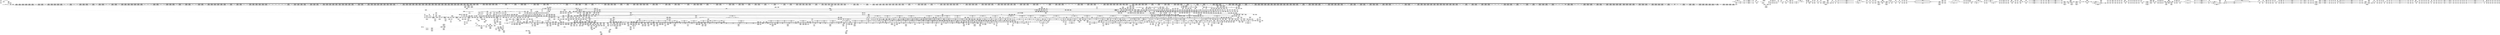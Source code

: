 digraph {
	CE0x57c7220 [shape=record,shape=Mrecord,label="{CE0x57c7220|_call_void_mcount()_#3|*SummSource*}"]
	CE0x563d1e0 [shape=record,shape=Mrecord,label="{CE0x563d1e0|selinux_getprocattr:_tmp4|security/selinux/hooks.c,5519|*SummSink*}"]
	CE0x57478a0 [shape=record,shape=Mrecord,label="{CE0x57478a0|i8*_getelementptr_inbounds_(_42_x_i8_,_42_x_i8_*_.str46,_i32_0,_i32_0)|*Constant*|*SummSink*}"]
	CE0x573e7e0 [shape=record,shape=Mrecord,label="{CE0x573e7e0|rcu_read_unlock:_tmp7|include/linux/rcupdate.h,933}"]
	CE0x56edd10 [shape=record,shape=Mrecord,label="{CE0x56edd10|task_sid:_real_cred|security/selinux/hooks.c,208|*SummSink*}"]
	CE0x57d2d60 [shape=record,shape=Mrecord,label="{CE0x57d2d60|task_sid:_tmp19|security/selinux/hooks.c,208|*SummSource*}"]
	CE0x5653700 [shape=record,shape=Mrecord,label="{CE0x5653700|selinux_getprocattr:_entry}"]
	CE0x5732a30 [shape=record,shape=Mrecord,label="{CE0x5732a30|0:_i32,_4:_i32,_8:_i32,_12:_i32,_16:_i32,_20:_i32,_:_CRE_20,24_|*MultipleSource*|security/selinux/hooks.c,5526|security/selinux/hooks.c,5526|security/selinux/hooks.c,5529}"]
	CE0x5801dc0 [shape=record,shape=Mrecord,label="{CE0x5801dc0|cred_sid:_tmp2}"]
	CE0x570b410 [shape=record,shape=Mrecord,label="{CE0x570b410|2472:_%struct.cred*,_:_CRE_10576,10584_|*MultipleSource*|Function::current_has_perm&Arg::tsk::|Function::selinux_getprocattr&Arg::p::|security/selinux/hooks.c,5526}"]
	CE0x5655f00 [shape=record,shape=Mrecord,label="{CE0x5655f00|2472:_%struct.cred*,_:_CRE_32,40_|*MultipleSource*|Function::current_has_perm&Arg::tsk::|Function::selinux_getprocattr&Arg::p::|security/selinux/hooks.c,5526}"]
	CE0x5792160 [shape=record,shape=Mrecord,label="{CE0x5792160|rcu_read_unlock:_tmp12|include/linux/rcupdate.h,933}"]
	CE0x5644580 [shape=record,shape=Mrecord,label="{CE0x5644580|2472:_%struct.cred*,_:_CRE_2472,2480_|*MultipleSource*|Function::current_has_perm&Arg::tsk::|Function::selinux_getprocattr&Arg::p::|security/selinux/hooks.c,5526}"]
	CE0x568e7d0 [shape=record,shape=Mrecord,label="{CE0x568e7d0|2472:_%struct.cred*,_:_CRE_2951,2952_}"]
	CE0x5738930 [shape=record,shape=Mrecord,label="{CE0x5738930|selinux_getprocattr:_tmp51|security/selinux/hooks.c,5531}"]
	CE0x57822e0 [shape=record,shape=Mrecord,label="{CE0x57822e0|_call_void_asm_sideeffect_,_memory_,_dirflag_,_fpsr_,_flags_()_#3,_!dbg_!27714,_!srcloc_!27715|include/linux/rcupdate.h,239}"]
	CE0x577bca0 [shape=record,shape=Mrecord,label="{CE0x577bca0|i64*_getelementptr_inbounds_(_51_x_i64_,_51_x_i64_*___llvm_gcov_ctr329,_i64_0,_i64_48)|*Constant*|*SummSink*}"]
	CE0x5668100 [shape=record,shape=Mrecord,label="{CE0x5668100|2472:_%struct.cred*,_:_CRE_2336,2344_|*MultipleSource*|Function::current_has_perm&Arg::tsk::|Function::selinux_getprocattr&Arg::p::|security/selinux/hooks.c,5526}"]
	CE0x57bba80 [shape=record,shape=Mrecord,label="{CE0x57bba80|i64*_getelementptr_inbounds_(_11_x_i64_,_11_x_i64_*___llvm_gcov_ctr125,_i64_0,_i64_10)|*Constant*|*SummSource*}"]
	CE0x57d02a0 [shape=record,shape=Mrecord,label="{CE0x57d02a0|task_sid:_do.end|*SummSource*}"]
	CE0x5684560 [shape=record,shape=Mrecord,label="{CE0x5684560|current_sid:_tmp9|security/selinux/hooks.c,218}"]
	CE0x5734be0 [shape=record,shape=Mrecord,label="{CE0x5734be0|task_sid:_do.end}"]
	CE0x5755490 [shape=record,shape=Mrecord,label="{CE0x5755490|rcu_lock_release:_tmp3|*SummSink*}"]
	CE0x57a2dd0 [shape=record,shape=Mrecord,label="{CE0x57a2dd0|rcu_read_lock:_land.lhs.true}"]
	CE0x579fc60 [shape=record,shape=Mrecord,label="{CE0x579fc60|i64_0|*Constant*}"]
	CE0x568de50 [shape=record,shape=Mrecord,label="{CE0x568de50|2472:_%struct.cred*,_:_CRE_2943,2944_}"]
	CE0x565a140 [shape=record,shape=Mrecord,label="{CE0x565a140|current_has_perm:_perms|Function::current_has_perm&Arg::perms::|*SummSink*}"]
	CE0x563c200 [shape=record,shape=Mrecord,label="{CE0x563c200|2472:_%struct.cred*,_:_CRE_690,691_}"]
	CE0x56312f0 [shape=record,shape=Mrecord,label="{CE0x56312f0|selinux_getprocattr:_if.else}"]
	CE0x5699410 [shape=record,shape=Mrecord,label="{CE0x5699410|2472:_%struct.cred*,_:_CRE_6288,6289_}"]
	CE0x571c400 [shape=record,shape=Mrecord,label="{CE0x571c400|rcu_read_unlock:_tmp17|include/linux/rcupdate.h,933|*SummSource*}"]
	CE0x57c8e30 [shape=record,shape=Mrecord,label="{CE0x57c8e30|GLOBAL:_lock_acquire|*Constant*|*SummSource*}"]
	CE0x5634110 [shape=record,shape=Mrecord,label="{CE0x5634110|2472:_%struct.cred*,_:_CRE_736,744_|*MultipleSource*|Function::current_has_perm&Arg::tsk::|Function::selinux_getprocattr&Arg::p::|security/selinux/hooks.c,5526}"]
	CE0x5717240 [shape=record,shape=Mrecord,label="{CE0x5717240|selinux_getprocattr:_tobool31|security/selinux/hooks.c,5536}"]
	CE0x5749470 [shape=record,shape=Mrecord,label="{CE0x5749470|rcu_read_lock:_tmp22|include/linux/rcupdate.h,884|*SummSink*}"]
	CE0x57b2650 [shape=record,shape=Mrecord,label="{CE0x57b2650|__rcu_read_lock:_tmp|*SummSource*}"]
	CE0x573e910 [shape=record,shape=Mrecord,label="{CE0x573e910|rcu_read_unlock:_tmp7|include/linux/rcupdate.h,933|*SummSource*}"]
	CE0x56298d0 [shape=record,shape=Mrecord,label="{CE0x56298d0|2472:_%struct.cred*,_:_CRE_256,264_|*MultipleSource*|Function::current_has_perm&Arg::tsk::|Function::selinux_getprocattr&Arg::p::|security/selinux/hooks.c,5526}"]
	CE0x5756c50 [shape=record,shape=Mrecord,label="{CE0x5756c50|i64*_getelementptr_inbounds_(_4_x_i64_,_4_x_i64_*___llvm_gcov_ctr134,_i64_0,_i64_0)|*Constant*|*SummSink*}"]
	CE0x5761e60 [shape=record,shape=Mrecord,label="{CE0x5761e60|selinux_getprocattr:_tmp74|security/selinux/hooks.c,5537|*SummSink*}"]
	CE0x573f180 [shape=record,shape=Mrecord,label="{CE0x573f180|_call_void_mcount()_#3|*SummSource*}"]
	CE0x5779730 [shape=record,shape=Mrecord,label="{CE0x5779730|selinux_getprocattr:_tmp103|security/selinux/hooks.c,5548}"]
	CE0x5658740 [shape=record,shape=Mrecord,label="{CE0x5658740|get_current:_tmp1}"]
	CE0x5794320 [shape=record,shape=Mrecord,label="{CE0x5794320|rcu_read_unlock:_tmp16|include/linux/rcupdate.h,933}"]
	CE0x569c940 [shape=record,shape=Mrecord,label="{CE0x569c940|2472:_%struct.cred*,_:_CRE_6331,6332_}"]
	CE0x572fc80 [shape=record,shape=Mrecord,label="{CE0x572fc80|selinux_getprocattr:_tmp44|security/selinux/hooks.c,5529}"]
	CE0x568edc0 [shape=record,shape=Mrecord,label="{CE0x568edc0|2472:_%struct.cred*,_:_CRE_2956,2957_}"]
	CE0x56e93a0 [shape=record,shape=Mrecord,label="{CE0x56e93a0|rcu_read_unlock:_tmp6|include/linux/rcupdate.h,933}"]
	CE0x5704850 [shape=record,shape=Mrecord,label="{CE0x5704850|rcu_read_lock:_if.end|*SummSource*}"]
	CE0x56500a0 [shape=record,shape=Mrecord,label="{CE0x56500a0|i32_0|*Constant*|*SummSink*}"]
	CE0x56f3d00 [shape=record,shape=Mrecord,label="{CE0x56f3d00|rcu_read_unlock:_do.body|*SummSink*}"]
	CE0x5767330 [shape=record,shape=Mrecord,label="{CE0x5767330|selinux_getprocattr:_sockcreate_sid|security/selinux/hooks.c,5539|*SummSink*}"]
	CE0x56fff40 [shape=record,shape=Mrecord,label="{CE0x56fff40|current_sid:_tobool1|security/selinux/hooks.c,218|*SummSource*}"]
	CE0x57ceb80 [shape=record,shape=Mrecord,label="{CE0x57ceb80|task_sid:_tmp18|security/selinux/hooks.c,208}"]
	CE0x5727500 [shape=record,shape=Mrecord,label="{CE0x5727500|i32_22|*Constant*}"]
	CE0x5736de0 [shape=record,shape=Mrecord,label="{CE0x5736de0|_call_void_asm_sideeffect_,_memory_,_dirflag_,_fpsr_,_flags_()_#3,_!dbg_!27714,_!srcloc_!27715|include/linux/rcupdate.h,239|*SummSource*}"]
	CE0x56ee980 [shape=record,shape=Mrecord,label="{CE0x56ee980|rcu_read_unlock:_land.lhs.true|*SummSource*}"]
	CE0x56e8dd0 [shape=record,shape=Mrecord,label="{CE0x56e8dd0|i64_5|*Constant*|*SummSource*}"]
	CE0x580b920 [shape=record,shape=Mrecord,label="{CE0x580b920|GLOBAL:_lock_release|*Constant*|*SummSink*}"]
	CE0x569bd60 [shape=record,shape=Mrecord,label="{CE0x569bd60|2472:_%struct.cred*,_:_CRE_6321,6322_}"]
	CE0x5795450 [shape=record,shape=Mrecord,label="{CE0x5795450|__preempt_count_sub:_do.end|*SummSource*}"]
	CE0x587d630 [shape=record,shape=Mrecord,label="{CE0x587d630|__preempt_count_sub:_tmp5|./arch/x86/include/asm/preempt.h,77|*SummSink*}"]
	CE0x57d0fb0 [shape=record,shape=Mrecord,label="{CE0x57d0fb0|i8*_getelementptr_inbounds_(_41_x_i8_,_41_x_i8_*_.str44,_i32_0,_i32_0)|*Constant*}"]
	CE0x57c9f30 [shape=record,shape=Mrecord,label="{CE0x57c9f30|i32_208|*Constant*|*SummSink*}"]
	CE0x5806320 [shape=record,shape=Mrecord,label="{CE0x5806320|GLOBAL:___preempt_count|Global_var:__preempt_count|*SummSink*}"]
	CE0x5742dd0 [shape=record,shape=Mrecord,label="{CE0x5742dd0|i8_1|*Constant*}"]
	CE0x57d0470 [shape=record,shape=Mrecord,label="{CE0x57d0470|task_sid:_do.end6}"]
	CE0x56436a0 [shape=record,shape=Mrecord,label="{CE0x56436a0|2472:_%struct.cred*,_:_CRE_2376,2384_|*MultipleSource*|Function::current_has_perm&Arg::tsk::|Function::selinux_getprocattr&Arg::p::|security/selinux/hooks.c,5526}"]
	CE0x5758590 [shape=record,shape=Mrecord,label="{CE0x5758590|task_sid:_tmp6|security/selinux/hooks.c,208|*SummSink*}"]
	CE0x570ce50 [shape=record,shape=Mrecord,label="{CE0x570ce50|selinux_getprocattr:_tmp16|*LoadInst*|security/selinux/hooks.c,5526|*SummSink*}"]
	CE0x56899b0 [shape=record,shape=Mrecord,label="{CE0x56899b0|selinux_getprocattr:_tmp33|security/selinux/hooks.c,5526|*SummSource*}"]
	CE0x5634720 [shape=record,shape=Mrecord,label="{CE0x5634720|selinux_getprocattr:_if.end43}"]
	CE0x575f0b0 [shape=record,shape=Mrecord,label="{CE0x575f0b0|i64*_getelementptr_inbounds_(_11_x_i64_,_11_x_i64_*___llvm_gcov_ctr132,_i64_0,_i64_9)|*Constant*}"]
	CE0x56ef760 [shape=record,shape=Mrecord,label="{CE0x56ef760|rcu_read_unlock:_bb|*SummSource*}"]
	CE0x5754260 [shape=record,shape=Mrecord,label="{CE0x5754260|rcu_lock_release:_tmp6|*SummSink*}"]
	CE0x570ad80 [shape=record,shape=Mrecord,label="{CE0x570ad80|2472:_%struct.cred*,_:_CRE_10560,10568_|*MultipleSource*|Function::current_has_perm&Arg::tsk::|Function::selinux_getprocattr&Arg::p::|security/selinux/hooks.c,5526}"]
	CE0x5754c30 [shape=record,shape=Mrecord,label="{CE0x5754c30|rcu_lock_release:_tmp|*SummSink*}"]
	CE0x57b8c50 [shape=record,shape=Mrecord,label="{CE0x57b8c50|current_sid:_tmp21|security/selinux/hooks.c,218}"]
	CE0x5816060 [shape=record,shape=Mrecord,label="{CE0x5816060|_call_void_mcount()_#3|*SummSink*}"]
	CE0x5776a20 [shape=record,shape=Mrecord,label="{CE0x5776a20|selinux_getprocattr:_value|Function::selinux_getprocattr&Arg::value::|*SummSource*}"]
	CE0x5757990 [shape=record,shape=Mrecord,label="{CE0x5757990|task_sid:_tobool|security/selinux/hooks.c,208|*SummSink*}"]
	CE0x56fbbe0 [shape=record,shape=Mrecord,label="{CE0x56fbbe0|_call_void___rcu_read_unlock()_#10,_!dbg_!27734|include/linux/rcupdate.h,937}"]
	CE0x563ee50 [shape=record,shape=Mrecord,label="{CE0x563ee50|selinux_getprocattr:_tmp1|*SummSink*}"]
	CE0x5771390 [shape=record,shape=Mrecord,label="{CE0x5771390|rcu_read_unlock:_entry}"]
	CE0x5742970 [shape=record,shape=Mrecord,label="{CE0x5742970|rcu_read_lock:_tmp18|include/linux/rcupdate.h,882}"]
	CE0x5698500 [shape=record,shape=Mrecord,label="{CE0x5698500|2472:_%struct.cred*,_:_CRE_6224,6232_|*MultipleSource*|Function::current_has_perm&Arg::tsk::|Function::selinux_getprocattr&Arg::p::|security/selinux/hooks.c,5526}"]
	CE0x569e5c0 [shape=record,shape=Mrecord,label="{CE0x569e5c0|2472:_%struct.cred*,_:_CRE_6355,6356_}"]
	CE0x56ed610 [shape=record,shape=Mrecord,label="{CE0x56ed610|rcu_read_unlock:_land.lhs.true|*SummSink*}"]
	CE0x565c1b0 [shape=record,shape=Mrecord,label="{CE0x565c1b0|2472:_%struct.cred*,_:_CRE_368,376_|*MultipleSource*|Function::current_has_perm&Arg::tsk::|Function::selinux_getprocattr&Arg::p::|security/selinux/hooks.c,5526}"]
	CE0x5781960 [shape=record,shape=Mrecord,label="{CE0x5781960|get_current:_bb|*SummSource*}"]
	CE0x57581b0 [shape=record,shape=Mrecord,label="{CE0x57581b0|task_sid:_tmp7|security/selinux/hooks.c,208}"]
	CE0x56a33b0 [shape=record,shape=Mrecord,label="{CE0x56a33b0|current_sid:_entry|*SummSink*}"]
	CE0x579f170 [shape=record,shape=Mrecord,label="{CE0x579f170|i64_1|*Constant*}"]
	CE0x577cff0 [shape=record,shape=Mrecord,label="{CE0x577cff0|selinux_getprocattr:_tmp108|security/selinux/hooks.c,5550|*SummSink*}"]
	CE0x5763800 [shape=record,shape=Mrecord,label="{CE0x5763800|i64_33|*Constant*|*SummSink*}"]
	CE0x5697430 [shape=record,shape=Mrecord,label="{CE0x5697430|2472:_%struct.cred*,_:_CRE_6168,6176_|*MultipleSource*|Function::current_has_perm&Arg::tsk::|Function::selinux_getprocattr&Arg::p::|security/selinux/hooks.c,5526}"]
	CE0x5726070 [shape=record,shape=Mrecord,label="{CE0x5726070|_call_void_lockdep_rcu_suspicious(i8*_getelementptr_inbounds_(_25_x_i8_,_25_x_i8_*_.str3,_i32_0,_i32_0),_i32_5526,_i8*_getelementptr_inbounds_(_41_x_i8_,_41_x_i8_*_.str44,_i32_0,_i32_0))_#10,_!dbg_!27748|security/selinux/hooks.c,5526|*SummSink*}"]
	CE0x5661b20 [shape=record,shape=Mrecord,label="{CE0x5661b20|i8*_getelementptr_inbounds_(_25_x_i8_,_25_x_i8_*_.str45,_i32_0,_i32_0)|*Constant*}"]
	CE0x56b4cc0 [shape=record,shape=Mrecord,label="{CE0x56b4cc0|selinux_getprocattr:_do.end13}"]
	CE0x57725d0 [shape=record,shape=Mrecord,label="{CE0x57725d0|i64_42|*Constant*|*SummSink*}"]
	CE0x568dd20 [shape=record,shape=Mrecord,label="{CE0x568dd20|2472:_%struct.cred*,_:_CRE_2942,2943_}"]
	CE0x574bcd0 [shape=record,shape=Mrecord,label="{CE0x574bcd0|rcu_read_lock:_do.end|*SummSource*}"]
	CE0x56b90f0 [shape=record,shape=Mrecord,label="{CE0x56b90f0|i64_22|*Constant*|*SummSink*}"]
	CE0x573cc30 [shape=record,shape=Mrecord,label="{CE0x573cc30|i64_25|*Constant*|*SummSource*}"]
	CE0x5740050 [shape=record,shape=Mrecord,label="{CE0x5740050|rcu_read_lock:_call3|include/linux/rcupdate.h,882|*SummSink*}"]
	CE0x564ec60 [shape=record,shape=Mrecord,label="{CE0x564ec60|i64_3|*Constant*|*SummSource*}"]
	CE0x574ea90 [shape=record,shape=Mrecord,label="{CE0x574ea90|task_sid:_tmp24|security/selinux/hooks.c,208|*SummSink*}"]
	CE0x573cf90 [shape=record,shape=Mrecord,label="{CE0x573cf90|selinux_getprocattr:_tmp54|security/selinux/hooks.c,5532|*SummSink*}"]
	CE0x570c130 [shape=record,shape=Mrecord,label="{CE0x570c130|2472:_%struct.cred*,_:_CRE_10616,10624_|*MultipleSource*|Function::current_has_perm&Arg::tsk::|Function::selinux_getprocattr&Arg::p::|security/selinux/hooks.c,5526}"]
	CE0x567d120 [shape=record,shape=Mrecord,label="{CE0x567d120|current_has_perm:_entry|*SummSink*}"]
	CE0x57b2e70 [shape=record,shape=Mrecord,label="{CE0x57b2e70|task_sid:_tmp12|security/selinux/hooks.c,208|*SummSink*}"]
	CE0x5769c60 [shape=record,shape=Mrecord,label="{CE0x5769c60|selinux_getprocattr:_tmp85|*SummSource*}"]
	CE0x57103c0 [shape=record,shape=Mrecord,label="{CE0x57103c0|selinux_getprocattr:_tmp60|security/selinux/hooks.c,5533}"]
	CE0x568ce30 [shape=record,shape=Mrecord,label="{CE0x568ce30|selinux_getprocattr:_tmp32|security/selinux/hooks.c,5526}"]
	CE0x5662210 [shape=record,shape=Mrecord,label="{CE0x5662210|2472:_%struct.cred*,_:_CRE_2020,2032_|*MultipleSource*|Function::current_has_perm&Arg::tsk::|Function::selinux_getprocattr&Arg::p::|security/selinux/hooks.c,5526}"]
	CE0x563fec0 [shape=record,shape=Mrecord,label="{CE0x563fec0|selinux_getprocattr:_call1|security/selinux/hooks.c,5520}"]
	CE0x562f4f0 [shape=record,shape=Mrecord,label="{CE0x562f4f0|selinux_getprocattr:_land.lhs.true|*SummSink*}"]
	CE0x5704960 [shape=record,shape=Mrecord,label="{CE0x5704960|rcu_read_lock:_if.end|*SummSink*}"]
	CE0x572b470 [shape=record,shape=Mrecord,label="{CE0x572b470|selinux_getprocattr:_tmp38|security/selinux/hooks.c,5526|*SummSource*}"]
	CE0x5779d90 [shape=record,shape=Mrecord,label="{CE0x5779d90|selinux_getprocattr:_tmp104|security/selinux/hooks.c,5549}"]
	CE0x56f14b0 [shape=record,shape=Mrecord,label="{CE0x56f14b0|rcu_read_unlock:_tmp14|include/linux/rcupdate.h,933|*SummSource*}"]
	CE0x5681980 [shape=record,shape=Mrecord,label="{CE0x5681980|2472:_%struct.cred*,_:_CRE_2544,2568_|*MultipleSource*|Function::current_has_perm&Arg::tsk::|Function::selinux_getprocattr&Arg::p::|security/selinux/hooks.c,5526}"]
	CE0x5694ba0 [shape=record,shape=Mrecord,label="{CE0x5694ba0|2472:_%struct.cred*,_:_CRE_5888,5896_|*MultipleSource*|Function::current_has_perm&Arg::tsk::|Function::selinux_getprocattr&Arg::p::|security/selinux/hooks.c,5526}"]
	CE0x5703840 [shape=record,shape=Mrecord,label="{CE0x5703840|_call_void_rcu_read_lock()_#10,_!dbg_!27712|security/selinux/hooks.c,207|*SummSource*}"]
	CE0x57691a0 [shape=record,shape=Mrecord,label="{CE0x57691a0|selinux_getprocattr:_tmp84}"]
	CE0x5636b90 [shape=record,shape=Mrecord,label="{CE0x5636b90|selinux_getprocattr:_entry|*SummSource*}"]
	CE0x5714580 [shape=record,shape=Mrecord,label="{CE0x5714580|i64*_getelementptr_inbounds_(_51_x_i64_,_51_x_i64_*___llvm_gcov_ctr329,_i64_0,_i64_29)|*Constant*|*SummSink*}"]
	CE0x56ba510 [shape=record,shape=Mrecord,label="{CE0x56ba510|2472:_%struct.cred*,_:_CRE_2896,2900_|*MultipleSource*|Function::current_has_perm&Arg::tsk::|Function::selinux_getprocattr&Arg::p::|security/selinux/hooks.c,5526}"]
	CE0x56a2d20 [shape=record,shape=Mrecord,label="{CE0x56a2d20|selinux_getprocattr:_tmp25|security/selinux/hooks.c,5526|*SummSink*}"]
	CE0x5815e30 [shape=record,shape=Mrecord,label="{CE0x5815e30|i64*_getelementptr_inbounds_(_4_x_i64_,_4_x_i64_*___llvm_gcov_ctr135,_i64_0,_i64_2)|*Constant*}"]
	CE0x567f4e0 [shape=record,shape=Mrecord,label="{CE0x567f4e0|selinux_getprocattr:_tmp10|security/selinux/hooks.c,5522}"]
	CE0x57cba60 [shape=record,shape=Mrecord,label="{CE0x57cba60|task_sid:_if.end}"]
	CE0x5640fc0 [shape=record,shape=Mrecord,label="{CE0x5640fc0|GLOBAL:_get_current|*Constant*}"]
	CE0x5683830 [shape=record,shape=Mrecord,label="{CE0x5683830|task_sid:_tmp3|*SummSink*}"]
	CE0x56630f0 [shape=record,shape=Mrecord,label="{CE0x56630f0|2472:_%struct.cred*,_:_CRE_2056,2057_|*MultipleSource*|Function::current_has_perm&Arg::tsk::|Function::selinux_getprocattr&Arg::p::|security/selinux/hooks.c,5526}"]
	CE0x5664890 [shape=record,shape=Mrecord,label="{CE0x5664890|2472:_%struct.cred*,_:_CRE_1980,1984_|*MultipleSource*|Function::current_has_perm&Arg::tsk::|Function::selinux_getprocattr&Arg::p::|security/selinux/hooks.c,5526}"]
	CE0x56ea1f0 [shape=record,shape=Mrecord,label="{CE0x56ea1f0|_call_void_mcount()_#3|*SummSink*}"]
	CE0x563e4b0 [shape=record,shape=Mrecord,label="{CE0x563e4b0|rcu_read_lock:_entry|*SummSource*}"]
	CE0x57b1180 [shape=record,shape=Mrecord,label="{CE0x57b1180|current_sid:_do.body}"]
	CE0x5730940 [shape=record,shape=Mrecord,label="{CE0x5730940|i64*_getelementptr_inbounds_(_51_x_i64_,_51_x_i64_*___llvm_gcov_ctr329,_i64_0,_i64_20)|*Constant*|*SummSink*}"]
	CE0x56488e0 [shape=record,shape=Mrecord,label="{CE0x56488e0|2472:_%struct.cred*,_:_CRE_2880,2884_|*MultipleSource*|Function::current_has_perm&Arg::tsk::|Function::selinux_getprocattr&Arg::p::|security/selinux/hooks.c,5526}"]
	CE0x5724920 [shape=record,shape=Mrecord,label="{CE0x5724920|i64*_getelementptr_inbounds_(_51_x_i64_,_51_x_i64_*___llvm_gcov_ctr329,_i64_0,_i64_14)|*Constant*}"]
	CE0x56548e0 [shape=record,shape=Mrecord,label="{CE0x56548e0|selinux_getprocattr:_tmp69|security/selinux/hooks.c,5536}"]
	CE0x5715470 [shape=record,shape=Mrecord,label="{CE0x5715470|i32_3|*Constant*|*SummSink*}"]
	CE0x57b2d40 [shape=record,shape=Mrecord,label="{CE0x57b2d40|task_sid:_tmp12|security/selinux/hooks.c,208|*SummSource*}"]
	CE0x5686ab0 [shape=record,shape=Mrecord,label="{CE0x5686ab0|selinux_getprocattr:_tobool9|security/selinux/hooks.c,5526}"]
	CE0x57c7cc0 [shape=record,shape=Mrecord,label="{CE0x57c7cc0|task_sid:_tmp14|security/selinux/hooks.c,208|*SummSink*}"]
	CE0x57fb690 [shape=record,shape=Mrecord,label="{CE0x57fb690|i32_0|*Constant*}"]
	CE0x5696550 [shape=record,shape=Mrecord,label="{CE0x5696550|2472:_%struct.cred*,_:_CRE_5984,5992_|*MultipleSource*|Function::current_has_perm&Arg::tsk::|Function::selinux_getprocattr&Arg::p::|security/selinux/hooks.c,5526}"]
	CE0x564ffe0 [shape=record,shape=Mrecord,label="{CE0x564ffe0|i32_0|*Constant*|*SummSource*}"]
	CE0x5689da0 [shape=record,shape=Mrecord,label="{CE0x5689da0|selinux_getprocattr:_tmp33|security/selinux/hooks.c,5526|*SummSink*}"]
	CE0x577cd00 [shape=record,shape=Mrecord,label="{CE0x577cd00|selinux_getprocattr:_tmp108|security/selinux/hooks.c,5550}"]
	CE0x5800c30 [shape=record,shape=Mrecord,label="{CE0x5800c30|i64*_getelementptr_inbounds_(_4_x_i64_,_4_x_i64_*___llvm_gcov_ctr129,_i64_0,_i64_3)|*Constant*}"]
	CE0x563c4d0 [shape=record,shape=Mrecord,label="{CE0x563c4d0|2472:_%struct.cred*,_:_CRE_692,693_}"]
	CE0x576dc60 [shape=record,shape=Mrecord,label="{CE0x576dc60|selinux_getprocattr:_sid.2|*SummSource*}"]
	CE0x5778d70 [shape=record,shape=Mrecord,label="{CE0x5778d70|selinux_getprocattr:_tmp101|security/selinux/hooks.c,5548|*SummSource*}"]
	CE0x5870fa0 [shape=record,shape=Mrecord,label="{CE0x5870fa0|__preempt_count_sub:_tmp|*SummSink*}"]
	CE0x5774c30 [shape=record,shape=Mrecord,label="{CE0x5774c30|i64*_getelementptr_inbounds_(_51_x_i64_,_51_x_i64_*___llvm_gcov_ctr329,_i64_0,_i64_44)|*Constant*|*SummSource*}"]
	CE0x5723ec0 [shape=record,shape=Mrecord,label="{CE0x5723ec0|selinux_getprocattr:_tmp26|security/selinux/hooks.c,5526|*SummSource*}"]
	CE0x56b3700 [shape=record,shape=Mrecord,label="{CE0x56b3700|selinux_getprocattr:_if.then24|*SummSink*}"]
	CE0x578dab0 [shape=record,shape=Mrecord,label="{CE0x578dab0|i64_1|*Constant*}"]
	CE0x563b4a0 [shape=record,shape=Mrecord,label="{CE0x563b4a0|selinux_getprocattr:_tmp1}"]
	CE0x56a89c0 [shape=record,shape=Mrecord,label="{CE0x56a89c0|__rcu_read_lock:_entry}"]
	CE0x57269c0 [shape=record,shape=Mrecord,label="{CE0x57269c0|selinux_getprocattr:_tmp36|security/selinux/hooks.c,5526|*SummSink*}"]
	CE0x5663e20 [shape=record,shape=Mrecord,label="{CE0x5663e20|2472:_%struct.cred*,_:_CRE_1944,1952_|*MultipleSource*|Function::current_has_perm&Arg::tsk::|Function::selinux_getprocattr&Arg::p::|security/selinux/hooks.c,5526}"]
	CE0x56edb70 [shape=record,shape=Mrecord,label="{CE0x56edb70|task_sid:_tobool|security/selinux/hooks.c,208|*SummSource*}"]
	CE0x5775d70 [shape=record,shape=Mrecord,label="{CE0x5775d70|selinux_getprocattr:_call47|security/selinux/hooks.c,5547}"]
	CE0x56a6a30 [shape=record,shape=Mrecord,label="{CE0x56a6a30|i64*_getelementptr_inbounds_(_11_x_i64_,_11_x_i64_*___llvm_gcov_ctr127,_i64_0,_i64_0)|*Constant*|*SummSource*}"]
	CE0x574b810 [shape=record,shape=Mrecord,label="{CE0x574b810|_call_void_lockdep_rcu_suspicious(i8*_getelementptr_inbounds_(_25_x_i8_,_25_x_i8_*_.str45,_i32_0,_i32_0),_i32_934,_i8*_getelementptr_inbounds_(_44_x_i8_,_44_x_i8_*_.str47,_i32_0,_i32_0))_#10,_!dbg_!27726|include/linux/rcupdate.h,933|*SummSource*}"]
	CE0x5693220 [shape=record,shape=Mrecord,label="{CE0x5693220|2472:_%struct.cred*,_:_CRE_3136,3140_|*MultipleSource*|Function::current_has_perm&Arg::tsk::|Function::selinux_getprocattr&Arg::p::|security/selinux/hooks.c,5526}"]
	CE0x57d0130 [shape=record,shape=Mrecord,label="{CE0x57d0130|__rcu_read_lock:_tmp6|include/linux/rcupdate.h,240|*SummSink*}"]
	CE0x570a1c0 [shape=record,shape=Mrecord,label="{CE0x570a1c0|2472:_%struct.cred*,_:_CRE_6688,10528_|*MultipleSource*|Function::current_has_perm&Arg::tsk::|Function::selinux_getprocattr&Arg::p::|security/selinux/hooks.c,5526}"]
	CE0x5757a20 [shape=record,shape=Mrecord,label="{CE0x5757a20|GLOBAL:___llvm_gcov_ctr126|Global_var:__llvm_gcov_ctr126|*SummSource*}"]
	CE0x568e6a0 [shape=record,shape=Mrecord,label="{CE0x568e6a0|2472:_%struct.cred*,_:_CRE_2950,2951_}"]
	CE0x5713a40 [shape=record,shape=Mrecord,label="{CE0x5713a40|selinux_getprocattr:_tmp65|security/selinux/hooks.c,5535}"]
	CE0x5628ab0 [shape=record,shape=Mrecord,label="{CE0x5628ab0|2472:_%struct.cred*,_:_CRE_544,552_|*MultipleSource*|Function::current_has_perm&Arg::tsk::|Function::selinux_getprocattr&Arg::p::|security/selinux/hooks.c,5526}"]
	CE0x567c650 [shape=record,shape=Mrecord,label="{CE0x567c650|avc_has_perm:_auditdata|Function::avc_has_perm&Arg::auditdata::|*SummSink*}"]
	CE0x5710d10 [shape=record,shape=Mrecord,label="{CE0x5710d10|selinux_getprocattr:_call26|security/selinux/hooks.c,5534}"]
	CE0x577f1d0 [shape=record,shape=Mrecord,label="{CE0x577f1d0|i32_-22|*Constant*|*SummSource*}"]
	CE0x567ae20 [shape=record,shape=Mrecord,label="{CE0x567ae20|%struct.common_audit_data*_null|*Constant*}"]
	CE0x5675960 [shape=record,shape=Mrecord,label="{CE0x5675960|i32_65536|*Constant*|*SummSource*}"]
	CE0x5777080 [shape=record,shape=Mrecord,label="{CE0x5777080|0:_i32,_:_SCRE:_elem_0:default:}"]
	CE0x5710fc0 [shape=record,shape=Mrecord,label="{CE0x5710fc0|selinux_getprocattr:_call26|security/selinux/hooks.c,5534|*SummSink*}"]
	CE0x56912a0 [shape=record,shape=Mrecord,label="{CE0x56912a0|2472:_%struct.cred*,_:_CRE_3032,3036_|*MultipleSource*|Function::current_has_perm&Arg::tsk::|Function::selinux_getprocattr&Arg::p::|security/selinux/hooks.c,5526}"]
	CE0x56b4db0 [shape=record,shape=Mrecord,label="{CE0x56b4db0|selinux_getprocattr:_do.end13|*SummSource*}"]
	CE0x56520d0 [shape=record,shape=Mrecord,label="{CE0x56520d0|2472:_%struct.cred*,_:_CRE_76,80_|*MultipleSource*|Function::current_has_perm&Arg::tsk::|Function::selinux_getprocattr&Arg::p::|security/selinux/hooks.c,5526}"]
	CE0x5725040 [shape=record,shape=Mrecord,label="{CE0x5725040|selinux_getprocattr:_tmp31|security/selinux/hooks.c,5526|*SummSource*}"]
	CE0x5638ee0 [shape=record,shape=Mrecord,label="{CE0x5638ee0|2472:_%struct.cred*,_:_CRE_2688,2692_|*MultipleSource*|Function::current_has_perm&Arg::tsk::|Function::selinux_getprocattr&Arg::p::|security/selinux/hooks.c,5526}"]
	CE0x5699aa0 [shape=record,shape=Mrecord,label="{CE0x5699aa0|2472:_%struct.cred*,_:_CRE_6291,6292_}"]
	CE0x56495f0 [shape=record,shape=Mrecord,label="{CE0x56495f0|2472:_%struct.cred*,_:_CRE_2512,2520_|*MultipleSource*|Function::current_has_perm&Arg::tsk::|Function::selinux_getprocattr&Arg::p::|security/selinux/hooks.c,5526}"]
	CE0x56b2420 [shape=record,shape=Mrecord,label="{CE0x56b2420|selinux_getprocattr:_if.then10|*SummSource*}"]
	CE0x580f860 [shape=record,shape=Mrecord,label="{CE0x580f860|%struct.task_struct*_(%struct.task_struct**)*_asm_movq_%gs:$_1:P_,$0_,_r,im,_dirflag_,_fpsr_,_flags_}"]
	CE0x573d4f0 [shape=record,shape=Mrecord,label="{CE0x573d4f0|selinux_getprocattr:_tmp55|security/selinux/hooks.c,5532|*SummSink*}"]
	CE0x57157e0 [shape=record,shape=Mrecord,label="{CE0x57157e0|selinux_getprocattr:_create_sid|security/selinux/hooks.c,5535}"]
	CE0x56fd9a0 [shape=record,shape=Mrecord,label="{CE0x56fd9a0|__rcu_read_lock:_bb|*SummSink*}"]
	CE0x564dc10 [shape=record,shape=Mrecord,label="{CE0x564dc10|selinux_getprocattr:_if.end42|*SummSource*}"]
	CE0x576c9e0 [shape=record,shape=Mrecord,label="{CE0x576c9e0|i32_218|*Constant*}"]
	CE0x5722b40 [shape=record,shape=Mrecord,label="{CE0x5722b40|selinux_getprocattr:_tmp72|security/selinux/hooks.c,5537}"]
	CE0x56b1d00 [shape=record,shape=Mrecord,label="{CE0x56b1d00|GLOBAL:_get_current|*Constant*|*SummSource*}"]
	CE0x569a6d0 [shape=record,shape=Mrecord,label="{CE0x569a6d0|2472:_%struct.cred*,_:_CRE_6302,6303_}"]
	CE0x569d2c0 [shape=record,shape=Mrecord,label="{CE0x569d2c0|2472:_%struct.cred*,_:_CRE_6339,6340_}"]
	CE0x57801b0 [shape=record,shape=Mrecord,label="{CE0x57801b0|selinux_getprocattr:_tmp112|security/selinux/hooks.c,5555|*SummSink*}"]
	CE0x572cd20 [shape=record,shape=Mrecord,label="{CE0x572cd20|get_current:_tmp2}"]
	CE0x5759940 [shape=record,shape=Mrecord,label="{CE0x5759940|task_sid:_tmp25|security/selinux/hooks.c,208|*SummSink*}"]
	CE0x563c420 [shape=record,shape=Mrecord,label="{CE0x563c420|2472:_%struct.cred*,_:_CRE_691,692_}"]
	CE0x56faff0 [shape=record,shape=Mrecord,label="{CE0x56faff0|GLOBAL:_rcu_lock_release|*Constant*|*SummSource*}"]
	CE0x576d470 [shape=record,shape=Mrecord,label="{CE0x576d470|selinux_getprocattr:_tmp89|*SummSource*}"]
	CE0x5668320 [shape=record,shape=Mrecord,label="{CE0x5668320|2472:_%struct.cred*,_:_CRE_2344,2352_|*MultipleSource*|Function::current_has_perm&Arg::tsk::|Function::selinux_getprocattr&Arg::p::|security/selinux/hooks.c,5526}"]
	CE0x5762570 [shape=record,shape=Mrecord,label="{CE0x5762570|selinux_getprocattr:_call34|security/selinux/hooks.c,5538|*SummSource*}"]
	CE0x57366d0 [shape=record,shape=Mrecord,label="{CE0x57366d0|task_sid:_tmp11|security/selinux/hooks.c,208}"]
	CE0x56569b0 [shape=record,shape=Mrecord,label="{CE0x56569b0|selinux_getprocattr:_tmp14|security/selinux/hooks.c,5525|*SummSink*}"]
	CE0x57b2070 [shape=record,shape=Mrecord,label="{CE0x57b2070|current_sid:_tmp12|security/selinux/hooks.c,218|*SummSource*}"]
	CE0x569cba0 [shape=record,shape=Mrecord,label="{CE0x569cba0|2472:_%struct.cred*,_:_CRE_6333,6334_}"]
	CE0x568bea0 [shape=record,shape=Mrecord,label="{CE0x568bea0|i8*_getelementptr_inbounds_(_25_x_i8_,_25_x_i8_*_.str3,_i32_0,_i32_0)|*Constant*|*SummSource*}"]
	CE0x56f6530 [shape=record,shape=Mrecord,label="{CE0x56f6530|task_sid:_do.body|*SummSink*}"]
	CE0x57cf4e0 [shape=record,shape=Mrecord,label="{CE0x57cf4e0|task_sid:_tobool4|security/selinux/hooks.c,208|*SummSource*}"]
	CE0x56eecb0 [shape=record,shape=Mrecord,label="{CE0x56eecb0|i64*_getelementptr_inbounds_(_4_x_i64_,_4_x_i64_*___llvm_gcov_ctr130,_i64_0,_i64_1)|*Constant*|*SummSource*}"]
	CE0x57363b0 [shape=record,shape=Mrecord,label="{CE0x57363b0|__preempt_count_add:_entry}"]
	CE0x575aa30 [shape=record,shape=Mrecord,label="{CE0x575aa30|task_sid:_tmp27|security/selinux/hooks.c,208|*SummSink*}"]
	CE0x5658090 [shape=record,shape=Mrecord,label="{CE0x5658090|2472:_%struct.cred*,_:_CRE_1816,1817_|*MultipleSource*|Function::current_has_perm&Arg::tsk::|Function::selinux_getprocattr&Arg::p::|security/selinux/hooks.c,5526}"]
	CE0x570ab50 [shape=record,shape=Mrecord,label="{CE0x570ab50|2472:_%struct.cred*,_:_CRE_10552,10560_|*MultipleSource*|Function::current_has_perm&Arg::tsk::|Function::selinux_getprocattr&Arg::p::|security/selinux/hooks.c,5526}"]
	CE0x575ec60 [shape=record,shape=Mrecord,label="{CE0x575ec60|i8*_getelementptr_inbounds_(_44_x_i8_,_44_x_i8_*_.str47,_i32_0,_i32_0)|*Constant*|*SummSource*}"]
	CE0x5813b20 [shape=record,shape=Mrecord,label="{CE0x5813b20|i64*_getelementptr_inbounds_(_4_x_i64_,_4_x_i64_*___llvm_gcov_ctr134,_i64_0,_i64_2)|*Constant*}"]
	CE0x6766750 [shape=record,shape=Mrecord,label="{CE0x6766750|selinux_getprocattr:_do.end}"]
	CE0x568a110 [shape=record,shape=Mrecord,label="{CE0x568a110|selinux_getprocattr:_tmp34|security/selinux/hooks.c,5526}"]
	CE0x57a1770 [shape=record,shape=Mrecord,label="{CE0x57a1770|rcu_read_lock:_tmp22|include/linux/rcupdate.h,884}"]
	CE0x5712600 [shape=record,shape=Mrecord,label="{CE0x5712600|selinux_getprocattr:_tmp61|security/selinux/hooks.c,5534|*SummSink*}"]
	CE0x568f740 [shape=record,shape=Mrecord,label="{CE0x568f740|2472:_%struct.cred*,_:_CRE_2964,2965_}"]
	CE0x5732410 [shape=record,shape=Mrecord,label="{CE0x5732410|0:_i32,_4:_i32,_8:_i32,_12:_i32,_16:_i32,_20:_i32,_:_CRE_12,16_|*MultipleSource*|security/selinux/hooks.c,5526|security/selinux/hooks.c,5526|security/selinux/hooks.c,5529}"]
	CE0x57b1c30 [shape=record,shape=Mrecord,label="{CE0x57b1c30|task_sid:_do.body5}"]
	CE0x573fa90 [shape=record,shape=Mrecord,label="{CE0x573fa90|i64*_getelementptr_inbounds_(_11_x_i64_,_11_x_i64_*___llvm_gcov_ctr127,_i64_0,_i64_8)|*Constant*|*SummSink*}"]
	CE0x5810770 [shape=record,shape=Mrecord,label="{CE0x5810770|i64*_getelementptr_inbounds_(_4_x_i64_,_4_x_i64_*___llvm_gcov_ctr133,_i64_0,_i64_2)|*Constant*|*SummSink*}"]
	CE0x5638aa0 [shape=record,shape=Mrecord,label="{CE0x5638aa0|2472:_%struct.cred*,_:_CRE_2672,2680_|*MultipleSource*|Function::current_has_perm&Arg::tsk::|Function::selinux_getprocattr&Arg::p::|security/selinux/hooks.c,5526}"]
	CE0x565e580 [shape=record,shape=Mrecord,label="{CE0x565e580|2472:_%struct.cred*,_:_CRE_1856,1864_|*MultipleSource*|Function::current_has_perm&Arg::tsk::|Function::selinux_getprocattr&Arg::p::|security/selinux/hooks.c,5526}"]
	CE0x5662cb0 [shape=record,shape=Mrecord,label="{CE0x5662cb0|2472:_%struct.cred*,_:_CRE_2048,2052_|*MultipleSource*|Function::current_has_perm&Arg::tsk::|Function::selinux_getprocattr&Arg::p::|security/selinux/hooks.c,5526}"]
	CE0x5678190 [shape=record,shape=Mrecord,label="{CE0x5678190|GLOBAL:_current_has_perm|*Constant*|*SummSource*}"]
	CE0x5696110 [shape=record,shape=Mrecord,label="{CE0x5696110|2472:_%struct.cred*,_:_CRE_5968,5976_|*MultipleSource*|Function::current_has_perm&Arg::tsk::|Function::selinux_getprocattr&Arg::p::|security/selinux/hooks.c,5526}"]
	CE0x5735eb0 [shape=record,shape=Mrecord,label="{CE0x5735eb0|task_sid:_tmp17|security/selinux/hooks.c,208|*SummSink*}"]
	CE0x5628cd0 [shape=record,shape=Mrecord,label="{CE0x5628cd0|2472:_%struct.cred*,_:_CRE_552,560_|*MultipleSource*|Function::current_has_perm&Arg::tsk::|Function::selinux_getprocattr&Arg::p::|security/selinux/hooks.c,5526}"]
	CE0x572b5d0 [shape=record,shape=Mrecord,label="{CE0x572b5d0|selinux_getprocattr:_tobool15|security/selinux/hooks.c,5528|*SummSource*}"]
	CE0x578fc50 [shape=record,shape=Mrecord,label="{CE0x578fc50|__preempt_count_add:_bb|*SummSource*}"]
	CE0x5655560 [shape=record,shape=Mrecord,label="{CE0x5655560|selinux_getprocattr:_if.end|*SummSink*}"]
	CE0x56ebda0 [shape=record,shape=Mrecord,label="{CE0x56ebda0|GLOBAL:___rcu_read_lock|*Constant*|*SummSink*}"]
	CE0x564d100 [shape=record,shape=Mrecord,label="{CE0x564d100|2472:_%struct.cred*,_:_CRE_640,644_|*MultipleSource*|Function::current_has_perm&Arg::tsk::|Function::selinux_getprocattr&Arg::p::|security/selinux/hooks.c,5526}"]
	CE0x56ee050 [shape=record,shape=Mrecord,label="{CE0x56ee050|rcu_read_unlock:_tmp4|include/linux/rcupdate.h,933|*SummSink*}"]
	CE0x569c350 [shape=record,shape=Mrecord,label="{CE0x569c350|2472:_%struct.cred*,_:_CRE_6326,6327_}"]
	CE0x58659f0 [shape=record,shape=Mrecord,label="{CE0x58659f0|__preempt_count_sub:_tmp1|*SummSink*}"]
	CE0x57ae860 [shape=record,shape=Mrecord,label="{CE0x57ae860|0:_i8,_:_GCMR_current_sid.__warned_internal_global_i8_0,_section_.data.unlikely_,_align_1:_elem_0:default:}"]
	CE0x56a1600 [shape=record,shape=Mrecord,label="{CE0x56a1600|2472:_%struct.cred*,_:_CRE_6512,6520_|*MultipleSource*|Function::current_has_perm&Arg::tsk::|Function::selinux_getprocattr&Arg::p::|security/selinux/hooks.c,5526}"]
	CE0x56461f0 [shape=record,shape=Mrecord,label="{CE0x56461f0|2472:_%struct.cred*,_:_CRE_92,96_|*MultipleSource*|Function::current_has_perm&Arg::tsk::|Function::selinux_getprocattr&Arg::p::|security/selinux/hooks.c,5526}"]
	CE0x5773fc0 [shape=record,shape=Mrecord,label="{CE0x5773fc0|selinux_getprocattr:_tmp97|security/selinux/hooks.c,5544|*SummSource*}"]
	CE0x56508c0 [shape=record,shape=Mrecord,label="{CE0x56508c0|selinux_getprocattr:_tmp21|security/selinux/hooks.c,5526}"]
	CE0x5677290 [shape=record,shape=Mrecord,label="{CE0x5677290|selinux_getprocattr:_tmp10|security/selinux/hooks.c,5522|*SummSource*}"]
	CE0x5639570 [shape=record,shape=Mrecord,label="{CE0x5639570|2472:_%struct.cred*,_:_CRE_2704,2712_|*MultipleSource*|Function::current_has_perm&Arg::tsk::|Function::selinux_getprocattr&Arg::p::|security/selinux/hooks.c,5526}"]
	CE0x5804210 [shape=record,shape=Mrecord,label="{CE0x5804210|GLOBAL:_rcu_read_unlock.__warned|Global_var:rcu_read_unlock.__warned}"]
	CE0x57cc9e0 [shape=record,shape=Mrecord,label="{CE0x57cc9e0|task_sid:_tobool4|security/selinux/hooks.c,208|*SummSink*}"]
	CE0x57817a0 [shape=record,shape=Mrecord,label="{CE0x57817a0|get_current:_bb}"]
	CE0x5709fa0 [shape=record,shape=Mrecord,label="{CE0x5709fa0|2472:_%struct.cred*,_:_CRE_6680,6684_|*MultipleSource*|Function::current_has_perm&Arg::tsk::|Function::selinux_getprocattr&Arg::p::|security/selinux/hooks.c,5526}"]
	CE0x563eaa0 [shape=record,shape=Mrecord,label="{CE0x563eaa0|i64*_getelementptr_inbounds_(_51_x_i64_,_51_x_i64_*___llvm_gcov_ctr329,_i64_0,_i64_7)|*Constant*}"]
	CE0x56319b0 [shape=record,shape=Mrecord,label="{CE0x56319b0|selinux_getprocattr:_if.end11|*SummSource*}"]
	CE0x580ce10 [shape=record,shape=Mrecord,label="{CE0x580ce10|rcu_read_lock:_tmp19|include/linux/rcupdate.h,882}"]
	CE0x56602a0 [shape=record,shape=Mrecord,label="{CE0x56602a0|2472:_%struct.cred*,_:_CRE_2088,2096_|*MultipleSource*|Function::current_has_perm&Arg::tsk::|Function::selinux_getprocattr&Arg::p::|security/selinux/hooks.c,5526}"]
	CE0x56a0d80 [shape=record,shape=Mrecord,label="{CE0x56a0d80|2472:_%struct.cred*,_:_CRE_6484,6488_|*MultipleSource*|Function::current_has_perm&Arg::tsk::|Function::selinux_getprocattr&Arg::p::|security/selinux/hooks.c,5526}"]
	CE0x573b4d0 [shape=record,shape=Mrecord,label="{CE0x573b4d0|selinux_getprocattr:_call22|security/selinux/hooks.c,5532|*SummSink*}"]
	CE0x5713160 [shape=record,shape=Mrecord,label="{CE0x5713160|selinux_getprocattr:_tmp63|security/selinux/hooks.c,5534|*SummSink*}"]
	CE0x57c5e10 [shape=record,shape=Mrecord,label="{CE0x57c5e10|i64*_getelementptr_inbounds_(_13_x_i64_,_13_x_i64_*___llvm_gcov_ctr126,_i64_0,_i64_9)|*Constant*|*SummSink*}"]
	CE0x563f510 [shape=record,shape=Mrecord,label="{CE0x563f510|selinux_getprocattr:_bb|*SummSink*}"]
	CE0x579dd50 [shape=record,shape=Mrecord,label="{CE0x579dd50|__preempt_count_sub:_tmp}"]
	CE0x5814f00 [shape=record,shape=Mrecord,label="{CE0x5814f00|i64*_getelementptr_inbounds_(_4_x_i64_,_4_x_i64_*___llvm_gcov_ctr135,_i64_0,_i64_3)|*Constant*|*SummSink*}"]
	CE0x56fe990 [shape=record,shape=Mrecord,label="{CE0x56fe990|__rcu_read_unlock:_tmp1|*SummSource*}"]
	CE0x57352f0 [shape=record,shape=Mrecord,label="{CE0x57352f0|__rcu_read_unlock:_tmp5|include/linux/rcupdate.h,244|*SummSource*}"]
	CE0x5763b70 [shape=record,shape=Mrecord,label="{CE0x5763b70|selinux_getprocattr:_tmp75|security/selinux/hooks.c,5538}"]
	CE0x57003b0 [shape=record,shape=Mrecord,label="{CE0x57003b0|task_sid:_tmp20|security/selinux/hooks.c,208}"]
	CE0x56ef870 [shape=record,shape=Mrecord,label="{CE0x56ef870|rcu_read_unlock:_bb|*SummSink*}"]
	CE0x56fb880 [shape=record,shape=Mrecord,label="{CE0x56fb880|GLOBAL:___rcu_read_unlock|*Constant*}"]
	CE0x570e040 [shape=record,shape=Mrecord,label="{CE0x570e040|i64*_getelementptr_inbounds_(_51_x_i64_,_51_x_i64_*___llvm_gcov_ctr329,_i64_0,_i64_26)|*Constant*}"]
	CE0x56ada00 [shape=record,shape=Mrecord,label="{CE0x56ada00|_ret_i32_%call7,_!dbg_!27749|security/selinux/hooks.c,210|*SummSource*}"]
	CE0x56a5280 [shape=record,shape=Mrecord,label="{CE0x56a5280|rcu_read_lock:_land.lhs.true2}"]
	CE0x5778370 [shape=record,shape=Mrecord,label="{CE0x5778370|i64_46|*Constant*|*SummSink*}"]
	CE0x56eda30 [shape=record,shape=Mrecord,label="{CE0x56eda30|i32_77|*Constant*}"]
	CE0x578e860 [shape=record,shape=Mrecord,label="{CE0x578e860|rcu_read_lock:_tmp20|include/linux/rcupdate.h,882}"]
	CE0x58145b0 [shape=record,shape=Mrecord,label="{CE0x58145b0|_call_void_asm_addl_$1,_%gs:$0_,_*m,ri,*m,_dirflag_,_fpsr_,_flags_(i32*___preempt_count,_i32_%sub,_i32*___preempt_count)_#3,_!dbg_!27717,_!srcloc_!27718|./arch/x86/include/asm/preempt.h,77|*SummSource*}"]
	CE0x56b9f30 [shape=record,shape=Mrecord,label="{CE0x56b9f30|selinux_getprocattr:_tmp49|security/selinux/hooks.c,5530}"]
	CE0x577d8c0 [shape=record,shape=Mrecord,label="{CE0x577d8c0|i64*_getelementptr_inbounds_(_51_x_i64_,_51_x_i64_*___llvm_gcov_ctr329,_i64_0,_i64_49)|*Constant*|*SummSource*}"]
	CE0x57768c0 [shape=record,shape=Mrecord,label="{CE0x57768c0|selinux_getprocattr:_value|Function::selinux_getprocattr&Arg::value::}"]
	CE0x563e850 [shape=record,shape=Mrecord,label="{CE0x563e850|selinux_getprocattr:_if.then16}"]
	CE0x5659120 [shape=record,shape=Mrecord,label="{CE0x5659120|current_has_perm:_tmp}"]
	CE0x56f45b0 [shape=record,shape=Mrecord,label="{CE0x56f45b0|GLOBAL:_rcu_read_unlock.__warned|Global_var:rcu_read_unlock.__warned|*SummSink*}"]
	CE0x56639e0 [shape=record,shape=Mrecord,label="{CE0x56639e0|2472:_%struct.cred*,_:_CRE_1928,1936_|*MultipleSource*|Function::current_has_perm&Arg::tsk::|Function::selinux_getprocattr&Arg::p::|security/selinux/hooks.c,5526}"]
	CE0x56b3d10 [shape=record,shape=Mrecord,label="{CE0x56b3d10|selinux_getprocattr:_return|*SummSource*}"]
	CE0x565aab0 [shape=record,shape=Mrecord,label="{CE0x565aab0|selinux_getprocattr:_tmp12|security/selinux/hooks.c,5523|*SummSource*}"]
	CE0x5654ba0 [shape=record,shape=Mrecord,label="{CE0x5654ba0|selinux_getprocattr:_tmp69|security/selinux/hooks.c,5536|*SummSink*}"]
	CE0x57054a0 [shape=record,shape=Mrecord,label="{CE0x57054a0|rcu_read_lock:_tmp3|*SummSource*}"]
	CE0x57dadb0 [shape=record,shape=Mrecord,label="{CE0x57dadb0|i64*_getelementptr_inbounds_(_11_x_i64_,_11_x_i64_*___llvm_gcov_ctr127,_i64_0,_i64_10)|*Constant*}"]
	CE0x579ab20 [shape=record,shape=Mrecord,label="{CE0x579ab20|__preempt_count_add:_do.body|*SummSource*}"]
	CE0x57c6160 [shape=record,shape=Mrecord,label="{CE0x57c6160|GLOBAL:___preempt_count_add|*Constant*|*SummSink*}"]
	CE0x580b070 [shape=record,shape=Mrecord,label="{CE0x580b070|_call_void_lock_release(%struct.lockdep_map*_%map,_i32_1,_i64_ptrtoint_(i8*_blockaddress(_rcu_lock_release,_%__here)_to_i64))_#10,_!dbg_!27716|include/linux/rcupdate.h,423|*SummSink*}"]
	CE0x56f1290 [shape=record,shape=Mrecord,label="{CE0x56f1290|task_sid:_land.lhs.true}"]
	CE0x5741640 [shape=record,shape=Mrecord,label="{CE0x5741640|rcu_read_lock:_tmp15|include/linux/rcupdate.h,882|*SummSink*}"]
	CE0x575c450 [shape=record,shape=Mrecord,label="{CE0x575c450|_call_void_rcu_read_unlock()_#10,_!dbg_!27748|security/selinux/hooks.c,209|*SummSource*}"]
	CE0x5662430 [shape=record,shape=Mrecord,label="{CE0x5662430|2472:_%struct.cred*,_:_CRE_2032,2036_|*MultipleSource*|Function::current_has_perm&Arg::tsk::|Function::selinux_getprocattr&Arg::p::|security/selinux/hooks.c,5526}"]
	CE0x57212f0 [shape=record,shape=Mrecord,label="{CE0x57212f0|rcu_read_unlock:_tmp21|include/linux/rcupdate.h,935}"]
	CE0x5683ac0 [shape=record,shape=Mrecord,label="{CE0x5683ac0|rcu_read_lock:_bb|*SummSource*}"]
	CE0x5676ae0 [shape=record,shape=Mrecord,label="{CE0x5676ae0|rcu_read_lock:_tmp4|include/linux/rcupdate.h,882}"]
	CE0x563d710 [shape=record,shape=Mrecord,label="{CE0x563d710|i32_77|*Constant*}"]
	CE0x575d1f0 [shape=record,shape=Mrecord,label="{CE0x575d1f0|COLLAPSED:_GCMRE___llvm_gcov_ctr133_internal_global_4_x_i64_zeroinitializer:_elem_0:default:}"]
	CE0x5709d80 [shape=record,shape=Mrecord,label="{CE0x5709d80|2472:_%struct.cred*,_:_CRE_6672,6680_|*MultipleSource*|Function::current_has_perm&Arg::tsk::|Function::selinux_getprocattr&Arg::p::|security/selinux/hooks.c,5526}"]
	CE0x5697210 [shape=record,shape=Mrecord,label="{CE0x5697210|2472:_%struct.cred*,_:_CRE_6152,6168_|*MultipleSource*|Function::current_has_perm&Arg::tsk::|Function::selinux_getprocattr&Arg::p::|security/selinux/hooks.c,5526}"]
	CE0x57cf760 [shape=record,shape=Mrecord,label="{CE0x57cf760|rcu_lock_acquire:_tmp|*SummSink*}"]
	CE0x576b040 [shape=record,shape=Mrecord,label="{CE0x576b040|current_sid:_tmp15|security/selinux/hooks.c,218|*SummSink*}"]
	CE0x57cef30 [shape=record,shape=Mrecord,label="{CE0x57cef30|i64*_getelementptr_inbounds_(_4_x_i64_,_4_x_i64_*___llvm_gcov_ctr130,_i64_0,_i64_2)|*Constant*|*SummSink*}"]
	CE0x56bca20 [shape=record,shape=Mrecord,label="{CE0x56bca20|2472:_%struct.cred*,_:_CRE_2930,2931_}"]
	CE0x5790da0 [shape=record,shape=Mrecord,label="{CE0x5790da0|rcu_read_lock:_tmp3}"]
	CE0x5655d10 [shape=record,shape=Mrecord,label="{CE0x5655d10|2472:_%struct.cred*,_:_CRE_24,28_|*MultipleSource*|Function::current_has_perm&Arg::tsk::|Function::selinux_getprocattr&Arg::p::|security/selinux/hooks.c,5526}"]
	CE0x572f3a0 [shape=record,shape=Mrecord,label="{CE0x572f3a0|selinux_getprocattr:_tmp42|security/selinux/hooks.c,5528|*SummSink*}"]
	CE0x5765ba0 [shape=record,shape=Mrecord,label="{CE0x5765ba0|i64*_getelementptr_inbounds_(_51_x_i64_,_51_x_i64_*___llvm_gcov_ctr329,_i64_0,_i64_35)|*Constant*|*SummSink*}"]
	CE0x568b950 [shape=record,shape=Mrecord,label="{CE0x568b950|GLOBAL:_lockdep_rcu_suspicious|*Constant*}"]
	CE0x57cdfe0 [shape=record,shape=Mrecord,label="{CE0x57cdfe0|__rcu_read_lock:_tmp5|include/linux/rcupdate.h,239|*SummSink*}"]
	CE0x56fbae0 [shape=record,shape=Mrecord,label="{CE0x56fbae0|_ret_void,_!dbg_!27717|include/linux/rcupdate.h,424|*SummSource*}"]
	CE0x56a6f50 [shape=record,shape=Mrecord,label="{CE0x56a6f50|selinux_getprocattr:_tmp3|security/selinux/hooks.c,5519|*SummSink*}"]
	CE0x56aac70 [shape=record,shape=Mrecord,label="{CE0x56aac70|rcu_read_lock:_land.lhs.true|*SummSource*}"]
	CE0x57314c0 [shape=record,shape=Mrecord,label="{CE0x57314c0|selinux_getprocattr:_sid17|security/selinux/hooks.c,5529}"]
	CE0x57d0f20 [shape=record,shape=Mrecord,label="{CE0x57d0f20|i32_208|*Constant*}"]
	CE0x56880c0 [shape=record,shape=Mrecord,label="{CE0x56880c0|i64_10|*Constant*|*SummSink*}"]
	CE0x5682fa0 [shape=record,shape=Mrecord,label="{CE0x5682fa0|rcu_read_unlock:_tmp8|include/linux/rcupdate.h,933}"]
	CE0x563e020 [shape=record,shape=Mrecord,label="{CE0x563e020|selinux_getprocattr:_if.then36|*SummSource*}"]
	CE0x5693ee0 [shape=record,shape=Mrecord,label="{CE0x5693ee0|2472:_%struct.cred*,_:_CRE_3164,3168_|*MultipleSource*|Function::current_has_perm&Arg::tsk::|Function::selinux_getprocattr&Arg::p::|security/selinux/hooks.c,5526}"]
	CE0x5649c80 [shape=record,shape=Mrecord,label="{CE0x5649c80|2472:_%struct.cred*,_:_CRE_2522,2523_}"]
	CE0x57841b0 [shape=record,shape=Mrecord,label="{CE0x57841b0|i64*_getelementptr_inbounds_(_4_x_i64_,_4_x_i64_*___llvm_gcov_ctr135,_i64_0,_i64_2)|*Constant*|*SummSource*}"]
	CE0x56eb440 [shape=record,shape=Mrecord,label="{CE0x56eb440|current_sid:_tmp7|security/selinux/hooks.c,218|*SummSource*}"]
	CE0x5754ee0 [shape=record,shape=Mrecord,label="{CE0x5754ee0|rcu_lock_release:_tmp1}"]
	CE0x5782ef0 [shape=record,shape=Mrecord,label="{CE0x5782ef0|rcu_read_lock:_tmp7|include/linux/rcupdate.h,882}"]
	CE0x5660b50 [shape=record,shape=Mrecord,label="{CE0x5660b50|2472:_%struct.cred*,_:_CRE_2120,2128_|*MultipleSource*|Function::current_has_perm&Arg::tsk::|Function::selinux_getprocattr&Arg::p::|security/selinux/hooks.c,5526}"]
	CE0x5864dc0 [shape=record,shape=Mrecord,label="{CE0x5864dc0|__preempt_count_add:_tmp7|./arch/x86/include/asm/preempt.h,73}"]
	CE0x56618d0 [shape=record,shape=Mrecord,label="{CE0x56618d0|GLOBAL:_lockdep_rcu_suspicious|*Constant*}"]
	CE0x575a480 [shape=record,shape=Mrecord,label="{CE0x575a480|task_sid:_tmp27|security/selinux/hooks.c,208}"]
	CE0x5871dc0 [shape=record,shape=Mrecord,label="{CE0x5871dc0|__preempt_count_add:_tmp3}"]
	CE0x56507d0 [shape=record,shape=Mrecord,label="{CE0x56507d0|selinux_getprocattr:_invalid|*SummSink*}"]
	CE0x5794800 [shape=record,shape=Mrecord,label="{CE0x5794800|rcu_read_unlock:_tobool1|include/linux/rcupdate.h,933}"]
	CE0x5712ee0 [shape=record,shape=Mrecord,label="{CE0x5712ee0|selinux_getprocattr:_tmp63|security/selinux/hooks.c,5534}"]
	CE0x57cf380 [shape=record,shape=Mrecord,label="{CE0x57cf380|task_sid:_tobool4|security/selinux/hooks.c,208}"]
	CE0x57570f0 [shape=record,shape=Mrecord,label="{CE0x57570f0|rcu_lock_acquire:_tmp5|include/linux/rcupdate.h,418|*SummSink*}"]
	CE0x5664c70 [shape=record,shape=Mrecord,label="{CE0x5664c70|GLOBAL:___llvm_gcov_ctr127|Global_var:__llvm_gcov_ctr127|*SummSource*}"]
	CE0x5754880 [shape=record,shape=Mrecord,label="{CE0x5754880|rcu_lock_release:_tmp7|*SummSink*}"]
	CE0x56af850 [shape=record,shape=Mrecord,label="{CE0x56af850|2472:_%struct.cred*,_:_CRE_152,160_|*MultipleSource*|Function::current_has_perm&Arg::tsk::|Function::selinux_getprocattr&Arg::p::|security/selinux/hooks.c,5526}"]
	CE0x5758a50 [shape=record,shape=Mrecord,label="{CE0x5758a50|task_sid:_tmp8|security/selinux/hooks.c,208|*SummSink*}"]
	CE0x57a3070 [shape=record,shape=Mrecord,label="{CE0x57a3070|cred_sid:_tmp5|security/selinux/hooks.c,196|*SummSource*}"]
	CE0x5773c00 [shape=record,shape=Mrecord,label="{CE0x5773c00|selinux_getprocattr:_tmp96|security/selinux/hooks.c,5544|*SummSink*}"]
	CE0x565cc50 [shape=record,shape=Mrecord,label="{CE0x565cc50|2472:_%struct.cred*,_:_CRE_408,416_|*MultipleSource*|Function::current_has_perm&Arg::tsk::|Function::selinux_getprocattr&Arg::p::|security/selinux/hooks.c,5526}"]
	CE0x570e910 [shape=record,shape=Mrecord,label="{CE0x570e910|i64*_getelementptr_inbounds_(_51_x_i64_,_51_x_i64_*___llvm_gcov_ctr329,_i64_0,_i64_26)|*Constant*|*SummSink*}"]
	CE0x5748640 [shape=record,shape=Mrecord,label="{CE0x5748640|rcu_read_lock:_tmp21|include/linux/rcupdate.h,884|*SummSource*}"]
	CE0x57d9e70 [shape=record,shape=Mrecord,label="{CE0x57d9e70|get_current:_tmp1}"]
	CE0x57c9140 [shape=record,shape=Mrecord,label="{CE0x57c9140|__rcu_read_lock:_tmp1}"]
	CE0x56f2060 [shape=record,shape=Mrecord,label="{CE0x56f2060|i64*_getelementptr_inbounds_(_13_x_i64_,_13_x_i64_*___llvm_gcov_ctr126,_i64_0,_i64_10)|*Constant*}"]
	CE0x5727640 [shape=record,shape=Mrecord,label="{CE0x5727640|i32_22|*Constant*|*SummSource*}"]
	CE0x57a2220 [shape=record,shape=Mrecord,label="{CE0x57a2220|_call_void_rcu_lock_release(%struct.lockdep_map*_rcu_lock_map)_#10,_!dbg_!27733|include/linux/rcupdate.h,935}"]
	CE0x56a0b60 [shape=record,shape=Mrecord,label="{CE0x56a0b60|2472:_%struct.cred*,_:_CRE_6480,6484_|*MultipleSource*|Function::current_has_perm&Arg::tsk::|Function::selinux_getprocattr&Arg::p::|security/selinux/hooks.c,5526}"]
	CE0x5629af0 [shape=record,shape=Mrecord,label="{CE0x5629af0|2472:_%struct.cred*,_:_CRE_264,272_|*MultipleSource*|Function::current_has_perm&Arg::tsk::|Function::selinux_getprocattr&Arg::p::|security/selinux/hooks.c,5526}"]
	CE0x572cd90 [shape=record,shape=Mrecord,label="{CE0x572cd90|get_current:_tmp2|*SummSource*}"]
	CE0x5776440 [shape=record,shape=Mrecord,label="{CE0x5776440|GLOBAL:_security_sid_to_context|*Constant*}"]
	CE0x5756a20 [shape=record,shape=Mrecord,label="{CE0x5756a20|rcu_lock_acquire:_tmp3|*SummSink*}"]
	CE0x572b930 [shape=record,shape=Mrecord,label="{CE0x572b930|selinux_getprocattr:_tobool15|security/selinux/hooks.c,5528}"]
	CE0x563d550 [shape=record,shape=Mrecord,label="{CE0x563d550|selinux_getprocattr:_if.else29|*SummSource*}"]
	CE0x57ca9d0 [shape=record,shape=Mrecord,label="{CE0x57ca9d0|i64*_getelementptr_inbounds_(_4_x_i64_,_4_x_i64_*___llvm_gcov_ctr134,_i64_0,_i64_3)|*Constant*|*SummSource*}"]
	CE0x57aedc0 [shape=record,shape=Mrecord,label="{CE0x57aedc0|task_sid:_tmp19|security/selinux/hooks.c,208}"]
	CE0x5705bd0 [shape=record,shape=Mrecord,label="{CE0x5705bd0|rcu_lock_acquire:_entry}"]
	CE0x564a980 [shape=record,shape=Mrecord,label="{CE0x564a980|_call_void_mcount()_#3|*SummSink*}"]
	CE0x57d78b0 [shape=record,shape=Mrecord,label="{CE0x57d78b0|rcu_lock_release:_tmp2|*SummSource*}"]
	CE0x57d7b50 [shape=record,shape=Mrecord,label="{CE0x57d7b50|i64*_getelementptr_inbounds_(_4_x_i64_,_4_x_i64_*___llvm_gcov_ctr130,_i64_0,_i64_0)|*Constant*|*SummSource*}"]
	CE0x56b0620 [shape=record,shape=Mrecord,label="{CE0x56b0620|selinux_getprocattr:_call|security/selinux/hooks.c,5519|*SummSource*}"]
	CE0x57d38f0 [shape=record,shape=Mrecord,label="{CE0x57d38f0|__rcu_read_unlock:_do.end}"]
	CE0x5684ef0 [shape=record,shape=Mrecord,label="{CE0x5684ef0|current_sid:_tmp3}"]
	CE0x569c0f0 [shape=record,shape=Mrecord,label="{CE0x569c0f0|2472:_%struct.cred*,_:_CRE_6324,6325_}"]
	CE0x562f130 [shape=record,shape=Mrecord,label="{CE0x562f130|selinux_getprocattr:_if.then16|*SummSink*}"]
	CE0x5770b50 [shape=record,shape=Mrecord,label="{CE0x5770b50|GLOBAL:_rcu_read_unlock|*Constant*}"]
	CE0x58015a0 [shape=record,shape=Mrecord,label="{CE0x58015a0|__preempt_count_sub:_tmp3}"]
	CE0x56aee00 [shape=record,shape=Mrecord,label="{CE0x56aee00|_ret_%struct.task_struct*_%tmp4,_!dbg_!27714|./arch/x86/include/asm/current.h,14|*SummSink*}"]
	CE0x57b01d0 [shape=record,shape=Mrecord,label="{CE0x57b01d0|current_sid:_land.lhs.true2|*SummSink*}"]
	CE0x56901f0 [shape=record,shape=Mrecord,label="{CE0x56901f0|2472:_%struct.cred*,_:_CRE_2973,2974_}"]
	CE0x57af190 [shape=record,shape=Mrecord,label="{CE0x57af190|i64*_getelementptr_inbounds_(_11_x_i64_,_11_x_i64_*___llvm_gcov_ctr125,_i64_0,_i64_0)|*Constant*}"]
	CE0x5751e30 [shape=record,shape=Mrecord,label="{CE0x5751e30|i64*_getelementptr_inbounds_(_4_x_i64_,_4_x_i64_*___llvm_gcov_ctr130,_i64_0,_i64_3)|*Constant*}"]
	CE0x5723da0 [shape=record,shape=Mrecord,label="{CE0x5723da0|selinux_getprocattr:_tmp26|security/selinux/hooks.c,5526}"]
	CE0x5793290 [shape=record,shape=Mrecord,label="{CE0x5793290|__preempt_count_sub:_tmp6|./arch/x86/include/asm/preempt.h,78|*SummSource*}"]
	CE0x57feed0 [shape=record,shape=Mrecord,label="{CE0x57feed0|rcu_read_unlock:_tmp2}"]
	CE0x7255690 [shape=record,shape=Mrecord,label="{CE0x7255690|i64*_getelementptr_inbounds_(_51_x_i64_,_51_x_i64_*___llvm_gcov_ctr329,_i64_0,_i64_6)|*Constant*|*SummSource*}"]
	CE0x56eabd0 [shape=record,shape=Mrecord,label="{CE0x56eabd0|rcu_read_unlock:_tmp|*SummSource*}"]
	CE0x56fc430 [shape=record,shape=Mrecord,label="{CE0x56fc430|__rcu_read_unlock:_entry|*SummSource*}"]
	CE0x57492e0 [shape=record,shape=Mrecord,label="{CE0x57492e0|i64*_getelementptr_inbounds_(_11_x_i64_,_11_x_i64_*___llvm_gcov_ctr127,_i64_0,_i64_10)|*Constant*|*SummSource*}"]
	CE0x57fca50 [shape=record,shape=Mrecord,label="{CE0x57fca50|_call_void_mcount()_#3|*SummSink*}"]
	CE0x567b350 [shape=record,shape=Mrecord,label="{CE0x567b350|selinux_getprocattr:_tmp11|security/selinux/hooks.c,5522|*SummSink*}"]
	CE0x5736c00 [shape=record,shape=Mrecord,label="{CE0x5736c00|__preempt_count_add:_val|Function::__preempt_count_add&Arg::val::|*SummSource*}"]
	CE0x56554a0 [shape=record,shape=Mrecord,label="{CE0x56554a0|selinux_getprocattr:_if.end|*SummSource*}"]
	CE0x57b85b0 [shape=record,shape=Mrecord,label="{CE0x57b85b0|current_sid:_cred|security/selinux/hooks.c,218}"]
	CE0x5702260 [shape=record,shape=Mrecord,label="{CE0x5702260|i1_true|*Constant*|*SummSource*}"]
	CE0x5700490 [shape=record,shape=Mrecord,label="{CE0x5700490|task_sid:_tmp20|security/selinux/hooks.c,208|*SummSink*}"]
	CE0x580a8d0 [shape=record,shape=Mrecord,label="{CE0x580a8d0|_call_void_lock_release(%struct.lockdep_map*_%map,_i32_1,_i64_ptrtoint_(i8*_blockaddress(_rcu_lock_release,_%__here)_to_i64))_#10,_!dbg_!27716|include/linux/rcupdate.h,423}"]
	CE0x572e1d0 [shape=record,shape=Mrecord,label="{CE0x572e1d0|selinux_getprocattr:_sid.1|*SummSink*}"]
	CE0x568a810 [shape=record,shape=Mrecord,label="{CE0x568a810|i64*_getelementptr_inbounds_(_51_x_i64_,_51_x_i64_*___llvm_gcov_ctr329,_i64_0,_i64_16)|*Constant*|*SummSink*}"]
	CE0x5629490 [shape=record,shape=Mrecord,label="{CE0x5629490|2472:_%struct.cred*,_:_CRE_240,248_|*MultipleSource*|Function::current_has_perm&Arg::tsk::|Function::selinux_getprocattr&Arg::p::|security/selinux/hooks.c,5526}"]
	CE0x5687b40 [shape=record,shape=Mrecord,label="{CE0x5687b40|selinux_getprocattr:_tobool6|security/selinux/hooks.c,5526|*SummSink*}"]
	CE0x5706390 [shape=record,shape=Mrecord,label="{CE0x5706390|rcu_read_lock:_tmp2|*SummSink*}"]
	CE0x576e800 [shape=record,shape=Mrecord,label="{CE0x576e800|selinux_getprocattr:_tmp91}"]
	CE0x577e990 [shape=record,shape=Mrecord,label="{CE0x577e990|_call_void_rcu_read_unlock()_#10,_!dbg_!27814|security/selinux/hooks.c,5553|*SummSink*}"]
	CE0x5768530 [shape=record,shape=Mrecord,label="{CE0x5768530|i64*_getelementptr_inbounds_(_51_x_i64_,_51_x_i64_*___llvm_gcov_ctr329,_i64_0,_i64_36)|*Constant*|*SummSource*}"]
	CE0x5765450 [shape=record,shape=Mrecord,label="{CE0x5765450|i64*_getelementptr_inbounds_(_51_x_i64_,_51_x_i64_*___llvm_gcov_ctr329,_i64_0,_i64_35)|*Constant*}"]
	CE0x57023d0 [shape=record,shape=Mrecord,label="{CE0x57023d0|i1_true|*Constant*|*SummSink*}"]
	CE0x5699d50 [shape=record,shape=Mrecord,label="{CE0x5699d50|2472:_%struct.cred*,_:_CRE_6294,6295_}"]
	CE0x5659190 [shape=record,shape=Mrecord,label="{CE0x5659190|COLLAPSED:_GCMRE___llvm_gcov_ctr136_internal_global_2_x_i64_zeroinitializer:_elem_0:default:}"]
	CE0x572c360 [shape=record,shape=Mrecord,label="{CE0x572c360|i64_18|*Constant*|*SummSink*}"]
	CE0x5749670 [shape=record,shape=Mrecord,label="{CE0x5749670|rcu_read_unlock:_tmp7|include/linux/rcupdate.h,933|*SummSink*}"]
	CE0x57a3d20 [shape=record,shape=Mrecord,label="{CE0x57a3d20|i64*_getelementptr_inbounds_(_11_x_i64_,_11_x_i64_*___llvm_gcov_ctr132,_i64_0,_i64_0)|*Constant*}"]
	CE0x573a870 [shape=record,shape=Mrecord,label="{CE0x573a870|selinux_getprocattr:_call22|security/selinux/hooks.c,5532}"]
	CE0x568dac0 [shape=record,shape=Mrecord,label="{CE0x568dac0|2472:_%struct.cred*,_:_CRE_2940,2941_}"]
	CE0x5733980 [shape=record,shape=Mrecord,label="{CE0x5733980|selinux_getprocattr:_call18|security/selinux/hooks.c,5530|*SummSink*}"]
	CE0x562cce0 [shape=record,shape=Mrecord,label="{CE0x562cce0|selinux_getprocattr:_if.end46|*SummSource*}"]
	CE0x5711dc0 [shape=record,shape=Mrecord,label="{CE0x5711dc0|i64_27|*Constant*}"]
	CE0x5748930 [shape=record,shape=Mrecord,label="{CE0x5748930|rcu_read_lock:_tmp20|include/linux/rcupdate.h,882|*SummSource*}"]
	CE0x573fdb0 [shape=record,shape=Mrecord,label="{CE0x573fdb0|rcu_read_lock:_call3|include/linux/rcupdate.h,882}"]
	CE0x5695420 [shape=record,shape=Mrecord,label="{CE0x5695420|2472:_%struct.cred*,_:_CRE_5920,5928_|*MultipleSource*|Function::current_has_perm&Arg::tsk::|Function::selinux_getprocattr&Arg::p::|security/selinux/hooks.c,5526}"]
	CE0x567a710 [shape=record,shape=Mrecord,label="{CE0x567a710|avc_has_perm:_tclass|Function::avc_has_perm&Arg::tclass::}"]
	CE0x5864f80 [shape=record,shape=Mrecord,label="{CE0x5864f80|__preempt_count_add:_tmp7|./arch/x86/include/asm/preempt.h,73|*SummSource*}"]
	CE0x5664450 [shape=record,shape=Mrecord,label="{CE0x5664450|2472:_%struct.cred*,_:_CRE_1968,1976_|*MultipleSource*|Function::current_has_perm&Arg::tsk::|Function::selinux_getprocattr&Arg::p::|security/selinux/hooks.c,5526}"]
	CE0x565e7a0 [shape=record,shape=Mrecord,label="{CE0x565e7a0|2472:_%struct.cred*,_:_CRE_1864,1872_|*MultipleSource*|Function::current_has_perm&Arg::tsk::|Function::selinux_getprocattr&Arg::p::|security/selinux/hooks.c,5526}"]
	CE0x5755ef0 [shape=record,shape=Mrecord,label="{CE0x5755ef0|_call_void_mcount()_#3|*SummSink*}"]
	CE0x568f4e0 [shape=record,shape=Mrecord,label="{CE0x568f4e0|2472:_%struct.cred*,_:_CRE_2962,2963_}"]
	CE0x56914c0 [shape=record,shape=Mrecord,label="{CE0x56914c0|2472:_%struct.cred*,_:_CRE_3040,3048_|*MultipleSource*|Function::current_has_perm&Arg::tsk::|Function::selinux_getprocattr&Arg::p::|security/selinux/hooks.c,5526}"]
	CE0x56ee710 [shape=record,shape=Mrecord,label="{CE0x56ee710|rcu_read_unlock:_land.lhs.true2|*SummSink*}"]
	CE0x57b05a0 [shape=record,shape=Mrecord,label="{CE0x57b05a0|_call_void___preempt_count_add(i32_1)_#10,_!dbg_!27711|include/linux/rcupdate.h,239}"]
	CE0x5704c40 [shape=record,shape=Mrecord,label="{CE0x5704c40|GLOBAL:_rcu_lock_acquire|*Constant*|*SummSink*}"]
	CE0x57551f0 [shape=record,shape=Mrecord,label="{CE0x57551f0|GLOBAL:_rcu_read_lock.__warned|Global_var:rcu_read_lock.__warned}"]
	CE0x569b3e0 [shape=record,shape=Mrecord,label="{CE0x569b3e0|2472:_%struct.cred*,_:_CRE_6313,6314_}"]
	CE0x5692780 [shape=record,shape=Mrecord,label="{CE0x5692780|2472:_%struct.cred*,_:_CRE_3108,3112_|*MultipleSource*|Function::current_has_perm&Arg::tsk::|Function::selinux_getprocattr&Arg::p::|security/selinux/hooks.c,5526}"]
	CE0x56b08b0 [shape=record,shape=Mrecord,label="{CE0x56b08b0|current_has_perm:_call|security/selinux/hooks.c,1542|*SummSource*}"]
	CE0x56f5840 [shape=record,shape=Mrecord,label="{CE0x56f5840|rcu_read_unlock:_call3|include/linux/rcupdate.h,933|*SummSource*}"]
	CE0x56ac5f0 [shape=record,shape=Mrecord,label="{CE0x56ac5f0|selinux_getprocattr:_if.then28|*SummSource*}"]
	CE0x57221f0 [shape=record,shape=Mrecord,label="{CE0x57221f0|GLOBAL:_rcu_lock_release|*Constant*}"]
	CE0x5644ba0 [shape=record,shape=Mrecord,label="{CE0x5644ba0|task_sid:_task|Function::task_sid&Arg::task::|*SummSource*}"]
	CE0x56a4810 [shape=record,shape=Mrecord,label="{CE0x56a4810|i64_1|*Constant*|*SummSource*}"]
	CE0x56ad160 [shape=record,shape=Mrecord,label="{CE0x56ad160|get_current:_tmp4|./arch/x86/include/asm/current.h,14|*SummSource*}"]
	CE0x572e900 [shape=record,shape=Mrecord,label="{CE0x572e900|i64*_getelementptr_inbounds_(_51_x_i64_,_51_x_i64_*___llvm_gcov_ctr329,_i64_0,_i64_39)|*Constant*|*SummSource*}"]
	CE0x57697b0 [shape=record,shape=Mrecord,label="{CE0x57697b0|i64*_getelementptr_inbounds_(_51_x_i64_,_51_x_i64_*___llvm_gcov_ctr329,_i64_0,_i64_37)|*Constant*|*SummSource*}"]
	CE0x565fe60 [shape=record,shape=Mrecord,label="{CE0x565fe60|2472:_%struct.cred*,_:_CRE_2076,2080_|*MultipleSource*|Function::current_has_perm&Arg::tsk::|Function::selinux_getprocattr&Arg::p::|security/selinux/hooks.c,5526}"]
	CE0x563f980 [shape=record,shape=Mrecord,label="{CE0x563f980|selinux_getprocattr:_bb}"]
	CE0x56bb130 [shape=record,shape=Mrecord,label="{CE0x56bb130|2472:_%struct.cred*,_:_CRE_2909,2910_}"]
	CE0x57685e0 [shape=record,shape=Mrecord,label="{CE0x57685e0|i64*_getelementptr_inbounds_(_51_x_i64_,_51_x_i64_*___llvm_gcov_ctr329,_i64_0,_i64_36)|*Constant*|*SummSink*}"]
	CE0x568c3c0 [shape=record,shape=Mrecord,label="{CE0x568c3c0|i32_5526|*Constant*|*SummSource*}"]
	CE0x5765c10 [shape=record,shape=Mrecord,label="{CE0x5765c10|selinux_getprocattr:_tmp79|security/selinux/hooks.c,5539|*SummSink*}"]
	CE0x5633950 [shape=record,shape=Mrecord,label="{CE0x5633950|2472:_%struct.cred*,_:_CRE_703,704_}"]
	CE0x56773b0 [shape=record,shape=Mrecord,label="{CE0x56773b0|get_current:_tmp1|*SummSource*}"]
	CE0x56edb00 [shape=record,shape=Mrecord,label="{CE0x56edb00|task_sid:_real_cred|security/selinux/hooks.c,208|*SummSource*}"]
	CE0x57fe520 [shape=record,shape=Mrecord,label="{CE0x57fe520|__rcu_read_unlock:_tmp7|include/linux/rcupdate.h,245|*SummSink*}"]
	CE0x571f1a0 [shape=record,shape=Mrecord,label="{CE0x571f1a0|i64_8|*Constant*|*SummSink*}"]
	CE0x56fd2e0 [shape=record,shape=Mrecord,label="{CE0x56fd2e0|current_sid:_bb|*SummSource*}"]
	CE0x570c7c0 [shape=record,shape=Mrecord,label="{CE0x570c7c0|2472:_%struct.cred*,_:_CRE_10632,10640_|*MultipleSource*|Function::current_has_perm&Arg::tsk::|Function::selinux_getprocattr&Arg::p::|security/selinux/hooks.c,5526}"]
	CE0x574ca20 [shape=record,shape=Mrecord,label="{CE0x574ca20|GLOBAL:_rcu_read_lock.__warned|Global_var:rcu_read_lock.__warned|*SummSink*}"]
	CE0x56b3950 [shape=record,shape=Mrecord,label="{CE0x56b3950|rcu_read_unlock:_tmp2|*SummSink*}"]
	CE0x5639320 [shape=record,shape=Mrecord,label="{CE0x5639320|2472:_%struct.cred*,_:_CRE_2696,2704_|*MultipleSource*|Function::current_has_perm&Arg::tsk::|Function::selinux_getprocattr&Arg::p::|security/selinux/hooks.c,5526}"]
	CE0x572ff70 [shape=record,shape=Mrecord,label="{CE0x572ff70|i64*_getelementptr_inbounds_(_51_x_i64_,_51_x_i64_*___llvm_gcov_ctr329,_i64_0,_i64_20)|*Constant*}"]
	CE0x56883b0 [shape=record,shape=Mrecord,label="{CE0x56883b0|i64_11|*Constant*|*SummSink*}"]
	CE0x57781b0 [shape=record,shape=Mrecord,label="{CE0x57781b0|i64_46|*Constant*|*SummSource*}"]
	CE0x5871be0 [shape=record,shape=Mrecord,label="{CE0x5871be0|i64*_getelementptr_inbounds_(_4_x_i64_,_4_x_i64_*___llvm_gcov_ctr129,_i64_0,_i64_0)|*Constant*|*SummSource*}"]
	CE0x56f4460 [shape=record,shape=Mrecord,label="{CE0x56f4460|GLOBAL:_rcu_read_unlock.__warned|Global_var:rcu_read_unlock.__warned|*SummSource*}"]
	CE0x569dfd0 [shape=record,shape=Mrecord,label="{CE0x569dfd0|2472:_%struct.cred*,_:_CRE_6350,6351_}"]
	CE0x5726d50 [shape=record,shape=Mrecord,label="{CE0x5726d50|selinux_getprocattr:_tmp37|security/selinux/hooks.c,5526|*SummSource*}"]
	CE0x5711410 [shape=record,shape=Mrecord,label="{CE0x5711410|VOIDTB_TE_array:_GCR_.str74_private_unnamed_addr_constant_9_x_i8_c_fscreate_00_,_align_1:_elem_0:default:}"]
	CE0x58029f0 [shape=record,shape=Mrecord,label="{CE0x58029f0|cred_sid:_bb}"]
	CE0x5663c00 [shape=record,shape=Mrecord,label="{CE0x5663c00|2472:_%struct.cred*,_:_CRE_1936,1944_|*MultipleSource*|Function::current_has_perm&Arg::tsk::|Function::selinux_getprocattr&Arg::p::|security/selinux/hooks.c,5526}"]
	CE0x5633ef0 [shape=record,shape=Mrecord,label="{CE0x5633ef0|2472:_%struct.cred*,_:_CRE_728,732_|*MultipleSource*|Function::current_has_perm&Arg::tsk::|Function::selinux_getprocattr&Arg::p::|security/selinux/hooks.c,5526}"]
	CE0x5697ce0 [shape=record,shape=Mrecord,label="{CE0x5697ce0|2472:_%struct.cred*,_:_CRE_6196,6200_|*MultipleSource*|Function::current_has_perm&Arg::tsk::|Function::selinux_getprocattr&Arg::p::|security/selinux/hooks.c,5526}"]
	CE0x5723670 [shape=record,shape=Mrecord,label="{CE0x5723670|selinux_getprocattr:_tmp72|security/selinux/hooks.c,5537|*SummSink*}"]
	CE0x574a940 [shape=record,shape=Mrecord,label="{CE0x574a940|rcu_read_unlock:_tmp4|include/linux/rcupdate.h,933}"]
	CE0x57bb830 [shape=record,shape=Mrecord,label="{CE0x57bb830|i64*_getelementptr_inbounds_(_11_x_i64_,_11_x_i64_*___llvm_gcov_ctr125,_i64_0,_i64_10)|*Constant*}"]
	CE0x577f360 [shape=record,shape=Mrecord,label="{CE0x577f360|selinux_getprocattr:_tmp111|security/selinux/hooks.c,5555|*SummSource*}"]
	CE0x56e9710 [shape=record,shape=Mrecord,label="{CE0x56e9710|_call_void_mcount()_#3|*SummSink*}"]
	CE0x5720c80 [shape=record,shape=Mrecord,label="{CE0x5720c80|rcu_read_unlock:_tmp20|include/linux/rcupdate.h,933|*SummSource*}"]
	CE0x56fb470 [shape=record,shape=Mrecord,label="{CE0x56fb470|rcu_lock_release:_map|Function::rcu_lock_release&Arg::map::}"]
	CE0x56ad3f0 [shape=record,shape=Mrecord,label="{CE0x56ad3f0|i64*_getelementptr_inbounds_(_51_x_i64_,_51_x_i64_*___llvm_gcov_ctr329,_i64_0,_i64_0)|*Constant*|*SummSource*}"]
	CE0x5753150 [shape=record,shape=Mrecord,label="{CE0x5753150|__preempt_count_add:_tmp6|./arch/x86/include/asm/preempt.h,73|*SummSink*}"]
	CE0x57aef70 [shape=record,shape=Mrecord,label="{CE0x57aef70|current_sid:_if.then|*SummSource*}"]
	CE0x5688600 [shape=record,shape=Mrecord,label="{CE0x5688600|selinux_getprocattr:_tmp22|security/selinux/hooks.c,5526|*SummSource*}"]
	CE0x5723bf0 [shape=record,shape=Mrecord,label="{CE0x5723bf0|i64_13|*Constant*|*SummSource*}"]
	CE0x567c7f0 [shape=record,shape=Mrecord,label="{CE0x567c7f0|avc_has_perm:_auditdata|Function::avc_has_perm&Arg::auditdata::}"]
	CE0x57fb920 [shape=record,shape=Mrecord,label="{CE0x57fb920|%struct.lockdep_map*_null|*Constant*}"]
	CE0x5779870 [shape=record,shape=Mrecord,label="{CE0x5779870|selinux_getprocattr:_tmp103|security/selinux/hooks.c,5548|*SummSource*}"]
	CE0x5740700 [shape=record,shape=Mrecord,label="{CE0x5740700|i64_7|*Constant*|*SummSink*}"]
	CE0x56b7010 [shape=record,shape=Mrecord,label="{CE0x56b7010|i32_1|*Constant*|*SummSink*}"]
	CE0x5677fe0 [shape=record,shape=Mrecord,label="{CE0x5677fe0|current_has_perm:_entry|*SummSource*}"]
	CE0x5711580 [shape=record,shape=Mrecord,label="{CE0x5711580|selinux_getprocattr:_tobool27|security/selinux/hooks.c,5534}"]
	CE0x56ed810 [shape=record,shape=Mrecord,label="{CE0x56ed810|rcu_read_unlock:_do.end|*SummSource*}"]
	CE0x56978a0 [shape=record,shape=Mrecord,label="{CE0x56978a0|2472:_%struct.cred*,_:_CRE_6184,6192_|*MultipleSource*|Function::current_has_perm&Arg::tsk::|Function::selinux_getprocattr&Arg::p::|security/selinux/hooks.c,5526}"]
	CE0x5778530 [shape=record,shape=Mrecord,label="{CE0x5778530|i64_45|*Constant*}"]
	CE0x57c9850 [shape=record,shape=Mrecord,label="{CE0x57c9850|i64*_getelementptr_inbounds_(_4_x_i64_,_4_x_i64_*___llvm_gcov_ctr130,_i64_0,_i64_0)|*Constant*|*SummSink*}"]
	CE0x56a1820 [shape=record,shape=Mrecord,label="{CE0x56a1820|2472:_%struct.cred*,_:_CRE_6520,6528_|*MultipleSource*|Function::current_has_perm&Arg::tsk::|Function::selinux_getprocattr&Arg::p::|security/selinux/hooks.c,5526}"]
	CE0x57723d0 [shape=record,shape=Mrecord,label="{CE0x57723d0|i64_42|*Constant*|*SummSource*}"]
	CE0x56a8a30 [shape=record,shape=Mrecord,label="{CE0x56a8a30|__rcu_read_lock:_entry|*SummSink*}"]
	CE0x56a0340 [shape=record,shape=Mrecord,label="{CE0x56a0340|2472:_%struct.cred*,_:_CRE_6464,6472_|*MultipleSource*|Function::current_has_perm&Arg::tsk::|Function::selinux_getprocattr&Arg::p::|security/selinux/hooks.c,5526}"]
	CE0x5805170 [shape=record,shape=Mrecord,label="{CE0x5805170|void_(i32*,_i32,_i32*)*_asm_addl_$1,_%gs:$0_,_*m,ri,*m,_dirflag_,_fpsr_,_flags_|*SummSource*}"]
	CE0x578c890 [shape=record,shape=Mrecord,label="{CE0x578c890|__preempt_count_sub:_tmp2|*SummSink*}"]
	CE0x56f4910 [shape=record,shape=Mrecord,label="{CE0x56f4910|current_sid:_tmp6|security/selinux/hooks.c,218|*SummSource*}"]
	CE0x5736420 [shape=record,shape=Mrecord,label="{CE0x5736420|__preempt_count_add:_val|Function::__preempt_count_add&Arg::val::|*SummSink*}"]
	CE0x565d2e0 [shape=record,shape=Mrecord,label="{CE0x565d2e0|2472:_%struct.cred*,_:_CRE_328,336_|*MultipleSource*|Function::current_has_perm&Arg::tsk::|Function::selinux_getprocattr&Arg::p::|security/selinux/hooks.c,5526}"]
	CE0x57698d0 [shape=record,shape=Mrecord,label="{CE0x57698d0|selinux_getprocattr:_tmp84|*SummSink*}"]
	CE0x56baf80 [shape=record,shape=Mrecord,label="{CE0x56baf80|2472:_%struct.cred*,_:_CRE_2907,2908_}"]
	CE0x5699e80 [shape=record,shape=Mrecord,label="{CE0x5699e80|2472:_%struct.cred*,_:_CRE_6295,6296_}"]
	CE0x57ffef0 [shape=record,shape=Mrecord,label="{CE0x57ffef0|__rcu_read_unlock:_tmp4|include/linux/rcupdate.h,244|*SummSource*}"]
	CE0x56fbd80 [shape=record,shape=Mrecord,label="{CE0x56fbd80|_call_void___rcu_read_unlock()_#10,_!dbg_!27734|include/linux/rcupdate.h,937|*SummSink*}"]
	CE0x5684170 [shape=record,shape=Mrecord,label="{CE0x5684170|rcu_read_lock:_land.lhs.true}"]
	CE0x57baa40 [shape=record,shape=Mrecord,label="{CE0x57baa40|current_sid:_tmp17|security/selinux/hooks.c,218|*SummSource*}"]
	CE0x569a800 [shape=record,shape=Mrecord,label="{CE0x569a800|2472:_%struct.cred*,_:_CRE_6303,6304_}"]
	CE0x577f2f0 [shape=record,shape=Mrecord,label="{CE0x577f2f0|i32_-22|*Constant*|*SummSink*}"]
	CE0x57c7f50 [shape=record,shape=Mrecord,label="{CE0x57c7f50|task_sid:_tmp15|security/selinux/hooks.c,208}"]
	CE0x562dd40 [shape=record,shape=Mrecord,label="{CE0x562dd40|selinux_getprocattr:_if.then16|*SummSource*}"]
	CE0x5660900 [shape=record,shape=Mrecord,label="{CE0x5660900|2472:_%struct.cred*,_:_CRE_2112,2120_|*MultipleSource*|Function::current_has_perm&Arg::tsk::|Function::selinux_getprocattr&Arg::p::|security/selinux/hooks.c,5526}"]
	CE0x56e7f00 [shape=record,shape=Mrecord,label="{CE0x56e7f00|rcu_read_lock:_tmp1|*SummSource*}"]
	CE0x5732cb0 [shape=record,shape=Mrecord,label="{CE0x5732cb0|selinux_getprocattr:_tmp46|security/selinux/hooks.c,5529}"]
	CE0x5711a90 [shape=record,shape=Mrecord,label="{CE0x5711a90|selinux_getprocattr:_tobool27|security/selinux/hooks.c,5534|*SummSink*}"]
	CE0x57a3960 [shape=record,shape=Mrecord,label="{CE0x57a3960|cred_sid:_tmp6|security/selinux/hooks.c,197|*SummSource*}"]
	CE0x569f460 [shape=record,shape=Mrecord,label="{CE0x569f460|2472:_%struct.cred*,_:_CRE_6400,6408_|*MultipleSource*|Function::current_has_perm&Arg::tsk::|Function::selinux_getprocattr&Arg::p::|security/selinux/hooks.c,5526}"]
	CE0x56bcdb0 [shape=record,shape=Mrecord,label="{CE0x56bcdb0|2472:_%struct.cred*,_:_CRE_2933,2934_}"]
	CE0x56f4a40 [shape=record,shape=Mrecord,label="{CE0x56f4a40|current_sid:_tmp6|security/selinux/hooks.c,218|*SummSink*}"]
	CE0x56b6e30 [shape=record,shape=Mrecord,label="{CE0x56b6e30|_call_void_mcount()_#3|*SummSink*}"]
	CE0x57a1230 [shape=record,shape=Mrecord,label="{CE0x57a1230|_call_void_asm_addl_$1,_%gs:$0_,_*m,ri,*m,_dirflag_,_fpsr_,_flags_(i32*___preempt_count,_i32_%val,_i32*___preempt_count)_#3,_!dbg_!27714,_!srcloc_!27717|./arch/x86/include/asm/preempt.h,72|*SummSource*}"]
	CE0x567cde0 [shape=record,shape=Mrecord,label="{CE0x567cde0|_call_void_mcount()_#3|*SummSource*}"]
	CE0x578bfe0 [shape=record,shape=Mrecord,label="{CE0x578bfe0|__preempt_count_add:_tmp2}"]
	CE0x579c4a0 [shape=record,shape=Mrecord,label="{CE0x579c4a0|__preempt_count_sub:_tmp5|./arch/x86/include/asm/preempt.h,77|*SummSource*}"]
	CE0x5675bc0 [shape=record,shape=Mrecord,label="{CE0x5675bc0|_call_void_rcu_lock_acquire(%struct.lockdep_map*_rcu_lock_map)_#10,_!dbg_!27711|include/linux/rcupdate.h,881|*SummSink*}"]
	CE0x5801340 [shape=record,shape=Mrecord,label="{CE0x5801340|i32_883|*Constant*}"]
	CE0x57424b0 [shape=record,shape=Mrecord,label="{CE0x57424b0|rcu_read_lock:_tmp17|include/linux/rcupdate.h,882}"]
	CE0x570f800 [shape=record,shape=Mrecord,label="{CE0x570f800|i32_2|*Constant*|*SummSink*}"]
	CE0x568f020 [shape=record,shape=Mrecord,label="{CE0x568f020|2472:_%struct.cred*,_:_CRE_2958,2959_}"]
	CE0x56613b0 [shape=record,shape=Mrecord,label="{CE0x56613b0|_call_void_lockdep_rcu_suspicious(i8*_getelementptr_inbounds_(_25_x_i8_,_25_x_i8_*_.str45,_i32_0,_i32_0),_i32_883,_i8*_getelementptr_inbounds_(_42_x_i8_,_42_x_i8_*_.str46,_i32_0,_i32_0))_#10,_!dbg_!27728|include/linux/rcupdate.h,882|*SummSink*}"]
	CE0x57a38d0 [shape=record,shape=Mrecord,label="{CE0x57a38d0|rcu_read_unlock:_if.then}"]
	CE0x57d9f40 [shape=record,shape=Mrecord,label="{CE0x57d9f40|cred_sid:_sid|security/selinux/hooks.c,197}"]
	CE0x5742590 [shape=record,shape=Mrecord,label="{CE0x5742590|rcu_read_lock:_tmp17|include/linux/rcupdate.h,882|*SummSink*}"]
	CE0x5709b90 [shape=record,shape=Mrecord,label="{CE0x5709b90|2472:_%struct.cred*,_:_CRE_6664,6668_|*MultipleSource*|Function::current_has_perm&Arg::tsk::|Function::selinux_getprocattr&Arg::p::|security/selinux/hooks.c,5526}"]
	CE0x5644b30 [shape=record,shape=Mrecord,label="{CE0x5644b30|task_sid:_task|Function::task_sid&Arg::task::}"]
	CE0x580fdd0 [shape=record,shape=Mrecord,label="{CE0x580fdd0|__rcu_read_unlock:_do.end|*SummSink*}"]
	CE0x56473e0 [shape=record,shape=Mrecord,label="{CE0x56473e0|2472:_%struct.cred*,_:_CRE_448,456_|*MultipleSource*|Function::current_has_perm&Arg::tsk::|Function::selinux_getprocattr&Arg::p::|security/selinux/hooks.c,5526}"]
	CE0x5794730 [shape=record,shape=Mrecord,label="{CE0x5794730|__preempt_count_sub:_tmp6|./arch/x86/include/asm/preempt.h,78}"]
	CE0x57d0050 [shape=record,shape=Mrecord,label="{CE0x57d0050|__rcu_read_lock:_tmp6|include/linux/rcupdate.h,240}"]
	CE0x5685210 [shape=record,shape=Mrecord,label="{CE0x5685210|rcu_read_lock:_do.body|*SummSink*}"]
	CE0x5723fd0 [shape=record,shape=Mrecord,label="{CE0x5723fd0|selinux_getprocattr:_tmp26|security/selinux/hooks.c,5526|*SummSink*}"]
	CE0x587d250 [shape=record,shape=Mrecord,label="{CE0x587d250|__preempt_count_sub:_sub|./arch/x86/include/asm/preempt.h,77|*SummSink*}"]
	CE0x5644f20 [shape=record,shape=Mrecord,label="{CE0x5644f20|2472:_%struct.cred*,_:_CRE_456,460_|*MultipleSource*|Function::current_has_perm&Arg::tsk::|Function::selinux_getprocattr&Arg::p::|security/selinux/hooks.c,5526}"]
	CE0x568fad0 [shape=record,shape=Mrecord,label="{CE0x568fad0|2472:_%struct.cred*,_:_CRE_2967,2968_}"]
	CE0x5756850 [shape=record,shape=Mrecord,label="{CE0x5756850|rcu_lock_acquire:_tmp3}"]
	CE0x5664260 [shape=record,shape=Mrecord,label="{CE0x5664260|2472:_%struct.cred*,_:_CRE_1960,1968_|*MultipleSource*|Function::current_has_perm&Arg::tsk::|Function::selinux_getprocattr&Arg::p::|security/selinux/hooks.c,5526}"]
	CE0x568bc70 [shape=record,shape=Mrecord,label="{CE0x568bc70|GLOBAL:_lockdep_rcu_suspicious|*Constant*|*SummSink*}"]
	CE0x568f280 [shape=record,shape=Mrecord,label="{CE0x568f280|2472:_%struct.cred*,_:_CRE_2960,2961_}"]
	CE0x5721a70 [shape=record,shape=Mrecord,label="{CE0x5721a70|_call_void_rcu_lock_release(%struct.lockdep_map*_rcu_lock_map)_#10,_!dbg_!27733|include/linux/rcupdate.h,935}"]
	CE0x5693880 [shape=record,shape=Mrecord,label="{CE0x5693880|2472:_%struct.cred*,_:_CRE_3148,3152_|*MultipleSource*|Function::current_has_perm&Arg::tsk::|Function::selinux_getprocattr&Arg::p::|security/selinux/hooks.c,5526}"]
	CE0x57715d0 [shape=record,shape=Mrecord,label="{CE0x57715d0|_ret_void,_!dbg_!27735|include/linux/rcupdate.h,938|*SummSink*}"]
	CE0x5810d20 [shape=record,shape=Mrecord,label="{CE0x5810d20|GLOBAL:___preempt_count_sub|*Constant*|*SummSource*}"]
	CE0x5747830 [shape=record,shape=Mrecord,label="{CE0x5747830|i8*_getelementptr_inbounds_(_42_x_i8_,_42_x_i8_*_.str46,_i32_0,_i32_0)|*Constant*|*SummSource*}"]
	CE0x56a9d00 [shape=record,shape=Mrecord,label="{CE0x56a9d00|task_sid:_entry}"]
	CE0x5802b10 [shape=record,shape=Mrecord,label="{CE0x5802b10|cred_sid:_bb|*SummSource*}"]
	CE0x57d9af0 [shape=record,shape=Mrecord,label="{CE0x57d9af0|cred_sid:_tmp3|*SummSink*}"]
	CE0x57cd820 [shape=record,shape=Mrecord,label="{CE0x57cd820|i64*_getelementptr_inbounds_(_4_x_i64_,_4_x_i64_*___llvm_gcov_ctr130,_i64_0,_i64_2)|*Constant*|*SummSource*}"]
	CE0x5716c80 [shape=record,shape=Mrecord,label="{CE0x5716c80|selinux_getprocattr:_call30|security/selinux/hooks.c,5536|*SummSink*}"]
	"CONST[source:0(mediator),value:0(static)][purpose:{operation}]"
	CE0x5712340 [shape=record,shape=Mrecord,label="{CE0x5712340|i64_28|*Constant*|*SummSink*}"]
	CE0x565c810 [shape=record,shape=Mrecord,label="{CE0x565c810|2472:_%struct.cred*,_:_CRE_392,400_|*MultipleSource*|Function::current_has_perm&Arg::tsk::|Function::selinux_getprocattr&Arg::p::|security/selinux/hooks.c,5526}"]
	CE0x5725820 [shape=record,shape=Mrecord,label="{CE0x5725820|i8_1|*Constant*}"]
	CE0x577b890 [shape=record,shape=Mrecord,label="{CE0x577b890|i64*_getelementptr_inbounds_(_51_x_i64_,_51_x_i64_*___llvm_gcov_ctr329,_i64_0,_i64_48)|*Constant*}"]
	CE0x574b6b0 [shape=record,shape=Mrecord,label="{CE0x574b6b0|i64*_getelementptr_inbounds_(_11_x_i64_,_11_x_i64_*___llvm_gcov_ctr127,_i64_0,_i64_1)|*Constant*}"]
	CE0x57c7870 [shape=record,shape=Mrecord,label="{CE0x57c7870|__rcu_read_lock:_tmp7|include/linux/rcupdate.h,240|*SummSink*}"]
	CE0x58014e0 [shape=record,shape=Mrecord,label="{CE0x58014e0|__preempt_count_sub:_tmp3|*SummSource*}"]
	CE0x569acc0 [shape=record,shape=Mrecord,label="{CE0x569acc0|2472:_%struct.cred*,_:_CRE_6307,6308_}"]
	CE0x56bab70 [shape=record,shape=Mrecord,label="{CE0x56bab70|2472:_%struct.cred*,_:_CRE_2905,2906_}"]
	CE0x56b28b0 [shape=record,shape=Mrecord,label="{CE0x56b28b0|get_current:_tmp4|./arch/x86/include/asm/current.h,14}"]
	CE0x5708c80 [shape=record,shape=Mrecord,label="{CE0x5708c80|2472:_%struct.cred*,_:_CRE_6624,6632_|*MultipleSource*|Function::current_has_perm&Arg::tsk::|Function::selinux_getprocattr&Arg::p::|security/selinux/hooks.c,5526}"]
	CE0x5810810 [shape=record,shape=Mrecord,label="{CE0x5810810|rcu_lock_release:_tmp4|include/linux/rcupdate.h,423}"]
	CE0x5663790 [shape=record,shape=Mrecord,label="{CE0x5663790|2472:_%struct.cred*,_:_CRE_1920,1928_|*MultipleSource*|Function::current_has_perm&Arg::tsk::|Function::selinux_getprocattr&Arg::p::|security/selinux/hooks.c,5526}"]
	CE0x5632a40 [shape=record,shape=Mrecord,label="{CE0x5632a40|selinux_getprocattr:_tmp30|security/selinux/hooks.c,5526|*SummSource*}"]
	CE0x57b9900 [shape=record,shape=Mrecord,label="{CE0x57b9900|COLLAPSED:_CMRE:_elem_0::|security/selinux/hooks.c,218}"]
	CE0x57c61d0 [shape=record,shape=Mrecord,label="{CE0x57c61d0|GLOBAL:___preempt_count_add|*Constant*|*SummSource*}"]
	CE0x5681390 [shape=record,shape=Mrecord,label="{CE0x5681390|2472:_%struct.cred*,_:_CRE_2532,2533_}"]
	CE0x567ed90 [shape=record,shape=Mrecord,label="{CE0x567ed90|get_current:_tmp|*SummSink*}"]
	CE0x5646fa0 [shape=record,shape=Mrecord,label="{CE0x5646fa0|2472:_%struct.cred*,_:_CRE_432,440_|*MultipleSource*|Function::current_has_perm&Arg::tsk::|Function::selinux_getprocattr&Arg::p::|security/selinux/hooks.c,5526}"]
	CE0x5721180 [shape=record,shape=Mrecord,label="{CE0x5721180|i64*_getelementptr_inbounds_(_11_x_i64_,_11_x_i64_*___llvm_gcov_ctr132,_i64_0,_i64_10)|*Constant*}"]
	CE0x57679e0 [shape=record,shape=Mrecord,label="{CE0x57679e0|selinux_getprocattr:_tmp81|security/selinux/hooks.c,5539|*SummSink*}"]
	CE0x5804890 [shape=record,shape=Mrecord,label="{CE0x5804890|rcu_read_unlock:_call|include/linux/rcupdate.h,933}"]
	CE0x57cd060 [shape=record,shape=Mrecord,label="{CE0x57cd060|__rcu_read_lock:_tmp5|include/linux/rcupdate.h,239|*SummSource*}"]
	CE0x57344e0 [shape=record,shape=Mrecord,label="{CE0x57344e0|i32_1|*Constant*}"]
	CE0x563b690 [shape=record,shape=Mrecord,label="{CE0x563b690|2472:_%struct.cred*,_:_CRE_664,672_|*MultipleSource*|Function::current_has_perm&Arg::tsk::|Function::selinux_getprocattr&Arg::p::|security/selinux/hooks.c,5526}"]
	CE0x565f460 [shape=record,shape=Mrecord,label="{CE0x565f460|2472:_%struct.cred*,_:_CRE_1912,1920_|*MultipleSource*|Function::current_has_perm&Arg::tsk::|Function::selinux_getprocattr&Arg::p::|security/selinux/hooks.c,5526}"]
	CE0x56f4010 [shape=record,shape=Mrecord,label="{CE0x56f4010|current_sid:_tmp13|security/selinux/hooks.c,218|*SummSource*}"]
	CE0x572c650 [shape=record,shape=Mrecord,label="{CE0x572c650|selinux_getprocattr:_tmp40|security/selinux/hooks.c,5528|*SummSink*}"]
	CE0x5757f50 [shape=record,shape=Mrecord,label="{CE0x5757f50|task_sid:_tmp6|security/selinux/hooks.c,208}"]
	CE0x56aecf0 [shape=record,shape=Mrecord,label="{CE0x56aecf0|_ret_%struct.task_struct*_%tmp4,_!dbg_!27714|./arch/x86/include/asm/current.h,14}"]
	CE0x5757fc0 [shape=record,shape=Mrecord,label="{CE0x5757fc0|GLOBAL:___llvm_gcov_ctr126|Global_var:__llvm_gcov_ctr126|*SummSink*}"]
	CE0x57fd4b0 [shape=record,shape=Mrecord,label="{CE0x57fd4b0|rcu_lock_acquire:_indirectgoto|*SummSource*}"]
	CE0x563b510 [shape=record,shape=Mrecord,label="{CE0x563b510|selinux_getprocattr:_tmp1|*SummSource*}"]
	CE0x56ef340 [shape=record,shape=Mrecord,label="{CE0x56ef340|i64*_getelementptr_inbounds_(_4_x_i64_,_4_x_i64_*___llvm_gcov_ctr128,_i64_0,_i64_1)|*Constant*|*SummSource*}"]
	CE0x5653e20 [shape=record,shape=Mrecord,label="{CE0x5653e20|selinux_getprocattr:_if.end41|*SummSink*}"]
	CE0x5647e70 [shape=record,shape=Mrecord,label="{CE0x5647e70|2472:_%struct.cred*,_:_CRE_2848,2856_|*MultipleSource*|Function::current_has_perm&Arg::tsk::|Function::selinux_getprocattr&Arg::p::|security/selinux/hooks.c,5526}"]
	CE0x565ebe0 [shape=record,shape=Mrecord,label="{CE0x565ebe0|2472:_%struct.cred*,_:_CRE_1880,1888_|*MultipleSource*|Function::current_has_perm&Arg::tsk::|Function::selinux_getprocattr&Arg::p::|security/selinux/hooks.c,5526}"]
	CE0x56feb60 [shape=record,shape=Mrecord,label="{CE0x56feb60|i64*_getelementptr_inbounds_(_11_x_i64_,_11_x_i64_*___llvm_gcov_ctr125,_i64_0,_i64_1)|*Constant*|*SummSink*}"]
	CE0x5701320 [shape=record,shape=Mrecord,label="{CE0x5701320|current_sid:_tmp14|security/selinux/hooks.c,218}"]
	CE0x5730c40 [shape=record,shape=Mrecord,label="{CE0x5730c40|selinux_getprocattr:_tmp45|security/selinux/hooks.c,5529}"]
	CE0x579ebb0 [shape=record,shape=Mrecord,label="{CE0x579ebb0|_call_void_mcount()_#3}"]
	CE0x5656940 [shape=record,shape=Mrecord,label="{CE0x5656940|selinux_getprocattr:_tmp14|security/selinux/hooks.c,5525|*SummSource*}"]
	CE0x56a7590 [shape=record,shape=Mrecord,label="{CE0x56a7590|selinux_getprocattr:_tmp5|security/selinux/hooks.c,5519|*SummSink*}"]
	CE0x5695640 [shape=record,shape=Mrecord,label="{CE0x5695640|2472:_%struct.cred*,_:_CRE_5928,5936_|*MultipleSource*|Function::current_has_perm&Arg::tsk::|Function::selinux_getprocattr&Arg::p::|security/selinux/hooks.c,5526}"]
	CE0x579ce60 [shape=record,shape=Mrecord,label="{CE0x579ce60|i64*_getelementptr_inbounds_(_4_x_i64_,_4_x_i64_*___llvm_gcov_ctr135,_i64_0,_i64_2)|*Constant*|*SummSink*}"]
	CE0x569b640 [shape=record,shape=Mrecord,label="{CE0x569b640|2472:_%struct.cred*,_:_CRE_6315,6316_}"]
	CE0x57cbb50 [shape=record,shape=Mrecord,label="{CE0x57cbb50|task_sid:_if.end|*SummSource*}"]
	CE0x5643cd0 [shape=record,shape=Mrecord,label="{CE0x5643cd0|2472:_%struct.cred*,_:_CRE_2400,2408_|*MultipleSource*|Function::current_has_perm&Arg::tsk::|Function::selinux_getprocattr&Arg::p::|security/selinux/hooks.c,5526}"]
	CE0x5748480 [shape=record,shape=Mrecord,label="{CE0x5748480|rcu_read_lock:_tmp19|include/linux/rcupdate.h,882|*SummSource*}"]
	CE0x5654310 [shape=record,shape=Mrecord,label="{CE0x5654310|i64_31|*Constant*|*SummSink*}"]
	CE0x56fc070 [shape=record,shape=Mrecord,label="{CE0x56fc070|GLOBAL:___rcu_read_unlock|*Constant*|*SummSource*}"]
	CE0x564a050 [shape=record,shape=Mrecord,label="{CE0x564a050|2472:_%struct.cred*,_:_CRE_2525,2526_}"]
	CE0x56fb970 [shape=record,shape=Mrecord,label="{CE0x56fb970|_ret_void,_!dbg_!27717|include/linux/rcupdate.h,424}"]
	CE0x567a780 [shape=record,shape=Mrecord,label="{CE0x567a780|avc_has_perm:_tclass|Function::avc_has_perm&Arg::tclass::|*SummSource*}"]
	CE0x5677cd0 [shape=record,shape=Mrecord,label="{CE0x5677cd0|_call_void_mcount()_#3|*SummSource*}"]
	CE0x56ebef0 [shape=record,shape=Mrecord,label="{CE0x56ebef0|__rcu_read_lock:_entry|*SummSource*}"]
	CE0x5783e40 [shape=record,shape=Mrecord,label="{CE0x5783e40|__preempt_count_sub:_tmp4|./arch/x86/include/asm/preempt.h,77}"]
	CE0x57100d0 [shape=record,shape=Mrecord,label="{CE0x57100d0|selinux_getprocattr:_exec_sid|security/selinux/hooks.c,5533|*SummSink*}"]
	CE0x5783b70 [shape=record,shape=Mrecord,label="{CE0x5783b70|i64*_getelementptr_inbounds_(_2_x_i64_,_2_x_i64_*___llvm_gcov_ctr136,_i64_0,_i64_0)|*Constant*|*SummSource*}"]
	CE0x5656b10 [shape=record,shape=Mrecord,label="{CE0x5656b10|GLOBAL:_current_task|Global_var:current_task|*SummSink*}"]
	CE0x56f5320 [shape=record,shape=Mrecord,label="{CE0x56f5320|task_sid:_tmp4|*LoadInst*|security/selinux/hooks.c,208}"]
	CE0x56aa900 [shape=record,shape=Mrecord,label="{CE0x56aa900|i64*_getelementptr_inbounds_(_11_x_i64_,_11_x_i64_*___llvm_gcov_ctr132,_i64_0,_i64_0)|*Constant*|*SummSource*}"]
	CE0x5726280 [shape=record,shape=Mrecord,label="{CE0x5726280|selinux_getprocattr:_call4|security/selinux/hooks.c,5526|*SummSource*}"]
	CE0x57944b0 [shape=record,shape=Mrecord,label="{CE0x57944b0|GLOBAL:___preempt_count|Global_var:__preempt_count}"]
	CE0x567a060 [shape=record,shape=Mrecord,label="{CE0x567a060|current_has_perm:_tsk|Function::current_has_perm&Arg::tsk::}"]
	CE0x576dd70 [shape=record,shape=Mrecord,label="{CE0x576dd70|selinux_getprocattr:_sid.2|*SummSink*}"]
	CE0x577d3a0 [shape=record,shape=Mrecord,label="{CE0x577d3a0|selinux_getprocattr:_tmp109|security/selinux/hooks.c,5553}"]
	CE0x56edfe0 [shape=record,shape=Mrecord,label="{CE0x56edfe0|rcu_read_unlock:_tobool1|include/linux/rcupdate.h,933|*SummSink*}"]
	CE0x56491e0 [shape=record,shape=Mrecord,label="{CE0x56491e0|2472:_%struct.cred*,_:_CRE_2504,2508_|*MultipleSource*|Function::current_has_perm&Arg::tsk::|Function::selinux_getprocattr&Arg::p::|security/selinux/hooks.c,5526}"]
	CE0x56b2540 [shape=record,shape=Mrecord,label="{CE0x56b2540|selinux_getprocattr:_if.end3}"]
	CE0x56aeab0 [shape=record,shape=Mrecord,label="{CE0x56aeab0|GLOBAL:_current_sid|*Constant*|*SummSink*}"]
	CE0x565d500 [shape=record,shape=Mrecord,label="{CE0x565d500|2472:_%struct.cred*,_:_CRE_336,344_|*MultipleSource*|Function::current_has_perm&Arg::tsk::|Function::selinux_getprocattr&Arg::p::|security/selinux/hooks.c,5526}"]
	CE0x577fe40 [shape=record,shape=Mrecord,label="{CE0x577fe40|i64*_getelementptr_inbounds_(_51_x_i64_,_51_x_i64_*___llvm_gcov_ctr329,_i64_0,_i64_50)|*Constant*}"]
	CE0x5702c60 [shape=record,shape=Mrecord,label="{CE0x5702c60|task_sid:_tmp10|security/selinux/hooks.c,208}"]
	CE0x580fd40 [shape=record,shape=Mrecord,label="{CE0x580fd40|__rcu_read_unlock:_do.end|*SummSource*}"]
	CE0x56b4a60 [shape=record,shape=Mrecord,label="{CE0x56b4a60|rcu_read_lock:_land.lhs.true2|*SummSource*}"]
	CE0x57c8090 [shape=record,shape=Mrecord,label="{CE0x57c8090|rcu_lock_release:_tmp|*SummSource*}"]
	CE0x571ca90 [shape=record,shape=Mrecord,label="{CE0x571ca90|i64_30|*Constant*}"]
	CE0x573c6e0 [shape=record,shape=Mrecord,label="{CE0x573c6e0|i64_24|*Constant*}"]
	CE0x569c6e0 [shape=record,shape=Mrecord,label="{CE0x569c6e0|2472:_%struct.cred*,_:_CRE_6329,6330_}"]
	CE0x5652a90 [shape=record,shape=Mrecord,label="{CE0x5652a90|i64_3|*Constant*|*SummSink*}"]
	CE0x57b0a30 [shape=record,shape=Mrecord,label="{CE0x57b0a30|current_sid:_tmp10|security/selinux/hooks.c,218|*SummSource*}"]
	CE0x56f0360 [shape=record,shape=Mrecord,label="{CE0x56f0360|task_sid:_real_cred|security/selinux/hooks.c,208}"]
	CE0x5723550 [shape=record,shape=Mrecord,label="{CE0x5723550|i64*_getelementptr_inbounds_(_51_x_i64_,_51_x_i64_*___llvm_gcov_ctr329,_i64_0,_i64_32)|*Constant*|*SummSource*}"]
	CE0x5683bb0 [shape=record,shape=Mrecord,label="{CE0x5683bb0|rcu_read_lock:_bb|*SummSink*}"]
	CE0x56b3310 [shape=record,shape=Mrecord,label="{CE0x56b3310|avc_has_perm:_tsid|Function::avc_has_perm&Arg::tsid::}"]
	CE0x57d58d0 [shape=record,shape=Mrecord,label="{CE0x57d58d0|GLOBAL:___rcu_read_unlock|*Constant*}"]
	CE0x58023f0 [shape=record,shape=Mrecord,label="{CE0x58023f0|rcu_read_lock:_tmp8|include/linux/rcupdate.h,882}"]
	CE0x568e570 [shape=record,shape=Mrecord,label="{CE0x568e570|2472:_%struct.cred*,_:_CRE_2949,2950_}"]
	CE0x565b3e0 [shape=record,shape=Mrecord,label="{CE0x565b3e0|GLOBAL:_selinux_getprocattr.__warned|Global_var:selinux_getprocattr.__warned|*SummSource*}"]
	CE0x5762430 [shape=record,shape=Mrecord,label="{CE0x5762430|selinux_getprocattr:_call34|security/selinux/hooks.c,5538}"]
	CE0x56a8230 [shape=record,shape=Mrecord,label="{CE0x56a8230|2472:_%struct.cred*,_:_CRE_120,128_|*MultipleSource*|Function::current_has_perm&Arg::tsk::|Function::selinux_getprocattr&Arg::p::|security/selinux/hooks.c,5526}"]
	CE0x5806120 [shape=record,shape=Mrecord,label="{CE0x5806120|GLOBAL:___preempt_count|Global_var:__preempt_count|*SummSource*}"]
	CE0x57fe2e0 [shape=record,shape=Mrecord,label="{CE0x57fe2e0|__rcu_read_unlock:_tmp6|include/linux/rcupdate.h,245|*SummSink*}"]
	CE0x576db10 [shape=record,shape=Mrecord,label="{CE0x576db10|selinux_getprocattr:_sid.2}"]
	CE0x571f440 [shape=record,shape=Mrecord,label="{CE0x571f440|i64_9|*Constant*|*SummSink*}"]
	CE0x57a1040 [shape=record,shape=Mrecord,label="{CE0x57a1040|void_(i32*,_i32,_i32*)*_asm_addl_$1,_%gs:$0_,_*m,ri,*m,_dirflag_,_fpsr_,_flags_}"]
	CE0x5634510 [shape=record,shape=Mrecord,label="{CE0x5634510|selinux_getprocattr:_if.else33}"]
	CE0x5700070 [shape=record,shape=Mrecord,label="{CE0x5700070|current_sid:_tobool1|security/selinux/hooks.c,218|*SummSink*}"]
	CE0x562f340 [shape=record,shape=Mrecord,label="{CE0x562f340|selinux_getprocattr:_land.lhs.true}"]
	CE0x576be00 [shape=record,shape=Mrecord,label="{CE0x576be00|_call_void_lockdep_rcu_suspicious(i8*_getelementptr_inbounds_(_25_x_i8_,_25_x_i8_*_.str3,_i32_0,_i32_0),_i32_218,_i8*_getelementptr_inbounds_(_45_x_i8_,_45_x_i8_*_.str12,_i32_0,_i32_0))_#10,_!dbg_!27727|security/selinux/hooks.c,218|*SummSource*}"]
	CE0x562d9c0 [shape=record,shape=Mrecord,label="{CE0x562d9c0|selinux_getprocattr:_do.body12}"]
	CE0x57c6770 [shape=record,shape=Mrecord,label="{CE0x57c6770|task_sid:_tmp13|security/selinux/hooks.c,208|*SummSink*}"]
	CE0x57c7be0 [shape=record,shape=Mrecord,label="{CE0x57c7be0|__rcu_read_lock:_tmp7|include/linux/rcupdate.h,240}"]
	CE0x5800090 [shape=record,shape=Mrecord,label="{CE0x5800090|__rcu_read_unlock:_tmp4|include/linux/rcupdate.h,244|*SummSink*}"]
	CE0x57055b0 [shape=record,shape=Mrecord,label="{CE0x57055b0|rcu_read_lock:_tmp3|*SummSink*}"]
	CE0x56ee340 [shape=record,shape=Mrecord,label="{CE0x56ee340|current_sid:_tmp4|security/selinux/hooks.c,218}"]
	CE0x57fc0b0 [shape=record,shape=Mrecord,label="{CE0x57fc0b0|i64_ptrtoint_(i8*_blockaddress(_rcu_lock_acquire,_%__here)_to_i64)|*Constant*|*SummSource*}"]
	CE0x574d4d0 [shape=record,shape=Mrecord,label="{CE0x574d4d0|rcu_read_lock:_tmp11|include/linux/rcupdate.h,882}"]
	CE0x574bb00 [shape=record,shape=Mrecord,label="{CE0x574bb00|rcu_read_unlock:_tmp11|include/linux/rcupdate.h,933|*SummSink*}"]
	CE0x56fc150 [shape=record,shape=Mrecord,label="{CE0x56fc150|GLOBAL:___rcu_read_unlock|*Constant*|*SummSink*}"]
	CE0x57cbe10 [shape=record,shape=Mrecord,label="{CE0x57cbe10|i64*_getelementptr_inbounds_(_4_x_i64_,_4_x_i64_*___llvm_gcov_ctr128,_i64_0,_i64_2)|*Constant*|*SummSink*}"]
	CE0x56af630 [shape=record,shape=Mrecord,label="{CE0x56af630|2472:_%struct.cred*,_:_CRE_144,152_|*MultipleSource*|Function::current_has_perm&Arg::tsk::|Function::selinux_getprocattr&Arg::p::|security/selinux/hooks.c,5526}"]
	CE0x5775550 [shape=record,shape=Mrecord,label="{CE0x5775550|selinux_getprocattr:_tmp99|security/selinux/hooks.c,5545|*SummSource*}"]
	CE0x5802b80 [shape=record,shape=Mrecord,label="{CE0x5802b80|cred_sid:_bb|*SummSink*}"]
	CE0x5693cc0 [shape=record,shape=Mrecord,label="{CE0x5693cc0|2472:_%struct.cred*,_:_CRE_3160,3164_|*MultipleSource*|Function::current_has_perm&Arg::tsk::|Function::selinux_getprocattr&Arg::p::|security/selinux/hooks.c,5526}"]
	CE0x570d300 [shape=record,shape=Mrecord,label="{CE0x570d300|selinux_getprocattr:_tmp56|security/selinux/hooks.c,5532|*SummSource*}"]
	CE0x5754d10 [shape=record,shape=Mrecord,label="{CE0x5754d10|i64_1|*Constant*}"]
	CE0x58163c0 [shape=record,shape=Mrecord,label="{CE0x58163c0|rcu_read_unlock:_tmp10|include/linux/rcupdate.h,933}"]
	CE0x57634e0 [shape=record,shape=Mrecord,label="{CE0x57634e0|i64_33|*Constant*}"]
	CE0x5768d90 [shape=record,shape=Mrecord,label="{CE0x5768d90|selinux_getprocattr:_tmp83|security/selinux/hooks.c,5541|*SummSource*}"]
	CE0x5781c40 [shape=record,shape=Mrecord,label="{CE0x5781c40|rcu_read_lock:_tmp5|include/linux/rcupdate.h,882|*SummSink*}"]
	CE0x56eb0c0 [shape=record,shape=Mrecord,label="{CE0x56eb0c0|rcu_read_lock:_tobool|include/linux/rcupdate.h,882}"]
	CE0x5664b90 [shape=record,shape=Mrecord,label="{CE0x5664b90|GLOBAL:___llvm_gcov_ctr127|Global_var:__llvm_gcov_ctr127}"]
	CE0x5681cc0 [shape=record,shape=Mrecord,label="{CE0x5681cc0|2472:_%struct.cred*,_:_CRE_2576,2584_|*MultipleSource*|Function::current_has_perm&Arg::tsk::|Function::selinux_getprocattr&Arg::p::|security/selinux/hooks.c,5526}"]
	CE0x5778750 [shape=record,shape=Mrecord,label="{CE0x5778750|selinux_getprocattr:_tmp100|security/selinux/hooks.c,5548}"]
	CE0x568a8f0 [shape=record,shape=Mrecord,label="{CE0x568a8f0|selinux_getprocattr:_tmp36|security/selinux/hooks.c,5526|*SummSource*}"]
	CE0x5706d70 [shape=record,shape=Mrecord,label="{CE0x5706d70|GLOBAL:_rcu_lock_map|Global_var:rcu_lock_map|*SummSink*}"]
	CE0x56b34d0 [shape=record,shape=Mrecord,label="{CE0x56b34d0|selinux_getprocattr:_if.then24}"]
	CE0x57bb120 [shape=record,shape=Mrecord,label="{CE0x57bb120|current_sid:_tmp18|security/selinux/hooks.c,218|*SummSource*}"]
	CE0x57d6850 [shape=record,shape=Mrecord,label="{CE0x57d6850|cred_sid:_tmp4|*LoadInst*|security/selinux/hooks.c,196|*SummSource*}"]
	CE0x5655700 [shape=record,shape=Mrecord,label="{CE0x5655700|2472:_%struct.cred*,_:_CRE_16,20_|*MultipleSource*|Function::current_has_perm&Arg::tsk::|Function::selinux_getprocattr&Arg::p::|security/selinux/hooks.c,5526}"]
	CE0x56eb190 [shape=record,shape=Mrecord,label="{CE0x56eb190|rcu_read_lock:_tobool|include/linux/rcupdate.h,882|*SummSource*}"]
	CE0x570c9f0 [shape=record,shape=Mrecord,label="{CE0x570c9f0|selinux_getprocattr:_tmp16|*LoadInst*|security/selinux/hooks.c,5526}"]
	CE0x56f1880 [shape=record,shape=Mrecord,label="{CE0x56f1880|rcu_read_unlock:_tmp15|include/linux/rcupdate.h,933}"]
	CE0x5733500 [shape=record,shape=Mrecord,label="{CE0x5733500|selinux_getprocattr:_tobool19|security/selinux/hooks.c,5530}"]
	CE0x56a32d0 [shape=record,shape=Mrecord,label="{CE0x56a32d0|current_sid:_entry|*SummSource*}"]
	CE0x56b2640 [shape=record,shape=Mrecord,label="{CE0x56b2640|selinux_getprocattr:_if.end3|*SummSource*}"]
	CE0x570f4a0 [shape=record,shape=Mrecord,label="{CE0x570f4a0|selinux_getprocattr:_tobool27|security/selinux/hooks.c,5534|*SummSource*}"]
	CE0x56fd520 [shape=record,shape=Mrecord,label="{CE0x56fd520|i64*_getelementptr_inbounds_(_11_x_i64_,_11_x_i64_*___llvm_gcov_ctr125,_i64_0,_i64_0)|*Constant*|*SummSource*}"]
	CE0x57a36d0 [shape=record,shape=Mrecord,label="{CE0x57a36d0|GLOBAL:_current_task|Global_var:current_task}"]
	CE0x56549f0 [shape=record,shape=Mrecord,label="{CE0x56549f0|selinux_getprocattr:_tmp69|security/selinux/hooks.c,5536|*SummSource*}"]
	CE0x5721ea0 [shape=record,shape=Mrecord,label="{CE0x5721ea0|rcu_read_unlock:_tmp22|include/linux/rcupdate.h,935|*SummSource*}"]
	CE0x5667880 [shape=record,shape=Mrecord,label="{CE0x5667880|2472:_%struct.cred*,_:_CRE_2304,2312_|*MultipleSource*|Function::current_has_perm&Arg::tsk::|Function::selinux_getprocattr&Arg::p::|security/selinux/hooks.c,5526}"]
	CE0x577bbf0 [shape=record,shape=Mrecord,label="{CE0x577bbf0|i64*_getelementptr_inbounds_(_51_x_i64_,_51_x_i64_*___llvm_gcov_ctr329,_i64_0,_i64_48)|*Constant*|*SummSource*}"]
	CE0x569a5a0 [shape=record,shape=Mrecord,label="{CE0x569a5a0|2472:_%struct.cred*,_:_CRE_6301,6302_}"]
	CE0x5759ea0 [shape=record,shape=Mrecord,label="{CE0x5759ea0|i64*_getelementptr_inbounds_(_13_x_i64_,_13_x_i64_*___llvm_gcov_ctr126,_i64_0,_i64_12)|*Constant*}"]
	CE0x575caf0 [shape=record,shape=Mrecord,label="{CE0x575caf0|_ret_void,_!dbg_!27735|include/linux/rcupdate.h,938}"]
	CE0x574b440 [shape=record,shape=Mrecord,label="{CE0x574b440|rcu_read_lock:_tmp1|*SummSink*}"]
	CE0x5774dc0 [shape=record,shape=Mrecord,label="{CE0x5774dc0|selinux_getprocattr:_tmp99|security/selinux/hooks.c,5545|*SummSink*}"]
	CE0x56bcc80 [shape=record,shape=Mrecord,label="{CE0x56bcc80|2472:_%struct.cred*,_:_CRE_2932,2933_}"]
	CE0x5778050 [shape=record,shape=Mrecord,label="{CE0x5778050|i64_46|*Constant*}"]
	CE0x56bb850 [shape=record,shape=Mrecord,label="{CE0x56bb850|2472:_%struct.cred*,_:_CRE_2915,2916_}"]
	CE0x573c3b0 [shape=record,shape=Mrecord,label="{CE0x573c3b0|selinux_getprocattr:_tobool23|security/selinux/hooks.c,5532|*SummSink*}"]
	CE0x56eab60 [shape=record,shape=Mrecord,label="{CE0x56eab60|COLLAPSED:_GCMRE___llvm_gcov_ctr132_internal_global_11_x_i64_zeroinitializer:_elem_0:default:}"]
	CE0x57470e0 [shape=record,shape=Mrecord,label="{CE0x57470e0|rcu_read_unlock:_call3|include/linux/rcupdate.h,933|*SummSink*}"]
	CE0x57da6c0 [shape=record,shape=Mrecord,label="{CE0x57da6c0|__preempt_count_sub:_entry|*SummSource*}"]
	CE0x570d6f0 [shape=record,shape=Mrecord,label="{CE0x570d6f0|selinux_getprocattr:_tmp57|security/selinux/hooks.c,5532}"]
	CE0x57ce220 [shape=record,shape=Mrecord,label="{CE0x57ce220|task_sid:_tmp15|security/selinux/hooks.c,208|*SummSource*}"]
	CE0x5776700 [shape=record,shape=Mrecord,label="{CE0x5776700|GLOBAL:_security_sid_to_context|*Constant*|*SummSink*}"]
	CE0x580d600 [shape=record,shape=Mrecord,label="{CE0x580d600|cred_sid:_tmp1|*SummSource*}"]
	CE0x5641e40 [shape=record,shape=Mrecord,label="{CE0x5641e40|selinux_getprocattr:_if.else21|*SummSource*}"]
	CE0x56ba950 [shape=record,shape=Mrecord,label="{CE0x56ba950|2472:_%struct.cred*,_:_CRE_2904,2905_}"]
	CE0x57ca0f0 [shape=record,shape=Mrecord,label="{CE0x57ca0f0|rcu_lock_acquire:_tmp4|include/linux/rcupdate.h,418}"]
	CE0x563e610 [shape=record,shape=Mrecord,label="{CE0x563e610|rcu_read_lock:_entry|*SummSink*}"]
	CE0x576d0e0 [shape=record,shape=Mrecord,label="{CE0x576d0e0|selinux_getprocattr:_tmp88|*SummSink*}"]
	CE0x5664de0 [shape=record,shape=Mrecord,label="{CE0x5664de0|GLOBAL:___llvm_gcov_ctr127|Global_var:__llvm_gcov_ctr127|*SummSink*}"]
	CE0x57af6c0 [shape=record,shape=Mrecord,label="{CE0x57af6c0|current_sid:_tmp8|security/selinux/hooks.c,218|*SummSource*}"]
	CE0x5865790 [shape=record,shape=Mrecord,label="{CE0x5865790|__preempt_count_sub:_tmp5|./arch/x86/include/asm/preempt.h,77}"]
	CE0x563c580 [shape=record,shape=Mrecord,label="{CE0x563c580|2472:_%struct.cred*,_:_CRE_693,694_}"]
	CE0x5674aa0 [shape=record,shape=Mrecord,label="{CE0x5674aa0|rcu_lock_acquire:_bb}"]
	CE0x5737ad0 [shape=record,shape=Mrecord,label="{CE0x5737ad0|current_sid:_tmp24|security/selinux/hooks.c,220|*SummSink*}"]
	CE0x569c810 [shape=record,shape=Mrecord,label="{CE0x569c810|2472:_%struct.cred*,_:_CRE_6330,6331_}"]
	CE0x57b88c0 [shape=record,shape=Mrecord,label="{CE0x57b88c0|current_sid:_cred|security/selinux/hooks.c,218|*SummSink*}"]
	CE0x5805cc0 [shape=record,shape=Mrecord,label="{CE0x5805cc0|rcu_read_lock:_tmp12|include/linux/rcupdate.h,882}"]
	CE0x5665400 [shape=record,shape=Mrecord,label="{CE0x5665400|2472:_%struct.cred*,_:_CRE_2728,2736_|*MultipleSource*|Function::current_has_perm&Arg::tsk::|Function::selinux_getprocattr&Arg::p::|security/selinux/hooks.c,5526}"]
	CE0x56b6650 [shape=record,shape=Mrecord,label="{CE0x56b6650|_call_void_mcount()_#3|*SummSource*}"]
	CE0x569ea80 [shape=record,shape=Mrecord,label="{CE0x569ea80|2472:_%struct.cred*,_:_CRE_6359,6360_}"]
	CE0x570a3e0 [shape=record,shape=Mrecord,label="{CE0x570a3e0|2472:_%struct.cred*,_:_CRE_10528,10536_|*MultipleSource*|Function::current_has_perm&Arg::tsk::|Function::selinux_getprocattr&Arg::p::|security/selinux/hooks.c,5526}"]
	CE0x5676e70 [shape=record,shape=Mrecord,label="{CE0x5676e70|_ret_void,_!dbg_!27735|include/linux/rcupdate.h,884}"]
	CE0x568ca90 [shape=record,shape=Mrecord,label="{CE0x568ca90|i8*_getelementptr_inbounds_(_41_x_i8_,_41_x_i8_*_.str44,_i32_0,_i32_0)|*Constant*}"]
	CE0x568b050 [shape=record,shape=Mrecord,label="{CE0x568b050|selinux_getprocattr:_tmp35|security/selinux/hooks.c,5526|*SummSink*}"]
	CE0x575d680 [shape=record,shape=Mrecord,label="{CE0x575d680|rcu_read_unlock:_tmp18|include/linux/rcupdate.h,933|*SummSource*}"]
	CE0x57bafa0 [shape=record,shape=Mrecord,label="{CE0x57bafa0|current_sid:_tmp18|security/selinux/hooks.c,218}"]
	CE0x57572e0 [shape=record,shape=Mrecord,label="{CE0x57572e0|rcu_lock_acquire:_tmp5|include/linux/rcupdate.h,418}"]
	CE0x5700d90 [shape=record,shape=Mrecord,label="{CE0x5700d90|_call_void___preempt_count_sub(i32_1)_#10,_!dbg_!27715|include/linux/rcupdate.h,244|*SummSink*}"]
	CE0x573fee0 [shape=record,shape=Mrecord,label="{CE0x573fee0|rcu_read_lock:_call3|include/linux/rcupdate.h,882|*SummSource*}"]
	CE0x5734280 [shape=record,shape=Mrecord,label="{CE0x5734280|current_sid:_tmp23|security/selinux/hooks.c,218|*SummSink*}"]
	CE0x56ecb30 [shape=record,shape=Mrecord,label="{CE0x56ecb30|__rcu_read_unlock:_tmp2}"]
	CE0x5766730 [shape=record,shape=Mrecord,label="{CE0x5766730|selinux_getprocattr:_tmp82|security/selinux/hooks.c,5541|*SummSource*}"]
	CE0x5681f10 [shape=record,shape=Mrecord,label="{CE0x5681f10|2472:_%struct.cred*,_:_CRE_2584,2592_|*MultipleSource*|Function::current_has_perm&Arg::tsk::|Function::selinux_getprocattr&Arg::p::|security/selinux/hooks.c,5526}"]
	CE0x573cda0 [shape=record,shape=Mrecord,label="{CE0x573cda0|selinux_getprocattr:_tmp54|security/selinux/hooks.c,5532}"]
	CE0x57d18f0 [shape=record,shape=Mrecord,label="{CE0x57d18f0|_call_void_asm_sideeffect_,_memory_,_dirflag_,_fpsr_,_flags_()_#3,_!dbg_!27711,_!srcloc_!27714|include/linux/rcupdate.h,244|*SummSink*}"]
	CE0x57c8760 [shape=record,shape=Mrecord,label="{CE0x57c8760|task_sid:_tmp|*SummSource*}"]
	CE0x5747e80 [shape=record,shape=Mrecord,label="{CE0x5747e80|i64*_getelementptr_inbounds_(_11_x_i64_,_11_x_i64_*___llvm_gcov_ctr127,_i64_0,_i64_9)|*Constant*|*SummSink*}"]
	CE0x5803c80 [shape=record,shape=Mrecord,label="{CE0x5803c80|i64_5|*Constant*}"]
	CE0x5660080 [shape=record,shape=Mrecord,label="{CE0x5660080|2472:_%struct.cred*,_:_CRE_2080,2088_|*MultipleSource*|Function::current_has_perm&Arg::tsk::|Function::selinux_getprocattr&Arg::p::|security/selinux/hooks.c,5526}"]
	CE0x5664a80 [shape=record,shape=Mrecord,label="{CE0x5664a80|2472:_%struct.cred*,_:_CRE_1984,2016_|*MultipleSource*|Function::current_has_perm&Arg::tsk::|Function::selinux_getprocattr&Arg::p::|security/selinux/hooks.c,5526}"]
	CE0x57541f0 [shape=record,shape=Mrecord,label="{CE0x57541f0|rcu_lock_release:_tmp6|*SummSource*}"]
	CE0x57b1a70 [shape=record,shape=Mrecord,label="{CE0x57b1a70|current_sid:_tmp11|security/selinux/hooks.c,218}"]
	CE0x5758320 [shape=record,shape=Mrecord,label="{CE0x5758320|task_sid:_tmp6|security/selinux/hooks.c,208|*SummSource*}"]
	CE0x5772270 [shape=record,shape=Mrecord,label="{CE0x5772270|i64_42|*Constant*}"]
	CE0x569dc40 [shape=record,shape=Mrecord,label="{CE0x569dc40|2472:_%struct.cred*,_:_CRE_6347,6348_}"]
	CE0x564cee0 [shape=record,shape=Mrecord,label="{CE0x564cee0|2472:_%struct.cred*,_:_CRE_632,640_|*MultipleSource*|Function::current_has_perm&Arg::tsk::|Function::selinux_getprocattr&Arg::p::|security/selinux/hooks.c,5526}"]
	CE0x562f430 [shape=record,shape=Mrecord,label="{CE0x562f430|selinux_getprocattr:_land.lhs.true|*SummSource*}"]
	CE0x5709530 [shape=record,shape=Mrecord,label="{CE0x5709530|2472:_%struct.cred*,_:_CRE_6648,6656_|*MultipleSource*|Function::current_has_perm&Arg::tsk::|Function::selinux_getprocattr&Arg::p::|security/selinux/hooks.c,5526}"]
	CE0x56ea3d0 [shape=record,shape=Mrecord,label="{CE0x56ea3d0|i64*_getelementptr_inbounds_(_13_x_i64_,_13_x_i64_*___llvm_gcov_ctr126,_i64_0,_i64_1)|*Constant*|*SummSink*}"]
	CE0x574b720 [shape=record,shape=Mrecord,label="{CE0x574b720|i64*_getelementptr_inbounds_(_11_x_i64_,_11_x_i64_*___llvm_gcov_ctr127,_i64_0,_i64_1)|*Constant*|*SummSource*}"]
	CE0x5637600 [shape=record,shape=Mrecord,label="{CE0x5637600|2472:_%struct.cred*,_:_CRE_168,176_|*MultipleSource*|Function::current_has_perm&Arg::tsk::|Function::selinux_getprocattr&Arg::p::|security/selinux/hooks.c,5526}"]
	CE0x57227d0 [shape=record,shape=Mrecord,label="{CE0x57227d0|selinux_getprocattr:_tmp71|security/selinux/hooks.c,5536|*SummSink*}"]
	CE0x57cb4d0 [shape=record,shape=Mrecord,label="{CE0x57cb4d0|i64*_getelementptr_inbounds_(_4_x_i64_,_4_x_i64_*___llvm_gcov_ctr130,_i64_0,_i64_1)|*Constant*|*SummSink*}"]
	CE0x569a930 [shape=record,shape=Mrecord,label="{CE0x569a930|2472:_%struct.cred*,_:_CRE_6304,6305_}"]
	CE0x5663220 [shape=record,shape=Mrecord,label="{CE0x5663220|2472:_%struct.cred*,_:_CRE_2064,2072_|*MultipleSource*|Function::current_has_perm&Arg::tsk::|Function::selinux_getprocattr&Arg::p::|security/selinux/hooks.c,5526}"]
	CE0x565d940 [shape=record,shape=Mrecord,label="{CE0x565d940|2472:_%struct.cred*,_:_CRE_352,360_|*MultipleSource*|Function::current_has_perm&Arg::tsk::|Function::selinux_getprocattr&Arg::p::|security/selinux/hooks.c,5526}"]
	CE0x57348f0 [shape=record,shape=Mrecord,label="{CE0x57348f0|current_sid:_sid|security/selinux/hooks.c,220|*SummSource*}"]
	CE0x5868550 [shape=record,shape=Mrecord,label="{CE0x5868550|__preempt_count_sub:_bb|*SummSink*}"]
	CE0x5685120 [shape=record,shape=Mrecord,label="{CE0x5685120|rcu_read_lock:_do.body|*SummSource*}"]
	CE0x57d8fe0 [shape=record,shape=Mrecord,label="{CE0x57d8fe0|cred_sid:_security|security/selinux/hooks.c,196}"]
	CE0x570fb70 [shape=record,shape=Mrecord,label="{CE0x570fb70|selinux_getprocattr:_exec_sid|security/selinux/hooks.c,5533}"]
	CE0x576b860 [shape=record,shape=Mrecord,label="{CE0x576b860|current_sid:_tmp16|security/selinux/hooks.c,218|*SummSink*}"]
	CE0x577a5f0 [shape=record,shape=Mrecord,label="{CE0x577a5f0|selinux_getprocattr:_tmp105|security/selinux/hooks.c,5549|*SummSink*}"]
	CE0x578adf0 [shape=record,shape=Mrecord,label="{CE0x578adf0|rcu_read_unlock:_tmp21|include/linux/rcupdate.h,935}"]
	CE0x56ad530 [shape=record,shape=Mrecord,label="{CE0x56ad530|selinux_getprocattr:_tmp}"]
	CE0x56522f0 [shape=record,shape=Mrecord,label="{CE0x56522f0|2472:_%struct.cred*,_:_CRE_80,84_|*MultipleSource*|Function::current_has_perm&Arg::tsk::|Function::selinux_getprocattr&Arg::p::|security/selinux/hooks.c,5526}"]
	CE0x5701910 [shape=record,shape=Mrecord,label="{CE0x5701910|_call_void_mcount()_#3|*SummSink*}"]
	CE0x564abd0 [shape=record,shape=Mrecord,label="{CE0x564abd0|2472:_%struct.cred*,_:_CRE_560,568_|*MultipleSource*|Function::current_has_perm&Arg::tsk::|Function::selinux_getprocattr&Arg::p::|security/selinux/hooks.c,5526}"]
	CE0x5665e70 [shape=record,shape=Mrecord,label="{CE0x5665e70|2472:_%struct.cred*,_:_CRE_2768,2776_|*MultipleSource*|Function::current_has_perm&Arg::tsk::|Function::selinux_getprocattr&Arg::p::|security/selinux/hooks.c,5526}"]
	CE0x5739650 [shape=record,shape=Mrecord,label="{CE0x5739650|selinux_getprocattr:_tmp52|security/selinux/hooks.c,5531|*SummSink*}"]
	CE0x5805f20 [shape=record,shape=Mrecord,label="{CE0x5805f20|rcu_read_lock:_call3|include/linux/rcupdate.h,882}"]
	CE0x567c860 [shape=record,shape=Mrecord,label="{CE0x567c860|avc_has_perm:_auditdata|Function::avc_has_perm&Arg::auditdata::|*SummSource*}"]
	CE0x575bab0 [shape=record,shape=Mrecord,label="{CE0x575bab0|cred_sid:_cred|Function::cred_sid&Arg::cred::|*SummSource*}"]
	CE0x57338f0 [shape=record,shape=Mrecord,label="{CE0x57338f0|selinux_getprocattr:_call18|security/selinux/hooks.c,5530|*SummSource*}"]
	CE0x5715d40 [shape=record,shape=Mrecord,label="{CE0x5715d40|selinux_getprocattr:_create_sid|security/selinux/hooks.c,5535|*SummSink*}"]
	CE0x56f13a0 [shape=record,shape=Mrecord,label="{CE0x56f13a0|rcu_read_unlock:_tmp14|include/linux/rcupdate.h,933}"]
	CE0x5677bd0 [shape=record,shape=Mrecord,label="{CE0x5677bd0|_call_void_mcount()_#3}"]
	CE0x5676780 [shape=record,shape=Mrecord,label="{CE0x5676780|rcu_read_lock:_tobool1|include/linux/rcupdate.h,882|*SummSink*}"]
	CE0x56764a0 [shape=record,shape=Mrecord,label="{CE0x56764a0|i64_4|*Constant*|*SummSink*}"]
	CE0x570c590 [shape=record,shape=Mrecord,label="{CE0x570c590|2472:_%struct.cred*,_:_CRE_10628,10632_|*MultipleSource*|Function::current_has_perm&Arg::tsk::|Function::selinux_getprocattr&Arg::p::|security/selinux/hooks.c,5526}"]
	CE0x5657a90 [shape=record,shape=Mrecord,label="{CE0x5657a90|2472:_%struct.cred*,_:_CRE_776,780_|*MultipleSource*|Function::current_has_perm&Arg::tsk::|Function::selinux_getprocattr&Arg::p::|security/selinux/hooks.c,5526}"]
	CE0x56929a0 [shape=record,shape=Mrecord,label="{CE0x56929a0|2472:_%struct.cred*,_:_CRE_3112,3116_|*MultipleSource*|Function::current_has_perm&Arg::tsk::|Function::selinux_getprocattr&Arg::p::|security/selinux/hooks.c,5526}"]
	CE0x57b3910 [shape=record,shape=Mrecord,label="{CE0x57b3910|task_sid:_bb|*SummSource*}"]
	CE0x5766e70 [shape=record,shape=Mrecord,label="{CE0x5766e70|selinux_getprocattr:_sockcreate_sid|security/selinux/hooks.c,5539|*SummSource*}"]
	CE0x564e310 [shape=record,shape=Mrecord,label="{CE0x564e310|2472:_%struct.cred*,_:_CRE_8,16_|*MultipleSource*|Function::current_has_perm&Arg::tsk::|Function::selinux_getprocattr&Arg::p::|security/selinux/hooks.c,5526}"]
	CE0x5753f70 [shape=record,shape=Mrecord,label="{CE0x5753f70|i64*_getelementptr_inbounds_(_11_x_i64_,_11_x_i64_*___llvm_gcov_ctr127,_i64_0,_i64_8)|*Constant*}"]
	CE0x5667250 [shape=record,shape=Mrecord,label="{CE0x5667250|2472:_%struct.cred*,_:_CRE_2280,2288_|*MultipleSource*|Function::current_has_perm&Arg::tsk::|Function::selinux_getprocattr&Arg::p::|security/selinux/hooks.c,5526}"]
	CE0x57ae380 [shape=record,shape=Mrecord,label="{CE0x57ae380|COLLAPSED:_GCMRE___llvm_gcov_ctr131_internal_global_2_x_i64_zeroinitializer:_elem_0:default:}"]
	CE0x57fdbd0 [shape=record,shape=Mrecord,label="{CE0x57fdbd0|__rcu_read_unlock:_tmp5|include/linux/rcupdate.h,244|*SummSink*}"]
	CE0x5814730 [shape=record,shape=Mrecord,label="{CE0x5814730|_call_void_asm_addl_$1,_%gs:$0_,_*m,ri,*m,_dirflag_,_fpsr_,_flags_(i32*___preempt_count,_i32_%sub,_i32*___preempt_count)_#3,_!dbg_!27717,_!srcloc_!27718|./arch/x86/include/asm/preempt.h,77|*SummSink*}"]
	CE0x58002c0 [shape=record,shape=Mrecord,label="{CE0x58002c0|__rcu_read_unlock:_do.body|*SummSource*}"]
	CE0x56aae80 [shape=record,shape=Mrecord,label="{CE0x56aae80|i64_5|*Constant*|*SummSink*}"]
	CE0x56bc1d0 [shape=record,shape=Mrecord,label="{CE0x56bc1d0|2472:_%struct.cred*,_:_CRE_2923,2924_}"]
	CE0x56b7b00 [shape=record,shape=Mrecord,label="{CE0x56b7b00|i64*_getelementptr_inbounds_(_4_x_i64_,_4_x_i64_*___llvm_gcov_ctr134,_i64_0,_i64_1)|*Constant*}"]
	CE0x5709970 [shape=record,shape=Mrecord,label="{CE0x5709970|2472:_%struct.cred*,_:_CRE_6660,6664_|*MultipleSource*|Function::current_has_perm&Arg::tsk::|Function::selinux_getprocattr&Arg::p::|security/selinux/hooks.c,5526}"]
	CE0x5780f30 [shape=record,shape=Mrecord,label="{CE0x5780f30|_ret_i32_%retval.0,_!dbg_!27816|security/selinux/hooks.c,5555|*SummSink*}"]
	CE0x568ac10 [shape=record,shape=Mrecord,label="{CE0x568ac10|selinux_getprocattr:_tmp35|security/selinux/hooks.c,5526|*SummSource*}"]
	CE0x56a22d0 [shape=record,shape=Mrecord,label="{CE0x56a22d0|selinux_getprocattr:_tmp5|security/selinux/hooks.c,5519|*SummSource*}"]
	CE0x5768960 [shape=record,shape=Mrecord,label="{CE0x5768960|selinux_getprocattr:_tmp83|security/selinux/hooks.c,5541}"]
	CE0x56916e0 [shape=record,shape=Mrecord,label="{CE0x56916e0|2472:_%struct.cred*,_:_CRE_3048,3056_|*MultipleSource*|Function::current_has_perm&Arg::tsk::|Function::selinux_getprocattr&Arg::p::|security/selinux/hooks.c,5526}"]
	CE0x5802840 [shape=record,shape=Mrecord,label="{CE0x5802840|rcu_read_unlock:_tmp20|include/linux/rcupdate.h,933}"]
	CE0x577eb40 [shape=record,shape=Mrecord,label="{CE0x577eb40|_call_void_rcu_read_unlock()_#10,_!dbg_!27814|security/selinux/hooks.c,5553}"]
	CE0x5800e80 [shape=record,shape=Mrecord,label="{CE0x5800e80|i64*_getelementptr_inbounds_(_4_x_i64_,_4_x_i64_*___llvm_gcov_ctr129,_i64_0,_i64_3)|*Constant*|*SummSink*}"]
	CE0x5636da0 [shape=record,shape=Mrecord,label="{CE0x5636da0|selinux_getprocattr:_if.end11|*SummSink*}"]
	CE0x571c690 [shape=record,shape=Mrecord,label="{CE0x571c690|rcu_read_unlock:_tmp17|include/linux/rcupdate.h,933|*SummSink*}"]
	CE0x565ba80 [shape=record,shape=Mrecord,label="{CE0x565ba80|rcu_read_lock:_tmp11|include/linux/rcupdate.h,882|*SummSink*}"]
	CE0x5764070 [shape=record,shape=Mrecord,label="{CE0x5764070|selinux_getprocattr:_tmp76|security/selinux/hooks.c,5538}"]
	CE0x57170d0 [shape=record,shape=Mrecord,label="{CE0x57170d0|VOIDTB_TE_array:_GCR_.str75_private_unnamed_addr_constant_10_x_i8_c_keycreate_00_,_align_1:_elem_0:default:}"]
	CE0x5759700 [shape=record,shape=Mrecord,label="{CE0x5759700|task_sid:_tobool1|security/selinux/hooks.c,208|*SummSource*}"]
	CE0x569d190 [shape=record,shape=Mrecord,label="{CE0x569d190|2472:_%struct.cred*,_:_CRE_6338,6339_}"]
	CE0x573a2b0 [shape=record,shape=Mrecord,label="{CE0x573a2b0|selinux_getprocattr:_osid|security/selinux/hooks.c,5531}"]
	CE0x56b17f0 [shape=record,shape=Mrecord,label="{CE0x56b17f0|_ret_i32_%tmp24,_!dbg_!27742|security/selinux/hooks.c,220}"]
	CE0x57a2b30 [shape=record,shape=Mrecord,label="{CE0x57a2b30|i64_3|*Constant*}"]
	CE0x57a35d0 [shape=record,shape=Mrecord,label="{CE0x57a35d0|__preempt_count_add:_tmp1|*SummSink*}"]
	CE0x57413a0 [shape=record,shape=Mrecord,label="{CE0x57413a0|rcu_read_lock:_tmp15|include/linux/rcupdate.h,882}"]
	CE0x56b5b90 [shape=record,shape=Mrecord,label="{CE0x56b5b90|rcu_read_lock:_tmp8|include/linux/rcupdate.h,882}"]
	CE0x567bae0 [shape=record,shape=Mrecord,label="{CE0x567bae0|GLOBAL:_current_has_perm|*Constant*|*SummSink*}"]
	CE0x5813150 [shape=record,shape=Mrecord,label="{CE0x5813150|cred_sid:_tmp|*SummSink*}"]
	CE0x57d0400 [shape=record,shape=Mrecord,label="{CE0x57d0400|i64*_getelementptr_inbounds_(_13_x_i64_,_13_x_i64_*___llvm_gcov_ctr126,_i64_0,_i64_0)|*Constant*|*SummSink*}"]
	CE0x574a1d0 [shape=record,shape=Mrecord,label="{CE0x574a1d0|current_sid:_tmp}"]
	CE0x56ec460 [shape=record,shape=Mrecord,label="{CE0x56ec460|rcu_read_lock:_land.lhs.true2|*SummSink*}"]
	CE0x56aef50 [shape=record,shape=Mrecord,label="{CE0x56aef50|avc_has_perm:_ssid|Function::avc_has_perm&Arg::ssid::|*SummSource*}"]
	CE0x5810880 [shape=record,shape=Mrecord,label="{CE0x5810880|rcu_lock_release:_tmp4|include/linux/rcupdate.h,423|*SummSource*}"]
	CE0x5691f30 [shape=record,shape=Mrecord,label="{CE0x5691f30|2472:_%struct.cred*,_:_CRE_3080,3084_|*MultipleSource*|Function::current_has_perm&Arg::tsk::|Function::selinux_getprocattr&Arg::p::|security/selinux/hooks.c,5526}"]
	CE0x57fd7b0 [shape=record,shape=Mrecord,label="{CE0x57fd7b0|i64*_getelementptr_inbounds_(_4_x_i64_,_4_x_i64_*___llvm_gcov_ctr134,_i64_0,_i64_2)|*Constant*|*SummSink*}"]
	CE0x56a13e0 [shape=record,shape=Mrecord,label="{CE0x56a13e0|2472:_%struct.cred*,_:_CRE_6504,6512_|*MultipleSource*|Function::current_has_perm&Arg::tsk::|Function::selinux_getprocattr&Arg::p::|security/selinux/hooks.c,5526}"]
	CE0x57af860 [shape=record,shape=Mrecord,label="{CE0x57af860|current_sid:_tmp8|security/selinux/hooks.c,218|*SummSink*}"]
	CE0x56b6cb0 [shape=record,shape=Mrecord,label="{CE0x56b6cb0|_ret_i32_%retval.0,_!dbg_!27728|security/selinux/avc.c,775|*SummSink*}"]
	CE0x5750160 [shape=record,shape=Mrecord,label="{CE0x5750160|i8*_undef|*Constant*|*SummSink*}"]
	CE0x5633a80 [shape=record,shape=Mrecord,label="{CE0x5633a80|2472:_%struct.cred*,_:_CRE_704,712_|*MultipleSource*|Function::current_has_perm&Arg::tsk::|Function::selinux_getprocattr&Arg::p::|security/selinux/hooks.c,5526}"]
	CE0x56858c0 [shape=record,shape=Mrecord,label="{CE0x56858c0|i32_4|*Constant*}"]
	CE0x5764c40 [shape=record,shape=Mrecord,label="{CE0x5764c40|selinux_getprocattr:_tmp78|security/selinux/hooks.c,5538|*SummSource*}"]
	CE0x572d470 [shape=record,shape=Mrecord,label="{CE0x572d470|selinux_getprocattr:_call14|security/selinux/hooks.c,5528|*SummSource*}"]
	CE0x573d270 [shape=record,shape=Mrecord,label="{CE0x573d270|selinux_getprocattr:_tmp55|security/selinux/hooks.c,5532}"]
	CE0x5720df0 [shape=record,shape=Mrecord,label="{CE0x5720df0|rcu_read_unlock:_tmp20|include/linux/rcupdate.h,933|*SummSink*}"]
	CE0x57baab0 [shape=record,shape=Mrecord,label="{CE0x57baab0|current_sid:_tmp17|security/selinux/hooks.c,218|*SummSink*}"]
	CE0x56ad2e0 [shape=record,shape=Mrecord,label="{CE0x56ad2e0|i64*_getelementptr_inbounds_(_51_x_i64_,_51_x_i64_*___llvm_gcov_ctr329,_i64_0,_i64_0)|*Constant*}"]
	CE0x5775eb0 [shape=record,shape=Mrecord,label="{CE0x5775eb0|selinux_getprocattr:_call47|security/selinux/hooks.c,5547|*SummSource*}"]
	CE0x57b1330 [shape=record,shape=Mrecord,label="{CE0x57b1330|_call_void___preempt_count_add(i32_1)_#10,_!dbg_!27711|include/linux/rcupdate.h,239|*SummSource*}"]
	CE0x58684c0 [shape=record,shape=Mrecord,label="{CE0x58684c0|__preempt_count_sub:_bb|*SummSource*}"]
	CE0x57686c0 [shape=record,shape=Mrecord,label="{CE0x57686c0|selinux_getprocattr:_tmp83|security/selinux/hooks.c,5541|*SummSink*}"]
	CE0x565d720 [shape=record,shape=Mrecord,label="{CE0x565d720|2472:_%struct.cred*,_:_CRE_344,352_|*MultipleSource*|Function::current_has_perm&Arg::tsk::|Function::selinux_getprocattr&Arg::p::|security/selinux/hooks.c,5526}"]
	CE0x5758050 [shape=record,shape=Mrecord,label="{CE0x5758050|task_sid:_tmp8|security/selinux/hooks.c,208}"]
	CE0x57b8220 [shape=record,shape=Mrecord,label="{CE0x57b8220|_ret_%struct.task_struct*_%tmp4,_!dbg_!27714|./arch/x86/include/asm/current.h,14}"]
	CE0x56e94d0 [shape=record,shape=Mrecord,label="{CE0x56e94d0|rcu_read_unlock:_tmp6|include/linux/rcupdate.h,933|*SummSource*}"]
	CE0x57bbba0 [shape=record,shape=Mrecord,label="{CE0x57bbba0|current_sid:_tmp19|security/selinux/hooks.c,218|*SummSink*}"]
	CE0x57626e0 [shape=record,shape=Mrecord,label="{CE0x57626e0|selinux_getprocattr:_call34|security/selinux/hooks.c,5538|*SummSink*}"]
	CE0x572ee10 [shape=record,shape=Mrecord,label="{CE0x572ee10|selinux_getprocattr:_tmp41|security/selinux/hooks.c,5528|*SummSink*}"]
	CE0x57020e0 [shape=record,shape=Mrecord,label="{CE0x57020e0|i1_true|*Constant*}"]
	CE0x57fccb0 [shape=record,shape=Mrecord,label="{CE0x57fccb0|rcu_lock_release:_tmp1|*SummSource*}"]
	CE0x570e9f0 [shape=record,shape=Mrecord,label="{CE0x570e9f0|selinux_getprocattr:_tmp59|security/selinux/hooks.c,5533|*SummSink*}"]
	CE0x5638030 [shape=record,shape=Mrecord,label="{CE0x5638030|2472:_%struct.cred*,_:_CRE_2608,2616_|*MultipleSource*|Function::current_has_perm&Arg::tsk::|Function::selinux_getprocattr&Arg::p::|security/selinux/hooks.c,5526}"]
	CE0x57a3660 [shape=record,shape=Mrecord,label="{CE0x57a3660|_call_void_mcount()_#3}"]
	CE0x57da8d0 [shape=record,shape=Mrecord,label="{CE0x57da8d0|_ret_void,_!dbg_!27720|./arch/x86/include/asm/preempt.h,78}"]
	CE0x574b030 [shape=record,shape=Mrecord,label="{CE0x574b030|task_sid:_tmp4|*LoadInst*|security/selinux/hooks.c,208|*SummSource*}"]
	CE0x56a4a10 [shape=record,shape=Mrecord,label="{CE0x56a4a10|current_has_perm:_tmp1|*SummSink*}"]
	CE0x5782870 [shape=record,shape=Mrecord,label="{CE0x5782870|rcu_read_unlock:_tmp1|*SummSink*}"]
	CE0x5813720 [shape=record,shape=Mrecord,label="{CE0x5813720|rcu_read_lock:_tmp10|include/linux/rcupdate.h,882}"]
	CE0x575bf10 [shape=record,shape=Mrecord,label="{CE0x575bf10|_ret_i32_%tmp6,_!dbg_!27716|security/selinux/hooks.c,197|*SummSource*}"]
	CE0x568cbd0 [shape=record,shape=Mrecord,label="{CE0x568cbd0|i8*_getelementptr_inbounds_(_41_x_i8_,_41_x_i8_*_.str44,_i32_0,_i32_0)|*Constant*|*SummSource*}"]
	CE0x56b2120 [shape=record,shape=Mrecord,label="{CE0x56b2120|rcu_read_unlock:_tmp5|include/linux/rcupdate.h,933|*SummSource*}"]
	CE0x576fb70 [shape=record,shape=Mrecord,label="{CE0x576fb70|selinux_getprocattr:_tmp92|*SummSink*}"]
	CE0x571f640 [shape=record,shape=Mrecord,label="{CE0x571f640|selinux_getprocattr:_tmp17|security/selinux/hooks.c,5526|*SummSource*}"]
	CE0x5704230 [shape=record,shape=Mrecord,label="{CE0x5704230|current_sid:_tmp15|security/selinux/hooks.c,218}"]
	CE0x5735cb0 [shape=record,shape=Mrecord,label="{CE0x5735cb0|i64*_getelementptr_inbounds_(_4_x_i64_,_4_x_i64_*___llvm_gcov_ctr128,_i64_0,_i64_3)|*Constant*|*SummSource*}"]
	CE0x57b9a80 [shape=record,shape=Mrecord,label="{CE0x57b9a80|current_sid:_tmp22|security/selinux/hooks.c,218}"]
	CE0x5695ef0 [shape=record,shape=Mrecord,label="{CE0x5695ef0|2472:_%struct.cred*,_:_CRE_5960,5968_|*MultipleSource*|Function::current_has_perm&Arg::tsk::|Function::selinux_getprocattr&Arg::p::|security/selinux/hooks.c,5526}"]
	CE0x5810a20 [shape=record,shape=Mrecord,label="{CE0x5810a20|rcu_lock_release:_tmp4|include/linux/rcupdate.h,423|*SummSink*}"]
	CE0x5633000 [shape=record,shape=Mrecord,label="{CE0x5633000|2472:_%struct.cred*,_:_CRE_2128,2136_|*MultipleSource*|Function::current_has_perm&Arg::tsk::|Function::selinux_getprocattr&Arg::p::|security/selinux/hooks.c,5526}"]
	CE0x56a2b70 [shape=record,shape=Mrecord,label="{CE0x56a2b70|selinux_getprocattr:_tmp25|security/selinux/hooks.c,5526|*SummSource*}"]
	CE0x5644930 [shape=record,shape=Mrecord,label="{CE0x5644930|task_sid:_entry|*SummSink*}"]
	CE0x56e81a0 [shape=record,shape=Mrecord,label="{CE0x56e81a0|rcu_read_lock:_tmp|*SummSink*}"]
	CE0x5689130 [shape=record,shape=Mrecord,label="{CE0x5689130|selinux_getprocattr:_tmp24|security/selinux/hooks.c,5526|*SummSource*}"]
	CE0x56ab150 [shape=record,shape=Mrecord,label="{CE0x56ab150|rcu_read_lock:_tmp9|include/linux/rcupdate.h,882}"]
	CE0x5727bd0 [shape=record,shape=Mrecord,label="{CE0x5727bd0|selinux_getprocattr:_security|security/selinux/hooks.c,5526|*SummSource*}"]
	CE0x5791620 [shape=record,shape=Mrecord,label="{CE0x5791620|rcu_read_lock:_bb}"]
	CE0x57254b0 [shape=record,shape=Mrecord,label="{CE0x57254b0|selinux_getprocattr:_tmp31|security/selinux/hooks.c,5526|*SummSink*}"]
	CE0x575b580 [shape=record,shape=Mrecord,label="{CE0x575b580|GLOBAL:_cred_sid|*Constant*|*SummSink*}"]
	CE0x57469c0 [shape=record,shape=Mrecord,label="{CE0x57469c0|rcu_read_unlock:_if.then}"]
	CE0x578cb60 [shape=record,shape=Mrecord,label="{CE0x578cb60|rcu_read_unlock:_tmp8|include/linux/rcupdate.h,933}"]
	CE0x5643890 [shape=record,shape=Mrecord,label="{CE0x5643890|2472:_%struct.cred*,_:_CRE_2384,2392_|*MultipleSource*|Function::current_has_perm&Arg::tsk::|Function::selinux_getprocattr&Arg::p::|security/selinux/hooks.c,5526}"]
	CE0x56aec50 [shape=record,shape=Mrecord,label="{CE0x56aec50|_ret_%struct.task_struct*_%tmp4,_!dbg_!27714|./arch/x86/include/asm/current.h,14|*SummSource*}"]
	CE0x57834a0 [shape=record,shape=Mrecord,label="{CE0x57834a0|rcu_read_lock:_tmp}"]
	CE0x577dd70 [shape=record,shape=Mrecord,label="{CE0x577dd70|selinux_getprocattr:_tmp110|security/selinux/hooks.c,5553}"]
	CE0x57046f0 [shape=record,shape=Mrecord,label="{CE0x57046f0|__rcu_read_lock:_do.body|*SummSink*}"]
	CE0x5645fd0 [shape=record,shape=Mrecord,label="{CE0x5645fd0|2472:_%struct.cred*,_:_CRE_88,92_|*MultipleSource*|Function::current_has_perm&Arg::tsk::|Function::selinux_getprocattr&Arg::p::|security/selinux/hooks.c,5526}"]
	CE0x568d4d0 [shape=record,shape=Mrecord,label="{CE0x568d4d0|2472:_%struct.cred*,_:_CRE_2935,2936_}"]
	CE0x56763f0 [shape=record,shape=Mrecord,label="{CE0x56763f0|i64_4|*Constant*|*SummSource*}"]
	CE0x574eb00 [shape=record,shape=Mrecord,label="{CE0x574eb00|task_sid:_tmp26|security/selinux/hooks.c,208|*SummSource*}"]
	CE0x57a26d0 [shape=record,shape=Mrecord,label="{CE0x57a26d0|GLOBAL:_rcu_lock_acquire|*Constant*}"]
	CE0x569be90 [shape=record,shape=Mrecord,label="{CE0x569be90|2472:_%struct.cred*,_:_CRE_6322,6323_}"]
	CE0x56f0ff0 [shape=record,shape=Mrecord,label="{CE0x56f0ff0|task_sid:_if.then|*SummSource*}"]
	CE0x57b27d0 [shape=record,shape=Mrecord,label="{CE0x57b27d0|current_sid:_tmp11|security/selinux/hooks.c,218|*SummSource*}"]
	CE0x56a2660 [shape=record,shape=Mrecord,label="{CE0x56a2660|current_has_perm:_tmp3|*SummSource*}"]
	CE0x5757160 [shape=record,shape=Mrecord,label="{CE0x5757160|_call_void_lock_acquire(%struct.lockdep_map*_%map,_i32_0,_i32_0,_i32_2,_i32_0,_%struct.lockdep_map*_null,_i64_ptrtoint_(i8*_blockaddress(_rcu_lock_acquire,_%__here)_to_i64))_#10,_!dbg_!27716|include/linux/rcupdate.h,418}"]
	CE0x5666090 [shape=record,shape=Mrecord,label="{CE0x5666090|2472:_%struct.cred*,_:_CRE_2776,2784_|*MultipleSource*|Function::current_has_perm&Arg::tsk::|Function::selinux_getprocattr&Arg::p::|security/selinux/hooks.c,5526}"]
	CE0x5682350 [shape=record,shape=Mrecord,label="{CE0x5682350|2472:_%struct.cred*,_:_CRE_2594,2596_|*MultipleSource*|Function::current_has_perm&Arg::tsk::|Function::selinux_getprocattr&Arg::p::|security/selinux/hooks.c,5526}"]
	CE0x5685bb0 [shape=record,shape=Mrecord,label="{CE0x5685bb0|i32_4|*Constant*|*SummSink*}"]
	CE0x565c5f0 [shape=record,shape=Mrecord,label="{CE0x565c5f0|2472:_%struct.cred*,_:_CRE_384,392_|*MultipleSource*|Function::current_has_perm&Arg::tsk::|Function::selinux_getprocattr&Arg::p::|security/selinux/hooks.c,5526}"]
	CE0x56b6770 [shape=record,shape=Mrecord,label="{CE0x56b6770|_call_void_mcount()_#3}"]
	CE0x56f1100 [shape=record,shape=Mrecord,label="{CE0x56f1100|task_sid:_if.then|*SummSink*}"]
	CE0x565f020 [shape=record,shape=Mrecord,label="{CE0x565f020|2472:_%struct.cred*,_:_CRE_1896,1900_|*MultipleSource*|Function::current_has_perm&Arg::tsk::|Function::selinux_getprocattr&Arg::p::|security/selinux/hooks.c,5526}"]
	CE0x5771990 [shape=record,shape=Mrecord,label="{CE0x5771990|_ret_void,_!dbg_!27735|include/linux/rcupdate.h,938}"]
	CE0x5683720 [shape=record,shape=Mrecord,label="{CE0x5683720|task_sid:_tmp3|*SummSource*}"]
	CE0x5720070 [shape=record,shape=Mrecord,label="{CE0x5720070|selinux_getprocattr:_tmp19|security/selinux/hooks.c,5526|*SummSource*}"]
	CE0x5758f20 [shape=record,shape=Mrecord,label="{CE0x5758f20|task_sid:_tmp9|security/selinux/hooks.c,208|*SummSource*}"]
	CE0x56836b0 [shape=record,shape=Mrecord,label="{CE0x56836b0|task_sid:_tmp3}"]
	CE0x575cb60 [shape=record,shape=Mrecord,label="{CE0x575cb60|__rcu_read_lock:_do.end}"]
	CE0x56892a0 [shape=record,shape=Mrecord,label="{CE0x56892a0|selinux_getprocattr:_tmp24|security/selinux/hooks.c,5526|*SummSink*}"]
	CE0x5745230 [shape=record,shape=Mrecord,label="{CE0x5745230|i32_883|*Constant*|*SummSink*}"]
	CE0x580aed0 [shape=record,shape=Mrecord,label="{CE0x580aed0|GLOBAL:_lock_release|*Constant*}"]
	CE0x5631fb0 [shape=record,shape=Mrecord,label="{CE0x5631fb0|selinux_getprocattr:_entry|*SummSink*}"]
	CE0x572b7a0 [shape=record,shape=Mrecord,label="{CE0x572b7a0|selinux_getprocattr:_tmp39|security/selinux/hooks.c,5526|*SummSource*}"]
	CE0x57d7df0 [shape=record,shape=Mrecord,label="{CE0x57d7df0|__rcu_read_lock:_tmp2|*SummSink*}"]
	CE0x5814d00 [shape=record,shape=Mrecord,label="{CE0x5814d00|rcu_read_unlock:_call3|include/linux/rcupdate.h,933}"]
	CE0x565e360 [shape=record,shape=Mrecord,label="{CE0x565e360|2472:_%struct.cred*,_:_CRE_1848,1856_|*MultipleSource*|Function::current_has_perm&Arg::tsk::|Function::selinux_getprocattr&Arg::p::|security/selinux/hooks.c,5526}"]
	CE0x574d9d0 [shape=record,shape=Mrecord,label="{CE0x574d9d0|task_sid:_tmp24|security/selinux/hooks.c,208|*SummSource*}"]
	CE0x5707280 [shape=record,shape=Mrecord,label="{CE0x5707280|current_sid:_tmp6|security/selinux/hooks.c,218}"]
	CE0x57b9110 [shape=record,shape=Mrecord,label="{CE0x57b9110|i32_22|*Constant*}"]
	CE0x567b990 [shape=record,shape=Mrecord,label="{CE0x567b990|selinux_getprocattr:_call1|security/selinux/hooks.c,5520|*SummSink*}"]
	CE0x564c480 [shape=record,shape=Mrecord,label="{CE0x564c480|_ret_void,_!dbg_!27735|include/linux/rcupdate.h,884}"]
	CE0x5723ca0 [shape=record,shape=Mrecord,label="{CE0x5723ca0|i64_13|*Constant*|*SummSink*}"]
	CE0x57218d0 [shape=record,shape=Mrecord,label="{CE0x57218d0|rcu_read_unlock:_tmp22|include/linux/rcupdate.h,935|*SummSink*}"]
	CE0x564e560 [shape=record,shape=Mrecord,label="{CE0x564e560|selinux_getprocattr:_if.then32|*SummSink*}"]
	CE0x57578b0 [shape=record,shape=Mrecord,label="{CE0x57578b0|task_sid:_call|security/selinux/hooks.c,208|*SummSink*}"]
	CE0x57a1d20 [shape=record,shape=Mrecord,label="{CE0x57a1d20|__preempt_count_add:_tmp1|*SummSource*}"]
	CE0x57fe590 [shape=record,shape=Mrecord,label="{CE0x57fe590|get_current:_bb}"]
	CE0x5767860 [shape=record,shape=Mrecord,label="{CE0x5767860|selinux_getprocattr:_tmp81|security/selinux/hooks.c,5539|*SummSource*}"]
	CE0x5769940 [shape=record,shape=Mrecord,label="{CE0x5769940|selinux_getprocattr:_tmp86|*SummSource*}"]
	CE0x5812e70 [shape=record,shape=Mrecord,label="{CE0x5812e70|i64*_getelementptr_inbounds_(_4_x_i64_,_4_x_i64_*___llvm_gcov_ctr129,_i64_0,_i64_0)|*Constant*|*SummSink*}"]
	CE0x57145f0 [shape=record,shape=Mrecord,label="{CE0x57145f0|selinux_getprocattr:_tmp65|security/selinux/hooks.c,5535|*SummSink*}"]
	CE0x56b6110 [shape=record,shape=Mrecord,label="{CE0x56b6110|_call_void___rcu_read_lock()_#10,_!dbg_!27710|include/linux/rcupdate.h,879|*SummSource*}"]
	CE0x5706ec0 [shape=record,shape=Mrecord,label="{CE0x5706ec0|rcu_lock_acquire:_map|Function::rcu_lock_acquire&Arg::map::}"]
	CE0x56a0970 [shape=record,shape=Mrecord,label="{CE0x56a0970|2472:_%struct.cred*,_:_CRE_6476,6480_|*MultipleSource*|Function::current_has_perm&Arg::tsk::|Function::selinux_getprocattr&Arg::p::|security/selinux/hooks.c,5526}"]
	CE0x57a1b10 [shape=record,shape=Mrecord,label="{CE0x57a1b10|__preempt_count_add:_do.body}"]
	CE0x56ee520 [shape=record,shape=Mrecord,label="{CE0x56ee520|current_sid:_tmp4|security/selinux/hooks.c,218|*SummSink*}"]
	CE0x56f1910 [shape=record,shape=Mrecord,label="{CE0x56f1910|task_sid:_tmp21|security/selinux/hooks.c,208}"]
	CE0x5780c40 [shape=record,shape=Mrecord,label="{CE0x5780c40|_ret_i32_%retval.0,_!dbg_!27816|security/selinux/hooks.c,5555}"]
	CE0x56febd0 [shape=record,shape=Mrecord,label="{CE0x56febd0|i64_1|*Constant*}"]
	CE0x570b870 [shape=record,shape=Mrecord,label="{CE0x570b870|2472:_%struct.cred*,_:_CRE_10592,10600_|*MultipleSource*|Function::current_has_perm&Arg::tsk::|Function::selinux_getprocattr&Arg::p::|security/selinux/hooks.c,5526}"]
	CE0x564ee10 [shape=record,shape=Mrecord,label="{CE0x564ee10|%struct.task_struct*_(%struct.task_struct**)*_asm_movq_%gs:$_1:P_,$0_,_r,im,_dirflag_,_fpsr_,_flags_|*SummSink*}"]
	CE0x5762b30 [shape=record,shape=Mrecord,label="{CE0x5762b30|VOIDTB_TE_array:_GCR_.str76_private_unnamed_addr_constant_11_x_i8_c_sockcreate_00_,_align_1:_elem_0:default:}"]
	CE0x569f240 [shape=record,shape=Mrecord,label="{CE0x569f240|2472:_%struct.cred*,_:_CRE_6392,6400_|*MultipleSource*|Function::current_has_perm&Arg::tsk::|Function::selinux_getprocattr&Arg::p::|security/selinux/hooks.c,5526}"]
	CE0x5778f20 [shape=record,shape=Mrecord,label="{CE0x5778f20|selinux_getprocattr:_tmp101|security/selinux/hooks.c,5548|*SummSink*}"]
	CE0x57a3c90 [shape=record,shape=Mrecord,label="{CE0x57a3c90|rcu_read_unlock:_if.end}"]
	CE0x572a990 [shape=record,shape=Mrecord,label="{CE0x572a990|128:_i8*,_:_CRE_128,136_|*MultipleSource*|*LoadInst*|security/selinux/hooks.c,5526|security/selinux/hooks.c,5526}"]
	CE0x5724d40 [shape=record,shape=Mrecord,label="{CE0x5724d40|i64*_getelementptr_inbounds_(_51_x_i64_,_51_x_i64_*___llvm_gcov_ctr329,_i64_0,_i64_14)|*Constant*|*SummSink*}"]
	CE0x57d4890 [shape=record,shape=Mrecord,label="{CE0x57d4890|i64*_getelementptr_inbounds_(_11_x_i64_,_11_x_i64_*___llvm_gcov_ctr132,_i64_0,_i64_1)|*Constant*}"]
	CE0x57044c0 [shape=record,shape=Mrecord,label="{CE0x57044c0|__rcu_read_lock:_tmp3}"]
	CE0x56a3750 [shape=record,shape=Mrecord,label="{CE0x56a3750|selinux_getprocattr:_cmp|security/selinux/hooks.c,5519|*SummSource*}"]
	CE0x577b530 [shape=record,shape=Mrecord,label="{CE0x577b530|selinux_getprocattr:_tmp106|security/selinux/hooks.c,5550|*SummSource*}"]
	CE0x56ab610 [shape=record,shape=Mrecord,label="{CE0x56ab610|_call_void_rcu_read_lock()_#10,_!dbg_!27728|security/selinux/hooks.c,5525|*SummSink*}"]
	CE0x56ae8c0 [shape=record,shape=Mrecord,label="{CE0x56ae8c0|current_sid:_entry}"]
	CE0x563a240 [shape=record,shape=Mrecord,label="{CE0x563a240|2472:_%struct.cred*,_:_CRE_304,312_|*MultipleSource*|Function::current_has_perm&Arg::tsk::|Function::selinux_getprocattr&Arg::p::|security/selinux/hooks.c,5526}"]
	CE0x5661d30 [shape=record,shape=Mrecord,label="{CE0x5661d30|i64*_getelementptr_inbounds_(_2_x_i64_,_2_x_i64_*___llvm_gcov_ctr98,_i64_0,_i64_1)|*Constant*|*SummSource*}"]
	CE0x5667690 [shape=record,shape=Mrecord,label="{CE0x5667690|2472:_%struct.cred*,_:_CRE_2296,2304_|*MultipleSource*|Function::current_has_perm&Arg::tsk::|Function::selinux_getprocattr&Arg::p::|security/selinux/hooks.c,5526}"]
	CE0x565e9c0 [shape=record,shape=Mrecord,label="{CE0x565e9c0|2472:_%struct.cred*,_:_CRE_1872,1880_|*MultipleSource*|Function::current_has_perm&Arg::tsk::|Function::selinux_getprocattr&Arg::p::|security/selinux/hooks.c,5526}"]
	CE0x564eb20 [shape=record,shape=Mrecord,label="{CE0x564eb20|i64_3|*Constant*}"]
	CE0x5763470 [shape=record,shape=Mrecord,label="{CE0x5763470|selinux_getprocattr:_tmp79|security/selinux/hooks.c,5539|*SummSource*}"]
	CE0x57b2940 [shape=record,shape=Mrecord,label="{CE0x57b2940|current_sid:_tmp11|security/selinux/hooks.c,218|*SummSink*}"]
	CE0x5664ff0 [shape=record,shape=Mrecord,label="{CE0x5664ff0|2472:_%struct.cred*,_:_CRE_2720,2724_|*MultipleSource*|Function::current_has_perm&Arg::tsk::|Function::selinux_getprocattr&Arg::p::|security/selinux/hooks.c,5526}"]
	CE0x56542a0 [shape=record,shape=Mrecord,label="{CE0x56542a0|selinux_getprocattr:_tmp72|security/selinux/hooks.c,5537|*SummSource*}"]
	CE0x5765160 [shape=record,shape=Mrecord,label="{CE0x5765160|selinux_getprocattr:_tmp79|security/selinux/hooks.c,5539}"]
	CE0x57007a0 [shape=record,shape=Mrecord,label="{CE0x57007a0|task_sid:_tmp22|security/selinux/hooks.c,208|*SummSource*}"]
	CE0x57b3870 [shape=record,shape=Mrecord,label="{CE0x57b3870|task_sid:_bb}"]
	CE0x5708840 [shape=record,shape=Mrecord,label="{CE0x5708840|2472:_%struct.cred*,_:_CRE_6608,6616_|*MultipleSource*|Function::current_has_perm&Arg::tsk::|Function::selinux_getprocattr&Arg::p::|security/selinux/hooks.c,5526}"]
	CE0x5772790 [shape=record,shape=Mrecord,label="{CE0x5772790|i64_43|*Constant*}"]
	CE0x5690e60 [shape=record,shape=Mrecord,label="{CE0x5690e60|2472:_%struct.cred*,_:_CRE_3008,3024_|*MultipleSource*|Function::current_has_perm&Arg::tsk::|Function::selinux_getprocattr&Arg::p::|security/selinux/hooks.c,5526}"]
	CE0x56fe310 [shape=record,shape=Mrecord,label="{CE0x56fe310|GLOBAL:_current_sid.__warned|Global_var:current_sid.__warned}"]
	CE0x5703b40 [shape=record,shape=Mrecord,label="{CE0x5703b40|COLLAPSED:_GCMRE___llvm_gcov_ctr128_internal_global_4_x_i64_zeroinitializer:_elem_0:default:}"]
	CE0x5701010 [shape=record,shape=Mrecord,label="{CE0x5701010|rcu_read_lock:_tobool1|include/linux/rcupdate.h,882}"]
	CE0x57a3c20 [shape=record,shape=Mrecord,label="{CE0x57a3c20|rcu_read_unlock:_bb}"]
	CE0x5800830 [shape=record,shape=Mrecord,label="{CE0x5800830|rcu_read_lock:_tmp6|include/linux/rcupdate.h,882}"]
	CE0x572e750 [shape=record,shape=Mrecord,label="{CE0x572e750|i64*_getelementptr_inbounds_(_51_x_i64_,_51_x_i64_*___llvm_gcov_ctr329,_i64_0,_i64_39)|*Constant*}"]
	CE0x56abf80 [shape=record,shape=Mrecord,label="{CE0x56abf80|2472:_%struct.cred*,_:_CRE_208,216_|*MultipleSource*|Function::current_has_perm&Arg::tsk::|Function::selinux_getprocattr&Arg::p::|security/selinux/hooks.c,5526}"]
	CE0x56adfa0 [shape=record,shape=Mrecord,label="{CE0x56adfa0|i64*_getelementptr_inbounds_(_11_x_i64_,_11_x_i64_*___llvm_gcov_ctr132,_i64_0,_i64_1)|*Constant*|*SummSink*}"]
	CE0x5712260 [shape=record,shape=Mrecord,label="{CE0x5712260|i64_28|*Constant*}"]
	CE0x5734dd0 [shape=record,shape=Mrecord,label="{CE0x5734dd0|0:_i32,_4:_i32,_8:_i32,_12:_i32,_:_CMRE_4,8_|*MultipleSource*|security/selinux/hooks.c,218|security/selinux/hooks.c,218|security/selinux/hooks.c,220}"]
	CE0x577d660 [shape=record,shape=Mrecord,label="{CE0x577d660|i64*_getelementptr_inbounds_(_51_x_i64_,_51_x_i64_*___llvm_gcov_ctr329,_i64_0,_i64_49)|*Constant*}"]
	CE0x56ef420 [shape=record,shape=Mrecord,label="{CE0x56ef420|i64*_getelementptr_inbounds_(_4_x_i64_,_4_x_i64_*___llvm_gcov_ctr128,_i64_0,_i64_0)|*Constant*}"]
	CE0x57b9470 [shape=record,shape=Mrecord,label="{CE0x57b9470|current_sid:_security|security/selinux/hooks.c,218|*SummSource*}"]
	CE0x57a1450 [shape=record,shape=Mrecord,label="{CE0x57a1450|rcu_read_unlock:_land.lhs.true}"]
	CE0x56f1330 [shape=record,shape=Mrecord,label="{CE0x56f1330|task_sid:_land.lhs.true|*SummSource*}"]
	CE0x56b2010 [shape=record,shape=Mrecord,label="{CE0x56b2010|rcu_read_unlock:_tmp5|include/linux/rcupdate.h,933}"]
	CE0x57d65f0 [shape=record,shape=Mrecord,label="{CE0x57d65f0|__rcu_read_unlock:_tmp3|*SummSource*}"]
	CE0x5703c30 [shape=record,shape=Mrecord,label="{CE0x5703c30|i64*_getelementptr_inbounds_(_11_x_i64_,_11_x_i64_*___llvm_gcov_ctr125,_i64_0,_i64_8)|*Constant*|*SummSource*}"]
	CE0x577a910 [shape=record,shape=Mrecord,label="{CE0x577a910|selinux_getprocattr:_tmp105|security/selinux/hooks.c,5549}"]
	CE0x5692de0 [shape=record,shape=Mrecord,label="{CE0x5692de0|2472:_%struct.cred*,_:_CRE_3120,3128_|*MultipleSource*|Function::current_has_perm&Arg::tsk::|Function::selinux_getprocattr&Arg::p::|security/selinux/hooks.c,5526}"]
	CE0x56fda90 [shape=record,shape=Mrecord,label="{CE0x56fda90|current_sid:_tmp1|*SummSource*}"]
	CE0x575c770 [shape=record,shape=Mrecord,label="{CE0x575c770|rcu_read_unlock:_entry}"]
	CE0x56ad6f0 [shape=record,shape=Mrecord,label="{CE0x56ad6f0|task_sid:_task|Function::task_sid&Arg::task::|*SummSink*}"]
	CE0x5644dc0 [shape=record,shape=Mrecord,label="{CE0x5644dc0|selinux_getprocattr:_if.else25|*SummSource*}"]
	CE0x574d840 [shape=record,shape=Mrecord,label="{CE0x574d840|i64*_getelementptr_inbounds_(_13_x_i64_,_13_x_i64_*___llvm_gcov_ctr126,_i64_0,_i64_10)|*Constant*|*SummSource*}"]
	CE0x5758f90 [shape=record,shape=Mrecord,label="{CE0x5758f90|GLOBAL:_task_sid.__warned|Global_var:task_sid.__warned|*SummSource*}"]
	CE0x564d760 [shape=record,shape=Mrecord,label="{CE0x564d760|2472:_%struct.cred*,_:_CRE_652,656_|*MultipleSource*|Function::current_has_perm&Arg::tsk::|Function::selinux_getprocattr&Arg::p::|security/selinux/hooks.c,5526}"]
	CE0x573cbc0 [shape=record,shape=Mrecord,label="{CE0x573cbc0|i64_25|*Constant*}"]
	CE0x564ca40 [shape=record,shape=Mrecord,label="{CE0x564ca40|selinux_getprocattr:_if.then}"]
	CE0x5661c80 [shape=record,shape=Mrecord,label="{CE0x5661c80|i32_1|*Constant*}"]
	CE0x5659200 [shape=record,shape=Mrecord,label="{CE0x5659200|current_has_perm:_tmp|*SummSource*}"]
	CE0x576bc90 [shape=record,shape=Mrecord,label="{CE0x576bc90|_call_void_lockdep_rcu_suspicious(i8*_getelementptr_inbounds_(_25_x_i8_,_25_x_i8_*_.str3,_i32_0,_i32_0),_i32_218,_i8*_getelementptr_inbounds_(_45_x_i8_,_45_x_i8_*_.str12,_i32_0,_i32_0))_#10,_!dbg_!27727|security/selinux/hooks.c,218}"]
	CE0x56eebf0 [shape=record,shape=Mrecord,label="{CE0x56eebf0|i64*_getelementptr_inbounds_(_4_x_i64_,_4_x_i64_*___llvm_gcov_ctr130,_i64_0,_i64_1)|*Constant*}"]
	CE0x564d540 [shape=record,shape=Mrecord,label="{CE0x564d540|2472:_%struct.cred*,_:_CRE_648,652_|*MultipleSource*|Function::current_has_perm&Arg::tsk::|Function::selinux_getprocattr&Arg::p::|security/selinux/hooks.c,5526}"]
	CE0x56fc5f0 [shape=record,shape=Mrecord,label="{CE0x56fc5f0|__rcu_read_unlock:_entry|*SummSink*}"]
	CE0x5715850 [shape=record,shape=Mrecord,label="{CE0x5715850|selinux_getprocattr:_create_sid|security/selinux/hooks.c,5535|*SummSource*}"]
	CE0x56b19e0 [shape=record,shape=Mrecord,label="{CE0x56b19e0|_ret_i32_%tmp24,_!dbg_!27742|security/selinux/hooks.c,220|*SummSink*}"]
	CE0x57ca3e0 [shape=record,shape=Mrecord,label="{CE0x57ca3e0|rcu_lock_acquire:_tmp4|include/linux/rcupdate.h,418|*SummSink*}"]
	CE0x5640c40 [shape=record,shape=Mrecord,label="{CE0x5640c40|selinux_getprocattr:_tmp13|security/selinux/hooks.c,5523|*SummSource*}"]
	CE0x5796b20 [shape=record,shape=Mrecord,label="{CE0x5796b20|__preempt_count_add:_tmp4|./arch/x86/include/asm/preempt.h,72|*SummSink*}"]
	CE0x565b910 [shape=record,shape=Mrecord,label="{CE0x565b910|rcu_read_lock:_tmp11|include/linux/rcupdate.h,882|*SummSource*}"]
	CE0x5749df0 [shape=record,shape=Mrecord,label="{CE0x5749df0|rcu_read_lock:_tmp2}"]
	CE0x56ff2f0 [shape=record,shape=Mrecord,label="{CE0x56ff2f0|current_sid:_if.end|*SummSource*}"]
	CE0x572e0c0 [shape=record,shape=Mrecord,label="{CE0x572e0c0|selinux_getprocattr:_sid.1|*SummSource*}"]
	CE0x56b67e0 [shape=record,shape=Mrecord,label="{CE0x56b67e0|selinux_getprocattr:_len|security/selinux/hooks.c, 5517}"]
	CE0x5632810 [shape=record,shape=Mrecord,label="{CE0x5632810|selinux_getprocattr:_tmp21|security/selinux/hooks.c,5526|*SummSource*}"]
	CE0x56fd870 [shape=record,shape=Mrecord,label="{CE0x56fd870|_call_void_mcount()_#3}"]
	CE0x575a220 [shape=record,shape=Mrecord,label="{CE0x575a220|i64*_getelementptr_inbounds_(_13_x_i64_,_13_x_i64_*___llvm_gcov_ctr126,_i64_0,_i64_12)|*Constant*|*SummSink*}"]
	CE0x56907e0 [shape=record,shape=Mrecord,label="{CE0x56907e0|2472:_%struct.cred*,_:_CRE_2984,2988_|*MultipleSource*|Function::current_has_perm&Arg::tsk::|Function::selinux_getprocattr&Arg::p::|security/selinux/hooks.c,5526}"]
	CE0x5717750 [shape=record,shape=Mrecord,label="{CE0x5717750|selinux_getprocattr:_tobool31|security/selinux/hooks.c,5536|*SummSink*}"]
	CE0x56a2430 [shape=record,shape=Mrecord,label="{CE0x56a2430|GLOBAL:_current_sid|*Constant*}"]
	CE0x58013d0 [shape=record,shape=Mrecord,label="{CE0x58013d0|__preempt_count_add:_tmp|*SummSource*}"]
	CE0x5667aa0 [shape=record,shape=Mrecord,label="{CE0x5667aa0|2472:_%struct.cred*,_:_CRE_2312,2320_|*MultipleSource*|Function::current_has_perm&Arg::tsk::|Function::selinux_getprocattr&Arg::p::|security/selinux/hooks.c,5526}"]
	CE0x5871e90 [shape=record,shape=Mrecord,label="{CE0x5871e90|__preempt_count_add:_tmp3|*SummSource*}"]
	CE0x571cbf0 [shape=record,shape=Mrecord,label="{CE0x571cbf0|i64_30|*Constant*|*SummSource*}"]
	CE0x5771f80 [shape=record,shape=Mrecord,label="{CE0x5771f80|selinux_getprocattr:_tmp98|security/selinux/hooks.c,5545|*SummSource*}"]
	CE0x5707360 [shape=record,shape=Mrecord,label="{CE0x5707360|rcu_read_lock:_if.then}"]
	CE0x5716450 [shape=record,shape=Mrecord,label="{CE0x5716450|selinux_getprocattr:_tmp67|security/selinux/hooks.c,5535|*SummSink*}"]
	CE0x57bcd40 [shape=record,shape=Mrecord,label="{CE0x57bcd40|GLOBAL:_get_current|*Constant*}"]
	CE0x57066a0 [shape=record,shape=Mrecord,label="{CE0x57066a0|GLOBAL:___rcu_read_lock|*Constant*}"]
	CE0x57b9bf0 [shape=record,shape=Mrecord,label="{CE0x57b9bf0|current_sid:_tmp22|security/selinux/hooks.c,218|*SummSource*}"]
	CE0x573a8e0 [shape=record,shape=Mrecord,label="{CE0x573a8e0|selinux_getprocattr:_tmp53|security/selinux/hooks.c,5531|*SummSource*}"]
	CE0x57bca20 [shape=record,shape=Mrecord,label="{CE0x57bca20|current_sid:_call4|security/selinux/hooks.c,218|*SummSink*}"]
	CE0x56561b0 [shape=record,shape=Mrecord,label="{CE0x56561b0|2472:_%struct.cred*,_:_CRE_48,56_|*MultipleSource*|Function::current_has_perm&Arg::tsk::|Function::selinux_getprocattr&Arg::p::|security/selinux/hooks.c,5526}"]
	CE0x56f0df0 [shape=record,shape=Mrecord,label="{CE0x56f0df0|GLOBAL:___llvm_gcov_ctr125|Global_var:__llvm_gcov_ctr125}"]
	CE0x56b52f0 [shape=record,shape=Mrecord,label="{CE0x56b52f0|rcu_lock_acquire:_map|Function::rcu_lock_acquire&Arg::map::|*SummSink*}"]
	CE0x5739d60 [shape=record,shape=Mrecord,label="{CE0x5739d60|selinux_getprocattr:_tmp52|security/selinux/hooks.c,5531|*SummSource*}"]
	CE0x5775d00 [shape=record,shape=Mrecord,label="{CE0x5775d00|selinux_getprocattr:_tobool48|security/selinux/hooks.c,5548}"]
	CE0x572f760 [shape=record,shape=Mrecord,label="{CE0x572f760|selinux_getprocattr:_tmp43|security/selinux/hooks.c,5528|*SummSource*}"]
	CE0x5755970 [shape=record,shape=Mrecord,label="{CE0x5755970|_call_void_mcount()_#3|*SummSink*}"]
	CE0x5682790 [shape=record,shape=Mrecord,label="{CE0x5682790|2472:_%struct.cred*,_:_CRE_2598,2600_|*MultipleSource*|Function::current_has_perm&Arg::tsk::|Function::selinux_getprocattr&Arg::p::|security/selinux/hooks.c,5526}"]
	CE0x5740e70 [shape=record,shape=Mrecord,label="{CE0x5740e70|rcu_read_lock:_tmp14|include/linux/rcupdate.h,882}"]
	CE0x567ced0 [shape=record,shape=Mrecord,label="{CE0x567ced0|_call_void_mcount()_#3|*SummSink*}"]
	CE0x5774170 [shape=record,shape=Mrecord,label="{CE0x5774170|selinux_getprocattr:_tmp97|security/selinux/hooks.c,5544|*SummSink*}"]
	CE0x5778980 [shape=record,shape=Mrecord,label="{CE0x5778980|selinux_getprocattr:_tmp100|security/selinux/hooks.c,5548|*SummSink*}"]
	CE0x5708a60 [shape=record,shape=Mrecord,label="{CE0x5708a60|2472:_%struct.cred*,_:_CRE_6616,6624_|*MultipleSource*|Function::current_has_perm&Arg::tsk::|Function::selinux_getprocattr&Arg::p::|security/selinux/hooks.c,5526}"]
	CE0x571d2e0 [shape=record,shape=Mrecord,label="{CE0x571d2e0|selinux_getprocattr:_tmp28|security/selinux/hooks.c,5526|*SummSource*}"]
	CE0x573d6f0 [shape=record,shape=Mrecord,label="{CE0x573d6f0|rcu_read_unlock:_tmp8|include/linux/rcupdate.h,933|*SummSource*}"]
	CE0x5655320 [shape=record,shape=Mrecord,label="{CE0x5655320|selinux_getprocattr:_tmp20|security/selinux/hooks.c,5526|*SummSink*}"]
	CE0x5769450 [shape=record,shape=Mrecord,label="{CE0x5769450|i64*_getelementptr_inbounds_(_51_x_i64_,_51_x_i64_*___llvm_gcov_ctr329,_i64_0,_i64_37)|*Constant*}"]
	CE0x56866b0 [shape=record,shape=Mrecord,label="{CE0x56866b0|selinux_getprocattr:_call8|security/selinux/hooks.c,5526|*SummSink*}"]
	CE0x57236e0 [shape=record,shape=Mrecord,label="{CE0x57236e0|selinux_getprocattr:_tmp73|security/selinux/hooks.c,5537|*SummSink*}"]
	CE0x57747d0 [shape=record,shape=Mrecord,label="{CE0x57747d0|i64*_getelementptr_inbounds_(_51_x_i64_,_51_x_i64_*___llvm_gcov_ctr329,_i64_0,_i64_44)|*Constant*}"]
	CE0x56b4410 [shape=record,shape=Mrecord,label="{CE0x56b4410|rcu_read_lock:_call|include/linux/rcupdate.h,882|*SummSource*}"]
	CE0x57caa40 [shape=record,shape=Mrecord,label="{CE0x57caa40|_ret_void,_!dbg_!27720|./arch/x86/include/asm/preempt.h,78|*SummSource*}"]
	CE0x58021d0 [shape=record,shape=Mrecord,label="{CE0x58021d0|rcu_read_lock:_tmp9|include/linux/rcupdate.h,882}"]
	CE0x56efa50 [shape=record,shape=Mrecord,label="{CE0x56efa50|current_sid:_tobool|security/selinux/hooks.c,218}"]
	CE0x5662ed0 [shape=record,shape=Mrecord,label="{CE0x5662ed0|2472:_%struct.cred*,_:_CRE_2052,2056_|*MultipleSource*|Function::current_has_perm&Arg::tsk::|Function::selinux_getprocattr&Arg::p::|security/selinux/hooks.c,5526}"]
	CE0x5731c80 [shape=record,shape=Mrecord,label="{CE0x5731c80|0:_i32,_4:_i32,_8:_i32,_12:_i32,_16:_i32,_20:_i32,_:_CRE_0,4_|*MultipleSource*|security/selinux/hooks.c,5526|security/selinux/hooks.c,5526|security/selinux/hooks.c,5529}"]
	CE0x56fea30 [shape=record,shape=Mrecord,label="{CE0x56fea30|__rcu_read_lock:_bb}"]
	CE0x570d470 [shape=record,shape=Mrecord,label="{CE0x570d470|selinux_getprocattr:_tmp56|security/selinux/hooks.c,5532|*SummSink*}"]
	CE0x569e6f0 [shape=record,shape=Mrecord,label="{CE0x569e6f0|2472:_%struct.cred*,_:_CRE_6356,6357_}"]
	CE0x571f360 [shape=record,shape=Mrecord,label="{CE0x571f360|i64_9|*Constant*}"]
	CE0x57ca160 [shape=record,shape=Mrecord,label="{CE0x57ca160|rcu_lock_acquire:_tmp4|include/linux/rcupdate.h,418|*SummSource*}"]
	CE0x5646d80 [shape=record,shape=Mrecord,label="{CE0x5646d80|2472:_%struct.cred*,_:_CRE_424,428_|*MultipleSource*|Function::current_has_perm&Arg::tsk::|Function::selinux_getprocattr&Arg::p::|security/selinux/hooks.c,5526}"]
	CE0x573f0e0 [shape=record,shape=Mrecord,label="{CE0x573f0e0|_call_void_mcount()_#3}"]
	CE0x56377f0 [shape=record,shape=Mrecord,label="{CE0x56377f0|2472:_%struct.cred*,_:_CRE_176,184_|*MultipleSource*|Function::current_has_perm&Arg::tsk::|Function::selinux_getprocattr&Arg::p::|security/selinux/hooks.c,5526}"]
	CE0x5654fc0 [shape=record,shape=Mrecord,label="{CE0x5654fc0|selinux_getprocattr:_tmp70|security/selinux/hooks.c,5536|*SummSource*}"]
	CE0x567d740 [shape=record,shape=Mrecord,label="{CE0x567d740|GLOBAL:_current_task|Global_var:current_task}"]
	CE0x5636670 [shape=record,shape=Mrecord,label="{CE0x5636670|selinux_getprocattr:_if.then2}"]
	CE0x56eccc0 [shape=record,shape=Mrecord,label="{CE0x56eccc0|__rcu_read_lock:_tmp1|*SummSink*}"]
	CE0x572d0b0 [shape=record,shape=Mrecord,label="{CE0x572d0b0|selinux_getprocattr:_tmp39|security/selinux/hooks.c,5526|*SummSink*}"]
	CE0x5779340 [shape=record,shape=Mrecord,label="{CE0x5779340|selinux_getprocattr:_tmp102|security/selinux/hooks.c,5548|*SummSource*}"]
	CE0x57631b0 [shape=record,shape=Mrecord,label="{CE0x57631b0|selinux_getprocattr:_tobool35|security/selinux/hooks.c,5538|*SummSink*}"]
	CE0x578be40 [shape=record,shape=Mrecord,label="{CE0x578be40|_call_void_mcount()_#3}"]
	CE0x564ba80 [shape=record,shape=Mrecord,label="{CE0x564ba80|2472:_%struct.cred*,_:_CRE_616,624_|*MultipleSource*|Function::current_has_perm&Arg::tsk::|Function::selinux_getprocattr&Arg::p::|security/selinux/hooks.c,5526}"]
	CE0x5763a30 [shape=record,shape=Mrecord,label="{CE0x5763a30|i64_34|*Constant*|*SummSource*}"]
	CE0x56a71d0 [shape=record,shape=Mrecord,label="{CE0x56a71d0|i32_(i32,_i32,_i16,_i32,_%struct.common_audit_data*)*_bitcast_(i32_(i32,_i32,_i16,_i32,_%struct.common_audit_data.495*)*_avc_has_perm_to_i32_(i32,_i32,_i16,_i32,_%struct.common_audit_data*)*)|*Constant*|*SummSource*}"]
	CE0x574db50 [shape=record,shape=Mrecord,label="{CE0x574db50|task_sid:_tmp23|security/selinux/hooks.c,208}"]
	CE0x57728b0 [shape=record,shape=Mrecord,label="{CE0x57728b0|i64_43|*Constant*|*SummSink*}"]
	CE0x56b92b0 [shape=record,shape=Mrecord,label="{CE0x56b92b0|i64_21|*Constant*}"]
	CE0x56a0fa0 [shape=record,shape=Mrecord,label="{CE0x56a0fa0|2472:_%struct.cred*,_:_CRE_6488,6492_|*MultipleSource*|Function::current_has_perm&Arg::tsk::|Function::selinux_getprocattr&Arg::p::|security/selinux/hooks.c,5526}"]
	CE0x5678e10 [shape=record,shape=Mrecord,label="{CE0x5678e10|rcu_read_lock:_tmp4|include/linux/rcupdate.h,882|*SummSink*}"]
	CE0x574d2a0 [shape=record,shape=Mrecord,label="{CE0x574d2a0|rcu_read_lock:_tmp10|include/linux/rcupdate.h,882|*SummSink*}"]
	CE0x57382d0 [shape=record,shape=Mrecord,label="{CE0x57382d0|selinux_getprocattr:_tmp50|security/selinux/hooks.c,5530}"]
	CE0x580c960 [shape=record,shape=Mrecord,label="{CE0x580c960|rcu_lock_acquire:_tmp7|*SummSource*}"]
	CE0x5758710 [shape=record,shape=Mrecord,label="{CE0x5758710|task_sid:_tmp7|security/selinux/hooks.c,208|*SummSource*}"]
	CE0x56a4fc0 [shape=record,shape=Mrecord,label="{CE0x56a4fc0|selinux_getprocattr:_tmp2|security/selinux/hooks.c,5519}"]
	CE0x5678310 [shape=record,shape=Mrecord,label="{CE0x5678310|current_has_perm:_entry}"]
	CE0x5653a10 [shape=record,shape=Mrecord,label="{CE0x5653a10|selinux_getprocattr:_if.then20}"]
	CE0x5871860 [shape=record,shape=Mrecord,label="{CE0x5871860|__preempt_count_sub:_sub|./arch/x86/include/asm/preempt.h,77}"]
	CE0x573c670 [shape=record,shape=Mrecord,label="{CE0x573c670|selinux_getprocattr:_tmp58|security/selinux/hooks.c,5533|*SummSource*}"]
	CE0x56aaff0 [shape=record,shape=Mrecord,label="{CE0x56aaff0|rcu_read_lock:_tmp12|include/linux/rcupdate.h,882|*SummSink*}"]
	CE0x56a30b0 [shape=record,shape=Mrecord,label="{CE0x56a30b0|current_has_perm:_call1|security/selinux/hooks.c,1543|*SummSink*}"]
	CE0x56841e0 [shape=record,shape=Mrecord,label="{CE0x56841e0|i64*_getelementptr_inbounds_(_11_x_i64_,_11_x_i64_*___llvm_gcov_ctr127,_i64_0,_i64_0)|*Constant*|*SummSink*}"]
	CE0x57fbc30 [shape=record,shape=Mrecord,label="{CE0x57fbc30|%struct.lockdep_map*_null|*Constant*|*SummSource*}"]
	CE0x57430a0 [shape=record,shape=Mrecord,label="{CE0x57430a0|_call_void_lockdep_rcu_suspicious(i8*_getelementptr_inbounds_(_25_x_i8_,_25_x_i8_*_.str45,_i32_0,_i32_0),_i32_883,_i8*_getelementptr_inbounds_(_42_x_i8_,_42_x_i8_*_.str46,_i32_0,_i32_0))_#10,_!dbg_!27728|include/linux/rcupdate.h,882|*SummSource*}"]
	CE0x5665840 [shape=record,shape=Mrecord,label="{CE0x5665840|2472:_%struct.cred*,_:_CRE_2744,2752_|*MultipleSource*|Function::current_has_perm&Arg::tsk::|Function::selinux_getprocattr&Arg::p::|security/selinux/hooks.c,5526}"]
	CE0x5640790 [shape=record,shape=Mrecord,label="{CE0x5640790|selinux_getprocattr:_if.else21|*SummSink*}"]
	CE0x569b180 [shape=record,shape=Mrecord,label="{CE0x569b180|2472:_%struct.cred*,_:_CRE_6311,6312_}"]
	CE0x5755020 [shape=record,shape=Mrecord,label="{CE0x5755020|i64*_getelementptr_inbounds_(_2_x_i64_,_2_x_i64_*___llvm_gcov_ctr98,_i64_0,_i64_1)|*Constant*}"]
	CE0x575c040 [shape=record,shape=Mrecord,label="{CE0x575c040|_ret_i32_%tmp6,_!dbg_!27716|security/selinux/hooks.c,197|*SummSink*}"]
	CE0x5772800 [shape=record,shape=Mrecord,label="{CE0x5772800|i64_43|*Constant*|*SummSource*}"]
	CE0x5724db0 [shape=record,shape=Mrecord,label="{CE0x5724db0|selinux_getprocattr:_tmp30|security/selinux/hooks.c,5526|*SummSink*}"]
	CE0x576bb10 [shape=record,shape=Mrecord,label="{CE0x576bb10|i8_1|*Constant*}"]
	CE0x56a8860 [shape=record,shape=Mrecord,label="{CE0x56a8860|current_sid:_tmp5|security/selinux/hooks.c,218|*SummSource*}"]
	CE0x56a6680 [shape=record,shape=Mrecord,label="{CE0x56a6680|selinux_getprocattr:_if.end40|*SummSink*}"]
	CE0x575ce70 [shape=record,shape=Mrecord,label="{CE0x575ce70|__rcu_read_lock:_do.end|*SummSink*}"]
	CE0x56f1620 [shape=record,shape=Mrecord,label="{CE0x56f1620|rcu_read_unlock:_tmp14|include/linux/rcupdate.h,933|*SummSink*}"]
	CE0x562deb0 [shape=record,shape=Mrecord,label="{CE0x562deb0|selinux_getprocattr:_if.else|*SummSource*}"]
	CE0x577d970 [shape=record,shape=Mrecord,label="{CE0x577d970|i64*_getelementptr_inbounds_(_51_x_i64_,_51_x_i64_*___llvm_gcov_ctr329,_i64_0,_i64_49)|*Constant*|*SummSink*}"]
	CE0x5677540 [shape=record,shape=Mrecord,label="{CE0x5677540|current_has_perm:_bb}"]
	CE0x5814c90 [shape=record,shape=Mrecord,label="{CE0x5814c90|rcu_read_unlock:_tmp18|include/linux/rcupdate.h,933}"]
	CE0x5778650 [shape=record,shape=Mrecord,label="{CE0x5778650|i64_45|*Constant*|*SummSink*}"]
	CE0x5676640 [shape=record,shape=Mrecord,label="{CE0x5676640|selinux_getprocattr:_tmp6|security/selinux/hooks.c,5521}"]
	CE0x5683380 [shape=record,shape=Mrecord,label="{CE0x5683380|i32_0|*Constant*}"]
	CE0x57539e0 [shape=record,shape=Mrecord,label="{CE0x57539e0|rcu_read_lock:_tmp2}"]
	CE0x5632f10 [shape=record,shape=Mrecord,label="{CE0x5632f10|COLLAPSED:_GCMRE___llvm_gcov_ctr98_internal_global_2_x_i64_zeroinitializer:_elem_0:default:}"]
	CE0x56b01d0 [shape=record,shape=Mrecord,label="{CE0x56b01d0|_ret_void,_!dbg_!27717|include/linux/rcupdate.h,240|*SummSource*}"]
	CE0x56ef9e0 [shape=record,shape=Mrecord,label="{CE0x56ef9e0|rcu_read_unlock:_land.lhs.true2}"]
	CE0x5722260 [shape=record,shape=Mrecord,label="{CE0x5722260|_call_void_rcu_lock_release(%struct.lockdep_map*_rcu_lock_map)_#10,_!dbg_!27733|include/linux/rcupdate.h,935|*SummSource*}"]
	CE0x568f870 [shape=record,shape=Mrecord,label="{CE0x568f870|2472:_%struct.cred*,_:_CRE_2965,2966_}"]
	CE0x5741840 [shape=record,shape=Mrecord,label="{CE0x5741840|rcu_read_lock:_tmp16|include/linux/rcupdate.h,882}"]
	CE0x56f4310 [shape=record,shape=Mrecord,label="{CE0x56f4310|i64*_getelementptr_inbounds_(_11_x_i64_,_11_x_i64_*___llvm_gcov_ctr125,_i64_0,_i64_8)|*Constant*|*SummSink*}"]
	CE0x5656350 [shape=record,shape=Mrecord,label="{CE0x5656350|2472:_%struct.cred*,_:_CRE_56,64_|*MultipleSource*|Function::current_has_perm&Arg::tsk::|Function::selinux_getprocattr&Arg::p::|security/selinux/hooks.c,5526}"]
	CE0x567a120 [shape=record,shape=Mrecord,label="{CE0x567a120|current_has_perm:_tsk|Function::current_has_perm&Arg::tsk::|*SummSource*}"]
	CE0x5685850 [shape=record,shape=Mrecord,label="{CE0x5685850|selinux_getprocattr:_tobool35|security/selinux/hooks.c,5538|*SummSource*}"]
	CE0x573a100 [shape=record,shape=Mrecord,label="{CE0x573a100|selinux_getprocattr:_osid|security/selinux/hooks.c,5531|*SummSink*}"]
	CE0x5637070 [shape=record,shape=Mrecord,label="{CE0x5637070|GLOBAL:_rcu_read_lock|*Constant*|*SummSource*}"]
	CE0x5701e60 [shape=record,shape=Mrecord,label="{CE0x5701e60|_ret_void,_!dbg_!27719|./arch/x86/include/asm/preempt.h,73}"]
	CE0x568aa70 [shape=record,shape=Mrecord,label="{CE0x568aa70|selinux_getprocattr:_tmp35|security/selinux/hooks.c,5526}"]
	CE0x570d830 [shape=record,shape=Mrecord,label="{CE0x570d830|selinux_getprocattr:_tmp57|security/selinux/hooks.c,5532|*SummSource*}"]
	CE0x5810e20 [shape=record,shape=Mrecord,label="{CE0x5810e20|__preempt_count_sub:_val|Function::__preempt_count_sub&Arg::val::|*SummSink*}"]
	CE0x57da590 [shape=record,shape=Mrecord,label="{CE0x57da590|__rcu_read_unlock:_tmp1|*SummSink*}"]
	CE0x57d53a0 [shape=record,shape=Mrecord,label="{CE0x57d53a0|__preempt_count_add:_tmp5|./arch/x86/include/asm/preempt.h,72}"]
	CE0x56bad60 [shape=record,shape=Mrecord,label="{CE0x56bad60|2472:_%struct.cred*,_:_CRE_2906,2907_}"]
	CE0x5751b20 [shape=record,shape=Mrecord,label="{CE0x5751b20|GLOBAL:_lock_acquire|*Constant*}"]
	CE0x5633260 [shape=record,shape=Mrecord,label="{CE0x5633260|2472:_%struct.cred*,_:_CRE_697,698_}"]
	CE0x579e120 [shape=record,shape=Mrecord,label="{CE0x579e120|COLLAPSED:_GCMRE___llvm_gcov_ctr129_internal_global_4_x_i64_zeroinitializer:_elem_0:default:}"]
	CE0x5751210 [shape=record,shape=Mrecord,label="{CE0x5751210|i64*_getelementptr_inbounds_(_4_x_i64_,_4_x_i64_*___llvm_gcov_ctr133,_i64_0,_i64_0)|*Constant*|*SummSink*}"]
	CE0x5801e30 [shape=record,shape=Mrecord,label="{CE0x5801e30|cred_sid:_tmp2|*SummSource*}"]
	CE0x565aa40 [shape=record,shape=Mrecord,label="{CE0x565aa40|selinux_getprocattr:_tmp12|security/selinux/hooks.c,5523}"]
	CE0x5693000 [shape=record,shape=Mrecord,label="{CE0x5693000|2472:_%struct.cred*,_:_CRE_3128,3136_|*MultipleSource*|Function::current_has_perm&Arg::tsk::|Function::selinux_getprocattr&Arg::p::|security/selinux/hooks.c,5526}"]
	CE0x56a8750 [shape=record,shape=Mrecord,label="{CE0x56a8750|current_sid:_tmp5|security/selinux/hooks.c,218}"]
	CE0x57b83f0 [shape=record,shape=Mrecord,label="{CE0x57b83f0|i32_78|*Constant*|*SummSource*}"]
	CE0x56fd440 [shape=record,shape=Mrecord,label="{CE0x56fd440|current_sid:_bb|*SummSink*}"]
	CE0x57667a0 [shape=record,shape=Mrecord,label="{CE0x57667a0|i32_5|*Constant*}"]
	CE0x56ec830 [shape=record,shape=Mrecord,label="{CE0x56ec830|rcu_read_unlock:_tobool1|include/linux/rcupdate.h,933}"]
	CE0x576f1c0 [shape=record,shape=Mrecord,label="{CE0x576f1c0|selinux_getprocattr:_sid.3|*SummSource*}"]
	CE0x568fc00 [shape=record,shape=Mrecord,label="{CE0x568fc00|2472:_%struct.cred*,_:_CRE_2968,2969_}"]
	CE0x5675e20 [shape=record,shape=Mrecord,label="{CE0x5675e20|GLOBAL:_rcu_lock_acquire|*Constant*}"]
	CE0x5695860 [shape=record,shape=Mrecord,label="{CE0x5695860|2472:_%struct.cred*,_:_CRE_5936,5944_|*MultipleSource*|Function::current_has_perm&Arg::tsk::|Function::selinux_getprocattr&Arg::p::|security/selinux/hooks.c,5526}"]
	CE0x5645db0 [shape=record,shape=Mrecord,label="{CE0x5645db0|2472:_%struct.cred*,_:_CRE_84,88_|*MultipleSource*|Function::current_has_perm&Arg::tsk::|Function::selinux_getprocattr&Arg::p::|security/selinux/hooks.c,5526}"]
	CE0x580a1c0 [shape=record,shape=Mrecord,label="{CE0x580a1c0|GLOBAL:___llvm_gcov_ctr127|Global_var:__llvm_gcov_ctr127}"]
	CE0x577fbe0 [shape=record,shape=Mrecord,label="{CE0x577fbe0|selinux_getprocattr:_tmp111|security/selinux/hooks.c,5555}"]
	CE0x5655130 [shape=record,shape=Mrecord,label="{CE0x5655130|selinux_getprocattr:_tmp70|security/selinux/hooks.c,5536|*SummSink*}"]
	CE0x576e610 [shape=record,shape=Mrecord,label="{CE0x576e610|selinux_getprocattr:_tmp90|*SummSink*}"]
	CE0x5687920 [shape=record,shape=Mrecord,label="{CE0x5687920|selinux_getprocattr:_tobool6|security/selinux/hooks.c,5526}"]
	CE0x4c54090 [shape=record,shape=Mrecord,label="{CE0x4c54090|selinux_getprocattr:_if.end39}"]
	CE0x574cd20 [shape=record,shape=Mrecord,label="{CE0x574cd20|GLOBAL:_rcu_read_lock|*Constant*}"]
	CE0x5801130 [shape=record,shape=Mrecord,label="{CE0x5801130|i8*_getelementptr_inbounds_(_25_x_i8_,_25_x_i8_*_.str45,_i32_0,_i32_0)|*Constant*}"]
	CE0x57ba2b0 [shape=record,shape=Mrecord,label="{CE0x57ba2b0|i64*_getelementptr_inbounds_(_11_x_i64_,_11_x_i64_*___llvm_gcov_ctr125,_i64_0,_i64_9)|*Constant*}"]
	CE0x57778b0 [shape=record,shape=Mrecord,label="{CE0x57778b0|selinux_getprocattr:_tobool48|security/selinux/hooks.c,5548|*SummSource*}"]
	CE0x563e1d0 [shape=record,shape=Mrecord,label="{CE0x563e1d0|_ret_void,_!dbg_!27735|include/linux/rcupdate.h,884|*SummSink*}"]
	CE0x56815f0 [shape=record,shape=Mrecord,label="{CE0x56815f0|2472:_%struct.cred*,_:_CRE_2534,2535_}"]
	CE0x56749e0 [shape=record,shape=Mrecord,label="{CE0x56749e0|rcu_lock_acquire:_indirectgoto|*SummSink*}"]
	CE0x574dcf0 [shape=record,shape=Mrecord,label="{CE0x574dcf0|task_sid:_tmp23|security/selinux/hooks.c,208|*SummSource*}"]
	CE0x5699600 [shape=record,shape=Mrecord,label="{CE0x5699600|2472:_%struct.cred*,_:_CRE_6289,6290_}"]
	CE0x56a6530 [shape=record,shape=Mrecord,label="{CE0x56a6530|selinux_getprocattr:_if.end50|*SummSource*}"]
	CE0x5780830 [shape=record,shape=Mrecord,label="{CE0x5780830|selinux_getprocattr:_tmp112|security/selinux/hooks.c,5555|*SummSource*}"]
	CE0x564c1f0 [shape=record,shape=Mrecord,label="{CE0x564c1f0|selinux_getprocattr:_if.else25|*SummSink*}"]
	CE0x5747d20 [shape=record,shape=Mrecord,label="{CE0x5747d20|i64*_getelementptr_inbounds_(_11_x_i64_,_11_x_i64_*___llvm_gcov_ctr127,_i64_0,_i64_9)|*Constant*|*SummSource*}"]
	CE0x573dd90 [shape=record,shape=Mrecord,label="{CE0x573dd90|rcu_read_lock:_tobool1|include/linux/rcupdate.h,882}"]
	CE0x5677af0 [shape=record,shape=Mrecord,label="{CE0x5677af0|selinux_getprocattr:_tmp11|security/selinux/hooks.c,5522|*SummSource*}"]
	CE0x57642f0 [shape=record,shape=Mrecord,label="{CE0x57642f0|selinux_getprocattr:_tmp76|security/selinux/hooks.c,5538|*SummSink*}"]
	CE0x57a29f0 [shape=record,shape=Mrecord,label="{CE0x57a29f0|i64_2|*Constant*}"]
	CE0x5727190 [shape=record,shape=Mrecord,label="{CE0x5727190|selinux_getprocattr:_tmp37|security/selinux/hooks.c,5526|*SummSink*}"]
	CE0x5764600 [shape=record,shape=Mrecord,label="{CE0x5764600|selinux_getprocattr:_tmp77|security/selinux/hooks.c,5538}"]
	CE0x5762ca0 [shape=record,shape=Mrecord,label="{CE0x5762ca0|selinux_getprocattr:_tobool35|security/selinux/hooks.c,5538}"]
	CE0x56ab2d0 [shape=record,shape=Mrecord,label="{CE0x56ab2d0|selinux_getprocattr:_tmp15|security/selinux/hooks.c,5525|*SummSource*}"]
	CE0x5667cc0 [shape=record,shape=Mrecord,label="{CE0x5667cc0|2472:_%struct.cred*,_:_CRE_2320,2328_|*MultipleSource*|Function::current_has_perm&Arg::tsk::|Function::selinux_getprocattr&Arg::p::|security/selinux/hooks.c,5526}"]
	CE0x56517a0 [shape=record,shape=Mrecord,label="{CE0x56517a0|2472:_%struct.cred*,_:_CRE_2248,2256_|*MultipleSource*|Function::current_has_perm&Arg::tsk::|Function::selinux_getprocattr&Arg::p::|security/selinux/hooks.c,5526}"]
	CE0x564e4a0 [shape=record,shape=Mrecord,label="{CE0x564e4a0|selinux_getprocattr:_if.then32|*SummSource*}"]
	CE0x5657140 [shape=record,shape=Mrecord,label="{CE0x5657140|selinux_getprocattr:_tobool|security/selinux/hooks.c,5521|*SummSource*}"]
	CE0x567bf10 [shape=record,shape=Mrecord,label="{CE0x567bf10|_ret_i32_%retval.0,_!dbg_!27728|security/selinux/avc.c,775}"]
	CE0x56ebe80 [shape=record,shape=Mrecord,label="{CE0x56ebe80|GLOBAL:___rcu_read_lock|*Constant*|*SummSource*}"]
	CE0x56fd0a0 [shape=record,shape=Mrecord,label="{CE0x56fd0a0|_ret_void,_!dbg_!27717|include/linux/rcupdate.h,245}"]
	CE0x56bc8f0 [shape=record,shape=Mrecord,label="{CE0x56bc8f0|2472:_%struct.cred*,_:_CRE_2929,2930_}"]
	CE0x570baa0 [shape=record,shape=Mrecord,label="{CE0x570baa0|2472:_%struct.cred*,_:_CRE_10600,10604_|*MultipleSource*|Function::current_has_perm&Arg::tsk::|Function::selinux_getprocattr&Arg::p::|security/selinux/hooks.c,5526}"]
	CE0x5628890 [shape=record,shape=Mrecord,label="{CE0x5628890|2472:_%struct.cred*,_:_CRE_536,544_|*MultipleSource*|Function::current_has_perm&Arg::tsk::|Function::selinux_getprocattr&Arg::p::|security/selinux/hooks.c,5526}"]
	CE0x56fe7d0 [shape=record,shape=Mrecord,label="{CE0x56fe7d0|i64*_getelementptr_inbounds_(_4_x_i64_,_4_x_i64_*___llvm_gcov_ctr128,_i64_0,_i64_0)|*Constant*|*SummSource*}"]
	CE0x5734800 [shape=record,shape=Mrecord,label="{CE0x5734800|current_sid:_sid|security/selinux/hooks.c,220}"]
	CE0x57a2f50 [shape=record,shape=Mrecord,label="{CE0x57a2f50|i32_1|*Constant*}"]
	CE0x5641cd0 [shape=record,shape=Mrecord,label="{CE0x5641cd0|selinux_getprocattr:_if.else21}"]
	CE0x5815400 [shape=record,shape=Mrecord,label="{CE0x5815400|_call_void_lockdep_rcu_suspicious(i8*_getelementptr_inbounds_(_25_x_i8_,_25_x_i8_*_.str45,_i32_0,_i32_0),_i32_934,_i8*_getelementptr_inbounds_(_44_x_i8_,_44_x_i8_*_.str47,_i32_0,_i32_0))_#10,_!dbg_!27726|include/linux/rcupdate.h,933}"]
	CE0x569b050 [shape=record,shape=Mrecord,label="{CE0x569b050|2472:_%struct.cred*,_:_CRE_6310,6311_}"]
	CE0x56e87f0 [shape=record,shape=Mrecord,label="{CE0x56e87f0|rcu_read_unlock:_tmp3}"]
	CE0x56a3570 [shape=record,shape=Mrecord,label="{CE0x56a3570|selinux_getprocattr:_cmp|security/selinux/hooks.c,5519}"]
	CE0x5702610 [shape=record,shape=Mrecord,label="{CE0x5702610|i64*_getelementptr_inbounds_(_11_x_i64_,_11_x_i64_*___llvm_gcov_ctr125,_i64_0,_i64_8)|*Constant*}"]
	CE0x5755820 [shape=record,shape=Mrecord,label="{CE0x5755820|_call_void_mcount()_#3|*SummSource*}"]
	CE0x577ce40 [shape=record,shape=Mrecord,label="{CE0x577ce40|selinux_getprocattr:_tmp108|security/selinux/hooks.c,5550|*SummSource*}"]
	CE0x5701bf0 [shape=record,shape=Mrecord,label="{CE0x5701bf0|__preempt_count_add:_entry|*SummSink*}"]
	CE0x568dbf0 [shape=record,shape=Mrecord,label="{CE0x568dbf0|2472:_%struct.cred*,_:_CRE_2941,2942_}"]
	CE0x56f0a30 [shape=record,shape=Mrecord,label="{CE0x56f0a30|_call_void_mcount()_#3|*SummSource*}"]
	CE0x565bc80 [shape=record,shape=Mrecord,label="{CE0x565bc80|rcu_read_lock:_tmp12|include/linux/rcupdate.h,882}"]
	CE0x56b7d10 [shape=record,shape=Mrecord,label="{CE0x56b7d10|__rcu_read_lock:_do.body}"]
	CE0x5804050 [shape=record,shape=Mrecord,label="{CE0x5804050|rcu_read_unlock:_tmp7|include/linux/rcupdate.h,933}"]
	CE0x5720b00 [shape=record,shape=Mrecord,label="{CE0x5720b00|rcu_read_unlock:_tmp20|include/linux/rcupdate.h,933}"]
	CE0x5796430 [shape=record,shape=Mrecord,label="{CE0x5796430|__preempt_count_add:_tmp1}"]
	CE0x568f3b0 [shape=record,shape=Mrecord,label="{CE0x568f3b0|2472:_%struct.cred*,_:_CRE_2961,2962_}"]
	CE0x5749e90 [shape=record,shape=Mrecord,label="{CE0x5749e90|i64*_getelementptr_inbounds_(_11_x_i64_,_11_x_i64_*___llvm_gcov_ctr125,_i64_0,_i64_0)|*Constant*|*SummSink*}"]
	CE0x5804ca0 [shape=record,shape=Mrecord,label="{CE0x5804ca0|rcu_read_lock:_tmp17|include/linux/rcupdate.h,882}"]
	CE0x57d4650 [shape=record,shape=Mrecord,label="{CE0x57d4650|rcu_read_unlock:_tmp3}"]
	CE0x57327b0 [shape=record,shape=Mrecord,label="{CE0x57327b0|0:_i32,_4:_i32,_8:_i32,_12:_i32,_16:_i32,_20:_i32,_:_CRE_16,20_|*MultipleSource*|security/selinux/hooks.c,5526|security/selinux/hooks.c,5526|security/selinux/hooks.c,5529}"]
	CE0x568fd30 [shape=record,shape=Mrecord,label="{CE0x568fd30|2472:_%struct.cred*,_:_CRE_2969,2970_}"]
	CE0x57cc7a0 [shape=record,shape=Mrecord,label="{CE0x57cc7a0|rcu_read_unlock:_tmp4|include/linux/rcupdate.h,933}"]
	CE0x5705cb0 [shape=record,shape=Mrecord,label="{CE0x5705cb0|_ret_void,_!dbg_!27717|include/linux/rcupdate.h,419|*SummSink*}"]
	CE0x5782160 [shape=record,shape=Mrecord,label="{CE0x5782160|_ret_void,_!dbg_!27719|./arch/x86/include/asm/preempt.h,73|*SummSink*}"]
	CE0x571f540 [shape=record,shape=Mrecord,label="{CE0x571f540|selinux_getprocattr:_tmp17|security/selinux/hooks.c,5526}"]
	CE0x568d990 [shape=record,shape=Mrecord,label="{CE0x568d990|2472:_%struct.cred*,_:_CRE_2939,2940_}"]
	CE0x5690580 [shape=record,shape=Mrecord,label="{CE0x5690580|2472:_%struct.cred*,_:_CRE_2976,2980_|*MultipleSource*|Function::current_has_perm&Arg::tsk::|Function::selinux_getprocattr&Arg::p::|security/selinux/hooks.c,5526}"]
	CE0x569b510 [shape=record,shape=Mrecord,label="{CE0x569b510|2472:_%struct.cred*,_:_CRE_6314,6315_}"]
	CE0x5712530 [shape=record,shape=Mrecord,label="{CE0x5712530|selinux_getprocattr:_tmp61|security/selinux/hooks.c,5534|*SummSource*}"]
	CE0x5783f20 [shape=record,shape=Mrecord,label="{CE0x5783f20|__preempt_count_sub:_tmp4|./arch/x86/include/asm/preempt.h,77|*SummSink*}"]
	CE0x579f520 [shape=record,shape=Mrecord,label="{CE0x579f520|_call_void_lockdep_rcu_suspicious(i8*_getelementptr_inbounds_(_25_x_i8_,_25_x_i8_*_.str45,_i32_0,_i32_0),_i32_883,_i8*_getelementptr_inbounds_(_42_x_i8_,_42_x_i8_*_.str46,_i32_0,_i32_0))_#10,_!dbg_!27728|include/linux/rcupdate.h,882}"]
	CE0x568e900 [shape=record,shape=Mrecord,label="{CE0x568e900|2472:_%struct.cred*,_:_CRE_2952,2953_}"]
	CE0x5740910 [shape=record,shape=Mrecord,label="{CE0x5740910|i64_6|*Constant*|*SummSink*}"]
	CE0x5743610 [shape=record,shape=Mrecord,label="{CE0x5743610|rcu_read_unlock:_tmp12|include/linux/rcupdate.h,933|*SummSink*}"]
	CE0x563ddc0 [shape=record,shape=Mrecord,label="{CE0x563ddc0|selinux_getprocattr:_if.end50|*SummSink*}"]
	CE0x56fa6d0 [shape=record,shape=Mrecord,label="{CE0x56fa6d0|rcu_lock_release:_entry|*SummSource*}"]
	CE0x56a6610 [shape=record,shape=Mrecord,label="{CE0x56a6610|selinux_getprocattr:_if.end40}"]
	CE0x56edf70 [shape=record,shape=Mrecord,label="{CE0x56edf70|rcu_read_unlock:_tobool|include/linux/rcupdate.h,933|*SummSink*}"]
	CE0x573ba90 [shape=record,shape=Mrecord,label="{CE0x573ba90|selinux_getprocattr:_tobool23|security/selinux/hooks.c,5532}"]
	CE0x5648ca0 [shape=record,shape=Mrecord,label="{CE0x5648ca0|_call_void_mcount()_#3|*SummSink*}"]
	CE0x57afee0 [shape=record,shape=Mrecord,label="{CE0x57afee0|current_sid:_do.body|*SummSink*}"]
	CE0x57c7370 [shape=record,shape=Mrecord,label="{CE0x57c7370|_call_void_mcount()_#3|*SummSink*}"]
	CE0x56ea440 [shape=record,shape=Mrecord,label="{CE0x56ea440|task_sid:_tmp1}"]
	CE0x5871140 [shape=record,shape=Mrecord,label="{CE0x5871140|__preempt_count_sub:_tmp1}"]
	CE0x5643ab0 [shape=record,shape=Mrecord,label="{CE0x5643ab0|2472:_%struct.cred*,_:_CRE_2392,2400_|*MultipleSource*|Function::current_has_perm&Arg::tsk::|Function::selinux_getprocattr&Arg::p::|security/selinux/hooks.c,5526}"]
	CE0x56ea670 [shape=record,shape=Mrecord,label="{CE0x56ea670|task_sid:_tmp1|*SummSink*}"]
	CE0x5871d30 [shape=record,shape=Mrecord,label="{CE0x5871d30|i64*_getelementptr_inbounds_(_4_x_i64_,_4_x_i64_*___llvm_gcov_ctr129,_i64_0,_i64_2)|*Constant*}"]
	CE0x5694320 [shape=record,shape=Mrecord,label="{CE0x5694320|2472:_%struct.cred*,_:_CRE_5856,5860_|*MultipleSource*|Function::current_has_perm&Arg::tsk::|Function::selinux_getprocattr&Arg::p::|security/selinux/hooks.c,5526}"]
	CE0x575da50 [shape=record,shape=Mrecord,label="{CE0x575da50|_call_void_lockdep_rcu_suspicious(i8*_getelementptr_inbounds_(_25_x_i8_,_25_x_i8_*_.str45,_i32_0,_i32_0),_i32_934,_i8*_getelementptr_inbounds_(_44_x_i8_,_44_x_i8_*_.str47,_i32_0,_i32_0))_#10,_!dbg_!27726|include/linux/rcupdate.h,933|*SummSink*}"]
	CE0x56b24d0 [shape=record,shape=Mrecord,label="{CE0x56b24d0|i64*_getelementptr_inbounds_(_51_x_i64_,_51_x_i64_*___llvm_gcov_ctr329,_i64_0,_i64_0)|*Constant*|*SummSink*}"]
	CE0x563c680 [shape=record,shape=Mrecord,label="{CE0x563c680|2472:_%struct.cred*,_:_CRE_694,695_}"]
	CE0x5800d10 [shape=record,shape=Mrecord,label="{CE0x5800d10|i64*_getelementptr_inbounds_(_4_x_i64_,_4_x_i64_*___llvm_gcov_ctr129,_i64_0,_i64_3)|*Constant*|*SummSource*}"]
	"CONST[source:1(input),value:2(dynamic)][purpose:{object}]"
	CE0x5628040 [shape=record,shape=Mrecord,label="{CE0x5628040|2472:_%struct.cred*,_:_CRE_504,512_|*MultipleSource*|Function::current_has_perm&Arg::tsk::|Function::selinux_getprocattr&Arg::p::|security/selinux/hooks.c,5526}"]
	CE0x57b9600 [shape=record,shape=Mrecord,label="{CE0x57b9600|current_sid:_security|security/selinux/hooks.c,218|*SummSink*}"]
	CE0x5791cc0 [shape=record,shape=Mrecord,label="{CE0x5791cc0|rcu_read_lock:_tmp11|include/linux/rcupdate.h,882}"]
	CE0x57cebf0 [shape=record,shape=Mrecord,label="{CE0x57cebf0|task_sid:_tmp18|security/selinux/hooks.c,208|*SummSource*}"]
	CE0x574c730 [shape=record,shape=Mrecord,label="{CE0x574c730|GLOBAL:_rcu_read_lock.__warned|Global_var:rcu_read_lock.__warned}"]
	CE0x5780020 [shape=record,shape=Mrecord,label="{CE0x5780020|i64*_getelementptr_inbounds_(_51_x_i64_,_51_x_i64_*___llvm_gcov_ctr329,_i64_0,_i64_50)|*Constant*|*SummSource*}"]
	CE0x564a150 [shape=record,shape=Mrecord,label="{CE0x564a150|2472:_%struct.cred*,_:_CRE_2526,2527_}"]
	CE0x56fb210 [shape=record,shape=Mrecord,label="{CE0x56fb210|_ret_void,_!dbg_!27717|include/linux/rcupdate.h,424|*SummSink*}"]
	CE0x57aeea0 [shape=record,shape=Mrecord,label="{CE0x57aeea0|current_sid:_if.then}"]
	CE0x562df20 [shape=record,shape=Mrecord,label="{CE0x562df20|selinux_getprocattr:_land.lhs.true7|*SummSource*}"]
	CE0x574e100 [shape=record,shape=Mrecord,label="{CE0x574e100|task_sid:_tmp23|security/selinux/hooks.c,208|*SummSink*}"]
	CE0x57903b0 [shape=record,shape=Mrecord,label="{CE0x57903b0|_call_void___rcu_read_lock()_#10,_!dbg_!27710|include/linux/rcupdate.h,879}"]
	CE0x571d450 [shape=record,shape=Mrecord,label="{CE0x571d450|selinux_getprocattr:_tmp28|security/selinux/hooks.c,5526|*SummSink*}"]
	CE0x5707960 [shape=record,shape=Mrecord,label="{CE0x5707960|2472:_%struct.cred*,_:_CRE_6544,6552_|*MultipleSource*|Function::current_has_perm&Arg::tsk::|Function::selinux_getprocattr&Arg::p::|security/selinux/hooks.c,5526}"]
	CE0x575a300 [shape=record,shape=Mrecord,label="{CE0x575a300|_call_void_rcu_read_unlock()_#10,_!dbg_!27748|security/selinux/hooks.c,209|*SummSink*}"]
	CE0x56bb260 [shape=record,shape=Mrecord,label="{CE0x56bb260|2472:_%struct.cred*,_:_CRE_2910,2911_}"]
	CE0x56b6f50 [shape=record,shape=Mrecord,label="{CE0x56b6f50|selinux_getprocattr:_len|security/selinux/hooks.c, 5517|*SummSink*}"]
	CE0x56597e0 [shape=record,shape=Mrecord,label="{CE0x56597e0|_call_void_rcu_read_lock()_#10,_!dbg_!27728|security/selinux/hooks.c,5525|*SummSource*}"]
	CE0x56329d0 [shape=record,shape=Mrecord,label="{CE0x56329d0|selinux_getprocattr:_tmp21|security/selinux/hooks.c,5526|*SummSink*}"]
	CE0x56fb530 [shape=record,shape=Mrecord,label="{CE0x56fb530|rcu_lock_release:_map|Function::rcu_lock_release&Arg::map::|*SummSource*}"]
	CE0x569db10 [shape=record,shape=Mrecord,label="{CE0x569db10|2472:_%struct.cred*,_:_CRE_6346,6347_}"]
	CE0x56fec40 [shape=record,shape=Mrecord,label="{CE0x56fec40|current_sid:_tmp1}"]
	CE0x57cad80 [shape=record,shape=Mrecord,label="{CE0x57cad80|i64*_getelementptr_inbounds_(_4_x_i64_,_4_x_i64_*___llvm_gcov_ctr134,_i64_0,_i64_3)|*Constant*}"]
	CE0x57d7d10 [shape=record,shape=Mrecord,label="{CE0x57d7d10|__rcu_read_lock:_tmp2}"]
	CE0x56b65e0 [shape=record,shape=Mrecord,label="{CE0x56b65e0|selinux_getprocattr:_call|security/selinux/hooks.c,5519}"]
	CE0x577d9e0 [shape=record,shape=Mrecord,label="{CE0x577d9e0|selinux_getprocattr:_tmp109|security/selinux/hooks.c,5553|*SummSink*}"]
	CE0x5688260 [shape=record,shape=Mrecord,label="{CE0x5688260|i64_11|*Constant*}"]
	CE0x5752d30 [shape=record,shape=Mrecord,label="{CE0x5752d30|rcu_read_unlock:_tmp14|include/linux/rcupdate.h,933}"]
	CE0x56bc0a0 [shape=record,shape=Mrecord,label="{CE0x56bc0a0|2472:_%struct.cred*,_:_CRE_2922,2923_}"]
	CE0x57705d0 [shape=record,shape=Mrecord,label="{CE0x57705d0|selinux_getprocattr:_sid.4}"]
	CE0x57277f0 [shape=record,shape=Mrecord,label="{CE0x57277f0|i32_22|*Constant*|*SummSink*}"]
	CE0x56e8230 [shape=record,shape=Mrecord,label="{CE0x56e8230|i64*_getelementptr_inbounds_(_11_x_i64_,_11_x_i64_*___llvm_gcov_ctr127,_i64_0,_i64_1)|*Constant*|*SummSink*}"]
	CE0x56f3fa0 [shape=record,shape=Mrecord,label="{CE0x56f3fa0|rcu_read_unlock:_if.end|*SummSink*}"]
	CE0x5795610 [shape=record,shape=Mrecord,label="{CE0x5795610|__preempt_count_sub:_do.end|*SummSink*}"]
	CE0x563e160 [shape=record,shape=Mrecord,label="{CE0x563e160|GLOBAL:_rcu_read_lock|*Constant*|*SummSink*}"]
	CE0x5756100 [shape=record,shape=Mrecord,label="{CE0x5756100|i64_7|*Constant*}"]
	CE0x57c6ca0 [shape=record,shape=Mrecord,label="{CE0x57c6ca0|task_sid:_tmp16|security/selinux/hooks.c,208}"]
	CE0x568a400 [shape=record,shape=Mrecord,label="{CE0x568a400|i64*_getelementptr_inbounds_(_51_x_i64_,_51_x_i64_*___llvm_gcov_ctr329,_i64_0,_i64_16)|*Constant*}"]
	CE0x5796ab0 [shape=record,shape=Mrecord,label="{CE0x5796ab0|__preempt_count_add:_tmp4|./arch/x86/include/asm/preempt.h,72|*SummSource*}"]
	CE0x5651580 [shape=record,shape=Mrecord,label="{CE0x5651580|2472:_%struct.cred*,_:_CRE_2240,2248_|*MultipleSource*|Function::current_has_perm&Arg::tsk::|Function::selinux_getprocattr&Arg::p::|security/selinux/hooks.c,5526}"]
	CE0x5763aa0 [shape=record,shape=Mrecord,label="{CE0x5763aa0|i64_34|*Constant*|*SummSink*}"]
	CE0x5667070 [shape=record,shape=Mrecord,label="{CE0x5667070|2472:_%struct.cred*,_:_CRE_2272,2280_|*MultipleSource*|Function::current_has_perm&Arg::tsk::|Function::selinux_getprocattr&Arg::p::|security/selinux/hooks.c,5526}"]
	CE0x5634600 [shape=record,shape=Mrecord,label="{CE0x5634600|selinux_getprocattr:_if.else33|*SummSource*}"]
	CE0x580f2d0 [shape=record,shape=Mrecord,label="{CE0x580f2d0|rcu_read_lock:_do.end}"]
	CE0x5754780 [shape=record,shape=Mrecord,label="{CE0x5754780|rcu_lock_release:_tmp7|*SummSource*}"]
	CE0x578da40 [shape=record,shape=Mrecord,label="{CE0x578da40|i64*_getelementptr_inbounds_(_4_x_i64_,_4_x_i64_*___llvm_gcov_ctr129,_i64_0,_i64_1)|*Constant*|*SummSink*}"]
	CE0x565f760 [shape=record,shape=Mrecord,label="{CE0x565f760|rcu_read_unlock:_if.then|*SummSink*}"]
	CE0x56459b0 [shape=record,shape=Mrecord,label="{CE0x56459b0|2472:_%struct.cred*,_:_CRE_488,496_|*MultipleSource*|Function::current_has_perm&Arg::tsk::|Function::selinux_getprocattr&Arg::p::|security/selinux/hooks.c,5526}"]
	CE0x576c130 [shape=record,shape=Mrecord,label="{CE0x576c130|_call_void_lockdep_rcu_suspicious(i8*_getelementptr_inbounds_(_25_x_i8_,_25_x_i8_*_.str3,_i32_0,_i32_0),_i32_218,_i8*_getelementptr_inbounds_(_45_x_i8_,_45_x_i8_*_.str12,_i32_0,_i32_0))_#10,_!dbg_!27727|security/selinux/hooks.c,218|*SummSink*}"]
	CE0x5776b60 [shape=record,shape=Mrecord,label="{CE0x5776b60|selinux_getprocattr:_value|Function::selinux_getprocattr&Arg::value::|*SummSink*}"]
	CE0x57414d0 [shape=record,shape=Mrecord,label="{CE0x57414d0|rcu_read_lock:_tmp15|include/linux/rcupdate.h,882|*SummSource*}"]
	CE0x577c4e0 [shape=record,shape=Mrecord,label="{CE0x577c4e0|selinux_getprocattr:_tmp107|security/selinux/hooks.c,5550|*SummSource*}"]
	CE0x574f320 [shape=record,shape=Mrecord,label="{CE0x574f320|i64*_getelementptr_inbounds_(_4_x_i64_,_4_x_i64_*___llvm_gcov_ctr130,_i64_0,_i64_3)|*Constant*|*SummSource*}"]
	CE0x57d62f0 [shape=record,shape=Mrecord,label="{CE0x57d62f0|_call_void_asm_addl_$1,_%gs:$0_,_*m,ri,*m,_dirflag_,_fpsr_,_flags_(i32*___preempt_count,_i32_%val,_i32*___preempt_count)_#3,_!dbg_!27714,_!srcloc_!27717|./arch/x86/include/asm/preempt.h,72}"]
	CE0x56b5000 [shape=record,shape=Mrecord,label="{CE0x56b5000|selinux_getprocattr:_return}"]
	CE0x575f340 [shape=record,shape=Mrecord,label="{CE0x575f340|i64*_getelementptr_inbounds_(_11_x_i64_,_11_x_i64_*___llvm_gcov_ctr132,_i64_0,_i64_9)|*Constant*|*SummSink*}"]
	CE0x579c090 [shape=record,shape=Mrecord,label="{CE0x579c090|i32_934|*Constant*}"]
	CE0x571d1d0 [shape=record,shape=Mrecord,label="{CE0x571d1d0|selinux_getprocattr:_tmp28|security/selinux/hooks.c,5526}"]
	CE0x571ea90 [shape=record,shape=Mrecord,label="{CE0x571ea90|selinux_getprocattr:_tobool5|security/selinux/hooks.c,5526|*SummSource*}"]
	CE0x56aada0 [shape=record,shape=Mrecord,label="{CE0x56aada0|rcu_read_lock:_do.body}"]
	CE0x5749390 [shape=record,shape=Mrecord,label="{CE0x5749390|i64*_getelementptr_inbounds_(_11_x_i64_,_11_x_i64_*___llvm_gcov_ctr127,_i64_0,_i64_10)|*Constant*|*SummSink*}"]
	CE0x577f7a0 [shape=record,shape=Mrecord,label="{CE0x577f7a0|selinux_getprocattr:_retval.0|*SummSink*}"]
	CE0x5696990 [shape=record,shape=Mrecord,label="{CE0x5696990|2472:_%struct.cred*,_:_CRE_6000,6008_|*MultipleSource*|Function::current_has_perm&Arg::tsk::|Function::selinux_getprocattr&Arg::p::|security/selinux/hooks.c,5526}"]
	CE0x576a200 [shape=record,shape=Mrecord,label="{CE0x576a200|selinux_getprocattr:_sid.0}"]
	CE0x5738070 [shape=record,shape=Mrecord,label="{CE0x5738070|selinux_getprocattr:_tmp49|security/selinux/hooks.c,5530|*SummSink*}"]
	CE0x570f100 [shape=record,shape=Mrecord,label="{CE0x570f100|selinux_getprocattr:_tmp59|security/selinux/hooks.c,5533|*SummSource*}"]
	CE0x56a6990 [shape=record,shape=Mrecord,label="{CE0x56a6990|i64*_getelementptr_inbounds_(_11_x_i64_,_11_x_i64_*___llvm_gcov_ctr127,_i64_0,_i64_0)|*Constant*}"]
	CE0x56b0000 [shape=record,shape=Mrecord,label="{CE0x56b0000|_call_void_rcu_lock_acquire(%struct.lockdep_map*_rcu_lock_map)_#10,_!dbg_!27711|include/linux/rcupdate.h,881}"]
	CE0x569c480 [shape=record,shape=Mrecord,label="{CE0x569c480|2472:_%struct.cred*,_:_CRE_6327,6328_}"]
	CE0x56484a0 [shape=record,shape=Mrecord,label="{CE0x56484a0|2472:_%struct.cred*,_:_CRE_2872,2876_|*MultipleSource*|Function::current_has_perm&Arg::tsk::|Function::selinux_getprocattr&Arg::p::|security/selinux/hooks.c,5526}"]
	CE0x568e0b0 [shape=record,shape=Mrecord,label="{CE0x568e0b0|2472:_%struct.cred*,_:_CRE_2945,2946_}"]
	CE0x565ee00 [shape=record,shape=Mrecord,label="{CE0x565ee00|2472:_%struct.cred*,_:_CRE_1888,1896_|*MultipleSource*|Function::current_has_perm&Arg::tsk::|Function::selinux_getprocattr&Arg::p::|security/selinux/hooks.c,5526}"]
	CE0x56bbe40 [shape=record,shape=Mrecord,label="{CE0x56bbe40|2472:_%struct.cred*,_:_CRE_2920,2921_}"]
	CE0x572d900 [shape=record,shape=Mrecord,label="{CE0x572d900|VOIDTB_TE_array:_GCR_.str71_private_unnamed_addr_constant_8_x_i8_c_current_00_,_align_1:_elem_0:default:}"]
	CE0x576f850 [shape=record,shape=Mrecord,label="{CE0x576f850|i64*_getelementptr_inbounds_(_51_x_i64_,_51_x_i64_*___llvm_gcov_ctr329,_i64_0,_i64_41)|*Constant*}"]
	CE0x576a420 [shape=record,shape=Mrecord,label="{CE0x576a420|selinux_getprocattr:_sid.0|*SummSink*}"]
	CE0x5716ba0 [shape=record,shape=Mrecord,label="{CE0x5716ba0|selinux_getprocattr:_call30|security/selinux/hooks.c,5536|*SummSource*}"]
	CE0x57d74c0 [shape=record,shape=Mrecord,label="{CE0x57d74c0|__rcu_read_lock:_tmp1|*SummSource*}"]
	CE0x5693aa0 [shape=record,shape=Mrecord,label="{CE0x5693aa0|2472:_%struct.cred*,_:_CRE_3152,3160_|*MultipleSource*|Function::current_has_perm&Arg::tsk::|Function::selinux_getprocattr&Arg::p::|security/selinux/hooks.c,5526}"]
	CE0x568cc40 [shape=record,shape=Mrecord,label="{CE0x568cc40|i8*_getelementptr_inbounds_(_41_x_i8_,_41_x_i8_*_.str44,_i32_0,_i32_0)|*Constant*|*SummSink*}"]
	CE0x570b640 [shape=record,shape=Mrecord,label="{CE0x570b640|2472:_%struct.cred*,_:_CRE_10584,10592_|*MultipleSource*|Function::current_has_perm&Arg::tsk::|Function::selinux_getprocattr&Arg::p::|security/selinux/hooks.c,5526}"]
	CE0x5643100 [shape=record,shape=Mrecord,label="{CE0x5643100|2472:_%struct.cred*,_:_CRE_2352,2360_|*MultipleSource*|Function::current_has_perm&Arg::tsk::|Function::selinux_getprocattr&Arg::p::|security/selinux/hooks.c,5526}"]
	CE0x56409c0 [shape=record,shape=Mrecord,label="{CE0x56409c0|selinux_getprocattr:_if.else37|*SummSource*}"]
	CE0x57804d0 [shape=record,shape=Mrecord,label="{CE0x57804d0|selinux_getprocattr:_tmp112|security/selinux/hooks.c,5555}"]
	CE0x57120e0 [shape=record,shape=Mrecord,label="{CE0x57120e0|i64_27|*Constant*|*SummSink*}"]
	CE0x5690c70 [shape=record,shape=Mrecord,label="{CE0x5690c70|2472:_%struct.cred*,_:_CRE_3000,3008_|*MultipleSource*|Function::current_has_perm&Arg::tsk::|Function::selinux_getprocattr&Arg::p::|security/selinux/hooks.c,5526}"]
	CE0x565fc40 [shape=record,shape=Mrecord,label="{CE0x565fc40|2472:_%struct.cred*,_:_CRE_2072,2076_|*MultipleSource*|Function::current_has_perm&Arg::tsk::|Function::selinux_getprocattr&Arg::p::|security/selinux/hooks.c,5526}"]
	CE0x5780bd0 [shape=record,shape=Mrecord,label="{CE0x5780bd0|get_current:_tmp}"]
	CE0x5687ec0 [shape=record,shape=Mrecord,label="{CE0x5687ec0|i64_10|*Constant*|*SummSource*}"]
	CE0x5726950 [shape=record,shape=Mrecord,label="{CE0x5726950|i64*_getelementptr_inbounds_(_51_x_i64_,_51_x_i64_*___llvm_gcov_ctr329,_i64_0,_i64_17)|*Constant*|*SummSink*}"]
	CE0x57014a0 [shape=record,shape=Mrecord,label="{CE0x57014a0|current_sid:_tmp14|security/selinux/hooks.c,218|*SummSource*}"]
	CE0x57bbb30 [shape=record,shape=Mrecord,label="{CE0x57bbb30|i64*_getelementptr_inbounds_(_11_x_i64_,_11_x_i64_*___llvm_gcov_ctr125,_i64_0,_i64_10)|*Constant*|*SummSink*}"]
	CE0x57d9690 [shape=record,shape=Mrecord,label="{CE0x57d9690|i64_1|*Constant*}"]
	CE0x574aa20 [shape=record,shape=Mrecord,label="{CE0x574aa20|rcu_read_unlock:_tobool|include/linux/rcupdate.h,933}"]
	CE0x578c820 [shape=record,shape=Mrecord,label="{CE0x578c820|__preempt_count_sub:_tmp2|*SummSource*}"]
	CE0x5791540 [shape=record,shape=Mrecord,label="{CE0x5791540|i64*_getelementptr_inbounds_(_2_x_i64_,_2_x_i64_*___llvm_gcov_ctr131,_i64_0,_i64_1)|*Constant*|*SummSource*}"]
	CE0x573cca0 [shape=record,shape=Mrecord,label="{CE0x573cca0|i64_25|*Constant*|*SummSink*}"]
	CE0x5770ca0 [shape=record,shape=Mrecord,label="{CE0x5770ca0|_call_void_rcu_read_unlock()_#10,_!dbg_!27801|security/selinux/hooks.c,5542}"]
	CE0x580eab0 [shape=record,shape=Mrecord,label="{CE0x580eab0|rcu_lock_release:_tmp6}"]
	CE0x5804f00 [shape=record,shape=Mrecord,label="{CE0x5804f00|_call_void_asm_addl_$1,_%gs:$0_,_*m,ri,*m,_dirflag_,_fpsr_,_flags_(i32*___preempt_count,_i32_%val,_i32*___preempt_count)_#3,_!dbg_!27714,_!srcloc_!27717|./arch/x86/include/asm/preempt.h,72|*SummSink*}"]
	CE0x5654410 [shape=record,shape=Mrecord,label="{CE0x5654410|selinux_getprocattr:_tmp68|security/selinux/hooks.c,5536}"]
	CE0x5705c40 [shape=record,shape=Mrecord,label="{CE0x5705c40|rcu_lock_acquire:_entry|*SummSink*}"]
	CE0x574b990 [shape=record,shape=Mrecord,label="{CE0x574b990|rcu_read_unlock:_tmp11|include/linux/rcupdate.h,933|*SummSource*}"]
	CE0x568bba0 [shape=record,shape=Mrecord,label="{CE0x568bba0|GLOBAL:_lockdep_rcu_suspicious|*Constant*|*SummSource*}"]
	CE0x57cd9b0 [shape=record,shape=Mrecord,label="{CE0x57cd9b0|task_sid:_call3|security/selinux/hooks.c,208|*SummSource*}"]
	CE0x568ea30 [shape=record,shape=Mrecord,label="{CE0x568ea30|2472:_%struct.cred*,_:_CRE_2953,2954_}"]
	CE0x5639be0 [shape=record,shape=Mrecord,label="{CE0x5639be0|2472:_%struct.cred*,_:_CRE_280,288_|*MultipleSource*|Function::current_has_perm&Arg::tsk::|Function::selinux_getprocattr&Arg::p::|security/selinux/hooks.c,5526}"]
	CE0x56a8450 [shape=record,shape=Mrecord,label="{CE0x56a8450|2472:_%struct.cred*,_:_CRE_128,136_|*MultipleSource*|Function::current_has_perm&Arg::tsk::|Function::selinux_getprocattr&Arg::p::|security/selinux/hooks.c,5526}"]
	CE0x568c220 [shape=record,shape=Mrecord,label="{CE0x568c220|i32_5526|*Constant*}"]
	CE0x569e820 [shape=record,shape=Mrecord,label="{CE0x569e820|2472:_%struct.cred*,_:_CRE_6357,6358_}"]
	CE0x579f440 [shape=record,shape=Mrecord,label="{CE0x579f440|i8_1|*Constant*}"]
	CE0x5679250 [shape=record,shape=Mrecord,label="{CE0x5679250|_ret_i32_%call2,_!dbg_!27718|security/selinux/hooks.c,1544|*SummSink*}"]
	CE0x571b9b0 [shape=record,shape=Mrecord,label="{CE0x571b9b0|rcu_read_unlock:_tmp16|include/linux/rcupdate.h,933|*SummSink*}"]
	CE0x579e7a0 [shape=record,shape=Mrecord,label="{CE0x579e7a0|__preempt_count_sub:_tmp7|./arch/x86/include/asm/preempt.h,78|*SummSource*}"]
	CE0x570d1f0 [shape=record,shape=Mrecord,label="{CE0x570d1f0|selinux_getprocattr:_tmp56|security/selinux/hooks.c,5532}"]
	CE0x570d9e0 [shape=record,shape=Mrecord,label="{CE0x570d9e0|selinux_getprocattr:_tmp57|security/selinux/hooks.c,5532|*SummSink*}"]
	CE0x576b6f0 [shape=record,shape=Mrecord,label="{CE0x576b6f0|current_sid:_tmp16|security/selinux/hooks.c,218|*SummSource*}"]
	CE0x5688710 [shape=record,shape=Mrecord,label="{CE0x5688710|selinux_getprocattr:_tmp22|security/selinux/hooks.c,5526|*SummSink*}"]
	CE0x5813b90 [shape=record,shape=Mrecord,label="{CE0x5813b90|__rcu_read_unlock:_tmp2|*SummSink*}"]
	CE0x57ca490 [shape=record,shape=Mrecord,label="{CE0x57ca490|i64*_getelementptr_inbounds_(_4_x_i64_,_4_x_i64_*___llvm_gcov_ctr133,_i64_0,_i64_1)|*Constant*|*SummSink*}"]
	CE0x568e1e0 [shape=record,shape=Mrecord,label="{CE0x568e1e0|2472:_%struct.cred*,_:_CRE_2946,2947_}"]
	CE0x563a020 [shape=record,shape=Mrecord,label="{CE0x563a020|2472:_%struct.cred*,_:_CRE_296,304_|*MultipleSource*|Function::current_has_perm&Arg::tsk::|Function::selinux_getprocattr&Arg::p::|security/selinux/hooks.c,5526}"]
	CE0x5712bd0 [shape=record,shape=Mrecord,label="{CE0x5712bd0|selinux_getprocattr:_tmp62|security/selinux/hooks.c,5534|*SummSink*}"]
	CE0x56578b0 [shape=record,shape=Mrecord,label="{CE0x56578b0|2472:_%struct.cred*,_:_CRE_772,776_|*MultipleSource*|Function::current_has_perm&Arg::tsk::|Function::selinux_getprocattr&Arg::p::|security/selinux/hooks.c,5526}"]
	CE0x5633130 [shape=record,shape=Mrecord,label="{CE0x5633130|2472:_%struct.cred*,_:_CRE_696,697_}"]
	CE0x57d0390 [shape=record,shape=Mrecord,label="{CE0x57d0390|task_sid:_do.end|*SummSink*}"]
	CE0x563dca0 [shape=record,shape=Mrecord,label="{CE0x563dca0|i32_1|*Constant*|*SummSource*}"]
	CE0x5652590 [shape=record,shape=Mrecord,label="{CE0x5652590|selinux_getprocattr:_if.end38}"]
	CE0x56ee8c0 [shape=record,shape=Mrecord,label="{CE0x56ee8c0|rcu_read_unlock:_land.lhs.true}"]
	CE0x56af240 [shape=record,shape=Mrecord,label="{CE0x56af240|avc_has_perm:_ssid|Function::avc_has_perm&Arg::ssid::}"]
	CE0x5679c50 [shape=record,shape=Mrecord,label="{CE0x5679c50|avc_has_perm:_tsid|Function::avc_has_perm&Arg::tsid::|*SummSource*}"]
	CE0x56a79f0 [shape=record,shape=Mrecord,label="{CE0x56a79f0|_ret_i32_%call7,_!dbg_!27749|security/selinux/hooks.c,210|*SummSink*}"]
	CE0x56f31b0 [shape=record,shape=Mrecord,label="{CE0x56f31b0|i64_5|*Constant*}"]
	CE0x57badc0 [shape=record,shape=Mrecord,label="{CE0x57badc0|current_sid:_tmp19|security/selinux/hooks.c,218|*SummSource*}"]
	CE0x5628260 [shape=record,shape=Mrecord,label="{CE0x5628260|2472:_%struct.cred*,_:_CRE_512,520_|*MultipleSource*|Function::current_has_perm&Arg::tsk::|Function::selinux_getprocattr&Arg::p::|security/selinux/hooks.c,5526}"]
	CE0x57d0b20 [shape=record,shape=Mrecord,label="{CE0x57d0b20|rcu_lock_release:_indirectgoto|*SummSink*}"]
	CE0x5679430 [shape=record,shape=Mrecord,label="{CE0x5679430|rcu_read_lock:_call|include/linux/rcupdate.h,882|*SummSink*}"]
	CE0x5698120 [shape=record,shape=Mrecord,label="{CE0x5698120|2472:_%struct.cred*,_:_CRE_6208,6216_|*MultipleSource*|Function::current_has_perm&Arg::tsk::|Function::selinux_getprocattr&Arg::p::|security/selinux/hooks.c,5526}"]
	CE0x579cd40 [shape=record,shape=Mrecord,label="{CE0x579cd40|i64*_getelementptr_inbounds_(_4_x_i64_,_4_x_i64_*___llvm_gcov_ctr135,_i64_0,_i64_1)|*Constant*|*SummSink*}"]
	CE0x57b0ff0 [shape=record,shape=Mrecord,label="{CE0x57b0ff0|current_sid:_do.end|*SummSink*}"]
	CE0x575dcf0 [shape=record,shape=Mrecord,label="{CE0x575dcf0|i32_934|*Constant*}"]
	CE0x5776060 [shape=record,shape=Mrecord,label="{CE0x5776060|selinux_getprocattr:_call47|security/selinux/hooks.c,5547|*SummSink*}"]
	CE0x579f850 [shape=record,shape=Mrecord,label="{CE0x579f850|rcu_read_unlock:_tmp9|include/linux/rcupdate.h,933}"]
	CE0x577da50 [shape=record,shape=Mrecord,label="{CE0x577da50|selinux_getprocattr:_tmp110|security/selinux/hooks.c,5553|*SummSink*}"]
	CE0x563e240 [shape=record,shape=Mrecord,label="{CE0x563e240|rcu_read_lock:_entry}"]
	CE0x57b7ef0 [shape=record,shape=Mrecord,label="{CE0x57b7ef0|i8*_getelementptr_inbounds_(_45_x_i8_,_45_x_i8_*_.str12,_i32_0,_i32_0)|*Constant*}"]
	CE0x564c2b0 [shape=record,shape=Mrecord,label="{CE0x564c2b0|selinux_getprocattr:_do.body12|*SummSink*}"]
	CE0x5779a20 [shape=record,shape=Mrecord,label="{CE0x5779a20|selinux_getprocattr:_tmp103|security/selinux/hooks.c,5548|*SummSink*}"]
	CE0x5782d80 [shape=record,shape=Mrecord,label="{CE0x5782d80|rcu_read_lock:_tmp6|include/linux/rcupdate.h,882|*SummSink*}"]
	CE0x567a610 [shape=record,shape=Mrecord,label="{CE0x567a610|i16_2|*Constant*|*SummSink*}"]
	CE0x572f910 [shape=record,shape=Mrecord,label="{CE0x572f910|selinux_getprocattr:_tmp43|security/selinux/hooks.c,5528|*SummSink*}"]
	CE0x5772ad0 [shape=record,shape=Mrecord,label="{CE0x5772ad0|selinux_getprocattr:_tmp94|security/selinux/hooks.c,5544|*SummSource*}"]
	CE0x572f620 [shape=record,shape=Mrecord,label="{CE0x572f620|selinux_getprocattr:_tmp43|security/selinux/hooks.c,5528}"]
	CE0x563fa80 [shape=record,shape=Mrecord,label="{CE0x563fa80|i64*_getelementptr_inbounds_(_2_x_i64_,_2_x_i64_*___llvm_gcov_ctr98,_i64_0,_i64_1)|*Constant*}"]
	CE0x563bdc0 [shape=record,shape=Mrecord,label="{CE0x563bdc0|2472:_%struct.cred*,_:_CRE_688,689_}"]
	CE0x5654eb0 [shape=record,shape=Mrecord,label="{CE0x5654eb0|selinux_getprocattr:_tmp70|security/selinux/hooks.c,5536}"]
	CE0x56ffae0 [shape=record,shape=Mrecord,label="{CE0x56ffae0|i64*_getelementptr_inbounds_(_4_x_i64_,_4_x_i64_*___llvm_gcov_ctr134,_i64_0,_i64_1)|*Constant*|*SummSink*}"]
	CE0x5815c10 [shape=record,shape=Mrecord,label="{CE0x5815c10|__preempt_count_add:_tmp5|./arch/x86/include/asm/preempt.h,72|*SummSink*}"]
	CE0x57d8b60 [shape=record,shape=Mrecord,label="{CE0x57d8b60|rcu_read_lock:_tmp13|include/linux/rcupdate.h,882}"]
	CE0x57946c0 [shape=record,shape=Mrecord,label="{CE0x57946c0|i64*_getelementptr_inbounds_(_4_x_i64_,_4_x_i64_*___llvm_gcov_ctr135,_i64_0,_i64_3)|*Constant*|*SummSource*}"]
	CE0x574c6a0 [shape=record,shape=Mrecord,label="{CE0x574c6a0|i64*_getelementptr_inbounds_(_4_x_i64_,_4_x_i64_*___llvm_gcov_ctr130,_i64_0,_i64_2)|*Constant*}"]
	CE0x580b690 [shape=record,shape=Mrecord,label="{CE0x580b690|i64_ptrtoint_(i8*_blockaddress(_rcu_lock_release,_%__here)_to_i64)|*Constant*|*SummSource*}"]
	CE0x572b640 [shape=record,shape=Mrecord,label="{CE0x572b640|selinux_getprocattr:_tmp38|security/selinux/hooks.c,5526|*SummSink*}"]
	CE0x5706fc0 [shape=record,shape=Mrecord,label="{CE0x5706fc0|current_sid:_tmp5|security/selinux/hooks.c,218|*SummSink*}"]
	CE0x57106b0 [shape=record,shape=Mrecord,label="{CE0x57106b0|selinux_getprocattr:_tmp60|security/selinux/hooks.c,5533|*SummSink*}"]
	CE0x5637d00 [shape=record,shape=Mrecord,label="{CE0x5637d00|GLOBAL:___llvm_gcov_ctr329|Global_var:__llvm_gcov_ctr329|*SummSink*}"]
	CE0x56a38f0 [shape=record,shape=Mrecord,label="{CE0x56a38f0|i64*_getelementptr_inbounds_(_2_x_i64_,_2_x_i64_*___llvm_gcov_ctr136,_i64_0,_i64_1)|*Constant*|*SummSink*}"]
	CE0x569ca70 [shape=record,shape=Mrecord,label="{CE0x569ca70|2472:_%struct.cred*,_:_CRE_6332,6333_}"]
	CE0x56a6da0 [shape=record,shape=Mrecord,label="{CE0x56a6da0|i64_0|*Constant*|*SummSink*}"]
	CE0x5631b10 [shape=record,shape=Mrecord,label="{CE0x5631b10|selinux_getprocattr:_if.then|*SummSource*}"]
	CE0x673e020 [shape=record,shape=Mrecord,label="{CE0x673e020|selinux_getprocattr:_if.end39|*SummSource*}"]
	CE0x5643480 [shape=record,shape=Mrecord,label="{CE0x5643480|2472:_%struct.cred*,_:_CRE_2368,2376_|*MultipleSource*|Function::current_has_perm&Arg::tsk::|Function::selinux_getprocattr&Arg::p::|security/selinux/hooks.c,5526}"]
	CE0x563d780 [shape=record,shape=Mrecord,label="{CE0x563d780|i32_77|*Constant*|*SummSource*}"]
	CE0x5801b00 [shape=record,shape=Mrecord,label="{CE0x5801b00|__preempt_count_sub:_tmp1|*SummSource*}"]
	CE0x57b1d00 [shape=record,shape=Mrecord,label="{CE0x57b1d00|task_sid:_do.body5|*SummSource*}"]
	CE0x5780140 [shape=record,shape=Mrecord,label="{CE0x5780140|selinux_getprocattr:_tmp111|security/selinux/hooks.c,5555|*SummSink*}"]
	CE0x5699fb0 [shape=record,shape=Mrecord,label="{CE0x5699fb0|2472:_%struct.cred*,_:_CRE_6296,6297_}"]
	CE0x577a580 [shape=record,shape=Mrecord,label="{CE0x577a580|selinux_getprocattr:_tmp104|security/selinux/hooks.c,5549|*SummSink*}"]
	CE0x567a470 [shape=record,shape=Mrecord,label="{CE0x567a470|i16_2|*Constant*|*SummSource*}"]
	CE0x5629270 [shape=record,shape=Mrecord,label="{CE0x5629270|2472:_%struct.cred*,_:_CRE_232,240_|*MultipleSource*|Function::current_has_perm&Arg::tsk::|Function::selinux_getprocattr&Arg::p::|security/selinux/hooks.c,5526}"]
	CE0x580eb20 [shape=record,shape=Mrecord,label="{CE0x580eb20|i64*_getelementptr_inbounds_(_4_x_i64_,_4_x_i64_*___llvm_gcov_ctr133,_i64_0,_i64_3)|*Constant*|*SummSink*}"]
	CE0x5712ff0 [shape=record,shape=Mrecord,label="{CE0x5712ff0|selinux_getprocattr:_tmp63|security/selinux/hooks.c,5534|*SummSource*}"]
	CE0x5868990 [shape=record,shape=Mrecord,label="{CE0x5868990|i64*_getelementptr_inbounds_(_4_x_i64_,_4_x_i64_*___llvm_gcov_ctr135,_i64_0,_i64_0)|*Constant*|*SummSource*}"]
	CE0x57bbc10 [shape=record,shape=Mrecord,label="{CE0x57bbc10|i32_78|*Constant*|*SummSink*}"]
	CE0x5704780 [shape=record,shape=Mrecord,label="{CE0x5704780|rcu_read_lock:_if.end}"]
	CE0x5665620 [shape=record,shape=Mrecord,label="{CE0x5665620|2472:_%struct.cred*,_:_CRE_2736,2744_|*MultipleSource*|Function::current_has_perm&Arg::tsk::|Function::selinux_getprocattr&Arg::p::|security/selinux/hooks.c,5526}"]
	CE0x5772ec0 [shape=record,shape=Mrecord,label="{CE0x5772ec0|selinux_getprocattr:_tmp95|security/selinux/hooks.c,5544}"]
	CE0x5774d50 [shape=record,shape=Mrecord,label="{CE0x5774d50|selinux_getprocattr:_tmp98|security/selinux/hooks.c,5545|*SummSink*}"]
	CE0x5691900 [shape=record,shape=Mrecord,label="{CE0x5691900|2472:_%struct.cred*,_:_CRE_3056,3064_|*MultipleSource*|Function::current_has_perm&Arg::tsk::|Function::selinux_getprocattr&Arg::p::|security/selinux/hooks.c,5526}"]
	CE0x569a340 [shape=record,shape=Mrecord,label="{CE0x569a340|2472:_%struct.cred*,_:_CRE_6299,6300_}"]
	CE0x56991f0 [shape=record,shape=Mrecord,label="{CE0x56991f0|2472:_%struct.cred*,_:_CRE_6280,6284_|*MultipleSource*|Function::current_has_perm&Arg::tsk::|Function::selinux_getprocattr&Arg::p::|security/selinux/hooks.c,5526}"]
	CE0x56ffd60 [shape=record,shape=Mrecord,label="{CE0x56ffd60|__rcu_read_lock:_bb|*SummSource*}"]
	CE0x57daaf0 [shape=record,shape=Mrecord,label="{CE0x57daaf0|__preempt_count_sub:_val|Function::__preempt_count_sub&Arg::val::|*SummSource*}"]
	CE0x57ca550 [shape=record,shape=Mrecord,label="{CE0x57ca550|i64*_getelementptr_inbounds_(_4_x_i64_,_4_x_i64_*___llvm_gcov_ctr133,_i64_0,_i64_1)|*Constant*|*SummSource*}"]
	CE0x5700420 [shape=record,shape=Mrecord,label="{CE0x5700420|task_sid:_tmp20|security/selinux/hooks.c,208|*SummSource*}"]
	CE0x56ef560 [shape=record,shape=Mrecord,label="{CE0x56ef560|COLLAPSED:_GCMRE___llvm_gcov_ctr134_internal_global_4_x_i64_zeroinitializer:_elem_0:default:}"]
	CE0x56ae010 [shape=record,shape=Mrecord,label="{CE0x56ae010|rcu_read_unlock:_tmp1}"]
	CE0x5745040 [shape=record,shape=Mrecord,label="{CE0x5745040|i32_883|*Constant*}"]
	CE0x56b9460 [shape=record,shape=Mrecord,label="{CE0x56b9460|selinux_getprocattr:_tmp47|security/selinux/hooks.c,5530}"]
	CE0x5679ab0 [shape=record,shape=Mrecord,label="{CE0x5679ab0|i64*_getelementptr_inbounds_(_51_x_i64_,_51_x_i64_*___llvm_gcov_ctr329,_i64_0,_i64_6)|*Constant*}"]
	CE0x5683ff0 [shape=record,shape=Mrecord,label="{CE0x5683ff0|i64*_getelementptr_inbounds_(_11_x_i64_,_11_x_i64_*___llvm_gcov_ctr125,_i64_0,_i64_6)|*Constant*|*SummSource*}"]
	CE0x57b3b30 [shape=record,shape=Mrecord,label="{CE0x57b3b30|i64*_getelementptr_inbounds_(_13_x_i64_,_13_x_i64_*___llvm_gcov_ctr126,_i64_0,_i64_0)|*Constant*}"]
	CE0x5769ef0 [shape=record,shape=Mrecord,label="{CE0x5769ef0|selinux_getprocattr:_tmp85|*SummSink*}"]
	CE0x564c0e0 [shape=record,shape=Mrecord,label="{CE0x564c0e0|selinux_getprocattr:_if.then45|*SummSink*}"]
	CE0x567fdd0 [shape=record,shape=Mrecord,label="{CE0x567fdd0|i64*_getelementptr_inbounds_(_2_x_i64_,_2_x_i64_*___llvm_gcov_ctr136,_i64_0,_i64_1)|*Constant*|*SummSource*}"]
	CE0x568e310 [shape=record,shape=Mrecord,label="{CE0x568e310|2472:_%struct.cred*,_:_CRE_2947,2948_}"]
	CE0x5742520 [shape=record,shape=Mrecord,label="{CE0x5742520|rcu_read_lock:_tmp17|include/linux/rcupdate.h,882|*SummSource*}"]
	CE0x57b7f60 [shape=record,shape=Mrecord,label="{CE0x57b7f60|i8*_getelementptr_inbounds_(_45_x_i8_,_45_x_i8_*_.str12,_i32_0,_i32_0)|*Constant*|*SummSource*}"]
	CE0x57c8680 [shape=record,shape=Mrecord,label="{CE0x57c8680|task_sid:_tmp}"]
	CE0x5686bf0 [shape=record,shape=Mrecord,label="{CE0x5686bf0|selinux_getprocattr:_tobool9|security/selinux/hooks.c,5526|*SummSource*}"]
	CE0x569d780 [shape=record,shape=Mrecord,label="{CE0x569d780|2472:_%struct.cred*,_:_CRE_6343,6344_}"]
	CE0x57b1790 [shape=record,shape=Mrecord,label="{CE0x57b1790|current_sid:_tmp10|security/selinux/hooks.c,218|*SummSink*}"]
	CE0x5650f20 [shape=record,shape=Mrecord,label="{CE0x5650f20|2472:_%struct.cred*,_:_CRE_2152,2160_|*MultipleSource*|Function::current_has_perm&Arg::tsk::|Function::selinux_getprocattr&Arg::p::|security/selinux/hooks.c,5526}"]
	CE0x5677300 [shape=record,shape=Mrecord,label="{CE0x5677300|selinux_getprocattr:_tmp7|security/selinux/hooks.c,5521}"]
	CE0x5865160 [shape=record,shape=Mrecord,label="{CE0x5865160|i64*_getelementptr_inbounds_(_4_x_i64_,_4_x_i64_*___llvm_gcov_ctr135,_i64_0,_i64_1)|*Constant*}"]
	CE0x56ee180 [shape=record,shape=Mrecord,label="{CE0x56ee180|GLOBAL:___llvm_gcov_ctr132|Global_var:__llvm_gcov_ctr132}"]
	CE0x574c8b0 [shape=record,shape=Mrecord,label="{CE0x574c8b0|GLOBAL:_rcu_read_lock.__warned|Global_var:rcu_read_lock.__warned|*SummSource*}"]
	CE0x56fcc30 [shape=record,shape=Mrecord,label="{CE0x56fcc30|current_sid:_tmp|*SummSource*}"]
	CE0x56efb20 [shape=record,shape=Mrecord,label="{CE0x56efb20|current_sid:_tobool|security/selinux/hooks.c,218|*SummSource*}"]
	CE0x5687a60 [shape=record,shape=Mrecord,label="{CE0x5687a60|selinux_getprocattr:_tobool6|security/selinux/hooks.c,5526|*SummSource*}"]
	CE0x5708210 [shape=record,shape=Mrecord,label="{CE0x5708210|2472:_%struct.cred*,_:_CRE_6576,6584_|*MultipleSource*|Function::current_has_perm&Arg::tsk::|Function::selinux_getprocattr&Arg::p::|security/selinux/hooks.c,5526}"]
	CE0x574e6a0 [shape=record,shape=Mrecord,label="{CE0x574e6a0|i64*_getelementptr_inbounds_(_13_x_i64_,_13_x_i64_*___llvm_gcov_ctr126,_i64_0,_i64_11)|*Constant*}"]
	CE0x568d730 [shape=record,shape=Mrecord,label="{CE0x568d730|2472:_%struct.cred*,_:_CRE_2937,2938_}"]
	CE0x580bb30 [shape=record,shape=Mrecord,label="{CE0x580bb30|i32_1|*Constant*}"]
	CE0x5740870 [shape=record,shape=Mrecord,label="{CE0x5740870|i64_6|*Constant*|*SummSource*}"]
	CE0x57409b0 [shape=record,shape=Mrecord,label="{CE0x57409b0|rcu_read_lock:_tmp13|include/linux/rcupdate.h,882}"]
	CE0x580c730 [shape=record,shape=Mrecord,label="{CE0x580c730|rcu_lock_release:___here|*SummSink*}"]
	CE0x5713d30 [shape=record,shape=Mrecord,label="{CE0x5713d30|i64*_getelementptr_inbounds_(_51_x_i64_,_51_x_i64_*___llvm_gcov_ctr329,_i64_0,_i64_29)|*Constant*}"]
	CE0x5763c90 [shape=record,shape=Mrecord,label="{CE0x5763c90|selinux_getprocattr:_tmp75|security/selinux/hooks.c,5538|*SummSource*}"]
	CE0x563fde0 [shape=record,shape=Mrecord,label="{CE0x563fde0|selinux_getprocattr:_if.end43|*SummSink*}"]
	CE0x57cb540 [shape=record,shape=Mrecord,label="{CE0x57cb540|rcu_lock_acquire:_tmp1}"]
	CE0x573e0f0 [shape=record,shape=Mrecord,label="{CE0x573e0f0|current_sid:_land.lhs.true|*SummSink*}"]
	CE0x56b8f30 [shape=record,shape=Mrecord,label="{CE0x56b8f30|i64_22|*Constant*|*SummSource*}"]
	CE0x569d650 [shape=record,shape=Mrecord,label="{CE0x569d650|2472:_%struct.cred*,_:_CRE_6342,6343_}"]
	CE0x580af40 [shape=record,shape=Mrecord,label="{CE0x580af40|_call_void_lock_release(%struct.lockdep_map*_%map,_i32_1,_i64_ptrtoint_(i8*_blockaddress(_rcu_lock_release,_%__here)_to_i64))_#10,_!dbg_!27716|include/linux/rcupdate.h,423|*SummSource*}"]
	CE0x575c3c0 [shape=record,shape=Mrecord,label="{CE0x575c3c0|_call_void_rcu_read_unlock()_#10,_!dbg_!27748|security/selinux/hooks.c,209}"]
	CE0x5666940 [shape=record,shape=Mrecord,label="{CE0x5666940|2472:_%struct.cred*,_:_CRE_2808,2816_|*MultipleSource*|Function::current_has_perm&Arg::tsk::|Function::selinux_getprocattr&Arg::p::|security/selinux/hooks.c,5526}"]
	CE0x5648280 [shape=record,shape=Mrecord,label="{CE0x5648280|2472:_%struct.cred*,_:_CRE_2864,2872_|*MultipleSource*|Function::current_has_perm&Arg::tsk::|Function::selinux_getprocattr&Arg::p::|security/selinux/hooks.c,5526}"]
	CE0x5699880 [shape=record,shape=Mrecord,label="{CE0x5699880|2472:_%struct.cred*,_:_CRE_6290,6291_}"]
	CE0x563d5c0 [shape=record,shape=Mrecord,label="{CE0x563d5c0|selinux_getprocattr:_if.else29|*SummSink*}"]
	CE0x57d7090 [shape=record,shape=Mrecord,label="{CE0x57d7090|COLLAPSED:_GCMRE___llvm_gcov_ctr130_internal_global_4_x_i64_zeroinitializer:_elem_0:default:}"]
	CE0x5868450 [shape=record,shape=Mrecord,label="{CE0x5868450|__preempt_count_sub:_bb}"]
	CE0x5868710 [shape=record,shape=Mrecord,label="{CE0x5868710|__preempt_count_sub:_do.body|*SummSource*}"]
	CE0x5796a40 [shape=record,shape=Mrecord,label="{CE0x5796a40|__preempt_count_add:_tmp4|./arch/x86/include/asm/preempt.h,72}"]
	CE0x57cb2b0 [shape=record,shape=Mrecord,label="{CE0x57cb2b0|task_sid:_tmp14|security/selinux/hooks.c,208}"]
	CE0x57d57f0 [shape=record,shape=Mrecord,label="{CE0x57d57f0|GLOBAL:_rcu_lock_release|*Constant*}"]
	CE0x5687020 [shape=record,shape=Mrecord,label="{CE0x5687020|i64_12|*Constant*}"]
	CE0x563f370 [shape=record,shape=Mrecord,label="{CE0x563f370|selinux_getprocattr:_tmp3|security/selinux/hooks.c,5519|*SummSource*}"]
	CE0x565c3d0 [shape=record,shape=Mrecord,label="{CE0x565c3d0|2472:_%struct.cred*,_:_CRE_376,384_|*MultipleSource*|Function::current_has_perm&Arg::tsk::|Function::selinux_getprocattr&Arg::p::|security/selinux/hooks.c,5526}"]
	CE0x5770720 [shape=record,shape=Mrecord,label="{CE0x5770720|selinux_getprocattr:_sid.4|*SummSource*}"]
	CE0x575cee0 [shape=record,shape=Mrecord,label="{CE0x575cee0|__rcu_read_lock:_do.body|*SummSource*}"]
	CE0x572eca0 [shape=record,shape=Mrecord,label="{CE0x572eca0|selinux_getprocattr:_tmp41|security/selinux/hooks.c,5528|*SummSource*}"]
	CE0x56ae930 [shape=record,shape=Mrecord,label="{CE0x56ae930|GLOBAL:_current_sid|*Constant*|*SummSource*}"]
	CE0x56a1e20 [shape=record,shape=Mrecord,label="{CE0x56a1e20|current_has_perm:_call1|security/selinux/hooks.c,1543}"]
	CE0x5691050 [shape=record,shape=Mrecord,label="{CE0x5691050|2472:_%struct.cred*,_:_CRE_3024,3032_|*MultipleSource*|Function::current_has_perm&Arg::tsk::|Function::selinux_getprocattr&Arg::p::|security/selinux/hooks.c,5526}"]
	CE0x5748d60 [shape=record,shape=Mrecord,label="{CE0x5748d60|rcu_read_lock:_tmp21|include/linux/rcupdate.h,884}"]
	CE0x5705400 [shape=record,shape=Mrecord,label="{CE0x5705400|rcu_read_lock:_tmp3}"]
	CE0x576e2f0 [shape=record,shape=Mrecord,label="{CE0x576e2f0|i64*_getelementptr_inbounds_(_51_x_i64_,_51_x_i64_*___llvm_gcov_ctr329,_i64_0,_i64_40)|*Constant*}"]
	CE0x56ef2a0 [shape=record,shape=Mrecord,label="{CE0x56ef2a0|i64*_getelementptr_inbounds_(_4_x_i64_,_4_x_i64_*___llvm_gcov_ctr128,_i64_0,_i64_1)|*Constant*}"]
	CE0x5767ff0 [shape=record,shape=Mrecord,label="{CE0x5767ff0|selinux_getprocattr:_tmp82|security/selinux/hooks.c,5541}"]
	CE0x57d0600 [shape=record,shape=Mrecord,label="{CE0x57d0600|_call_void_mcount()_#3|*SummSink*}"]
	CE0x567ac90 [shape=record,shape=Mrecord,label="{CE0x567ac90|avc_has_perm:_tclass|Function::avc_has_perm&Arg::tclass::|*SummSink*}"]
	CE0x564a250 [shape=record,shape=Mrecord,label="{CE0x564a250|2472:_%struct.cred*,_:_CRE_2527,2528_}"]
	CE0x572bf00 [shape=record,shape=Mrecord,label="{CE0x572bf00|i64_19|*Constant*|*SummSource*}"]
	CE0x5723900 [shape=record,shape=Mrecord,label="{CE0x5723900|selinux_getprocattr:_tmp73|security/selinux/hooks.c,5537}"]
	CE0x57574c0 [shape=record,shape=Mrecord,label="{CE0x57574c0|task_sid:_call|security/selinux/hooks.c,208}"]
	CE0x5664040 [shape=record,shape=Mrecord,label="{CE0x5664040|2472:_%struct.cred*,_:_CRE_1952,1960_|*MultipleSource*|Function::current_has_perm&Arg::tsk::|Function::selinux_getprocattr&Arg::p::|security/selinux/hooks.c,5526}"]
	CE0x568eef0 [shape=record,shape=Mrecord,label="{CE0x568eef0|2472:_%struct.cred*,_:_CRE_2957,2958_}"]
	CE0x5650ae0 [shape=record,shape=Mrecord,label="{CE0x5650ae0|2472:_%struct.cred*,_:_CRE_2136,2144_|*MultipleSource*|Function::current_has_perm&Arg::tsk::|Function::selinux_getprocattr&Arg::p::|security/selinux/hooks.c,5526}"]
	CE0x5631430 [shape=record,shape=Mrecord,label="{CE0x5631430|selinux_getprocattr:_if.then32}"]
	CE0x573cec0 [shape=record,shape=Mrecord,label="{CE0x573cec0|selinux_getprocattr:_tmp54|security/selinux/hooks.c,5532|*SummSource*}"]
	CE0x577bd80 [shape=record,shape=Mrecord,label="{CE0x577bd80|selinux_getprocattr:_tmp107|security/selinux/hooks.c,5550|*SummSink*}"]
	CE0x56847b0 [shape=record,shape=Mrecord,label="{CE0x56847b0|current_sid:_tmp9|security/selinux/hooks.c,218|*SummSink*}"]
	CE0x576adc0 [shape=record,shape=Mrecord,label="{CE0x576adc0|selinux_getprocattr:_tmp88|*SummSource*}"]
	CE0x57cdd70 [shape=record,shape=Mrecord,label="{CE0x57cdd70|__rcu_read_lock:_tmp4|include/linux/rcupdate.h,239|*SummSource*}"]
	CE0x57d7020 [shape=record,shape=Mrecord,label="{CE0x57d7020|rcu_lock_acquire:_tmp}"]
	CE0x5697680 [shape=record,shape=Mrecord,label="{CE0x5697680|2472:_%struct.cred*,_:_CRE_6176,6180_|*MultipleSource*|Function::current_has_perm&Arg::tsk::|Function::selinux_getprocattr&Arg::p::|security/selinux/hooks.c,5526}"]
	CE0x56814c0 [shape=record,shape=Mrecord,label="{CE0x56814c0|2472:_%struct.cred*,_:_CRE_2533,2534_}"]
	CE0x5675d40 [shape=record,shape=Mrecord,label="{CE0x5675d40|rcu_lock_acquire:_entry|*SummSource*}"]
	CE0x57bb290 [shape=record,shape=Mrecord,label="{CE0x57bb290|current_sid:_tmp18|security/selinux/hooks.c,218|*SummSink*}"]
	CE0x56a3ea0 [shape=record,shape=Mrecord,label="{CE0x56a3ea0|selinux_getprocattr:_tmp7|security/selinux/hooks.c,5521|*SummSink*}"]
	CE0x579dc70 [shape=record,shape=Mrecord,label="{CE0x579dc70|i64*_getelementptr_inbounds_(_4_x_i64_,_4_x_i64_*___llvm_gcov_ctr135,_i64_0,_i64_0)|*Constant*|*SummSink*}"]
	CE0x570cc20 [shape=record,shape=Mrecord,label="{CE0x570cc20|selinux_getprocattr:_tmp16|*LoadInst*|security/selinux/hooks.c,5526|*SummSource*}"]
	CE0x5679f40 [shape=record,shape=Mrecord,label="{CE0x5679f40|i16_2|*Constant*}"]
	CE0x573c840 [shape=record,shape=Mrecord,label="{CE0x573c840|i64_24|*Constant*|*SummSource*}"]
	CE0x576af40 [shape=record,shape=Mrecord,label="{CE0x576af40|selinux_getprocattr:_tmp87}"]
	CE0x569ff00 [shape=record,shape=Mrecord,label="{CE0x569ff00|2472:_%struct.cred*,_:_CRE_6448,6456_|*MultipleSource*|Function::current_has_perm&Arg::tsk::|Function::selinux_getprocattr&Arg::p::|security/selinux/hooks.c,5526}"]
	CE0x5809a90 [shape=record,shape=Mrecord,label="{CE0x5809a90|i64*_getelementptr_inbounds_(_4_x_i64_,_4_x_i64_*___llvm_gcov_ctr129,_i64_0,_i64_2)|*Constant*|*SummSource*}"]
	CE0x5744d30 [shape=record,shape=Mrecord,label="{CE0x5744d30|i8*_getelementptr_inbounds_(_25_x_i8_,_25_x_i8_*_.str45,_i32_0,_i32_0)|*Constant*|*SummSink*}"]
	CE0x56b4170 [shape=record,shape=Mrecord,label="{CE0x56b4170|_ret_void,_!dbg_!27717|include/linux/rcupdate.h,419}"]
	CE0x5733d10 [shape=record,shape=Mrecord,label="{CE0x5733d10|VOIDTB_TE_array:_GCR_.str72_private_unnamed_addr_constant_5_x_i8_c_prev_00_,_align_1:_elem_0:default:}"]
	CE0x573abc0 [shape=record,shape=Mrecord,label="{CE0x573abc0|selinux_getprocattr:_tobool23|security/selinux/hooks.c,5532|*SummSource*}"]
	CE0x56fc3c0 [shape=record,shape=Mrecord,label="{CE0x56fc3c0|__rcu_read_unlock:_entry}"]
	CE0x56aa450 [shape=record,shape=Mrecord,label="{CE0x56aa450|rcu_read_lock:_tmp7|include/linux/rcupdate.h,882|*SummSource*}"]
	CE0x564a5e0 [shape=record,shape=Mrecord,label="{CE0x564a5e0|2472:_%struct.cred*,_:_CRE_2530,2531_}"]
	CE0x56884e0 [shape=record,shape=Mrecord,label="{CE0x56884e0|selinux_getprocattr:_tmp22|security/selinux/hooks.c,5526}"]
	CE0x567f8a0 [shape=record,shape=Mrecord,label="{CE0x567f8a0|get_current:_tmp2|*SummSink*}"]
	CE0x56b5c90 [shape=record,shape=Mrecord,label="{CE0x56b5c90|0:_i8,_:_GCMR_rcu_read_lock.__warned_internal_global_i8_0,_section_.data.unlikely_,_align_1:_elem_0:default:}"]
	CE0x56f4080 [shape=record,shape=Mrecord,label="{CE0x56f4080|current_sid:_tmp13|security/selinux/hooks.c,218|*SummSink*}"]
	CE0x57fddc0 [shape=record,shape=Mrecord,label="{CE0x57fddc0|__rcu_read_unlock:_tmp5|include/linux/rcupdate.h,244}"]
	CE0x5633390 [shape=record,shape=Mrecord,label="{CE0x5633390|2472:_%struct.cred*,_:_CRE_698,699_}"]
	CE0x57201e0 [shape=record,shape=Mrecord,label="{CE0x57201e0|selinux_getprocattr:_tmp19|security/selinux/hooks.c,5526|*SummSink*}"]
	CE0x56a25a0 [shape=record,shape=Mrecord,label="{CE0x56a25a0|current_has_perm:_tmp3}"]
	CE0x565ab20 [shape=record,shape=Mrecord,label="{CE0x565ab20|selinux_getprocattr:_tmp12|security/selinux/hooks.c,5523|*SummSink*}"]
	CE0x5652670 [shape=record,shape=Mrecord,label="{CE0x5652670|selinux_getprocattr:_if.end38|*SummSource*}"]
	CE0x575aea0 [shape=record,shape=Mrecord,label="{CE0x575aea0|task_sid:_call7|security/selinux/hooks.c,208|*SummSource*}"]
	CE0x5738c20 [shape=record,shape=Mrecord,label="{CE0x5738c20|i64*_getelementptr_inbounds_(_51_x_i64_,_51_x_i64_*___llvm_gcov_ctr329,_i64_0,_i64_23)|*Constant*}"]
	CE0x56f4c80 [shape=record,shape=Mrecord,label="{CE0x56f4c80|rcu_read_unlock:_tobool1|include/linux/rcupdate.h,933|*SummSource*}"]
	CE0x565a1b0 [shape=record,shape=Mrecord,label="{CE0x565a1b0|current_has_perm:_perms|Function::current_has_perm&Arg::perms::}"]
	CE0x57104f0 [shape=record,shape=Mrecord,label="{CE0x57104f0|selinux_getprocattr:_tmp60|security/selinux/hooks.c,5533|*SummSource*}"]
	CE0x5750dd0 [shape=record,shape=Mrecord,label="{CE0x5750dd0|i64_6|*Constant*}"]
	CE0x5693660 [shape=record,shape=Mrecord,label="{CE0x5693660|2472:_%struct.cred*,_:_CRE_3144,3148_|*MultipleSource*|Function::current_has_perm&Arg::tsk::|Function::selinux_getprocattr&Arg::p::|security/selinux/hooks.c,5526}"]
	CE0x57358c0 [shape=record,shape=Mrecord,label="{CE0x57358c0|i64*_getelementptr_inbounds_(_13_x_i64_,_13_x_i64_*___llvm_gcov_ctr126,_i64_0,_i64_1)|*Constant*|*SummSource*}"]
	CE0x56bcb50 [shape=record,shape=Mrecord,label="{CE0x56bcb50|2472:_%struct.cred*,_:_CRE_2931,2932_}"]
	CE0x5756910 [shape=record,shape=Mrecord,label="{CE0x5756910|rcu_lock_acquire:_tmp3|*SummSource*}"]
	CE0x569af20 [shape=record,shape=Mrecord,label="{CE0x569af20|2472:_%struct.cred*,_:_CRE_6309,6310_}"]
	CE0x57d7100 [shape=record,shape=Mrecord,label="{CE0x57d7100|rcu_lock_acquire:_tmp|*SummSource*}"]
	CE0x573a460 [shape=record,shape=Mrecord,label="{CE0x573a460|selinux_getprocattr:_osid|security/selinux/hooks.c,5531|*SummSource*}"]
	CE0x575b650 [shape=record,shape=Mrecord,label="{CE0x575b650|cred_sid:_entry}"]
	CE0x574d960 [shape=record,shape=Mrecord,label="{CE0x574d960|task_sid:_tmp22|security/selinux/hooks.c,208|*SummSink*}"]
	CE0x57d6a30 [shape=record,shape=Mrecord,label="{CE0x57d6a30|rcu_read_unlock:_do.end}"]
	CE0x564ccf0 [shape=record,shape=Mrecord,label="{CE0x564ccf0|2472:_%struct.cred*,_:_CRE_624,632_|*MultipleSource*|Function::current_has_perm&Arg::tsk::|Function::selinux_getprocattr&Arg::p::|security/selinux/hooks.c,5526}"]
	CE0x56f3ee0 [shape=record,shape=Mrecord,label="{CE0x56f3ee0|rcu_read_unlock:_if.end|*SummSource*}"]
	CE0x571ec00 [shape=record,shape=Mrecord,label="{CE0x571ec00|selinux_getprocattr:_tobool5|security/selinux/hooks.c,5526|*SummSink*}"]
	CE0x573a170 [shape=record,shape=Mrecord,label="{CE0x573a170|selinux_getprocattr:_tmp53|security/selinux/hooks.c,5531}"]
	CE0x56b3e30 [shape=record,shape=Mrecord,label="{CE0x56b3e30|selinux_getprocattr:_return|*SummSink*}"]
	CE0x56541a0 [shape=record,shape=Mrecord,label="{CE0x56541a0|selinux_getprocattr:_tmp20|security/selinux/hooks.c,5526|*SummSource*}"]
	CE0x56b61d0 [shape=record,shape=Mrecord,label="{CE0x56b61d0|_call_void___rcu_read_lock()_#10,_!dbg_!27710|include/linux/rcupdate.h,879|*SummSink*}"]
	CE0x57546c0 [shape=record,shape=Mrecord,label="{CE0x57546c0|rcu_lock_release:_tmp7}"]
	CE0x569aa60 [shape=record,shape=Mrecord,label="{CE0x569aa60|2472:_%struct.cred*,_:_CRE_6305,6306_}"]
	CE0x56ff950 [shape=record,shape=Mrecord,label="{CE0x56ff950|current_sid:_tmp8|security/selinux/hooks.c,218}"]
	CE0x57d00c0 [shape=record,shape=Mrecord,label="{CE0x57d00c0|__rcu_read_lock:_tmp6|include/linux/rcupdate.h,240|*SummSource*}"]
	CE0x573df30 [shape=record,shape=Mrecord,label="{CE0x573df30|current_sid:_land.lhs.true}"]
	CE0x567af00 [shape=record,shape=Mrecord,label="{CE0x567af00|avc_has_perm:_requested|Function::avc_has_perm&Arg::requested::}"]
	CE0x56ff3c0 [shape=record,shape=Mrecord,label="{CE0x56ff3c0|current_sid:_if.end|*SummSink*}"]
	CE0x563f720 [shape=record,shape=Mrecord,label="{CE0x563f720|selinux_getprocattr:_bb|*SummSource*}"]
	CE0x5689650 [shape=record,shape=Mrecord,label="{CE0x5689650|i64*_getelementptr_inbounds_(_51_x_i64_,_51_x_i64_*___llvm_gcov_ctr329,_i64_0,_i64_15)|*Constant*|*SummSource*}"]
	CE0x57385c0 [shape=record,shape=Mrecord,label="{CE0x57385c0|selinux_getprocattr:_tmp50|security/selinux/hooks.c,5530|*SummSink*}"]
	CE0x571ca20 [shape=record,shape=Mrecord,label="{CE0x571ca20|i64_31|*Constant*|*SummSource*}"]
	CE0x5647a60 [shape=record,shape=Mrecord,label="{CE0x5647a60|2472:_%struct.cred*,_:_CRE_2832,2840_|*MultipleSource*|Function::current_has_perm&Arg::tsk::|Function::selinux_getprocattr&Arg::p::|security/selinux/hooks.c,5526}"]
	CE0x56a7300 [shape=record,shape=Mrecord,label="{CE0x56a7300|i32_(i32,_i32,_i16,_i32,_%struct.common_audit_data*)*_bitcast_(i32_(i32,_i32,_i16,_i32,_%struct.common_audit_data.495*)*_avc_has_perm_to_i32_(i32,_i32,_i16,_i32,_%struct.common_audit_data*)*)|*Constant*|*SummSink*}"]
	CE0x57564a0 [shape=record,shape=Mrecord,label="{CE0x57564a0|i64*_getelementptr_inbounds_(_4_x_i64_,_4_x_i64_*___llvm_gcov_ctr133,_i64_0,_i64_0)|*Constant*}"]
	CE0x571bf20 [shape=record,shape=Mrecord,label="{CE0x571bf20|i64*_getelementptr_inbounds_(_11_x_i64_,_11_x_i64_*___llvm_gcov_ctr132,_i64_0,_i64_8)|*Constant*|*SummSink*}"]
	CE0x56ee260 [shape=record,shape=Mrecord,label="{CE0x56ee260|i64_3|*Constant*}"]
	CE0x56b09c0 [shape=record,shape=Mrecord,label="{CE0x56b09c0|current_has_perm:_call|security/selinux/hooks.c,1542|*SummSink*}"]
	CE0x5770830 [shape=record,shape=Mrecord,label="{CE0x5770830|selinux_getprocattr:_sid.4|*SummSink*}"]
	CE0x5756e70 [shape=record,shape=Mrecord,label="{CE0x5756e70|__rcu_read_unlock:_tmp2|*SummSource*}"]
	CE0x57cc060 [shape=record,shape=Mrecord,label="{CE0x57cc060|__rcu_read_lock:_tmp4|include/linux/rcupdate.h,239}"]
	CE0x57466b0 [shape=record,shape=Mrecord,label="{CE0x57466b0|rcu_read_unlock:_if.then|*SummSource*}"]
	CE0x58688c0 [shape=record,shape=Mrecord,label="{CE0x58688c0|i64*_getelementptr_inbounds_(_4_x_i64_,_4_x_i64_*___llvm_gcov_ctr135,_i64_0,_i64_0)|*Constant*}"]
	CE0x56b3870 [shape=record,shape=Mrecord,label="{CE0x56b3870|rcu_read_unlock:_tmp2}"]
	CE0x57a1fb0 [shape=record,shape=Mrecord,label="{CE0x57a1fb0|GLOBAL:___rcu_read_lock|*Constant*}"]
	CE0x571ff60 [shape=record,shape=Mrecord,label="{CE0x571ff60|selinux_getprocattr:_tmp19|security/selinux/hooks.c,5526}"]
	CE0x57914d0 [shape=record,shape=Mrecord,label="{CE0x57914d0|i64*_getelementptr_inbounds_(_2_x_i64_,_2_x_i64_*___llvm_gcov_ctr131,_i64_0,_i64_1)|*Constant*}"]
	CE0x577ea00 [shape=record,shape=Mrecord,label="{CE0x577ea00|i32_-22|*Constant*}"]
	CE0x5813c80 [shape=record,shape=Mrecord,label="{CE0x5813c80|__rcu_read_unlock:_tmp3}"]
	CE0x56b35e0 [shape=record,shape=Mrecord,label="{CE0x56b35e0|selinux_getprocattr:_if.then24|*SummSource*}"]
	CE0x57cc460 [shape=record,shape=Mrecord,label="{CE0x57cc460|rcu_lock_acquire:_tmp2}"]
	CE0x57b2560 [shape=record,shape=Mrecord,label="{CE0x57b2560|__rcu_read_lock:_tmp|*SummSink*}"]
	CE0x575c1a0 [shape=record,shape=Mrecord,label="{CE0x575c1a0|GLOBAL:_rcu_read_unlock|*Constant*}"]
	CE0x56336f0 [shape=record,shape=Mrecord,label="{CE0x56336f0|2472:_%struct.cred*,_:_CRE_701,702_}"]
	CE0x56662b0 [shape=record,shape=Mrecord,label="{CE0x56662b0|2472:_%struct.cred*,_:_CRE_2784,2792_|*MultipleSource*|Function::current_has_perm&Arg::tsk::|Function::selinux_getprocattr&Arg::p::|security/selinux/hooks.c,5526}"]
	CE0x568b3c0 [shape=record,shape=Mrecord,label="{CE0x568b3c0|selinux_getprocattr:_tmp36|security/selinux/hooks.c,5526}"]
	CE0x570e860 [shape=record,shape=Mrecord,label="{CE0x570e860|i64*_getelementptr_inbounds_(_51_x_i64_,_51_x_i64_*___llvm_gcov_ctr329,_i64_0,_i64_26)|*Constant*|*SummSource*}"]
	CE0x5783eb0 [shape=record,shape=Mrecord,label="{CE0x5783eb0|__preempt_count_sub:_tmp4|./arch/x86/include/asm/preempt.h,77|*SummSource*}"]
	CE0x57da790 [shape=record,shape=Mrecord,label="{CE0x57da790|__preempt_count_sub:_entry|*SummSink*}"]
	CE0x564b230 [shape=record,shape=Mrecord,label="{CE0x564b230|2472:_%struct.cred*,_:_CRE_584,592_|*MultipleSource*|Function::current_has_perm&Arg::tsk::|Function::selinux_getprocattr&Arg::p::|security/selinux/hooks.c,5526}"]
	CE0x56606e0 [shape=record,shape=Mrecord,label="{CE0x56606e0|2472:_%struct.cred*,_:_CRE_2104,2112_|*MultipleSource*|Function::current_has_perm&Arg::tsk::|Function::selinux_getprocattr&Arg::p::|security/selinux/hooks.c,5526}"]
	CE0x5657690 [shape=record,shape=Mrecord,label="{CE0x5657690|2472:_%struct.cred*,_:_CRE_768,772_|*MultipleSource*|Function::current_has_perm&Arg::tsk::|Function::selinux_getprocattr&Arg::p::|security/selinux/hooks.c,5526}"]
	CE0x5776ec0 [shape=record,shape=Mrecord,label="{CE0x5776ec0|VOIDTB_TE:_CE:_elem_0:default:}"]
	CE0x577f4c0 [shape=record,shape=Mrecord,label="{CE0x577f4c0|selinux_getprocattr:_retval.0}"]
	CE0x576e5a0 [shape=record,shape=Mrecord,label="{CE0x576e5a0|i64*_getelementptr_inbounds_(_51_x_i64_,_51_x_i64_*___llvm_gcov_ctr329,_i64_0,_i64_40)|*Constant*|*SummSink*}"]
	CE0x573db20 [shape=record,shape=Mrecord,label="{CE0x573db20|rcu_read_lock:_tmp8|include/linux/rcupdate.h,882|*SummSink*}"]
	CE0x5654060 [shape=record,shape=Mrecord,label="{CE0x5654060|selinux_getprocattr:_tmp20|security/selinux/hooks.c,5526}"]
	CE0x576c760 [shape=record,shape=Mrecord,label="{CE0x576c760|i8*_getelementptr_inbounds_(_25_x_i8_,_25_x_i8_*_.str3,_i32_0,_i32_0)|*Constant*}"]
	CE0x5810db0 [shape=record,shape=Mrecord,label="{CE0x5810db0|__preempt_count_sub:_entry}"]
	CE0x5638cc0 [shape=record,shape=Mrecord,label="{CE0x5638cc0|2472:_%struct.cred*,_:_CRE_2680,2688_|*MultipleSource*|Function::current_has_perm&Arg::tsk::|Function::selinux_getprocattr&Arg::p::|security/selinux/hooks.c,5526}"]
	CE0x5801b70 [shape=record,shape=Mrecord,label="{CE0x5801b70|i64_1|*Constant*}"]
	CE0x57309b0 [shape=record,shape=Mrecord,label="{CE0x57309b0|selinux_getprocattr:_tmp44|security/selinux/hooks.c,5529|*SummSink*}"]
	CE0x5686370 [shape=record,shape=Mrecord,label="{CE0x5686370|selinux_getprocattr:_call8|security/selinux/hooks.c,5526}"]
	CE0x56bbd10 [shape=record,shape=Mrecord,label="{CE0x56bbd10|2472:_%struct.cred*,_:_CRE_2919,2920_}"]
	CE0x56ec7a0 [shape=record,shape=Mrecord,label="{CE0x56ec7a0|rcu_read_unlock:_tmp9|include/linux/rcupdate.h,933}"]
	CE0x57bb540 [shape=record,shape=Mrecord,label="{CE0x57bb540|current_sid:_tmp19|security/selinux/hooks.c,218}"]
	CE0x57cb180 [shape=record,shape=Mrecord,label="{CE0x57cb180|i64_6|*Constant*}"]
	CE0x5755e20 [shape=record,shape=Mrecord,label="{CE0x5755e20|_call_void_mcount()_#3|*SummSource*}"]
	CE0x5772fd0 [shape=record,shape=Mrecord,label="{CE0x5772fd0|selinux_getprocattr:_tmp95|security/selinux/hooks.c,5544|*SummSource*}"]
	CE0x57fe110 [shape=record,shape=Mrecord,label="{CE0x57fe110|__rcu_read_unlock:_tmp6|include/linux/rcupdate.h,245}"]
	CE0x57c6f30 [shape=record,shape=Mrecord,label="{CE0x57c6f30|task_sid:_tmp16|security/selinux/hooks.c,208|*SummSink*}"]
	CE0x56519c0 [shape=record,shape=Mrecord,label="{CE0x56519c0|2472:_%struct.cred*,_:_CRE_2256,2264_|*MultipleSource*|Function::current_has_perm&Arg::tsk::|Function::selinux_getprocattr&Arg::p::|security/selinux/hooks.c,5526}"]
	CE0x5699c50 [shape=record,shape=Mrecord,label="{CE0x5699c50|2472:_%struct.cred*,_:_CRE_6293,6294_}"]
	CE0x563ea30 [shape=record,shape=Mrecord,label="{CE0x563ea30|i64*_getelementptr_inbounds_(_51_x_i64_,_51_x_i64_*___llvm_gcov_ctr329,_i64_0,_i64_7)|*Constant*|*SummSink*}"]
	CE0x5685a00 [shape=record,shape=Mrecord,label="{CE0x5685a00|i32_4|*Constant*|*SummSource*}"]
	CE0x57cbc60 [shape=record,shape=Mrecord,label="{CE0x57cbc60|task_sid:_if.end|*SummSink*}"]
	CE0x580a4e0 [shape=record,shape=Mrecord,label="{CE0x580a4e0|i32_0|*Constant*}"]
	CE0x56f6470 [shape=record,shape=Mrecord,label="{CE0x56f6470|task_sid:_do.body|*SummSource*}"]
	CE0x572f120 [shape=record,shape=Mrecord,label="{CE0x572f120|selinux_getprocattr:_tmp42|security/selinux/hooks.c,5528}"]
	CE0x56af450 [shape=record,shape=Mrecord,label="{CE0x56af450|2472:_%struct.cred*,_:_CRE_136,144_|*MultipleSource*|Function::current_has_perm&Arg::tsk::|Function::selinux_getprocattr&Arg::p::|security/selinux/hooks.c,5526}"]
	CE0x5725f50 [shape=record,shape=Mrecord,label="{CE0x5725f50|_call_void_lockdep_rcu_suspicious(i8*_getelementptr_inbounds_(_25_x_i8_,_25_x_i8_*_.str3,_i32_0,_i32_0),_i32_5526,_i8*_getelementptr_inbounds_(_41_x_i8_,_41_x_i8_*_.str44,_i32_0,_i32_0))_#10,_!dbg_!27748|security/selinux/hooks.c,5526}"]
	CE0x57d9cf0 [shape=record,shape=Mrecord,label="{CE0x57d9cf0|rcu_read_lock:_tmp}"]
	CE0x57b21e0 [shape=record,shape=Mrecord,label="{CE0x57b21e0|current_sid:_tmp12|security/selinux/hooks.c,218|*SummSink*}"]
	CE0x57fb7c0 [shape=record,shape=Mrecord,label="{CE0x57fb7c0|i32_2|*Constant*}"]
	CE0x57d1a60 [shape=record,shape=Mrecord,label="{CE0x57d1a60|_call_void___preempt_count_sub(i32_1)_#10,_!dbg_!27715|include/linux/rcupdate.h,244}"]
	CE0x56e9ec0 [shape=record,shape=Mrecord,label="{CE0x56e9ec0|rcu_read_unlock:_tmp4|include/linux/rcupdate.h,933|*SummSource*}"]
	CE0x5692560 [shape=record,shape=Mrecord,label="{CE0x5692560|2472:_%struct.cred*,_:_CRE_3104,3108_|*MultipleSource*|Function::current_has_perm&Arg::tsk::|Function::selinux_getprocattr&Arg::p::|security/selinux/hooks.c,5526}"]
	CE0x5799940 [shape=record,shape=Mrecord,label="{CE0x5799940|__preempt_count_sub:_sub|./arch/x86/include/asm/preempt.h,77|*SummSource*}"]
	CE0x5727fc0 [shape=record,shape=Mrecord,label="{CE0x5727fc0|selinux_getprocattr:_tmp38|security/selinux/hooks.c,5526}"]
	CE0x5651eb0 [shape=record,shape=Mrecord,label="{CE0x5651eb0|2472:_%struct.cred*,_:_CRE_72,76_|*MultipleSource*|Function::current_has_perm&Arg::tsk::|Function::selinux_getprocattr&Arg::p::|security/selinux/hooks.c,5526}"]
	CE0x56587b0 [shape=record,shape=Mrecord,label="{CE0x56587b0|i64_1|*Constant*}"]
	CE0x5794040 [shape=record,shape=Mrecord,label="{CE0x5794040|rcu_read_unlock:_tmp15|include/linux/rcupdate.h,933}"]
	CE0x56ba040 [shape=record,shape=Mrecord,label="{CE0x56ba040|selinux_getprocattr:_tmp49|security/selinux/hooks.c,5530|*SummSource*}"]
	"CONST[source:0(mediator),value:2(dynamic)][purpose:{object}]"
	CE0x57152c0 [shape=record,shape=Mrecord,label="{CE0x57152c0|i32_3|*Constant*|*SummSource*}"]
	CE0x5783510 [shape=record,shape=Mrecord,label="{CE0x5783510|COLLAPSED:_GCMRE___llvm_gcov_ctr127_internal_global_11_x_i64_zeroinitializer:_elem_0:default:}"]
	CE0x57729b0 [shape=record,shape=Mrecord,label="{CE0x57729b0|selinux_getprocattr:_tmp94|security/selinux/hooks.c,5544}"]
	CE0x56ffa70 [shape=record,shape=Mrecord,label="{CE0x56ffa70|__rcu_read_unlock:_tmp|*SummSink*}"]
	CE0x576e680 [shape=record,shape=Mrecord,label="{CE0x576e680|selinux_getprocattr:_tmp92|*SummSource*}"]
	CE0x57682a0 [shape=record,shape=Mrecord,label="{CE0x57682a0|i64*_getelementptr_inbounds_(_51_x_i64_,_51_x_i64_*___llvm_gcov_ctr329,_i64_0,_i64_36)|*Constant*}"]
	CE0x57cd0d0 [shape=record,shape=Mrecord,label="{CE0x57cd0d0|GLOBAL:___preempt_count_add|*Constant*}"]
	CE0x563bb10 [shape=record,shape=Mrecord,label="{CE0x563bb10|2472:_%struct.cred*,_:_CRE_680,688_|*MultipleSource*|Function::current_has_perm&Arg::tsk::|Function::selinux_getprocattr&Arg::p::|security/selinux/hooks.c,5526}"]
	CE0x5651140 [shape=record,shape=Mrecord,label="{CE0x5651140|2472:_%struct.cred*,_:_CRE_2160,2168_|*MultipleSource*|Function::current_has_perm&Arg::tsk::|Function::selinux_getprocattr&Arg::p::|security/selinux/hooks.c,5526}"]
	CE0x5759c10 [shape=record,shape=Mrecord,label="{CE0x5759c10|task_sid:_tmp26|security/selinux/hooks.c,208}"]
	CE0x574e410 [shape=record,shape=Mrecord,label="{CE0x574e410|task_sid:_tmp24|security/selinux/hooks.c,208}"]
	CE0x57fe180 [shape=record,shape=Mrecord,label="{CE0x57fe180|__rcu_read_unlock:_tmp6|include/linux/rcupdate.h,245|*SummSource*}"]
	CE0x58144f0 [shape=record,shape=Mrecord,label="{CE0x58144f0|get_current:_tmp2}"]
	CE0x56b00c0 [shape=record,shape=Mrecord,label="{CE0x56b00c0|_ret_void,_!dbg_!27717|include/linux/rcupdate.h,240}"]
	CE0x5751cc0 [shape=record,shape=Mrecord,label="{CE0x5751cc0|_call_void_lock_acquire(%struct.lockdep_map*_%map,_i32_0,_i32_0,_i32_2,_i32_0,_%struct.lockdep_map*_null,_i64_ptrtoint_(i8*_blockaddress(_rcu_lock_acquire,_%__here)_to_i64))_#10,_!dbg_!27716|include/linux/rcupdate.h,418|*SummSink*}"]
	CE0x56f5c00 [shape=record,shape=Mrecord,label="{CE0x56f5c00|task_sid:_tmp2}"]
	CE0x5703990 [shape=record,shape=Mrecord,label="{CE0x5703990|_call_void_rcu_read_lock()_#10,_!dbg_!27712|security/selinux/hooks.c,207|*SummSink*}"]
	CE0x56afa70 [shape=record,shape=Mrecord,label="{CE0x56afa70|2472:_%struct.cred*,_:_CRE_160,164_|*MultipleSource*|Function::current_has_perm&Arg::tsk::|Function::selinux_getprocattr&Arg::p::|security/selinux/hooks.c,5526}"]
	CE0x56f5c70 [shape=record,shape=Mrecord,label="{CE0x56f5c70|task_sid:_tmp2|*SummSource*}"]
	CE0x56b07b0 [shape=record,shape=Mrecord,label="{CE0x56b07b0|current_has_perm:_call|security/selinux/hooks.c,1542}"]
	CE0x57ff440 [shape=record,shape=Mrecord,label="{CE0x57ff440|__rcu_read_unlock:_do.body|*SummSink*}"]
	CE0x5813790 [shape=record,shape=Mrecord,label="{CE0x5813790|rcu_read_lock:_tmp18|include/linux/rcupdate.h,882}"]
	CE0x5696330 [shape=record,shape=Mrecord,label="{CE0x5696330|2472:_%struct.cred*,_:_CRE_5976,5984_|*MultipleSource*|Function::current_has_perm&Arg::tsk::|Function::selinux_getprocattr&Arg::p::|security/selinux/hooks.c,5526}"]
	CE0x5676540 [shape=record,shape=Mrecord,label="{CE0x5676540|i64*_getelementptr_inbounds_(_51_x_i64_,_51_x_i64_*___llvm_gcov_ctr329,_i64_0,_i64_5)|*Constant*|*SummSource*}"]
	CE0x56b7dc0 [shape=record,shape=Mrecord,label="{CE0x56b7dc0|2472:_%struct.cred*,_:_CRE_2816,2824_|*MultipleSource*|Function::current_has_perm&Arg::tsk::|Function::selinux_getprocattr&Arg::p::|security/selinux/hooks.c,5526}"]
	CE0x571c390 [shape=record,shape=Mrecord,label="{CE0x571c390|rcu_read_unlock:_tmp17|include/linux/rcupdate.h,933}"]
	CE0x57d8ca0 [shape=record,shape=Mrecord,label="{CE0x57d8ca0|rcu_read_lock:_tmp14|include/linux/rcupdate.h,882}"]
	CE0x57d1790 [shape=record,shape=Mrecord,label="{CE0x57d1790|i64*_getelementptr_inbounds_(_4_x_i64_,_4_x_i64_*___llvm_gcov_ctr128,_i64_0,_i64_3)|*Constant*|*SummSink*}"]
	CE0x564a4b0 [shape=record,shape=Mrecord,label="{CE0x564a4b0|2472:_%struct.cred*,_:_CRE_2529,2530_}"]
	CE0x569dd70 [shape=record,shape=Mrecord,label="{CE0x569dd70|2472:_%struct.cred*,_:_CRE_6348,6349_}"]
	CE0x57920f0 [shape=record,shape=Mrecord,label="{CE0x57920f0|rcu_read_unlock:_tmp11|include/linux/rcupdate.h,933}"]
	CE0x56604c0 [shape=record,shape=Mrecord,label="{CE0x56604c0|2472:_%struct.cred*,_:_CRE_2096,2104_|*MultipleSource*|Function::current_has_perm&Arg::tsk::|Function::selinux_getprocattr&Arg::p::|security/selinux/hooks.c,5526}"]
	CE0x56a8670 [shape=record,shape=Mrecord,label="{CE0x56a8670|GLOBAL:___llvm_gcov_ctr125|Global_var:__llvm_gcov_ctr125|*SummSink*}"]
	CE0x57859d0 [shape=record,shape=Mrecord,label="{CE0x57859d0|i64*_getelementptr_inbounds_(_4_x_i64_,_4_x_i64_*___llvm_gcov_ctr135,_i64_0,_i64_1)|*Constant*|*SummSource*}"]
	CE0x5758b50 [shape=record,shape=Mrecord,label="{CE0x5758b50|GLOBAL:_task_sid.__warned|Global_var:task_sid.__warned}"]
	CE0x56ad610 [shape=record,shape=Mrecord,label="{CE0x56ad610|COLLAPSED:_GCMRE___llvm_gcov_ctr329_internal_global_51_x_i64_zeroinitializer:_elem_0:default:}"]
	CE0x580abc0 [shape=record,shape=Mrecord,label="{CE0x580abc0|rcu_lock_release:_tmp5|include/linux/rcupdate.h,423|*SummSource*}"]
	CE0x57530e0 [shape=record,shape=Mrecord,label="{CE0x57530e0|__preempt_count_add:_tmp6|./arch/x86/include/asm/preempt.h,73|*SummSource*}"]
	CE0x56f2340 [shape=record,shape=Mrecord,label="{CE0x56f2340|rcu_read_unlock:_tmp15|include/linux/rcupdate.h,933|*SummSink*}"]
	CE0x564f050 [shape=record,shape=Mrecord,label="{CE0x564f050|selinux_getprocattr:_tmp6|security/selinux/hooks.c,5521|*SummSink*}"]
	CE0x56b8ab0 [shape=record,shape=Mrecord,label="{CE0x56b8ab0|selinux_getprocattr:_tobool19|security/selinux/hooks.c,5530|*SummSink*}"]
	CE0x57c95e0 [shape=record,shape=Mrecord,label="{CE0x57c95e0|i64*_getelementptr_inbounds_(_2_x_i64_,_2_x_i64_*___llvm_gcov_ctr131,_i64_0,_i64_0)|*Constant*|*SummSource*}"]
	CE0x570fbe0 [shape=record,shape=Mrecord,label="{CE0x570fbe0|selinux_getprocattr:_exec_sid|security/selinux/hooks.c,5533|*SummSource*}"]
	CE0x5757c90 [shape=record,shape=Mrecord,label="{CE0x5757c90|task_sid:_tmp5|security/selinux/hooks.c,208|*SummSource*}"]
	CE0x5816350 [shape=record,shape=Mrecord,label="{CE0x5816350|rcu_read_unlock:_tmp6|include/linux/rcupdate.h,933}"]
	CE0x5701610 [shape=record,shape=Mrecord,label="{CE0x5701610|current_sid:_tmp14|security/selinux/hooks.c,218|*SummSink*}"]
	CE0x57cd380 [shape=record,shape=Mrecord,label="{CE0x57cd380|task_sid:_land.lhs.true2|*SummSink*}"]
	CE0x57c9b60 [shape=record,shape=Mrecord,label="{CE0x57c9b60|i32_208|*Constant*|*SummSource*}"]
	CE0x5865070 [shape=record,shape=Mrecord,label="{CE0x5865070|__preempt_count_add:_do.end}"]
	CE0x5679090 [shape=record,shape=Mrecord,label="{CE0x5679090|i32_0|*Constant*}"]
	CE0x579e0b0 [shape=record,shape=Mrecord,label="{CE0x579e0b0|__preempt_count_add:_tmp}"]
	CE0x586cc70 [shape=record,shape=Mrecord,label="{CE0x586cc70|COLLAPSED:_GCMRE___llvm_gcov_ctr135_internal_global_4_x_i64_zeroinitializer:_elem_0:default:}"]
	CE0x57972c0 [shape=record,shape=Mrecord,label="{CE0x57972c0|__preempt_count_sub:_tmp2}"]
	CE0x5689830 [shape=record,shape=Mrecord,label="{CE0x5689830|selinux_getprocattr:_tmp34|security/selinux/hooks.c,5526|*SummSource*}"]
	CE0x57cb980 [shape=record,shape=Mrecord,label="{CE0x57cb980|task_sid:_land.lhs.true|*SummSink*}"]
	CE0x563efe0 [shape=record,shape=Mrecord,label="{CE0x563efe0|selinux_getprocattr:_if.else29}"]
	CE0x5645320 [shape=record,shape=Mrecord,label="{CE0x5645320|2472:_%struct.cred*,_:_CRE_464,472_|*MultipleSource*|Function::current_has_perm&Arg::tsk::|Function::selinux_getprocattr&Arg::p::|security/selinux/hooks.c,5526}"]
	CE0x57586a0 [shape=record,shape=Mrecord,label="{CE0x57586a0|task_sid:_tmp7|security/selinux/hooks.c,208|*SummSink*}"]
	CE0x56bc560 [shape=record,shape=Mrecord,label="{CE0x56bc560|2472:_%struct.cred*,_:_CRE_2926,2927_}"]
	CE0x57268a0 [shape=record,shape=Mrecord,label="{CE0x57268a0|i64*_getelementptr_inbounds_(_51_x_i64_,_51_x_i64_*___llvm_gcov_ctr329,_i64_0,_i64_17)|*Constant*|*SummSource*}"]
	CE0x571cdb0 [shape=record,shape=Mrecord,label="{CE0x571cdb0|i64_30|*Constant*|*SummSink*}"]
	CE0x573e1b0 [shape=record,shape=Mrecord,label="{CE0x573e1b0|current_sid:_do.end}"]
	CE0x57938b0 [shape=record,shape=Mrecord,label="{CE0x57938b0|rcu_read_unlock:_tmp5|include/linux/rcupdate.h,933}"]
	CE0x574d8f0 [shape=record,shape=Mrecord,label="{CE0x574d8f0|i64*_getelementptr_inbounds_(_13_x_i64_,_13_x_i64_*___llvm_gcov_ctr126,_i64_0,_i64_10)|*Constant*|*SummSink*}"]
	CE0x56b9c20 [shape=record,shape=Mrecord,label="{CE0x56b9c20|selinux_getprocattr:_tmp48|security/selinux/hooks.c,5530|*SummSink*}"]
	CE0x5771400 [shape=record,shape=Mrecord,label="{CE0x5771400|rcu_read_unlock:_entry|*SummSink*}"]
	CE0x5741110 [shape=record,shape=Mrecord,label="{CE0x5741110|rcu_read_lock:_tmp14|include/linux/rcupdate.h,882|*SummSink*}"]
	CE0x5705a60 [shape=record,shape=Mrecord,label="{CE0x5705a60|current_sid:_tmp13|security/selinux/hooks.c,218}"]
	CE0x57744e0 [shape=record,shape=Mrecord,label="{CE0x57744e0|selinux_getprocattr:_tmp98|security/selinux/hooks.c,5545}"]
	CE0x5726bb0 [shape=record,shape=Mrecord,label="{CE0x5726bb0|selinux_getprocattr:_tmp37|security/selinux/hooks.c,5526}"]
	CE0x57340b0 [shape=record,shape=Mrecord,label="{CE0x57340b0|current_sid:_tmp23|security/selinux/hooks.c,218|*SummSource*}"]
	CE0x5812ee0 [shape=record,shape=Mrecord,label="{CE0x5812ee0|__preempt_count_add:_bb|*SummSink*}"]
	CE0x572c460 [shape=record,shape=Mrecord,label="{CE0x572c460|selinux_getprocattr:_tmp40|security/selinux/hooks.c,5528}"]
	CE0x57a1f40 [shape=record,shape=Mrecord,label="{CE0x57a1f40|_call_void_rcu_lock_acquire(%struct.lockdep_map*_rcu_lock_map)_#10,_!dbg_!27711|include/linux/rcupdate.h,881}"]
	CE0x577cc90 [shape=record,shape=Mrecord,label="{CE0x577cc90|selinux_getprocattr:_tmp109|security/selinux/hooks.c,5553|*SummSource*}"]
	CE0x569c5b0 [shape=record,shape=Mrecord,label="{CE0x569c5b0|2472:_%struct.cred*,_:_CRE_6328,6329_}"]
	CE0x5696da0 [shape=record,shape=Mrecord,label="{CE0x5696da0|2472:_%struct.cred*,_:_CRE_6136,6140_|*MultipleSource*|Function::current_has_perm&Arg::tsk::|Function::selinux_getprocattr&Arg::p::|security/selinux/hooks.c,5526}"]
	CE0x5724c90 [shape=record,shape=Mrecord,label="{CE0x5724c90|i64*_getelementptr_inbounds_(_51_x_i64_,_51_x_i64_*___llvm_gcov_ctr329,_i64_0,_i64_14)|*Constant*|*SummSource*}"]
	CE0x57cb5b0 [shape=record,shape=Mrecord,label="{CE0x57cb5b0|rcu_lock_acquire:_tmp1|*SummSource*}"]
	CE0x56bbf70 [shape=record,shape=Mrecord,label="{CE0x56bbf70|2472:_%struct.cred*,_:_CRE_2921,2922_}"]
	CE0x5872a30 [shape=record,shape=Mrecord,label="{CE0x5872a30|__preempt_count_sub:_tmp|*SummSource*}"]
	CE0x571efe0 [shape=record,shape=Mrecord,label="{CE0x571efe0|i64_8|*Constant*|*SummSource*}"]
	CE0x5692120 [shape=record,shape=Mrecord,label="{CE0x5692120|2472:_%struct.cred*,_:_CRE_3088,3096_|*MultipleSource*|Function::current_has_perm&Arg::tsk::|Function::selinux_getprocattr&Arg::p::|security/selinux/hooks.c,5526}"]
	CE0x56896c0 [shape=record,shape=Mrecord,label="{CE0x56896c0|i64*_getelementptr_inbounds_(_51_x_i64_,_51_x_i64_*___llvm_gcov_ctr329,_i64_0,_i64_15)|*Constant*|*SummSink*}"]
	CE0x563f050 [shape=record,shape=Mrecord,label="{CE0x563f050|selinux_getprocattr:_land.lhs.true7|*SummSink*}"]
	CE0x57b1220 [shape=record,shape=Mrecord,label="{CE0x57b1220|current_sid:_do.body|*SummSource*}"]
	CE0x5776550 [shape=record,shape=Mrecord,label="{CE0x5776550|GLOBAL:_security_sid_to_context|*Constant*|*SummSource*}"]
	CE0x5722e30 [shape=record,shape=Mrecord,label="{CE0x5722e30|i64*_getelementptr_inbounds_(_51_x_i64_,_51_x_i64_*___llvm_gcov_ctr329,_i64_0,_i64_32)|*Constant*}"]
	CE0x574d130 [shape=record,shape=Mrecord,label="{CE0x574d130|rcu_read_lock:_tmp10|include/linux/rcupdate.h,882|*SummSource*}"]
	CE0x57d7d80 [shape=record,shape=Mrecord,label="{CE0x57d7d80|__rcu_read_lock:_tmp2|*SummSource*}"]
	CE0x56eff20 [shape=record,shape=Mrecord,label="{CE0x56eff20|rcu_read_unlock:_tmp13|include/linux/rcupdate.h,933|*SummSource*}"]
	CE0x563d2d0 [shape=record,shape=Mrecord,label="{CE0x563d2d0|selinux_getprocattr:_if.end42}"]
	CE0x5764880 [shape=record,shape=Mrecord,label="{CE0x5764880|selinux_getprocattr:_tmp77|security/selinux/hooks.c,5538|*SummSink*}"]
	CE0x5809c50 [shape=record,shape=Mrecord,label="{CE0x5809c50|i64*_getelementptr_inbounds_(_4_x_i64_,_4_x_i64_*___llvm_gcov_ctr129,_i64_0,_i64_2)|*Constant*|*SummSink*}"]
	CE0x576c510 [shape=record,shape=Mrecord,label="{CE0x576c510|GLOBAL:_lockdep_rcu_suspicious|*Constant*}"]
	CE0x57bc8b0 [shape=record,shape=Mrecord,label="{CE0x57bc8b0|current_sid:_call4|security/selinux/hooks.c,218|*SummSource*}"]
	CE0x573f4a0 [shape=record,shape=Mrecord,label="{CE0x573f4a0|rcu_read_lock:_tmp22|include/linux/rcupdate.h,884}"]
	CE0x56ea5b0 [shape=record,shape=Mrecord,label="{CE0x56ea5b0|task_sid:_tmp1|*SummSource*}"]
	CE0x5688a50 [shape=record,shape=Mrecord,label="{CE0x5688a50|selinux_getprocattr:_tmp23|security/selinux/hooks.c,5526}"]
	CE0x5702930 [shape=record,shape=Mrecord,label="{CE0x5702930|_call_void_lockdep_rcu_suspicious(i8*_getelementptr_inbounds_(_25_x_i8_,_25_x_i8_*_.str3,_i32_0,_i32_0),_i32_208,_i8*_getelementptr_inbounds_(_41_x_i8_,_41_x_i8_*_.str44,_i32_0,_i32_0))_#10,_!dbg_!27732|security/selinux/hooks.c,208|*SummSink*}"]
	CE0x5653f10 [shape=record,shape=Mrecord,label="{CE0x5653f10|selinux_getprocattr:_if.end}"]
	CE0x57785a0 [shape=record,shape=Mrecord,label="{CE0x57785a0|i64_45|*Constant*|*SummSource*}"]
	CE0x5757ee0 [shape=record,shape=Mrecord,label="{CE0x5757ee0|task_sid:_tmp5|security/selinux/hooks.c,208|*SummSink*}"]
	CE0x5801c90 [shape=record,shape=Mrecord,label="{CE0x5801c90|__preempt_count_add:_do.body|*SummSink*}"]
	CE0x570a920 [shape=record,shape=Mrecord,label="{CE0x570a920|2472:_%struct.cred*,_:_CRE_10544,10548_|*MultipleSource*|Function::current_has_perm&Arg::tsk::|Function::selinux_getprocattr&Arg::p::|security/selinux/hooks.c,5526}"]
	CE0x57c7160 [shape=record,shape=Mrecord,label="{CE0x57c7160|_call_void_mcount()_#3}"]
	CE0x5696fc0 [shape=record,shape=Mrecord,label="{CE0x5696fc0|2472:_%struct.cred*,_:_CRE_6144,6152_|*MultipleSource*|Function::current_has_perm&Arg::tsk::|Function::selinux_getprocattr&Arg::p::|security/selinux/hooks.c,5526}"]
	CE0x56aa220 [shape=record,shape=Mrecord,label="{CE0x56aa220|get_current:_tmp3}"]
	CE0x56addd0 [shape=record,shape=Mrecord,label="{CE0x56addd0|GLOBAL:___llvm_gcov_ctr329|Global_var:__llvm_gcov_ctr329}"]
	CE0x576a7d0 [shape=record,shape=Mrecord,label="{CE0x576a7d0|selinux_getprocattr:_tmp86}"]
	CE0x56fb130 [shape=record,shape=Mrecord,label="{CE0x56fb130|rcu_lock_release:_entry}"]
	CE0x577a510 [shape=record,shape=Mrecord,label="{CE0x577a510|i64*_getelementptr_inbounds_(_51_x_i64_,_51_x_i64_*___llvm_gcov_ctr329,_i64_0,_i64_47)|*Constant*|*SummSink*}"]
	CE0x567aa60 [shape=record,shape=Mrecord,label="{CE0x567aa60|get_current:_entry|*SummSource*}"]
	CE0x56ef020 [shape=record,shape=Mrecord,label="{CE0x56ef020|GLOBAL:___llvm_gcov_ctr132|Global_var:__llvm_gcov_ctr132|*SummSink*}"]
	CE0x56582e0 [shape=record,shape=Mrecord,label="{CE0x56582e0|2472:_%struct.cred*,_:_CRE_1824,1832_|*MultipleSource*|Function::current_has_perm&Arg::tsk::|Function::selinux_getprocattr&Arg::p::|security/selinux/hooks.c,5526}"]
	CE0x5725960 [shape=record,shape=Mrecord,label="{CE0x5725960|i8_1|*Constant*|*SummSource*}"]
	CE0x5721750 [shape=record,shape=Mrecord,label="{CE0x5721750|rcu_read_unlock:_tmp21|include/linux/rcupdate.h,935|*SummSink*}"]
	CE0x5666500 [shape=record,shape=Mrecord,label="{CE0x5666500|2472:_%struct.cred*,_:_CRE_2792,2800_|*MultipleSource*|Function::current_has_perm&Arg::tsk::|Function::selinux_getprocattr&Arg::p::|security/selinux/hooks.c,5526}"]
	CE0x568c030 [shape=record,shape=Mrecord,label="{CE0x568c030|i8*_getelementptr_inbounds_(_25_x_i8_,_25_x_i8_*_.str3,_i32_0,_i32_0)|*Constant*|*SummSink*}"]
	CE0x57042a0 [shape=record,shape=Mrecord,label="{CE0x57042a0|current_sid:_tmp15|security/selinux/hooks.c,218|*SummSource*}"]
	CE0x56a4730 [shape=record,shape=Mrecord,label="{CE0x56a4730|selinux_getprocattr:_tmp|*SummSink*}"]
	CE0x673e0e0 [shape=record,shape=Mrecord,label="{CE0x673e0e0|selinux_getprocattr:_if.end39|*SummSink*}"]
	CE0x56efd20 [shape=record,shape=Mrecord,label="{CE0x56efd20|i64*_getelementptr_inbounds_(_11_x_i64_,_11_x_i64_*___llvm_gcov_ctr125,_i64_0,_i64_6)|*Constant*|*SummSink*}"]
	CE0x574d050 [shape=record,shape=Mrecord,label="{CE0x574d050|rcu_read_lock:_tmp10|include/linux/rcupdate.h,882}"]
	CE0x5694dc0 [shape=record,shape=Mrecord,label="{CE0x5694dc0|2472:_%struct.cred*,_:_CRE_5896,5904_|*MultipleSource*|Function::current_has_perm&Arg::tsk::|Function::selinux_getprocattr&Arg::p::|security/selinux/hooks.c,5526}"]
	CE0x56ed8f0 [shape=record,shape=Mrecord,label="{CE0x56ed8f0|rcu_read_unlock:_do.end|*SummSink*}"]
	CE0x564be40 [shape=record,shape=Mrecord,label="{CE0x564be40|i64*_getelementptr_inbounds_(_2_x_i64_,_2_x_i64_*___llvm_gcov_ctr98,_i64_0,_i64_1)|*Constant*|*SummSink*}"]
	CE0x56ba2f0 [shape=record,shape=Mrecord,label="{CE0x56ba2f0|2472:_%struct.cred*,_:_CRE_2888,2896_|*MultipleSource*|Function::current_has_perm&Arg::tsk::|Function::selinux_getprocattr&Arg::p::|security/selinux/hooks.c,5526}"]
	CE0x5650d00 [shape=record,shape=Mrecord,label="{CE0x5650d00|2472:_%struct.cred*,_:_CRE_2144,2152_|*MultipleSource*|Function::current_has_perm&Arg::tsk::|Function::selinux_getprocattr&Arg::p::|security/selinux/hooks.c,5526}"]
	CE0x56f2540 [shape=record,shape=Mrecord,label="{CE0x56f2540|rcu_read_unlock:_tmp16|include/linux/rcupdate.h,933}"]
	CE0x5693440 [shape=record,shape=Mrecord,label="{CE0x5693440|2472:_%struct.cred*,_:_CRE_3140,3144_|*MultipleSource*|Function::current_has_perm&Arg::tsk::|Function::selinux_getprocattr&Arg::p::|security/selinux/hooks.c,5526}"]
	CE0x576ed60 [shape=record,shape=Mrecord,label="{CE0x576ed60|selinux_getprocattr:_tmp91|*SummSink*}"]
	CE0x56b38e0 [shape=record,shape=Mrecord,label="{CE0x56b38e0|rcu_read_unlock:_tmp2|*SummSource*}"]
	CE0x575f120 [shape=record,shape=Mrecord,label="{CE0x575f120|i64*_getelementptr_inbounds_(_11_x_i64_,_11_x_i64_*___llvm_gcov_ctr132,_i64_0,_i64_9)|*Constant*|*SummSource*}"]
	CE0x56ba730 [shape=record,shape=Mrecord,label="{CE0x56ba730|2472:_%struct.cred*,_:_CRE_2900,2904_|*MultipleSource*|Function::current_has_perm&Arg::tsk::|Function::selinux_getprocattr&Arg::p::|security/selinux/hooks.c,5526}"]
	CE0x57dacd0 [shape=record,shape=Mrecord,label="{CE0x57dacd0|rcu_read_lock:_tmp21|include/linux/rcupdate.h,884}"]
	CE0x5774ce0 [shape=record,shape=Mrecord,label="{CE0x5774ce0|i64*_getelementptr_inbounds_(_51_x_i64_,_51_x_i64_*___llvm_gcov_ctr329,_i64_0,_i64_44)|*Constant*|*SummSink*}"]
	CE0x5702800 [shape=record,shape=Mrecord,label="{CE0x5702800|_call_void_lockdep_rcu_suspicious(i8*_getelementptr_inbounds_(_25_x_i8_,_25_x_i8_*_.str3,_i32_0,_i32_0),_i32_208,_i8*_getelementptr_inbounds_(_41_x_i8_,_41_x_i8_*_.str44,_i32_0,_i32_0))_#10,_!dbg_!27732|security/selinux/hooks.c,208|*SummSource*}"]
	CE0x56a2770 [shape=record,shape=Mrecord,label="{CE0x56a2770|current_has_perm:_tmp3|*SummSink*}"]
	CE0x56a9d70 [shape=record,shape=Mrecord,label="{CE0x56a9d70|GLOBAL:_task_sid|*Constant*|*SummSource*}"]
	CE0x57c6a30 [shape=record,shape=Mrecord,label="{CE0x57c6a30|rcu_lock_acquire:___here|*SummSource*}"]
	CE0x569d520 [shape=record,shape=Mrecord,label="{CE0x569d520|2472:_%struct.cred*,_:_CRE_6341,6342_}"]
	CE0x57963a0 [shape=record,shape=Mrecord,label="{CE0x57963a0|rcu_read_unlock:_tmp}"]
	CE0x567c170 [shape=record,shape=Mrecord,label="{CE0x567c170|selinux_getprocattr:_p|Function::selinux_getprocattr&Arg::p::|*SummSource*}"]
	CE0x56a3960 [shape=record,shape=Mrecord,label="{CE0x56a3960|current_has_perm:_tmp1}"]
	CE0x5706bd0 [shape=record,shape=Mrecord,label="{CE0x5706bd0|GLOBAL:_rcu_lock_map|Global_var:rcu_lock_map}"]
	CE0x575b840 [shape=record,shape=Mrecord,label="{CE0x575b840|cred_sid:_entry|*SummSink*}"]
	CE0x565f240 [shape=record,shape=Mrecord,label="{CE0x565f240|2472:_%struct.cred*,_:_CRE_1904,1912_|*MultipleSource*|Function::current_has_perm&Arg::tsk::|Function::selinux_getprocattr&Arg::p::|security/selinux/hooks.c,5526}"]
	CE0x5640640 [shape=record,shape=Mrecord,label="{CE0x5640640|selinux_getprocattr:_real_cred|security/selinux/hooks.c,5526|*SummSink*}"]
	CE0x56bbab0 [shape=record,shape=Mrecord,label="{CE0x56bbab0|2472:_%struct.cred*,_:_CRE_2917,2918_}"]
	CE0x567d840 [shape=record,shape=Mrecord,label="{CE0x567d840|%struct.task_struct*_(%struct.task_struct**)*_asm_movq_%gs:$_1:P_,$0_,_r,im,_dirflag_,_fpsr_,_flags_}"]
	CE0x57afde0 [shape=record,shape=Mrecord,label="{CE0x57afde0|task_sid:_tmp10|security/selinux/hooks.c,208|*SummSource*}"]
	CE0x569bc30 [shape=record,shape=Mrecord,label="{CE0x569bc30|2472:_%struct.cred*,_:_CRE_6320,6321_}"]
	CE0x571fc50 [shape=record,shape=Mrecord,label="{CE0x571fc50|selinux_getprocattr:_tmp18|security/selinux/hooks.c,5526|*SummSink*}"]
	CE0x5766390 [shape=record,shape=Mrecord,label="{CE0x5766390|selinux_getprocattr:_tmp80|security/selinux/hooks.c,5539|*SummSource*}"]
	CE0x56f0090 [shape=record,shape=Mrecord,label="{CE0x56f0090|rcu_read_unlock:_tmp13|include/linux/rcupdate.h,933|*SummSink*}"]
	CE0x565d100 [shape=record,shape=Mrecord,label="{CE0x565d100|2472:_%struct.cred*,_:_CRE_320,328_|*MultipleSource*|Function::current_has_perm&Arg::tsk::|Function::selinux_getprocattr&Arg::p::|security/selinux/hooks.c,5526}"]
	CE0x564c020 [shape=record,shape=Mrecord,label="{CE0x564c020|selinux_getprocattr:_if.then45|*SummSource*}"]
	CE0x56ab1f0 [shape=record,shape=Mrecord,label="{CE0x56ab1f0|rcu_read_lock:_tmp9|include/linux/rcupdate.h,882|*SummSource*}"]
	CE0x56ad5a0 [shape=record,shape=Mrecord,label="{CE0x56ad5a0|selinux_getprocattr:_tmp|*SummSource*}"]
	CE0x573e030 [shape=record,shape=Mrecord,label="{CE0x573e030|current_sid:_land.lhs.true|*SummSource*}"]
	CE0x575bb80 [shape=record,shape=Mrecord,label="{CE0x575bb80|cred_sid:_cred|Function::cred_sid&Arg::cred::|*SummSink*}"]
	CE0x57b0050 [shape=record,shape=Mrecord,label="{CE0x57b0050|current_sid:_land.lhs.true2}"]
	CE0x572dc60 [shape=record,shape=Mrecord,label="{CE0x572dc60|selinux_getprocattr:_tmp87|*SummSink*}"]
	CE0x56a2020 [shape=record,shape=Mrecord,label="{CE0x56a2020|GLOBAL:___llvm_gcov_ctr329|Global_var:__llvm_gcov_ctr329|*SummSource*}"]
	CE0x572c580 [shape=record,shape=Mrecord,label="{CE0x572c580|selinux_getprocattr:_tmp40|security/selinux/hooks.c,5528|*SummSource*}"]
	CE0x5662680 [shape=record,shape=Mrecord,label="{CE0x5662680|2472:_%struct.cred*,_:_CRE_2036,2040_|*MultipleSource*|Function::current_has_perm&Arg::tsk::|Function::selinux_getprocattr&Arg::p::|security/selinux/hooks.c,5526}"]
	CE0x562dbe0 [shape=record,shape=Mrecord,label="{CE0x562dbe0|selinux_getprocattr:_do.end|*SummSink*}"]
	CE0x57ba480 [shape=record,shape=Mrecord,label="{CE0x57ba480|i64*_getelementptr_inbounds_(_11_x_i64_,_11_x_i64_*___llvm_gcov_ctr125,_i64_0,_i64_9)|*Constant*|*SummSource*}"]
	CE0x56a4dd0 [shape=record,shape=Mrecord,label="{CE0x56a4dd0|selinux_getprocattr:_tmp2|security/selinux/hooks.c,5519|*SummSource*}"]
	CE0x57fe830 [shape=record,shape=Mrecord,label="{CE0x57fe830|__rcu_read_unlock:_tmp7|include/linux/rcupdate.h,245|*SummSource*}"]
	CE0x57b00c0 [shape=record,shape=Mrecord,label="{CE0x57b00c0|current_sid:_land.lhs.true2|*SummSource*}"]
	CE0x5645790 [shape=record,shape=Mrecord,label="{CE0x5645790|2472:_%struct.cred*,_:_CRE_480,488_|*MultipleSource*|Function::current_has_perm&Arg::tsk::|Function::selinux_getprocattr&Arg::p::|security/selinux/hooks.c,5526}"]
	CE0x572eb90 [shape=record,shape=Mrecord,label="{CE0x572eb90|selinux_getprocattr:_tmp41|security/selinux/hooks.c,5528}"]
	CE0x56bc7c0 [shape=record,shape=Mrecord,label="{CE0x56bc7c0|2472:_%struct.cred*,_:_CRE_2928,2929_}"]
	CE0x569f870 [shape=record,shape=Mrecord,label="{CE0x569f870|2472:_%struct.cred*,_:_CRE_6424,6432_|*MultipleSource*|Function::current_has_perm&Arg::tsk::|Function::selinux_getprocattr&Arg::p::|security/selinux/hooks.c,5526}"]
	CE0x56fe920 [shape=record,shape=Mrecord,label="{CE0x56fe920|__rcu_read_unlock:_tmp1}"]
	CE0x569d9e0 [shape=record,shape=Mrecord,label="{CE0x569d9e0|2472:_%struct.cred*,_:_CRE_6345,6346_}"]
	CE0x570ec90 [shape=record,shape=Mrecord,label="{CE0x570ec90|selinux_getprocattr:_tmp59|security/selinux/hooks.c,5533}"]
	CE0x572ba30 [shape=record,shape=Mrecord,label="{CE0x572ba30|selinux_getprocattr:_tobool15|security/selinux/hooks.c,5528|*SummSink*}"]
	CE0x56595e0 [shape=record,shape=Mrecord,label="{CE0x56595e0|_call_void_rcu_read_lock()_#10,_!dbg_!27728|security/selinux/hooks.c,5525}"]
	CE0x56bb5f0 [shape=record,shape=Mrecord,label="{CE0x56bb5f0|2472:_%struct.cred*,_:_CRE_2913,2914_}"]
	CE0x563d4e0 [shape=record,shape=Mrecord,label="{CE0x563d4e0|selinux_getprocattr:_do.body12|*SummSource*}"]
	CE0x5680b20 [shape=record,shape=Mrecord,label="{CE0x5680b20|selinux_getprocattr:_tmp9|security/selinux/hooks.c,5521|*SummSink*}"]
	CE0x5689020 [shape=record,shape=Mrecord,label="{CE0x5689020|selinux_getprocattr:_tmp24|security/selinux/hooks.c,5526}"]
	CE0x571dd30 [shape=record,shape=Mrecord,label="{CE0x571dd30|selinux_getprocattr:_tmp30|security/selinux/hooks.c,5526}"]
	CE0x57d0a60 [shape=record,shape=Mrecord,label="{CE0x57d0a60|rcu_lock_release:_indirectgoto|*SummSource*}"]
	CE0x565e140 [shape=record,shape=Mrecord,label="{CE0x565e140|2472:_%struct.cred*,_:_CRE_1840,1844_|*MultipleSource*|Function::current_has_perm&Arg::tsk::|Function::selinux_getprocattr&Arg::p::|security/selinux/hooks.c,5526}"]
	CE0x56f6280 [shape=record,shape=Mrecord,label="{CE0x56f6280|task_sid:_do.end6|*SummSink*}"]
	CE0x5702cd0 [shape=record,shape=Mrecord,label="{CE0x5702cd0|task_sid:_tobool1|security/selinux/hooks.c,208|*SummSink*}"]
	CE0x57ba610 [shape=record,shape=Mrecord,label="{CE0x57ba610|i64*_getelementptr_inbounds_(_11_x_i64_,_11_x_i64_*___llvm_gcov_ctr125,_i64_0,_i64_9)|*Constant*|*SummSink*}"]
	CE0x57af030 [shape=record,shape=Mrecord,label="{CE0x57af030|current_sid:_if.then|*SummSink*}"]
	CE0x56486c0 [shape=record,shape=Mrecord,label="{CE0x56486c0|2472:_%struct.cred*,_:_CRE_2876,2880_|*MultipleSource*|Function::current_has_perm&Arg::tsk::|Function::selinux_getprocattr&Arg::p::|security/selinux/hooks.c,5526}"]
	CE0x5682d70 [shape=record,shape=Mrecord,label="{CE0x5682d70|rcu_read_lock:_tmp5|include/linux/rcupdate.h,882|*SummSource*}"]
	CE0x580f950 [shape=record,shape=Mrecord,label="{CE0x580f950|i64*_getelementptr_inbounds_(_4_x_i64_,_4_x_i64_*___llvm_gcov_ctr134,_i64_0,_i64_0)|*Constant*}"]
	CE0x56b4ed0 [shape=record,shape=Mrecord,label="{CE0x56b4ed0|selinux_getprocattr:_do.end13|*SummSink*}"]
	CE0x5750590 [shape=record,shape=Mrecord,label="{CE0x5750590|rcu_lock_release:_bb|*SummSource*}"]
	CE0x571f710 [shape=record,shape=Mrecord,label="{CE0x571f710|selinux_getprocattr:_tmp17|security/selinux/hooks.c,5526|*SummSink*}"]
	CE0x5736940 [shape=record,shape=Mrecord,label="{CE0x5736940|task_sid:_tmp11|security/selinux/hooks.c,208|*SummSink*}"]
	CE0x57a0d80 [shape=record,shape=Mrecord,label="{CE0x57a0d80|rcu_read_unlock:_tmp13|include/linux/rcupdate.h,933}"]
	CE0x56b6420 [shape=record,shape=Mrecord,label="{CE0x56b6420|_call_void___rcu_read_lock()_#10,_!dbg_!27710|include/linux/rcupdate.h,879}"]
	CE0x5644110 [shape=record,shape=Mrecord,label="{CE0x5644110|2472:_%struct.cred*,_:_CRE_2416,2424_|*MultipleSource*|Function::current_has_perm&Arg::tsk::|Function::selinux_getprocattr&Arg::p::|security/selinux/hooks.c,5526}"]
	CE0x563d0b0 [shape=record,shape=Mrecord,label="{CE0x563d0b0|selinux_getprocattr:_tmp4|security/selinux/hooks.c,5519}"]
	CE0x5727b60 [shape=record,shape=Mrecord,label="{CE0x5727b60|selinux_getprocattr:_security|security/selinux/hooks.c,5526}"]
	CE0x5769ac0 [shape=record,shape=Mrecord,label="{CE0x5769ac0|selinux_getprocattr:_tmp85}"]
	CE0x57d4240 [shape=record,shape=Mrecord,label="{CE0x57d4240|i64*_getelementptr_inbounds_(_4_x_i64_,_4_x_i64_*___llvm_gcov_ctr135,_i64_0,_i64_3)|*Constant*}"]
	CE0x5726540 [shape=record,shape=Mrecord,label="{CE0x5726540|i64*_getelementptr_inbounds_(_51_x_i64_,_51_x_i64_*___llvm_gcov_ctr329,_i64_0,_i64_17)|*Constant*}"]
	CE0x5640530 [shape=record,shape=Mrecord,label="{CE0x5640530|selinux_getprocattr:_real_cred|security/selinux/hooks.c,5526|*SummSource*}"]
	CE0x5721d30 [shape=record,shape=Mrecord,label="{CE0x5721d30|rcu_read_unlock:_tmp22|include/linux/rcupdate.h,935}"]
	CE0x56b06c0 [shape=record,shape=Mrecord,label="{CE0x56b06c0|selinux_getprocattr:_call|security/selinux/hooks.c,5519|*SummSink*}"]
	CE0x572df70 [shape=record,shape=Mrecord,label="{CE0x572df70|selinux_getprocattr:_sid.1}"]
	CE0x56882d0 [shape=record,shape=Mrecord,label="{CE0x56882d0|i64_11|*Constant*|*SummSource*}"]
	CE0x56fd1b0 [shape=record,shape=Mrecord,label="{CE0x56fd1b0|_ret_void,_!dbg_!27717|include/linux/rcupdate.h,245|*SummSource*}"]
	CE0x5715180 [shape=record,shape=Mrecord,label="{CE0x5715180|i32_3|*Constant*}"]
	CE0x575b450 [shape=record,shape=Mrecord,label="{CE0x575b450|GLOBAL:_cred_sid|*Constant*|*SummSource*}"]
	CE0x56564c0 [shape=record,shape=Mrecord,label="{CE0x56564c0|2472:_%struct.cred*,_:_CRE_64,72_|*MultipleSource*|Function::current_has_perm&Arg::tsk::|Function::selinux_getprocattr&Arg::p::|security/selinux/hooks.c,5526}"]
	CE0x5712410 [shape=record,shape=Mrecord,label="{CE0x5712410|selinux_getprocattr:_tmp61|security/selinux/hooks.c,5534}"]
	CE0x5656070 [shape=record,shape=Mrecord,label="{CE0x5656070|2472:_%struct.cred*,_:_CRE_40,44_|*MultipleSource*|Function::current_has_perm&Arg::tsk::|Function::selinux_getprocattr&Arg::p::|security/selinux/hooks.c,5526}"]
	CE0x56ae080 [shape=record,shape=Mrecord,label="{CE0x56ae080|rcu_read_unlock:_tmp1|*SummSource*}"]
	CE0x580daa0 [shape=record,shape=Mrecord,label="{CE0x580daa0|i64*_getelementptr_inbounds_(_4_x_i64_,_4_x_i64_*___llvm_gcov_ctr128,_i64_0,_i64_2)|*Constant*|*SummSource*}"]
	CE0x5675780 [shape=record,shape=Mrecord,label="{CE0x5675780|i32_65536|*Constant*}"]
	CE0x571d810 [shape=record,shape=Mrecord,label="{CE0x571d810|selinux_getprocattr:_tmp29|security/selinux/hooks.c,5526|*SummSource*}"]
	CE0x57377f0 [shape=record,shape=Mrecord,label="{CE0x57377f0|current_sid:_tmp24|security/selinux/hooks.c,220}"]
	CE0x56493d0 [shape=record,shape=Mrecord,label="{CE0x56493d0|2472:_%struct.cred*,_:_CRE_2508,2512_|*MultipleSource*|Function::current_has_perm&Arg::tsk::|Function::selinux_getprocattr&Arg::p::|security/selinux/hooks.c,5526}"]
	CE0x56b9650 [shape=record,shape=Mrecord,label="{CE0x56b9650|selinux_getprocattr:_tmp47|security/selinux/hooks.c,5530|*SummSink*}"]
	CE0x575a290 [shape=record,shape=Mrecord,label="{CE0x575a290|task_sid:_tmp26|security/selinux/hooks.c,208|*SummSink*}"]
	CE0x57962a0 [shape=record,shape=Mrecord,label="{CE0x57962a0|rcu_read_unlock:_tmp1}"]
	CE0x56aa860 [shape=record,shape=Mrecord,label="{CE0x56aa860|i64*_getelementptr_inbounds_(_11_x_i64_,_11_x_i64_*___llvm_gcov_ctr132,_i64_0,_i64_0)|*Constant*}"]
	CE0x569b2b0 [shape=record,shape=Mrecord,label="{CE0x569b2b0|2472:_%struct.cred*,_:_CRE_6312,6313_}"]
	CE0x56685a0 [shape=record,shape=Mrecord,label="{CE0x56685a0|selinux_getprocattr:_if.then28|*SummSink*}"]
	CE0x5677b60 [shape=record,shape=Mrecord,label="{CE0x5677b60|i64*_getelementptr_inbounds_(_51_x_i64_,_51_x_i64_*___llvm_gcov_ctr329,_i64_0,_i64_6)|*Constant*|*SummSink*}"]
	CE0x5633820 [shape=record,shape=Mrecord,label="{CE0x5633820|2472:_%struct.cred*,_:_CRE_702,703_}"]
	CE0x5759530 [shape=record,shape=Mrecord,label="{CE0x5759530|task_sid:_tobool1|security/selinux/hooks.c,208}"]
	CE0x57b14a0 [shape=record,shape=Mrecord,label="{CE0x57b14a0|_call_void___preempt_count_add(i32_1)_#10,_!dbg_!27711|include/linux/rcupdate.h,239|*SummSink*}"]
	CE0x56f0c70 [shape=record,shape=Mrecord,label="{CE0x56f0c70|i64_0|*Constant*}"]
	CE0x57d6740 [shape=record,shape=Mrecord,label="{CE0x57d6740|__rcu_read_unlock:_tmp3|*SummSink*}"]
	CE0x72d69d0 [shape=record,shape=Mrecord,label="{CE0x72d69d0|selinux_getprocattr:_if.then49|*SummSink*}"]
	CE0x57224e0 [shape=record,shape=Mrecord,label="{CE0x57224e0|selinux_getprocattr:_tmp71|security/selinux/hooks.c,5536}"]
	CE0x57cd270 [shape=record,shape=Mrecord,label="{CE0x57cd270|task_sid:_land.lhs.true2|*SummSource*}"]
	CE0x56a4c40 [shape=record,shape=Mrecord,label="{CE0x56a4c40|i64*_getelementptr_inbounds_(_2_x_i64_,_2_x_i64_*___llvm_gcov_ctr136,_i64_0,_i64_1)|*Constant*}"]
	CE0x57cac00 [shape=record,shape=Mrecord,label="{CE0x57cac00|_ret_void,_!dbg_!27720|./arch/x86/include/asm/preempt.h,78|*SummSink*}"]
	CE0x5746c60 [shape=record,shape=Mrecord,label="{CE0x5746c60|current_sid:_call|security/selinux/hooks.c,218|*SummSink*}"]
	CE0x5684f90 [shape=record,shape=Mrecord,label="{CE0x5684f90|current_sid:_tmp3|*SummSource*}"]
	CE0x579f000 [shape=record,shape=Mrecord,label="{CE0x579f000|get_current:_tmp}"]
	CE0x568bda0 [shape=record,shape=Mrecord,label="{CE0x568bda0|i8*_getelementptr_inbounds_(_25_x_i8_,_25_x_i8_*_.str3,_i32_0,_i32_0)|*Constant*}"]
	CE0x5702d40 [shape=record,shape=Mrecord,label="{CE0x5702d40|i64*_getelementptr_inbounds_(_13_x_i64_,_13_x_i64_*___llvm_gcov_ctr126,_i64_0,_i64_8)|*Constant*|*SummSink*}"]
	CE0x5647c80 [shape=record,shape=Mrecord,label="{CE0x5647c80|2472:_%struct.cred*,_:_CRE_2840,2848_|*MultipleSource*|Function::current_has_perm&Arg::tsk::|Function::selinux_getprocattr&Arg::p::|security/selinux/hooks.c,5526}"]
	CE0x5764df0 [shape=record,shape=Mrecord,label="{CE0x5764df0|selinux_getprocattr:_tmp78|security/selinux/hooks.c,5538|*SummSink*}"]
	CE0x56fb640 [shape=record,shape=Mrecord,label="{CE0x56fb640|rcu_lock_release:_map|Function::rcu_lock_release&Arg::map::|*SummSink*}"]
	CE0x577e1e0 [shape=record,shape=Mrecord,label="{CE0x577e1e0|selinux_getprocattr:_tmp110|security/selinux/hooks.c,5553|*SummSource*}"]
	CE0x56286a0 [shape=record,shape=Mrecord,label="{CE0x56286a0|2472:_%struct.cred*,_:_CRE_528,536_|*MultipleSource*|Function::current_has_perm&Arg::tsk::|Function::selinux_getprocattr&Arg::p::|security/selinux/hooks.c,5526}"]
	CE0x5707740 [shape=record,shape=Mrecord,label="{CE0x5707740|2472:_%struct.cred*,_:_CRE_6536,6544_|*MultipleSource*|Function::current_has_perm&Arg::tsk::|Function::selinux_getprocattr&Arg::p::|security/selinux/hooks.c,5526}"]
	CE0x57fb480 [shape=record,shape=Mrecord,label="{CE0x57fb480|GLOBAL:_lock_acquire|*Constant*|*SummSink*}"]
	CE0x5708430 [shape=record,shape=Mrecord,label="{CE0x5708430|2472:_%struct.cred*,_:_CRE_6584,6600_|*MultipleSource*|Function::current_has_perm&Arg::tsk::|Function::selinux_getprocattr&Arg::p::|security/selinux/hooks.c,5526}"]
	CE0x5737960 [shape=record,shape=Mrecord,label="{CE0x5737960|current_sid:_tmp24|security/selinux/hooks.c,220|*SummSource*}"]
	CE0x5795320 [shape=record,shape=Mrecord,label="{CE0x5795320|rcu_read_unlock:_tmp17|include/linux/rcupdate.h,933}"]
	CE0x564ea30 [shape=record,shape=Mrecord,label="{CE0x564ea30|GLOBAL:_current_task|Global_var:current_task|*SummSource*}"]
	CE0x56fbc50 [shape=record,shape=Mrecord,label="{CE0x56fbc50|_call_void___rcu_read_unlock()_#10,_!dbg_!27734|include/linux/rcupdate.h,937|*SummSource*}"]
	CE0x568fe60 [shape=record,shape=Mrecord,label="{CE0x568fe60|2472:_%struct.cred*,_:_CRE_2970,2971_}"]
	CE0x572f230 [shape=record,shape=Mrecord,label="{CE0x572f230|selinux_getprocattr:_tmp42|security/selinux/hooks.c,5528|*SummSource*}"]
	CE0x5703ad0 [shape=record,shape=Mrecord,label="{CE0x5703ad0|__rcu_read_lock:_tmp}"]
	CE0x5712a20 [shape=record,shape=Mrecord,label="{CE0x5712a20|selinux_getprocattr:_tmp62|security/selinux/hooks.c,5534|*SummSource*}"]
	CE0x56a0120 [shape=record,shape=Mrecord,label="{CE0x56a0120|2472:_%struct.cred*,_:_CRE_6456,6464_|*MultipleSource*|Function::current_has_perm&Arg::tsk::|Function::selinux_getprocattr&Arg::p::|security/selinux/hooks.c,5526}"]
	CE0x5680e80 [shape=record,shape=Mrecord,label="{CE0x5680e80|current_has_perm:_tmp2}"]
	CE0x576d800 [shape=record,shape=Mrecord,label="{CE0x576d800|selinux_getprocattr:_tmp89|*SummSink*}"]
	CE0x5696770 [shape=record,shape=Mrecord,label="{CE0x5696770|2472:_%struct.cred*,_:_CRE_5992,6000_|*MultipleSource*|Function::current_has_perm&Arg::tsk::|Function::selinux_getprocattr&Arg::p::|security/selinux/hooks.c,5526}"]
	CE0x56b0e50 [shape=record,shape=Mrecord,label="{CE0x56b0e50|selinux_getprocattr:_do.body|*SummSink*}"]
	CE0x5720620 [shape=record,shape=Mrecord,label="{CE0x5720620|rcu_read_unlock:_tmp19|include/linux/rcupdate.h,933}"]
	CE0x572c2f0 [shape=record,shape=Mrecord,label="{CE0x572c2f0|i64_18|*Constant*|*SummSource*}"]
	CE0x574adc0 [shape=record,shape=Mrecord,label="{CE0x574adc0|rcu_read_lock:_tmp9|include/linux/rcupdate.h,882|*SummSink*}"]
	CE0x57b2c30 [shape=record,shape=Mrecord,label="{CE0x57b2c30|task_sid:_tmp12|security/selinux/hooks.c,208}"]
	CE0x580f6f0 [shape=record,shape=Mrecord,label="{CE0x580f6f0|i64*_getelementptr_inbounds_(_4_x_i64_,_4_x_i64_*___llvm_gcov_ctr134,_i64_0,_i64_0)|*Constant*|*SummSource*}"]
	CE0x5662ac0 [shape=record,shape=Mrecord,label="{CE0x5662ac0|2472:_%struct.cred*,_:_CRE_2044,2048_|*MultipleSource*|Function::current_has_perm&Arg::tsk::|Function::selinux_getprocattr&Arg::p::|security/selinux/hooks.c,5526}"]
	CE0x5639790 [shape=record,shape=Mrecord,label="{CE0x5639790|2472:_%struct.cred*,_:_CRE_2712,2720_|*MultipleSource*|Function::current_has_perm&Arg::tsk::|Function::selinux_getprocattr&Arg::p::|security/selinux/hooks.c,5526}"]
	CE0x5772be0 [shape=record,shape=Mrecord,label="{CE0x5772be0|selinux_getprocattr:_tmp94|security/selinux/hooks.c,5544|*SummSink*}"]
	CE0x56aabe0 [shape=record,shape=Mrecord,label="{CE0x56aabe0|rcu_read_unlock:_tmp}"]
	CE0x5773a90 [shape=record,shape=Mrecord,label="{CE0x5773a90|selinux_getprocattr:_tmp96|security/selinux/hooks.c,5544|*SummSource*}"]
	CE0x56f3c40 [shape=record,shape=Mrecord,label="{CE0x56f3c40|rcu_read_unlock:_do.body|*SummSource*}"]
	CE0x56fa5b0 [shape=record,shape=Mrecord,label="{CE0x56fa5b0|_call_void_rcu_lock_release(%struct.lockdep_map*_rcu_lock_map)_#10,_!dbg_!27733|include/linux/rcupdate.h,935|*SummSink*}"]
	CE0x57c5b90 [shape=record,shape=Mrecord,label="{CE0x57c5b90|i64*_getelementptr_inbounds_(_13_x_i64_,_13_x_i64_*___llvm_gcov_ctr126,_i64_0,_i64_9)|*Constant*}"]
	CE0x56fe6c0 [shape=record,shape=Mrecord,label="{CE0x56fe6c0|__rcu_read_unlock:_tmp|*SummSource*}"]
	CE0x56ed720 [shape=record,shape=Mrecord,label="{CE0x56ed720|rcu_read_unlock:_do.end}"]
	CE0x569e950 [shape=record,shape=Mrecord,label="{CE0x569e950|2472:_%struct.cred*,_:_CRE_6358,6359_}"]
	CE0x56ac3c0 [shape=record,shape=Mrecord,label="{CE0x56ac3c0|2472:_%struct.cred*,_:_CRE_224,232_|*MultipleSource*|Function::current_has_perm&Arg::tsk::|Function::selinux_getprocattr&Arg::p::|security/selinux/hooks.c,5526}"]
	CE0x56a0560 [shape=record,shape=Mrecord,label="{CE0x56a0560|2472:_%struct.cred*,_:_CRE_6472,6474_|*MultipleSource*|Function::current_has_perm&Arg::tsk::|Function::selinux_getprocattr&Arg::p::|security/selinux/hooks.c,5526}"]
	CE0x5812c90 [shape=record,shape=Mrecord,label="{CE0x5812c90|__preempt_count_add:_bb}"]
	CE0x57d7ae0 [shape=record,shape=Mrecord,label="{CE0x57d7ae0|i64*_getelementptr_inbounds_(_4_x_i64_,_4_x_i64_*___llvm_gcov_ctr130,_i64_0,_i64_0)|*Constant*}"]
	CE0x56b6080 [shape=record,shape=Mrecord,label="{CE0x56b6080|selinux_getprocattr:_tmp13|security/selinux/hooks.c,5523}"]
	CE0x56a96d0 [shape=record,shape=Mrecord,label="{CE0x56a96d0|selinux_getprocattr:_cmp|security/selinux/hooks.c,5519|*SummSink*}"]
	CE0x5633bb0 [shape=record,shape=Mrecord,label="{CE0x5633bb0|2472:_%struct.cred*,_:_CRE_712,720_|*MultipleSource*|Function::current_has_perm&Arg::tsk::|Function::selinux_getprocattr&Arg::p::|security/selinux/hooks.c,5526}"]
	CE0x569f020 [shape=record,shape=Mrecord,label="{CE0x569f020|2472:_%struct.cred*,_:_CRE_6384,6392_|*MultipleSource*|Function::current_has_perm&Arg::tsk::|Function::selinux_getprocattr&Arg::p::|security/selinux/hooks.c,5526}"]
	CE0x5637a10 [shape=record,shape=Mrecord,label="{CE0x5637a10|2472:_%struct.cred*,_:_CRE_184,192_|*MultipleSource*|Function::current_has_perm&Arg::tsk::|Function::selinux_getprocattr&Arg::p::|security/selinux/hooks.c,5526}"]
	CE0x571e830 [shape=record,shape=Mrecord,label="{CE0x571e830|selinux_getprocattr:_call4|security/selinux/hooks.c,5526|*SummSink*}"]
	CE0x56e7e90 [shape=record,shape=Mrecord,label="{CE0x56e7e90|rcu_read_lock:_tmp1}"]
	CE0x5707510 [shape=record,shape=Mrecord,label="{CE0x5707510|rcu_read_lock:_if.then|*SummSink*}"]
	CE0x5698750 [shape=record,shape=Mrecord,label="{CE0x5698750|2472:_%struct.cred*,_:_CRE_6232,6240_|*MultipleSource*|Function::current_has_perm&Arg::tsk::|Function::selinux_getprocattr&Arg::p::|security/selinux/hooks.c,5526}"]
	CE0x569bfc0 [shape=record,shape=Mrecord,label="{CE0x569bfc0|2472:_%struct.cred*,_:_CRE_6323,6324_}"]
	CE0x572b810 [shape=record,shape=Mrecord,label="{CE0x572b810|selinux_getprocattr:_tmp39|security/selinux/hooks.c,5526}"]
	CE0x580aa50 [shape=record,shape=Mrecord,label="{CE0x580aa50|rcu_lock_release:_tmp5|include/linux/rcupdate.h,423}"]
	CE0x563ebe0 [shape=record,shape=Mrecord,label="{CE0x563ebe0|i64*_getelementptr_inbounds_(_51_x_i64_,_51_x_i64_*___llvm_gcov_ctr329,_i64_0,_i64_7)|*Constant*|*SummSource*}"]
	CE0x56a1a40 [shape=record,shape=Mrecord,label="{CE0x56a1a40|2472:_%struct.cred*,_:_CRE_6528,6536_|*MultipleSource*|Function::current_has_perm&Arg::tsk::|Function::selinux_getprocattr&Arg::p::|security/selinux/hooks.c,5526}"]
	CE0x57533e0 [shape=record,shape=Mrecord,label="{CE0x57533e0|__preempt_count_add:_tmp7|./arch/x86/include/asm/preempt.h,73|*SummSink*}"]
	CE0x56f61e0 [shape=record,shape=Mrecord,label="{CE0x56f61e0|task_sid:_do.end6|*SummSource*}"]
	CE0x570c360 [shape=record,shape=Mrecord,label="{CE0x570c360|2472:_%struct.cred*,_:_CRE_10624,10628_|*MultipleSource*|Function::current_has_perm&Arg::tsk::|Function::selinux_getprocattr&Arg::p::|security/selinux/hooks.c,5526}"]
	CE0x5777fe0 [shape=record,shape=Mrecord,label="{CE0x5777fe0|selinux_getprocattr:_tmp104|security/selinux/hooks.c,5549|*SummSource*}"]
	CE0x56b3ee0 [shape=record,shape=Mrecord,label="{CE0x56b3ee0|selinux_getprocattr:_if.end50}"]
	CE0x5695cd0 [shape=record,shape=Mrecord,label="{CE0x5695cd0|2472:_%struct.cred*,_:_CRE_5952,5960_|*MultipleSource*|Function::current_has_perm&Arg::tsk::|Function::selinux_getprocattr&Arg::p::|security/selinux/hooks.c,5526}"]
	CE0x5706320 [shape=record,shape=Mrecord,label="{CE0x5706320|rcu_read_lock:_tmp2|*SummSource*}"]
	CE0x57d2e70 [shape=record,shape=Mrecord,label="{CE0x57d2e70|task_sid:_tmp19|security/selinux/hooks.c,208|*SummSink*}"]
	CE0x568f610 [shape=record,shape=Mrecord,label="{CE0x568f610|2472:_%struct.cred*,_:_CRE_2963,2964_}"]
	CE0x5783990 [shape=record,shape=Mrecord,label="{CE0x5783990|current_has_perm:_bb|*SummSink*}"]
	CE0x57fbe20 [shape=record,shape=Mrecord,label="{CE0x57fbe20|%struct.lockdep_map*_null|*Constant*|*SummSink*}"]
	CE0x5708ed0 [shape=record,shape=Mrecord,label="{CE0x5708ed0|2472:_%struct.cred*,_:_CRE_6632,6640_|*MultipleSource*|Function::current_has_perm&Arg::tsk::|Function::selinux_getprocattr&Arg::p::|security/selinux/hooks.c,5526}"]
	CE0x57775c0 [shape=record,shape=Mrecord,label="{CE0x57775c0|selinux_getprocattr:_tobool48|security/selinux/hooks.c,5548|*SummSink*}"]
	CE0x576fb00 [shape=record,shape=Mrecord,label="{CE0x576fb00|i64*_getelementptr_inbounds_(_51_x_i64_,_51_x_i64_*___llvm_gcov_ctr329,_i64_0,_i64_41)|*Constant*|*SummSink*}"]
	CE0x564b010 [shape=record,shape=Mrecord,label="{CE0x564b010|2472:_%struct.cred*,_:_CRE_576,584_|*MultipleSource*|Function::current_has_perm&Arg::tsk::|Function::selinux_getprocattr&Arg::p::|security/selinux/hooks.c,5526}"]
	CE0x56fdc60 [shape=record,shape=Mrecord,label="{CE0x56fdc60|current_sid:_tmp1|*SummSink*}"]
	CE0x5751b90 [shape=record,shape=Mrecord,label="{CE0x5751b90|_call_void_lock_acquire(%struct.lockdep_map*_%map,_i32_0,_i32_0,_i32_2,_i32_0,_%struct.lockdep_map*_null,_i64_ptrtoint_(i8*_blockaddress(_rcu_lock_acquire,_%__here)_to_i64))_#10,_!dbg_!27716|include/linux/rcupdate.h,418|*SummSource*}"]
	CE0x56fe490 [shape=record,shape=Mrecord,label="{CE0x56fe490|GLOBAL:_current_sid.__warned|Global_var:current_sid.__warned|*SummSource*}"]
	CE0x56bb030 [shape=record,shape=Mrecord,label="{CE0x56bb030|2472:_%struct.cred*,_:_CRE_2908,2909_}"]
	CE0x5768650 [shape=record,shape=Mrecord,label="{CE0x5768650|selinux_getprocattr:_tmp82|security/selinux/hooks.c,5541|*SummSink*}"]
	CE0x569c220 [shape=record,shape=Mrecord,label="{CE0x569c220|2472:_%struct.cred*,_:_CRE_6325,6326_}"]
	CE0x5865980 [shape=record,shape=Mrecord,label="{CE0x5865980|__preempt_count_add:_do.end|*SummSink*}"]
	CE0x56a2a30 [shape=record,shape=Mrecord,label="{CE0x56a2a30|selinux_getprocattr:_tmp25|security/selinux/hooks.c,5526}"]
	CE0x5704e60 [shape=record,shape=Mrecord,label="{CE0x5704e60|GLOBAL:_rcu_lock_acquire|*Constant*|*SummSource*}"]
	CE0x5627e20 [shape=record,shape=Mrecord,label="{CE0x5627e20|2472:_%struct.cred*,_:_CRE_695,696_}"]
	CE0x569ee10 [shape=record,shape=Mrecord,label="{CE0x569ee10|2472:_%struct.cred*,_:_CRE_6376,6384_|*MultipleSource*|Function::current_has_perm&Arg::tsk::|Function::selinux_getprocattr&Arg::p::|security/selinux/hooks.c,5526}"]
	CE0x57fdf00 [shape=record,shape=Mrecord,label="{CE0x57fdf00|rcu_read_lock:_do.body}"]
	CE0x576d070 [shape=record,shape=Mrecord,label="{CE0x576d070|i64*_getelementptr_inbounds_(_51_x_i64_,_51_x_i64_*___llvm_gcov_ctr329,_i64_0,_i64_39)|*Constant*|*SummSink*}"]
	CE0x569e100 [shape=record,shape=Mrecord,label="{CE0x569e100|2472:_%struct.cred*,_:_CRE_6351,6352_}"]
	CE0x56a8010 [shape=record,shape=Mrecord,label="{CE0x56a8010|2472:_%struct.cred*,_:_CRE_112,116_|*MultipleSource*|Function::current_has_perm&Arg::tsk::|Function::selinux_getprocattr&Arg::p::|security/selinux/hooks.c,5526}"]
	CE0x573eb80 [shape=record,shape=Mrecord,label="{CE0x573eb80|GLOBAL:___preempt_count_sub|*Constant*}"]
	CE0x563d170 [shape=record,shape=Mrecord,label="{CE0x563d170|selinux_getprocattr:_tmp4|security/selinux/hooks.c,5519|*SummSource*}"]
	CE0x5741970 [shape=record,shape=Mrecord,label="{CE0x5741970|rcu_read_lock:_tmp16|include/linux/rcupdate.h,882|*SummSource*}"]
	CE0x56fdde0 [shape=record,shape=Mrecord,label="{CE0x56fdde0|i64*_getelementptr_inbounds_(_11_x_i64_,_11_x_i64_*___llvm_gcov_ctr125,_i64_0,_i64_1)|*Constant*}"]
	CE0x56aba00 [shape=record,shape=Mrecord,label="{CE0x56aba00|current_has_perm:_call2|security/selinux/hooks.c,1544|*SummSink*}"]
	CE0x571c8d0 [shape=record,shape=Mrecord,label="{CE0x571c8d0|rcu_read_unlock:_tmp18|include/linux/rcupdate.h,933}"]
	CE0x57136d0 [shape=record,shape=Mrecord,label="{CE0x57136d0|selinux_getprocattr:_tmp64|security/selinux/hooks.c,5534|*SummSink*}"]
	CE0x5757c00 [shape=record,shape=Mrecord,label="{CE0x5757c00|GLOBAL:___llvm_gcov_ctr126|Global_var:__llvm_gcov_ctr126}"]
	CE0x5751720 [shape=record,shape=Mrecord,label="{CE0x5751720|rcu_lock_acquire:_bb|*SummSink*}"]
	CE0x5638440 [shape=record,shape=Mrecord,label="{CE0x5638440|2472:_%struct.cred*,_:_CRE_2648,2656_|*MultipleSource*|Function::current_has_perm&Arg::tsk::|Function::selinux_getprocattr&Arg::p::|security/selinux/hooks.c,5526}"]
	CE0x5714d70 [shape=record,shape=Mrecord,label="{CE0x5714d70|selinux_getprocattr:_tmp66|security/selinux/hooks.c,5535|*SummSource*}"]
	CE0x56ac1a0 [shape=record,shape=Mrecord,label="{CE0x56ac1a0|2472:_%struct.cred*,_:_CRE_216,224_|*MultipleSource*|Function::current_has_perm&Arg::tsk::|Function::selinux_getprocattr&Arg::p::|security/selinux/hooks.c,5526}"]
	CE0x56f21d0 [shape=record,shape=Mrecord,label="{CE0x56f21d0|rcu_read_unlock:_tmp15|include/linux/rcupdate.h,933|*SummSource*}"]
	CE0x57b9240 [shape=record,shape=Mrecord,label="{CE0x57b9240|current_sid:_security|security/selinux/hooks.c,218}"]
	CE0x5793300 [shape=record,shape=Mrecord,label="{CE0x5793300|__preempt_count_sub:_tmp6|./arch/x86/include/asm/preempt.h,78|*SummSink*}"]
	CE0x57d9520 [shape=record,shape=Mrecord,label="{CE0x57d9520|rcu_read_lock:_tmp1}"]
	CE0x5650490 [shape=record,shape=Mrecord,label="{CE0x5650490|selinux_getprocattr:_if.else37|*SummSink*}"]
	CE0x57fcea0 [shape=record,shape=Mrecord,label="{CE0x57fcea0|rcu_lock_release:_tmp1|*SummSink*}"]
	CE0x5681260 [shape=record,shape=Mrecord,label="{CE0x5681260|2472:_%struct.cred*,_:_CRE_2531,2532_}"]
	CE0x567c4f0 [shape=record,shape=Mrecord,label="{CE0x567c4f0|%struct.common_audit_data*_null|*Constant*|*SummSink*}"]
	CE0x575b2f0 [shape=record,shape=Mrecord,label="{CE0x575b2f0|GLOBAL:_cred_sid|*Constant*}"]
	CE0x56a8c00 [shape=record,shape=Mrecord,label="{CE0x56a8c00|_ret_void,_!dbg_!27717|include/linux/rcupdate.h,240|*SummSink*}"]
	CE0x57398f0 [shape=record,shape=Mrecord,label="{CE0x57398f0|selinux_getprocattr:_tmp52|security/selinux/hooks.c,5531}"]
	CE0x56f2ce0 [shape=record,shape=Mrecord,label="{CE0x56f2ce0|task_sid:_tmp17|security/selinux/hooks.c,208}"]
	CE0x567e650 [shape=record,shape=Mrecord,label="{CE0x567e650|current_sid:_tmp2|*SummSink*}"]
	CE0x56b1e40 [shape=record,shape=Mrecord,label="{CE0x56b1e40|GLOBAL:_get_current|*Constant*|*SummSink*}"]
	CE0x5783a70 [shape=record,shape=Mrecord,label="{CE0x5783a70|i64*_getelementptr_inbounds_(_2_x_i64_,_2_x_i64_*___llvm_gcov_ctr136,_i64_0,_i64_0)|*Constant*}"]
	CE0x57c54e0 [shape=record,shape=Mrecord,label="{CE0x57c54e0|__rcu_read_lock:_tmp7|include/linux/rcupdate.h,240|*SummSource*}"]
	CE0x569dea0 [shape=record,shape=Mrecord,label="{CE0x569dea0|2472:_%struct.cred*,_:_CRE_6349,6350_}"]
	CE0x569e490 [shape=record,shape=Mrecord,label="{CE0x569e490|2472:_%struct.cred*,_:_CRE_6354,6355_}"]
	CE0x5736830 [shape=record,shape=Mrecord,label="{CE0x5736830|task_sid:_tmp11|security/selinux/hooks.c,208|*SummSource*}"]
	CE0x57fd5f0 [shape=record,shape=Mrecord,label="{CE0x57fd5f0|i64*_getelementptr_inbounds_(_4_x_i64_,_4_x_i64_*___llvm_gcov_ctr134,_i64_0,_i64_2)|*Constant*|*SummSource*}"]
	CE0x577b5a0 [shape=record,shape=Mrecord,label="{CE0x577b5a0|selinux_getprocattr:_tmp106|security/selinux/hooks.c,5550}"]
	CE0x577c0a0 [shape=record,shape=Mrecord,label="{CE0x577c0a0|selinux_getprocattr:_tmp107|security/selinux/hooks.c,5550}"]
	CE0x57cdae0 [shape=record,shape=Mrecord,label="{CE0x57cdae0|task_sid:_call3|security/selinux/hooks.c,208|*SummSink*}"]
	CE0x5687540 [shape=record,shape=Mrecord,label="{CE0x5687540|i64_13|*Constant*}"]
	CE0x56bb980 [shape=record,shape=Mrecord,label="{CE0x56bb980|2472:_%struct.cred*,_:_CRE_2916,2917_}"]
	CE0x56ec1f0 [shape=record,shape=Mrecord,label="{CE0x56ec1f0|rcu_read_unlock:_tmp10|include/linux/rcupdate.h,933}"]
	CE0x56a47a0 [shape=record,shape=Mrecord,label="{CE0x56a47a0|i64_1|*Constant*}"]
	CE0x57c86f0 [shape=record,shape=Mrecord,label="{CE0x57c86f0|COLLAPSED:_GCMRE___llvm_gcov_ctr126_internal_global_13_x_i64_zeroinitializer:_elem_0:default:}"]
	CE0x5868620 [shape=record,shape=Mrecord,label="{CE0x5868620|__preempt_count_sub:_do.body}"]
	CE0x564a780 [shape=record,shape=Mrecord,label="{CE0x564a780|_call_void_mcount()_#3}"]
	CE0x564b860 [shape=record,shape=Mrecord,label="{CE0x564b860|2472:_%struct.cred*,_:_CRE_608,616_|*MultipleSource*|Function::current_has_perm&Arg::tsk::|Function::selinux_getprocattr&Arg::p::|security/selinux/hooks.c,5526}"]
	CE0x5716a60 [shape=record,shape=Mrecord,label="{CE0x5716a60|selinux_getprocattr:_call30|security/selinux/hooks.c,5536}"]
	CE0x56b9960 [shape=record,shape=Mrecord,label="{CE0x56b9960|selinux_getprocattr:_tmp48|security/selinux/hooks.c,5530}"]
	CE0x5771c10 [shape=record,shape=Mrecord,label="{CE0x5771c10|selinux_getprocattr:_tobool44|security/selinux/hooks.c,5544|*SummSource*}"]
	CE0x5871630 [shape=record,shape=Mrecord,label="{CE0x5871630|void_(i32*,_i32,_i32*)*_asm_addl_$1,_%gs:$0_,_*m,ri,*m,_dirflag_,_fpsr_,_flags_}"]
	CE0x580b1e0 [shape=record,shape=Mrecord,label="{CE0x580b1e0|i64*_getelementptr_inbounds_(_4_x_i64_,_4_x_i64_*___llvm_gcov_ctr133,_i64_0,_i64_3)|*Constant*}"]
	CE0x5730a20 [shape=record,shape=Mrecord,label="{CE0x5730a20|selinux_getprocattr:_tmp45|security/selinux/hooks.c,5529|*SummSink*}"]
	CE0x56b18f0 [shape=record,shape=Mrecord,label="{CE0x56b18f0|_ret_i32_%tmp24,_!dbg_!27742|security/selinux/hooks.c,220|*SummSource*}"]
	CE0x5757920 [shape=record,shape=Mrecord,label="{CE0x5757920|task_sid:_tmp5|security/selinux/hooks.c,208}"]
	CE0x57d99b0 [shape=record,shape=Mrecord,label="{CE0x57d99b0|cred_sid:_tmp3}"]
	CE0x5865b00 [shape=record,shape=Mrecord,label="{CE0x5865b00|i64*_getelementptr_inbounds_(_4_x_i64_,_4_x_i64_*___llvm_gcov_ctr129,_i64_0,_i64_0)|*Constant*}"]
	CE0x5793510 [shape=record,shape=Mrecord,label="{CE0x5793510|__preempt_count_sub:_tmp7|./arch/x86/include/asm/preempt.h,78|*SummSink*}"]
	CE0x562d6b0 [shape=record,shape=Mrecord,label="{CE0x562d6b0|selinux_getprocattr:_do.end|*SummSource*}"]
	CE0x5722620 [shape=record,shape=Mrecord,label="{CE0x5722620|selinux_getprocattr:_tmp71|security/selinux/hooks.c,5536|*SummSource*}"]
	CE0x5695200 [shape=record,shape=Mrecord,label="{CE0x5695200|2472:_%struct.cred*,_:_CRE_5912,5920_|*MultipleSource*|Function::current_has_perm&Arg::tsk::|Function::selinux_getprocattr&Arg::p::|security/selinux/hooks.c,5526}"]
	CE0x577f530 [shape=record,shape=Mrecord,label="{CE0x577f530|selinux_getprocattr:_retval.0|*SummSource*}"]
	CE0x576fa00 [shape=record,shape=Mrecord,label="{CE0x576fa00|i64*_getelementptr_inbounds_(_51_x_i64_,_51_x_i64_*___llvm_gcov_ctr329,_i64_0,_i64_41)|*Constant*|*SummSource*}"]
	CE0x57cb3c0 [shape=record,shape=Mrecord,label="{CE0x57cb3c0|task_sid:_tmp14|security/selinux/hooks.c,208|*SummSource*}"]
	CE0x57da330 [shape=record,shape=Mrecord,label="{CE0x57da330|rcu_read_unlock:_do.body}"]
	CE0x5681720 [shape=record,shape=Mrecord,label="{CE0x5681720|2472:_%struct.cred*,_:_CRE_2535,2536_}"]
	CE0x56a4f10 [shape=record,shape=Mrecord,label="{CE0x56a4f10|i64_0|*Constant*}"]
	CE0x57487b0 [shape=record,shape=Mrecord,label="{CE0x57487b0|rcu_read_lock:_tmp20|include/linux/rcupdate.h,882}"]
	CE0x565a270 [shape=record,shape=Mrecord,label="{CE0x565a270|current_has_perm:_perms|Function::current_has_perm&Arg::perms::|*SummSource*}"]
	CE0x56aa350 [shape=record,shape=Mrecord,label="{CE0x56aa350|get_current:_tmp3|*SummSink*}"]
	CE0x5685280 [shape=record,shape=Mrecord,label="{CE0x5685280|rcu_read_lock:_bb}"]
	CE0x5661660 [shape=record,shape=Mrecord,label="{CE0x5661660|i8*_getelementptr_inbounds_(_25_x_i8_,_25_x_i8_*_.str45,_i32_0,_i32_0)|*Constant*|*SummSource*}"]
	CE0x57a3ac0 [shape=record,shape=Mrecord,label="{CE0x57a3ac0|cred_sid:_tmp6|security/selinux/hooks.c,197|*SummSink*}"]
	CE0x57d5860 [shape=record,shape=Mrecord,label="{CE0x57d5860|_call_void___rcu_read_unlock()_#10,_!dbg_!27734|include/linux/rcupdate.h,937}"]
	CE0x5643290 [shape=record,shape=Mrecord,label="{CE0x5643290|2472:_%struct.cred*,_:_CRE_2360,2368_|*MultipleSource*|Function::current_has_perm&Arg::tsk::|Function::selinux_getprocattr&Arg::p::|security/selinux/hooks.c,5526}"]
	CE0x57a1ed0 [shape=record,shape=Mrecord,label="{CE0x57a1ed0|_call_void_mcount()_#3}"]
	CE0x5793170 [shape=record,shape=Mrecord,label="{CE0x5793170|i64*_getelementptr_inbounds_(_11_x_i64_,_11_x_i64_*___llvm_gcov_ctr132,_i64_0,_i64_9)|*Constant*}"]
	CE0x57d6ef0 [shape=record,shape=Mrecord,label="{CE0x57d6ef0|__rcu_read_unlock:_tmp4|include/linux/rcupdate.h,244}"]
	CE0x5778870 [shape=record,shape=Mrecord,label="{CE0x5778870|selinux_getprocattr:_tmp100|security/selinux/hooks.c,5548|*SummSource*}"]
	CE0x5740ab0 [shape=record,shape=Mrecord,label="{CE0x5740ab0|rcu_read_lock:_tmp13|include/linux/rcupdate.h,882|*SummSource*}"]
	CE0x56898a0 [shape=record,shape=Mrecord,label="{CE0x56898a0|selinux_getprocattr:_tmp33|security/selinux/hooks.c,5526}"]
	CE0x573aa20 [shape=record,shape=Mrecord,label="{CE0x573aa20|selinux_getprocattr:_tmp53|security/selinux/hooks.c,5531|*SummSink*}"]
	CE0x5688d10 [shape=record,shape=Mrecord,label="{CE0x5688d10|selinux_getprocattr:_tmp23|security/selinux/hooks.c,5526|*SummSink*}"]
	CE0x5639100 [shape=record,shape=Mrecord,label="{CE0x5639100|2472:_%struct.cred*,_:_CRE_2692,2696_|*MultipleSource*|Function::current_has_perm&Arg::tsk::|Function::selinux_getprocattr&Arg::p::|security/selinux/hooks.c,5526}"]
	CE0x563fd70 [shape=record,shape=Mrecord,label="{CE0x563fd70|selinux_getprocattr:_if.end43|*SummSource*}"]
	CE0x57544e0 [shape=record,shape=Mrecord,label="{CE0x57544e0|__rcu_read_unlock:_bb|*SummSink*}"]
	CE0x570a600 [shape=record,shape=Mrecord,label="{CE0x570a600|2472:_%struct.cred*,_:_CRE_10536,10544_|*MultipleSource*|Function::current_has_perm&Arg::tsk::|Function::selinux_getprocattr&Arg::p::|security/selinux/hooks.c,5526}"]
	CE0x5804820 [shape=record,shape=Mrecord,label="{CE0x5804820|rcu_read_unlock:_tobool|include/linux/rcupdate.h,933}"]
	CE0x573ca00 [shape=record,shape=Mrecord,label="{CE0x573ca00|i64_24|*Constant*|*SummSink*}"]
	CE0x5653310 [shape=record,shape=Mrecord,label="{CE0x5653310|selinux_getprocattr:_if.then2|*SummSource*}"]
	CE0x56b1c90 [shape=record,shape=Mrecord,label="{CE0x56b1c90|get_current:_entry}"]
	CE0x57b3a20 [shape=record,shape=Mrecord,label="{CE0x57b3a20|task_sid:_bb|*SummSink*}"]
	CE0x574f4b0 [shape=record,shape=Mrecord,label="{CE0x574f4b0|i64*_getelementptr_inbounds_(_4_x_i64_,_4_x_i64_*___llvm_gcov_ctr130,_i64_0,_i64_3)|*Constant*|*SummSink*}"]
	CE0x568c550 [shape=record,shape=Mrecord,label="{CE0x568c550|i32_5526|*Constant*|*SummSink*}"]
	CE0x5790e10 [shape=record,shape=Mrecord,label="{CE0x5790e10|i64*_getelementptr_inbounds_(_11_x_i64_,_11_x_i64_*___llvm_gcov_ctr127,_i64_0,_i64_1)|*Constant*}"]
	CE0x56b5e10 [shape=record,shape=Mrecord,label="{CE0x56b5e10|selinux_getprocattr:_tmp13|security/selinux/hooks.c,5523|*SummSink*}"]
	CE0x5791230 [shape=record,shape=Mrecord,label="{CE0x5791230|cred_sid:_tmp1|*SummSink*}"]
	CE0x56bc690 [shape=record,shape=Mrecord,label="{CE0x56bc690|2472:_%struct.cred*,_:_CRE_2927,2928_}"]
	CE0x5656a20 [shape=record,shape=Mrecord,label="{CE0x5656a20|selinux_getprocattr:_tmp15|security/selinux/hooks.c,5525|*SummSink*}"]
	CE0x569b8a0 [shape=record,shape=Mrecord,label="{CE0x569b8a0|2472:_%struct.cred*,_:_CRE_6317,6318_}"]
	CE0x569fac0 [shape=record,shape=Mrecord,label="{CE0x569fac0|2472:_%struct.cred*,_:_CRE_6432,6436_|*MultipleSource*|Function::current_has_perm&Arg::tsk::|Function::selinux_getprocattr&Arg::p::|security/selinux/hooks.c,5526}"]
	CE0x571fae0 [shape=record,shape=Mrecord,label="{CE0x571fae0|selinux_getprocattr:_tmp18|security/selinux/hooks.c,5526|*SummSource*}"]
	CE0x5738410 [shape=record,shape=Mrecord,label="{CE0x5738410|selinux_getprocattr:_tmp50|security/selinux/hooks.c,5530|*SummSource*}"]
	CE0x569ebb0 [shape=record,shape=Mrecord,label="{CE0x569ebb0|2472:_%struct.cred*,_:_CRE_6360,6368_|*MultipleSource*|Function::current_has_perm&Arg::tsk::|Function::selinux_getprocattr&Arg::p::|security/selinux/hooks.c,5526}"]
	CE0x5655aa0 [shape=record,shape=Mrecord,label="{CE0x5655aa0|2472:_%struct.cred*,_:_CRE_20,24_|*MultipleSource*|Function::current_has_perm&Arg::tsk::|Function::selinux_getprocattr&Arg::p::|security/selinux/hooks.c,5526}"]
	CE0x5733880 [shape=record,shape=Mrecord,label="{CE0x5733880|selinux_getprocattr:_call18|security/selinux/hooks.c,5530}"]
	CE0x5661c10 [shape=record,shape=Mrecord,label="{CE0x5661c10|i64_1|*Constant*|*SummSink*}"]
	CE0x56906b0 [shape=record,shape=Mrecord,label="{CE0x56906b0|2472:_%struct.cred*,_:_CRE_2980,2984_|*MultipleSource*|Function::current_has_perm&Arg::tsk::|Function::selinux_getprocattr&Arg::p::|security/selinux/hooks.c,5526}"]
	CE0x57febb0 [shape=record,shape=Mrecord,label="{CE0x57febb0|i64*_getelementptr_inbounds_(_2_x_i64_,_2_x_i64_*___llvm_gcov_ctr98,_i64_0,_i64_0)|*Constant*}"]
	CE0x5765c80 [shape=record,shape=Mrecord,label="{CE0x5765c80|selinux_getprocattr:_tmp80|security/selinux/hooks.c,5539|*SummSink*}"]
	CE0x57317b0 [shape=record,shape=Mrecord,label="{CE0x57317b0|selinux_getprocattr:_sid17|security/selinux/hooks.c,5529|*SummSink*}"]
	CE0x56ee600 [shape=record,shape=Mrecord,label="{CE0x56ee600|rcu_read_unlock:_land.lhs.true2|*SummSource*}"]
	CE0x5665c50 [shape=record,shape=Mrecord,label="{CE0x5665c50|2472:_%struct.cred*,_:_CRE_2760,2768_|*MultipleSource*|Function::current_has_perm&Arg::tsk::|Function::selinux_getprocattr&Arg::p::|security/selinux/hooks.c,5526}"]
	CE0x580ee30 [shape=record,shape=Mrecord,label="{CE0x580ee30|__rcu_read_unlock:_bb}"]
	CE0x57cd4b0 [shape=record,shape=Mrecord,label="{CE0x57cd4b0|task_sid:_if.then}"]
	CE0x5750650 [shape=record,shape=Mrecord,label="{CE0x5750650|rcu_lock_release:_bb|*SummSink*}"]
	CE0x57b87f0 [shape=record,shape=Mrecord,label="{CE0x57b87f0|current_sid:_cred|security/selinux/hooks.c,218|*SummSource*}"]
	CE0x57c90d0 [shape=record,shape=Mrecord,label="{CE0x57c90d0|i64*_getelementptr_inbounds_(_4_x_i64_,_4_x_i64_*___llvm_gcov_ctr128,_i64_0,_i64_1)|*Constant*|*SummSink*}"]
	CE0x5727c80 [shape=record,shape=Mrecord,label="{CE0x5727c80|selinux_getprocattr:_security|security/selinux/hooks.c,5526|*SummSink*}"]
	CE0x565bdb0 [shape=record,shape=Mrecord,label="{CE0x565bdb0|rcu_read_lock:_tmp12|include/linux/rcupdate.h,882|*SummSource*}"]
	CE0x580f1a0 [shape=record,shape=Mrecord,label="{CE0x580f1a0|__rcu_read_unlock:_bb|*SummSource*}"]
	CE0x5790690 [shape=record,shape=Mrecord,label="{CE0x5790690|i64*_getelementptr_inbounds_(_4_x_i64_,_4_x_i64_*___llvm_gcov_ctr134,_i64_0,_i64_3)|*Constant*|*SummSink*}"]
	CE0x56f0f20 [shape=record,shape=Mrecord,label="{CE0x56f0f20|GLOBAL:___llvm_gcov_ctr125|Global_var:__llvm_gcov_ctr125|*SummSource*}"]
	CE0x576ad50 [shape=record,shape=Mrecord,label="{CE0x576ad50|selinux_getprocattr:_tmp86|*SummSink*}"]
	CE0x5714900 [shape=record,shape=Mrecord,label="{CE0x5714900|selinux_getprocattr:_tmp66|security/selinux/hooks.c,5535}"]
	CE0x56b8d60 [shape=record,shape=Mrecord,label="{CE0x56b8d60|selinux_getprocattr:_tmp51|security/selinux/hooks.c,5531|*SummSource*}"]
	CE0x5751880 [shape=record,shape=Mrecord,label="{CE0x5751880|rcu_lock_acquire:_tmp5|include/linux/rcupdate.h,418|*SummSource*}"]
	CE0x56f4bb0 [shape=record,shape=Mrecord,label="{CE0x56f4bb0|current_sid:_tmp7|security/selinux/hooks.c,218}"]
	CE0x563ede0 [shape=record,shape=Mrecord,label="{CE0x563ede0|selinux_getprocattr:_tmp14|security/selinux/hooks.c,5525}"]
	CE0x567b0e0 [shape=record,shape=Mrecord,label="{CE0x567b0e0|selinux_getprocattr:_tmp10|security/selinux/hooks.c,5522|*SummSink*}"]
	CE0x5806190 [shape=record,shape=Mrecord,label="{CE0x5806190|GLOBAL:___preempt_count|Global_var:__preempt_count}"]
	CE0x5686da0 [shape=record,shape=Mrecord,label="{CE0x5686da0|selinux_getprocattr:_tobool9|security/selinux/hooks.c,5526|*SummSink*}"]
	CE0x5653380 [shape=record,shape=Mrecord,label="{CE0x5653380|selinux_getprocattr:_if.then2|*SummSink*}"]
	CE0x5809d90 [shape=record,shape=Mrecord,label="{CE0x5809d90|get_current:_tmp4|./arch/x86/include/asm/current.h,14}"]
	CE0x5755db0 [shape=record,shape=Mrecord,label="{CE0x5755db0|_call_void_mcount()_#3}"]
	CE0x576e090 [shape=record,shape=Mrecord,label="{CE0x576e090|selinux_getprocattr:_tmp90}"]
	"CONST[source:2(external),value:2(dynamic)][purpose:{subject}]"
	CE0x5691b20 [shape=record,shape=Mrecord,label="{CE0x5691b20|2472:_%struct.cred*,_:_CRE_3064,3072_|*MultipleSource*|Function::current_has_perm&Arg::tsk::|Function::selinux_getprocattr&Arg::p::|security/selinux/hooks.c,5526}"]
	CE0x57593d0 [shape=record,shape=Mrecord,label="{CE0x57593d0|0:_i8,_:_GCMR_task_sid.__warned_internal_global_i8_0,_section_.data.unlikely_,_align_1:_elem_0:default:}"]
	CE0x5740b80 [shape=record,shape=Mrecord,label="{CE0x5740b80|rcu_read_lock:_tmp13|include/linux/rcupdate.h,882|*SummSink*}"]
	CE0x568a760 [shape=record,shape=Mrecord,label="{CE0x568a760|i64*_getelementptr_inbounds_(_51_x_i64_,_51_x_i64_*___llvm_gcov_ctr329,_i64_0,_i64_16)|*Constant*|*SummSource*}"]
	CE0x570e980 [shape=record,shape=Mrecord,label="{CE0x570e980|selinux_getprocattr:_tmp58|security/selinux/hooks.c,5533|*SummSink*}"]
	CE0x574f740 [shape=record,shape=Mrecord,label="{CE0x574f740|i8*_undef|*Constant*}"]
	CE0x56e8970 [shape=record,shape=Mrecord,label="{CE0x56e8970|rcu_read_unlock:_tmp3|*SummSink*}"]
	CE0x5657c80 [shape=record,shape=Mrecord,label="{CE0x5657c80|2472:_%struct.cred*,_:_CRE_784,1808_|*MultipleSource*|Function::current_has_perm&Arg::tsk::|Function::selinux_getprocattr&Arg::p::|security/selinux/hooks.c,5526}"]
	CE0x5645570 [shape=record,shape=Mrecord,label="{CE0x5645570|2472:_%struct.cred*,_:_CRE_472,480_|*MultipleSource*|Function::current_has_perm&Arg::tsk::|Function::selinux_getprocattr&Arg::p::|security/selinux/hooks.c,5526}"]
	CE0x5704530 [shape=record,shape=Mrecord,label="{CE0x5704530|__rcu_read_lock:_tmp3|*SummSource*}"]
	CE0x57c6900 [shape=record,shape=Mrecord,label="{CE0x57c6900|rcu_lock_acquire:___here}"]
	CE0x5802aa0 [shape=record,shape=Mrecord,label="{CE0x5802aa0|i64*_getelementptr_inbounds_(_2_x_i64_,_2_x_i64_*___llvm_gcov_ctr131,_i64_0,_i64_0)|*Constant*|*SummSink*}"]
	CE0x576b350 [shape=record,shape=Mrecord,label="{CE0x576b350|i32_218|*Constant*|*SummSink*}"]
	CE0x57361c0 [shape=record,shape=Mrecord,label="{CE0x57361c0|i64*_getelementptr_inbounds_(_13_x_i64_,_13_x_i64_*___llvm_gcov_ctr126,_i64_0,_i64_8)|*Constant*}"]
	CE0x56f09c0 [shape=record,shape=Mrecord,label="{CE0x56f09c0|_call_void_mcount()_#3}"]
	CE0x5676fa0 [shape=record,shape=Mrecord,label="{CE0x5676fa0|selinux_getprocattr:_tmp6|security/selinux/hooks.c,5521|*SummSource*}"]
	CE0x569ab90 [shape=record,shape=Mrecord,label="{CE0x569ab90|2472:_%struct.cred*,_:_CRE_6306,6307_}"]
	CE0x57bcec0 [shape=record,shape=Mrecord,label="{CE0x57bcec0|get_current:_entry}"]
	CE0x5680a00 [shape=record,shape=Mrecord,label="{CE0x5680a00|selinux_getprocattr:_tmp9|security/selinux/hooks.c,5521|*SummSource*}"]
	CE0x573b360 [shape=record,shape=Mrecord,label="{CE0x573b360|selinux_getprocattr:_call22|security/selinux/hooks.c,5532|*SummSource*}"]
	CE0x56471c0 [shape=record,shape=Mrecord,label="{CE0x56471c0|2472:_%struct.cred*,_:_CRE_440,448_|*MultipleSource*|Function::current_has_perm&Arg::tsk::|Function::selinux_getprocattr&Arg::p::|security/selinux/hooks.c,5526}"]
	CE0x56a63a0 [shape=record,shape=Mrecord,label="{CE0x56a63a0|current_has_perm:_call2|security/selinux/hooks.c,1544|*SummSource*}"]
	CE0x5641bf0 [shape=record,shape=Mrecord,label="{CE0x5641bf0|selinux_getprocattr:_if.end46|*SummSink*}"]
	CE0x5782ba0 [shape=record,shape=Mrecord,label="{CE0x5782ba0|i64*_getelementptr_inbounds_(_11_x_i64_,_11_x_i64_*___llvm_gcov_ctr132,_i64_0,_i64_1)|*Constant*|*SummSource*}"]
	CE0x565a040 [shape=record,shape=Mrecord,label="{CE0x565a040|_ret_i32_%call2,_!dbg_!27718|security/selinux/hooks.c,1544}"]
	CE0x5661ff0 [shape=record,shape=Mrecord,label="{CE0x5661ff0|2472:_%struct.cred*,_:_CRE_2016,2020_|*MultipleSource*|Function::current_has_perm&Arg::tsk::|Function::selinux_getprocattr&Arg::p::|security/selinux/hooks.c,5526}"]
	CE0x564dcd0 [shape=record,shape=Mrecord,label="{CE0x564dcd0|selinux_getprocattr:_if.end42|*SummSink*}"]
	CE0x57215c0 [shape=record,shape=Mrecord,label="{CE0x57215c0|i64*_getelementptr_inbounds_(_11_x_i64_,_11_x_i64_*___llvm_gcov_ctr132,_i64_0,_i64_10)|*Constant*|*SummSource*}"]
	CE0x580bc60 [shape=record,shape=Mrecord,label="{CE0x580bc60|i64_ptrtoint_(i8*_blockaddress(_rcu_lock_release,_%__here)_to_i64)|*Constant*}"]
	CE0x5697f00 [shape=record,shape=Mrecord,label="{CE0x5697f00|2472:_%struct.cred*,_:_CRE_6200,6208_|*MultipleSource*|Function::current_has_perm&Arg::tsk::|Function::selinux_getprocattr&Arg::p::|security/selinux/hooks.c,5526}"]
	CE0x5694100 [shape=record,shape=Mrecord,label="{CE0x5694100|2472:_%struct.cred*,_:_CRE_3168,5856_|*MultipleSource*|Function::current_has_perm&Arg::tsk::|Function::selinux_getprocattr&Arg::p::|security/selinux/hooks.c,5526}"]
	CE0x572c280 [shape=record,shape=Mrecord,label="{CE0x572c280|i64_18|*Constant*}"]
	CE0x56fb1a0 [shape=record,shape=Mrecord,label="{CE0x56fb1a0|rcu_lock_release:_entry|*SummSink*}"]
	CE0x5701d10 [shape=record,shape=Mrecord,label="{CE0x5701d10|i32_1|*Constant*}"]
	CE0x5781b20 [shape=record,shape=Mrecord,label="{CE0x5781b20|get_current:_bb|*SummSink*}"]
	CE0x574b1a0 [shape=record,shape=Mrecord,label="{CE0x574b1a0|task_sid:_tmp4|*LoadInst*|security/selinux/hooks.c,208|*SummSink*}"]
	CE0x5716080 [shape=record,shape=Mrecord,label="{CE0x5716080|selinux_getprocattr:_tmp67|security/selinux/hooks.c,5535}"]
	CE0x5771aa0 [shape=record,shape=Mrecord,label="{CE0x5771aa0|_ret_void,_!dbg_!27735|include/linux/rcupdate.h,938|*SummSource*}"]
	CE0x5740800 [shape=record,shape=Mrecord,label="{CE0x5740800|i64_6|*Constant*}"]
	CE0x57639c0 [shape=record,shape=Mrecord,label="{CE0x57639c0|i64_34|*Constant*}"]
	CE0x5680ef0 [shape=record,shape=Mrecord,label="{CE0x5680ef0|current_has_perm:_tmp2|*SummSource*}"]
	CE0x56b51c0 [shape=record,shape=Mrecord,label="{CE0x56b51c0|rcu_lock_acquire:_map|Function::rcu_lock_acquire&Arg::map::|*SummSource*}"]
	CE0x57037d0 [shape=record,shape=Mrecord,label="{CE0x57037d0|_call_void_rcu_read_lock()_#10,_!dbg_!27712|security/selinux/hooks.c,207}"]
	CE0x5694540 [shape=record,shape=Mrecord,label="{CE0x5694540|2472:_%struct.cred*,_:_CRE_5864,5872_|*MultipleSource*|Function::current_has_perm&Arg::tsk::|Function::selinux_getprocattr&Arg::p::|security/selinux/hooks.c,5526}"]
	CE0x57ce350 [shape=record,shape=Mrecord,label="{CE0x57ce350|task_sid:_tmp15|security/selinux/hooks.c,208|*SummSink*}"]
	CE0x573b920 [shape=record,shape=Mrecord,label="{CE0x573b920|VOIDTB_TE_array:_GCR_.str73_private_unnamed_addr_constant_5_x_i8_c_exec_00_,_align_1:_elem_0:default:}"]
	CE0x564bf30 [shape=record,shape=Mrecord,label="{CE0x564bf30|selinux_getprocattr:_if.then45}"]
	CE0x57b3ba0 [shape=record,shape=Mrecord,label="{CE0x57b3ba0|i64*_getelementptr_inbounds_(_13_x_i64_,_13_x_i64_*___llvm_gcov_ctr126,_i64_0,_i64_0)|*Constant*|*SummSource*}"]
	CE0x57b08b0 [shape=record,shape=Mrecord,label="{CE0x57b08b0|current_sid:_tmp10|security/selinux/hooks.c,218}"]
	CE0x57b8dd0 [shape=record,shape=Mrecord,label="{CE0x57b8dd0|current_sid:_tmp21|security/selinux/hooks.c,218|*SummSource*}"]
	CE0x5810170 [shape=record,shape=Mrecord,label="{CE0x5810170|__rcu_read_unlock:_do.body}"]
	CE0x58143c0 [shape=record,shape=Mrecord,label="{CE0x58143c0|_call_void_mcount()_#3|*SummSource*}"]
	CE0x571cf30 [shape=record,shape=Mrecord,label="{CE0x571cf30|i64_31|*Constant*}"]
	CE0x5676970 [shape=record,shape=Mrecord,label="{CE0x5676970|i64_3|*Constant*}"]
	CE0x571f3d0 [shape=record,shape=Mrecord,label="{CE0x571f3d0|i64_9|*Constant*|*SummSource*}"]
	CE0x56b6850 [shape=record,shape=Mrecord,label="{CE0x56b6850|selinux_getprocattr:_len|security/selinux/hooks.c, 5517|*SummSource*}"]
	CE0x57449e0 [shape=record,shape=Mrecord,label="{CE0x57449e0|_call_void_mcount()_#3|*SummSink*}"]
	CE0x57d7920 [shape=record,shape=Mrecord,label="{CE0x57d7920|rcu_lock_release:_tmp2|*SummSink*}"]
	CE0x56a2190 [shape=record,shape=Mrecord,label="{CE0x56a2190|selinux_getprocattr:_tmp5|security/selinux/hooks.c,5519}"]
	CE0x5631b80 [shape=record,shape=Mrecord,label="{CE0x5631b80|selinux_getprocattr:_if.then|*SummSink*}"]
	CE0x57394c0 [shape=record,shape=Mrecord,label="{CE0x57394c0|i64*_getelementptr_inbounds_(_51_x_i64_,_51_x_i64_*___llvm_gcov_ctr329,_i64_0,_i64_23)|*Constant*|*SummSource*}"]
	CE0x568d860 [shape=record,shape=Mrecord,label="{CE0x568d860|2472:_%struct.cred*,_:_CRE_2938,2939_}"]
	CE0x57b9d30 [shape=record,shape=Mrecord,label="{CE0x57b9d30|current_sid:_tmp22|security/selinux/hooks.c,218|*SummSink*}"]
	CE0x5691d40 [shape=record,shape=Mrecord,label="{CE0x5691d40|2472:_%struct.cred*,_:_CRE_3072,3080_|*MultipleSource*|Function::current_has_perm&Arg::tsk::|Function::selinux_getprocattr&Arg::p::|security/selinux/hooks.c,5526}"]
	CE0x567cd10 [shape=record,shape=Mrecord,label="{CE0x567cd10|_call_void_mcount()_#3}"]
	CE0x569e360 [shape=record,shape=Mrecord,label="{CE0x569e360|2472:_%struct.cred*,_:_CRE_6353,6354_}"]
	CE0x56a11c0 [shape=record,shape=Mrecord,label="{CE0x56a11c0|2472:_%struct.cred*,_:_CRE_6496,6504_|*MultipleSource*|Function::current_has_perm&Arg::tsk::|Function::selinux_getprocattr&Arg::p::|security/selinux/hooks.c,5526}"]
	CE0x5679da0 [shape=record,shape=Mrecord,label="{CE0x5679da0|avc_has_perm:_tsid|Function::avc_has_perm&Arg::tsid::|*SummSink*}"]
	CE0x569a210 [shape=record,shape=Mrecord,label="{CE0x569a210|2472:_%struct.cred*,_:_CRE_6298,6299_}"]
	CE0x56b7fe0 [shape=record,shape=Mrecord,label="{CE0x56b7fe0|2472:_%struct.cred*,_:_CRE_2824,2832_|*MultipleSource*|Function::current_has_perm&Arg::tsk::|Function::selinux_getprocattr&Arg::p::|security/selinux/hooks.c,5526}"]
	CE0x56f1b80 [shape=record,shape=Mrecord,label="{CE0x56f1b80|task_sid:_tmp21|security/selinux/hooks.c,208|*SummSink*}"]
	CE0x5698fd0 [shape=record,shape=Mrecord,label="{CE0x5698fd0|2472:_%struct.cred*,_:_CRE_6264,6280_|*MultipleSource*|Function::current_has_perm&Arg::tsk::|Function::selinux_getprocattr&Arg::p::|security/selinux/hooks.c,5526}"]
	CE0x573e530 [shape=record,shape=Mrecord,label="{CE0x573e530|rcu_read_lock:_tmp8|include/linux/rcupdate.h,882|*SummSource*}"]
	CE0x576b570 [shape=record,shape=Mrecord,label="{CE0x576b570|current_sid:_tmp16|security/selinux/hooks.c,218}"]
	CE0x5771ba0 [shape=record,shape=Mrecord,label="{CE0x5771ba0|selinux_getprocattr:_tobool44|security/selinux/hooks.c,5544}"]
	CE0x58716a0 [shape=record,shape=Mrecord,label="{CE0x58716a0|i32_0|*Constant*}"]
	CE0x5690320 [shape=record,shape=Mrecord,label="{CE0x5690320|2472:_%struct.cred*,_:_CRE_2974,2975_}"]
	CE0x571bc80 [shape=record,shape=Mrecord,label="{CE0x571bc80|i64*_getelementptr_inbounds_(_11_x_i64_,_11_x_i64_*___llvm_gcov_ctr132,_i64_0,_i64_8)|*Constant*|*SummSource*}"]
	CE0x5652730 [shape=record,shape=Mrecord,label="{CE0x5652730|selinux_getprocattr:_if.then20|*SummSink*}"]
	CE0x5724f20 [shape=record,shape=Mrecord,label="{CE0x5724f20|selinux_getprocattr:_tmp31|security/selinux/hooks.c,5526}"]
	CE0x56f2670 [shape=record,shape=Mrecord,label="{CE0x56f2670|rcu_read_unlock:_tmp16|include/linux/rcupdate.h,933|*SummSource*}"]
	CE0x565b550 [shape=record,shape=Mrecord,label="{CE0x565b550|GLOBAL:_selinux_getprocattr.__warned|Global_var:selinux_getprocattr.__warned|*SummSink*}"]
	CE0x57c5270 [shape=record,shape=Mrecord,label="{CE0x57c5270|task_sid:_call3|security/selinux/hooks.c,208}"]
	CE0x580c4b0 [shape=record,shape=Mrecord,label="{CE0x580c4b0|rcu_lock_acquire:_tmp6|*SummSink*}"]
	CE0x564adf0 [shape=record,shape=Mrecord,label="{CE0x564adf0|2472:_%struct.cred*,_:_CRE_568,576_|*MultipleSource*|Function::current_has_perm&Arg::tsk::|Function::selinux_getprocattr&Arg::p::|security/selinux/hooks.c,5526}"]
	CE0x5687380 [shape=record,shape=Mrecord,label="{CE0x5687380|i64_12|*Constant*|*SummSink*}"]
	CE0x5755760 [shape=record,shape=Mrecord,label="{CE0x5755760|_call_void_mcount()_#3}"]
	CE0x57a3360 [shape=record,shape=Mrecord,label="{CE0x57a3360|cred_sid:_sid|security/selinux/hooks.c,197|*SummSource*}"]
	CE0x58134b0 [shape=record,shape=Mrecord,label="{CE0x58134b0|i64_4|*Constant*}"]
	CE0x567bcd0 [shape=record,shape=Mrecord,label="{CE0x567bcd0|avc_has_perm:_requested|Function::avc_has_perm&Arg::requested::|*SummSource*}"]
	CE0x5704ed0 [shape=record,shape=Mrecord,label="{CE0x5704ed0|rcu_read_unlock:_call|include/linux/rcupdate.h,933|*SummSource*}"]
	CE0x5755260 [shape=record,shape=Mrecord,label="{CE0x5755260|GLOBAL:_rcu_lock_map|Global_var:rcu_lock_map}"]
	CE0x56761c0 [shape=record,shape=Mrecord,label="{CE0x56761c0|cred_sid:_tmp4|*LoadInst*|security/selinux/hooks.c,196}"]
	CE0x57c9570 [shape=record,shape=Mrecord,label="{CE0x57c9570|i64*_getelementptr_inbounds_(_2_x_i64_,_2_x_i64_*___llvm_gcov_ctr131,_i64_0,_i64_0)|*Constant*}"]
	CE0x5763640 [shape=record,shape=Mrecord,label="{CE0x5763640|i64_33|*Constant*|*SummSource*}"]
	CE0x572bda0 [shape=record,shape=Mrecord,label="{CE0x572bda0|i64_19|*Constant*}"]
	CE0x5715110 [shape=record,shape=Mrecord,label="{CE0x5715110|selinux_getprocattr:_tobool31|security/selinux/hooks.c,5536|*SummSource*}"]
	CE0x5694fe0 [shape=record,shape=Mrecord,label="{CE0x5694fe0|2472:_%struct.cred*,_:_CRE_5904,5912_|*MultipleSource*|Function::current_has_perm&Arg::tsk::|Function::selinux_getprocattr&Arg::p::|security/selinux/hooks.c,5526}"]
	CE0x580c000 [shape=record,shape=Mrecord,label="{CE0x580c000|i8*_getelementptr_inbounds_(_42_x_i8_,_42_x_i8_*_.str46,_i32_0,_i32_0)|*Constant*}"]
	CE0x575a170 [shape=record,shape=Mrecord,label="{CE0x575a170|i64*_getelementptr_inbounds_(_13_x_i64_,_13_x_i64_*___llvm_gcov_ctr126,_i64_0,_i64_12)|*Constant*|*SummSource*}"]
	CE0x573f8c0 [shape=record,shape=Mrecord,label="{CE0x573f8c0|rcu_read_lock:_tmp22|include/linux/rcupdate.h,884|*SummSource*}"]
	CE0x57b8f00 [shape=record,shape=Mrecord,label="{CE0x57b8f00|current_sid:_tmp21|security/selinux/hooks.c,218|*SummSink*}"]
	CE0x57448d0 [shape=record,shape=Mrecord,label="{CE0x57448d0|_call_void_mcount()_#3|*SummSource*}"]
	CE0x5628480 [shape=record,shape=Mrecord,label="{CE0x5628480|2472:_%struct.cred*,_:_CRE_520,524_|*MultipleSource*|Function::current_has_perm&Arg::tsk::|Function::selinux_getprocattr&Arg::p::|security/selinux/hooks.c,5526}"]
	CE0x564a380 [shape=record,shape=Mrecord,label="{CE0x564a380|2472:_%struct.cred*,_:_CRE_2528,2529_}"]
	CE0x5758ac0 [shape=record,shape=Mrecord,label="{CE0x5758ac0|task_sid:_tmp8|security/selinux/hooks.c,208|*SummSource*}"]
	CE0x4c53fd0 [shape=record,shape=Mrecord,label="{CE0x4c53fd0|selinux_getprocattr:_if.else33|*SummSink*}"]
	CE0x562ca90 [shape=record,shape=Mrecord,label="{CE0x562ca90|selinux_getprocattr:_if.then36|*SummSink*}"]
	CE0x5740460 [shape=record,shape=Mrecord,label="{CE0x5740460|i64_7|*Constant*}"]
	CE0x565f840 [shape=record,shape=Mrecord,label="{CE0x565f840|rcu_read_unlock:_do.body}"]
	CE0x5747cb0 [shape=record,shape=Mrecord,label="{CE0x5747cb0|i64*_getelementptr_inbounds_(_11_x_i64_,_11_x_i64_*___llvm_gcov_ctr127,_i64_0,_i64_9)|*Constant*}"]
	CE0x56e8d60 [shape=record,shape=Mrecord,label="{CE0x56e8d60|i64_4|*Constant*}"]
	CE0x570bcd0 [shape=record,shape=Mrecord,label="{CE0x570bcd0|2472:_%struct.cred*,_:_CRE_10604,10608_|*MultipleSource*|Function::current_has_perm&Arg::tsk::|Function::selinux_getprocattr&Arg::p::|security/selinux/hooks.c,5526}"]
	CE0x575f5d0 [shape=record,shape=Mrecord,label="{CE0x575f5d0|_call_void_lockdep_rcu_suspicious(i8*_getelementptr_inbounds_(_25_x_i8_,_25_x_i8_*_.str45,_i32_0,_i32_0),_i32_934,_i8*_getelementptr_inbounds_(_44_x_i8_,_44_x_i8_*_.str47,_i32_0,_i32_0))_#10,_!dbg_!27726|include/linux/rcupdate.h,933}"]
	CE0x56f4e90 [shape=record,shape=Mrecord,label="{CE0x56f4e90|i64*_getelementptr_inbounds_(_11_x_i64_,_11_x_i64_*___llvm_gcov_ctr132,_i64_0,_i64_8)|*Constant*}"]
	CE0x57d92c0 [shape=record,shape=Mrecord,label="{CE0x57d92c0|cred_sid:_security|security/selinux/hooks.c,196|*SummSink*}"]
	CE0x57b7fd0 [shape=record,shape=Mrecord,label="{CE0x57b7fd0|i8*_getelementptr_inbounds_(_45_x_i8_,_45_x_i8_*_.str12,_i32_0,_i32_0)|*Constant*|*SummSink*}"]
	CE0x5680410 [shape=record,shape=Mrecord,label="{CE0x5680410|selinux_getprocattr:_tmp8|security/selinux/hooks.c,5521|*SummSource*}"]
	CE0x57fe6c0 [shape=record,shape=Mrecord,label="{CE0x57fe6c0|__rcu_read_unlock:_tmp7|include/linux/rcupdate.h,245}"]
	CE0x569b770 [shape=record,shape=Mrecord,label="{CE0x569b770|2472:_%struct.cred*,_:_CRE_6316,6317_}"]
	CE0x567d190 [shape=record,shape=Mrecord,label="{CE0x567d190|i32_65536|*Constant*|*SummSink*}"]
	CE0x5653b40 [shape=record,shape=Mrecord,label="{CE0x5653b40|selinux_getprocattr:_if.then20|*SummSource*}"]
	CE0x568ec90 [shape=record,shape=Mrecord,label="{CE0x568ec90|2472:_%struct.cred*,_:_CRE_2955,2956_}"]
	CE0x5757530 [shape=record,shape=Mrecord,label="{CE0x5757530|task_sid:_tobool|security/selinux/hooks.c,208}"]
	CE0x57cc850 [shape=record,shape=Mrecord,label="{CE0x57cc850|cred_sid:_tmp5|security/selinux/hooks.c,196}"]
	CE0x5735600 [shape=record,shape=Mrecord,label="{CE0x5735600|_call_void_asm_sideeffect_,_memory_,_dirflag_,_fpsr_,_flags_()_#3,_!dbg_!27711,_!srcloc_!27714|include/linux/rcupdate.h,244|*SummSource*}"]
	CE0x5687d60 [shape=record,shape=Mrecord,label="{CE0x5687d60|i64_10|*Constant*}"]
	CE0x5742c10 [shape=record,shape=Mrecord,label="{CE0x5742c10|rcu_read_lock:_tmp18|include/linux/rcupdate.h,882|*SummSink*}"]
	CE0x56a9860 [shape=record,shape=Mrecord,label="{CE0x56a9860|i64_2|*Constant*|*SummSource*}"]
	CE0x5724570 [shape=record,shape=Mrecord,label="{CE0x5724570|selinux_getprocattr:_tmp27|security/selinux/hooks.c,5526|*SummSink*}"]
	CE0x5707dd0 [shape=record,shape=Mrecord,label="{CE0x5707dd0|2472:_%struct.cred*,_:_CRE_6560,6568_|*MultipleSource*|Function::current_has_perm&Arg::tsk::|Function::selinux_getprocattr&Arg::p::|security/selinux/hooks.c,5526}"]
	CE0x5725fc0 [shape=record,shape=Mrecord,label="{CE0x5725fc0|_call_void_lockdep_rcu_suspicious(i8*_getelementptr_inbounds_(_25_x_i8_,_25_x_i8_*_.str3,_i32_0,_i32_0),_i32_5526,_i8*_getelementptr_inbounds_(_41_x_i8_,_41_x_i8_*_.str44,_i32_0,_i32_0))_#10,_!dbg_!27748|security/selinux/hooks.c,5526|*SummSource*}"]
	CE0x5764710 [shape=record,shape=Mrecord,label="{CE0x5764710|selinux_getprocattr:_tmp77|security/selinux/hooks.c,5538|*SummSource*}"]
	CE0x569a0e0 [shape=record,shape=Mrecord,label="{CE0x569a0e0|2472:_%struct.cred*,_:_CRE_6297,6298_}"]
	CE0x5652600 [shape=record,shape=Mrecord,label="{CE0x5652600|selinux_getprocattr:_if.end38|*SummSink*}"]
	CE0x56ea360 [shape=record,shape=Mrecord,label="{CE0x56ea360|task_sid:_tmp|*SummSink*}"]
	CE0x572d610 [shape=record,shape=Mrecord,label="{CE0x572d610|selinux_getprocattr:_call14|security/selinux/hooks.c,5528|*SummSink*}"]
	CE0x5781e70 [shape=record,shape=Mrecord,label="{CE0x5781e70|rcu_read_lock:_tmp6|include/linux/rcupdate.h,882}"]
	CE0x567c3b0 [shape=record,shape=Mrecord,label="{CE0x567c3b0|selinux_getprocattr:_p|Function::selinux_getprocattr&Arg::p::|*SummSink*}"]
	CE0x567c1e0 [shape=record,shape=Mrecord,label="{CE0x567c1e0|selinux_getprocattr:_p|Function::selinux_getprocattr&Arg::p::}"]
	CE0x570afb0 [shape=record,shape=Mrecord,label="{CE0x570afb0|2472:_%struct.cred*,_:_CRE_10568,10572_|*MultipleSource*|Function::current_has_perm&Arg::tsk::|Function::selinux_getprocattr&Arg::p::|security/selinux/hooks.c,5526}"]
	CE0x57d90e0 [shape=record,shape=Mrecord,label="{CE0x57d90e0|cred_sid:_security|security/selinux/hooks.c,196|*SummSource*}"]
	CE0x5649810 [shape=record,shape=Mrecord,label="{CE0x5649810|2472:_%struct.cred*,_:_CRE_2520,2521_}"]
	CE0x5639960 [shape=record,shape=Mrecord,label="{CE0x5639960|selinux_getprocattr:_if.else|*SummSink*}"]
	CE0x569a470 [shape=record,shape=Mrecord,label="{CE0x569a470|2472:_%struct.cred*,_:_CRE_6300,6301_}"]
	CE0x56296b0 [shape=record,shape=Mrecord,label="{CE0x56296b0|2472:_%struct.cred*,_:_CRE_248,256_|*MultipleSource*|Function::current_has_perm&Arg::tsk::|Function::selinux_getprocattr&Arg::p::|security/selinux/hooks.c,5526}"]
	CE0x564c590 [shape=record,shape=Mrecord,label="{CE0x564c590|_ret_void,_!dbg_!27735|include/linux/rcupdate.h,884|*SummSource*}"]
	CE0x56aace0 [shape=record,shape=Mrecord,label="{CE0x56aace0|rcu_read_lock:_land.lhs.true|*SummSink*}"]
	CE0x57cb840 [shape=record,shape=Mrecord,label="{CE0x57cb840|rcu_lock_acquire:_tmp1|*SummSink*}"]
	CE0x5753ca0 [shape=record,shape=Mrecord,label="{CE0x5753ca0|rcu_read_lock:_tmp16|include/linux/rcupdate.h,882}"]
	CE0x5643ef0 [shape=record,shape=Mrecord,label="{CE0x5643ef0|2472:_%struct.cred*,_:_CRE_2408,2416_|*MultipleSource*|Function::current_has_perm&Arg::tsk::|Function::selinux_getprocattr&Arg::p::|security/selinux/hooks.c,5526}"]
	CE0x5781810 [shape=record,shape=Mrecord,label="{CE0x5781810|i64*_getelementptr_inbounds_(_2_x_i64_,_2_x_i64_*___llvm_gcov_ctr98,_i64_0,_i64_0)|*Constant*}"]
	CE0x5707ff0 [shape=record,shape=Mrecord,label="{CE0x5707ff0|2472:_%struct.cred*,_:_CRE_6568,6576_|*MultipleSource*|Function::current_has_perm&Arg::tsk::|Function::selinux_getprocattr&Arg::p::|security/selinux/hooks.c,5526}"]
	CE0x5761ce0 [shape=record,shape=Mrecord,label="{CE0x5761ce0|selinux_getprocattr:_tmp74|security/selinux/hooks.c,5537|*SummSource*}"]
	CE0x570dd50 [shape=record,shape=Mrecord,label="{CE0x570dd50|selinux_getprocattr:_tmp58|security/selinux/hooks.c,5533}"]
	CE0x5730890 [shape=record,shape=Mrecord,label="{CE0x5730890|i64*_getelementptr_inbounds_(_51_x_i64_,_51_x_i64_*___llvm_gcov_ctr329,_i64_0,_i64_20)|*Constant*|*SummSource*}"]
	CE0x56f5ce0 [shape=record,shape=Mrecord,label="{CE0x56f5ce0|task_sid:_tmp2|*SummSink*}"]
	CE0x57c5c00 [shape=record,shape=Mrecord,label="{CE0x57c5c00|i64*_getelementptr_inbounds_(_13_x_i64_,_13_x_i64_*___llvm_gcov_ctr126,_i64_0,_i64_9)|*Constant*|*SummSource*}"]
	CE0x571ee80 [shape=record,shape=Mrecord,label="{CE0x571ee80|i64_8|*Constant*}"]
	CE0x57ce7e0 [shape=record,shape=Mrecord,label="{CE0x57ce7e0|rcu_lock_release:_tmp3}"]
	CE0x57587a0 [shape=record,shape=Mrecord,label="{CE0x57587a0|task_sid:_tmp9|security/selinux/hooks.c,208}"]
	CE0x56b0c50 [shape=record,shape=Mrecord,label="{CE0x56b0c50|selinux_getprocattr:_do.body}"]
	CE0x56bb390 [shape=record,shape=Mrecord,label="{CE0x56bb390|2472:_%struct.cred*,_:_CRE_2911,2912_}"]
	CE0x56eb5c0 [shape=record,shape=Mrecord,label="{CE0x56eb5c0|current_sid:_tmp7|security/selinux/hooks.c,218|*SummSink*}"]
	CE0x57a2d40 [shape=record,shape=Mrecord,label="{CE0x57a2d40|i64*_getelementptr_inbounds_(_4_x_i64_,_4_x_i64_*___llvm_gcov_ctr129,_i64_0,_i64_1)|*Constant*|*SummSource*}"]
	CE0x5735b20 [shape=record,shape=Mrecord,label="{CE0x5735b20|_call_void_asm_sideeffect_,_memory_,_dirflag_,_fpsr_,_flags_()_#3,_!dbg_!27714,_!srcloc_!27715|include/linux/rcupdate.h,239|*SummSink*}"]
	CE0x580d590 [shape=record,shape=Mrecord,label="{CE0x580d590|cred_sid:_tmp1}"]
	CE0x57243c0 [shape=record,shape=Mrecord,label="{CE0x57243c0|selinux_getprocattr:_tmp27|security/selinux/hooks.c,5526|*SummSource*}"]
	CE0x5720860 [shape=record,shape=Mrecord,label="{CE0x5720860|rcu_read_unlock:_tmp19|include/linux/rcupdate.h,933|*SummSink*}"]
	CE0x56846e0 [shape=record,shape=Mrecord,label="{CE0x56846e0|current_sid:_tmp9|security/selinux/hooks.c,218|*SummSource*}"]
	CE0x569d3f0 [shape=record,shape=Mrecord,label="{CE0x569d3f0|2472:_%struct.cred*,_:_CRE_6340,6341_}"]
	CE0x5765af0 [shape=record,shape=Mrecord,label="{CE0x5765af0|i64*_getelementptr_inbounds_(_51_x_i64_,_51_x_i64_*___llvm_gcov_ctr329,_i64_0,_i64_35)|*Constant*|*SummSource*}"]
	CE0x5698b90 [shape=record,shape=Mrecord,label="{CE0x5698b90|2472:_%struct.cred*,_:_CRE_6248,6256_|*MultipleSource*|Function::current_has_perm&Arg::tsk::|Function::selinux_getprocattr&Arg::p::|security/selinux/hooks.c,5526}"]
	CE0x56aa290 [shape=record,shape=Mrecord,label="{CE0x56aa290|get_current:_tmp3|*SummSource*}"]
	CE0x572e4f0 [shape=record,shape=Mrecord,label="{CE0x572e4f0|selinux_getprocattr:_tmp88}"]
	CE0x5810580 [shape=record,shape=Mrecord,label="{CE0x5810580|i64*_getelementptr_inbounds_(_4_x_i64_,_4_x_i64_*___llvm_gcov_ctr133,_i64_0,_i64_2)|*Constant*|*SummSource*}"]
	CE0x57b8620 [shape=record,shape=Mrecord,label="{CE0x57b8620|current_sid:_sid|security/selinux/hooks.c,220|*SummSink*}"]
	CE0x56fefa0 [shape=record,shape=Mrecord,label="{CE0x56fefa0|task_sid:_tmp10|security/selinux/hooks.c,208|*SummSink*}"]
	CE0x580b620 [shape=record,shape=Mrecord,label="{CE0x580b620|GLOBAL:_lock_release|*Constant*|*SummSource*}"]
	CE0x5640460 [shape=record,shape=Mrecord,label="{CE0x5640460|selinux_getprocattr:_real_cred|security/selinux/hooks.c,5526}"]
	CE0x56a7160 [shape=record,shape=Mrecord,label="{CE0x56a7160|avc_has_perm:_entry|*SummSource*}"]
	CE0x56f1dd0 [shape=record,shape=Mrecord,label="{CE0x56f1dd0|task_sid:_tmp22|security/selinux/hooks.c,208}"]
	CE0x570bf00 [shape=record,shape=Mrecord,label="{CE0x570bf00|2472:_%struct.cred*,_:_CRE_10608,10609_|*MultipleSource*|Function::current_has_perm&Arg::tsk::|Function::selinux_getprocattr&Arg::p::|security/selinux/hooks.c,5526}"]
	CE0x56fadd0 [shape=record,shape=Mrecord,label="{CE0x56fadd0|GLOBAL:_rcu_lock_release|*Constant*|*SummSink*}"]
	CE0x56a9950 [shape=record,shape=Mrecord,label="{CE0x56a9950|i64_2|*Constant*|*SummSink*}"]
	CE0x568a880 [shape=record,shape=Mrecord,label="{CE0x568a880|selinux_getprocattr:_tmp34|security/selinux/hooks.c,5526|*SummSink*}"]
	CE0x5692bc0 [shape=record,shape=Mrecord,label="{CE0x5692bc0|2472:_%struct.cred*,_:_CRE_3116,3120_|*MultipleSource*|Function::current_has_perm&Arg::tsk::|Function::selinux_getprocattr&Arg::p::|security/selinux/hooks.c,5526}"]
	CE0x572d7c0 [shape=record,shape=Mrecord,label="{CE0x572d7c0|VOIDTB_TE:_CRE:_elem_0:default:}"]
	CE0x57310b0 [shape=record,shape=Mrecord,label="{CE0x57310b0|selinux_getprocattr:_tmp45|security/selinux/hooks.c,5529|*SummSource*}"]
	CE0x574bc60 [shape=record,shape=Mrecord,label="{CE0x574bc60|rcu_read_lock:_do.end}"]
	CE0x5769860 [shape=record,shape=Mrecord,label="{CE0x5769860|i64*_getelementptr_inbounds_(_51_x_i64_,_51_x_i64_*___llvm_gcov_ctr329,_i64_0,_i64_37)|*Constant*|*SummSink*}"]
	CE0x5652910 [shape=record,shape=Mrecord,label="{CE0x5652910|selinux_getprocattr:_tobool|security/selinux/hooks.c,5521}"]
	CE0x57668e0 [shape=record,shape=Mrecord,label="{CE0x57668e0|i32_5|*Constant*|*SummSource*}"]
	CE0x567a1e0 [shape=record,shape=Mrecord,label="{CE0x567a1e0|current_has_perm:_tsk|Function::current_has_perm&Arg::tsk::|*SummSink*}"]
	CE0x5778c60 [shape=record,shape=Mrecord,label="{CE0x5778c60|selinux_getprocattr:_tmp101|security/selinux/hooks.c,5548}"]
	CE0x5804610 [shape=record,shape=Mrecord,label="{CE0x5804610|get_current:_tmp3}"]
	CE0x580c8a0 [shape=record,shape=Mrecord,label="{CE0x580c8a0|rcu_lock_acquire:_tmp7}"]
	CE0x56ef4f0 [shape=record,shape=Mrecord,label="{CE0x56ef4f0|__rcu_read_unlock:_tmp}"]
	CE0x580ca60 [shape=record,shape=Mrecord,label="{CE0x580ca60|rcu_lock_acquire:_tmp7|*SummSink*}"]
	CE0x567bf80 [shape=record,shape=Mrecord,label="{CE0x567bf80|%struct.common_audit_data*_null|*Constant*|*SummSource*}"]
	CE0x57bc730 [shape=record,shape=Mrecord,label="{CE0x57bc730|current_sid:_call4|security/selinux/hooks.c,218}"]
	CE0x57017c0 [shape=record,shape=Mrecord,label="{CE0x57017c0|_call_void_mcount()_#3}"]
	CE0x57162d0 [shape=record,shape=Mrecord,label="{CE0x57162d0|selinux_getprocattr:_tmp67|security/selinux/hooks.c,5535|*SummSource*}"]
	CE0x5633ce0 [shape=record,shape=Mrecord,label="{CE0x5633ce0|2472:_%struct.cred*,_:_CRE_720,728_|*MultipleSource*|Function::current_has_perm&Arg::tsk::|Function::selinux_getprocattr&Arg::p::|security/selinux/hooks.c,5526}"]
	CE0x57a2c70 [shape=record,shape=Mrecord,label="{CE0x57a2c70|i64*_getelementptr_inbounds_(_4_x_i64_,_4_x_i64_*___llvm_gcov_ctr129,_i64_0,_i64_1)|*Constant*}"]
	CE0x56bb4c0 [shape=record,shape=Mrecord,label="{CE0x56bb4c0|2472:_%struct.cred*,_:_CRE_2912,2913_}"]
	CE0x5763d60 [shape=record,shape=Mrecord,label="{CE0x5763d60|selinux_getprocattr:_tmp75|security/selinux/hooks.c,5538|*SummSink*}"]
	CE0x5675b50 [shape=record,shape=Mrecord,label="{CE0x5675b50|_call_void_rcu_lock_acquire(%struct.lockdep_map*_rcu_lock_map)_#10,_!dbg_!27711|include/linux/rcupdate.h,881|*SummSource*}"]
	CE0x5632880 [shape=record,shape=Mrecord,label="{CE0x5632880|0:_i8,_:_GCMR_selinux_getprocattr.__warned_internal_global_i8_0,_section_.data.unlikely_,_align_1:_elem_0:default:}"]
	CE0x56e9c20 [shape=record,shape=Mrecord,label="{CE0x56e9c20|GLOBAL:___llvm_gcov_ctr132|Global_var:__llvm_gcov_ctr132|*SummSource*}"]
	CE0x57ccbf0 [shape=record,shape=Mrecord,label="{CE0x57ccbf0|i64_7|*Constant*}"]
	CE0x5681ab0 [shape=record,shape=Mrecord,label="{CE0x5681ab0|2472:_%struct.cred*,_:_CRE_2568,2576_|*MultipleSource*|Function::current_has_perm&Arg::tsk::|Function::selinux_getprocattr&Arg::p::|security/selinux/hooks.c,5526}"]
	CE0x56900c0 [shape=record,shape=Mrecord,label="{CE0x56900c0|2472:_%struct.cred*,_:_CRE_2972,2973_}"]
	CE0x56ef640 [shape=record,shape=Mrecord,label="{CE0x56ef640|rcu_read_unlock:_bb}"]
	CE0x5740590 [shape=record,shape=Mrecord,label="{CE0x5740590|i64_7|*Constant*|*SummSource*}"]
	CE0x5771230 [shape=record,shape=Mrecord,label="{CE0x5771230|rcu_read_unlock:_entry|*SummSource*}"]
	CE0x56b3050 [shape=record,shape=Mrecord,label="{CE0x56b3050|avc_has_perm:_requested|Function::avc_has_perm&Arg::requested::|*SummSink*}"]
	CE0x563d040 [shape=record,shape=Mrecord,label="{CE0x563d040|GLOBAL:_current_has_perm|*Constant*}"]
	CE0x5685f70 [shape=record,shape=Mrecord,label="{CE0x5685f70|selinux_getprocattr:_keycreate_sid|security/selinux/hooks.c,5537|*SummSource*}"]
	CE0x5640890 [shape=record,shape=Mrecord,label="{CE0x5640890|selinux_getprocattr:_if.else37}"]
	CE0x575ad40 [shape=record,shape=Mrecord,label="{CE0x575ad40|task_sid:_call7|security/selinux/hooks.c,208}"]
	CE0x57800d0 [shape=record,shape=Mrecord,label="{CE0x57800d0|i64*_getelementptr_inbounds_(_51_x_i64_,_51_x_i64_*___llvm_gcov_ctr329,_i64_0,_i64_50)|*Constant*|*SummSink*}"]
	CE0x5682af0 [shape=record,shape=Mrecord,label="{CE0x5682af0|i64_0|*Constant*}"]
	CE0x5750c90 [shape=record,shape=Mrecord,label="{CE0x5750c90|rcu_lock_release:___here|*SummSource*}"]
	CE0x578c0c0 [shape=record,shape=Mrecord,label="{CE0x578c0c0|__preempt_count_add:_tmp2|*SummSink*}"]
	CE0x57d54c0 [shape=record,shape=Mrecord,label="{CE0x57d54c0|__preempt_count_add:_tmp5|./arch/x86/include/asm/preempt.h,72|*SummSource*}"]
	CE0x5751310 [shape=record,shape=Mrecord,label="{CE0x5751310|i64*_getelementptr_inbounds_(_4_x_i64_,_4_x_i64_*___llvm_gcov_ctr133,_i64_0,_i64_0)|*Constant*|*SummSource*}"]
	CE0x573ee70 [shape=record,shape=Mrecord,label="{CE0x573ee70|current_sid:_call|security/selinux/hooks.c,218}"]
	CE0x5714660 [shape=record,shape=Mrecord,label="{CE0x5714660|selinux_getprocattr:_tmp66|security/selinux/hooks.c,5535|*SummSink*}"]
	CE0x5649ea0 [shape=record,shape=Mrecord,label="{CE0x5649ea0|2472:_%struct.cred*,_:_CRE_2523,2524_}"]
	CE0x58028b0 [shape=record,shape=Mrecord,label="{CE0x58028b0|i64*_getelementptr_inbounds_(_11_x_i64_,_11_x_i64_*___llvm_gcov_ctr132,_i64_0,_i64_10)|*Constant*}"]
	CE0x5721670 [shape=record,shape=Mrecord,label="{CE0x5721670|i64*_getelementptr_inbounds_(_11_x_i64_,_11_x_i64_*___llvm_gcov_ctr132,_i64_0,_i64_10)|*Constant*|*SummSink*}"]
	CE0x5793f30 [shape=record,shape=Mrecord,label="{CE0x5793f30|__preempt_count_add:_tmp6|./arch/x86/include/asm/preempt.h,73}"]
	CE0x567e570 [shape=record,shape=Mrecord,label="{CE0x567e570|current_sid:_tmp2}"]
	CE0x5686500 [shape=record,shape=Mrecord,label="{CE0x5686500|selinux_getprocattr:_call8|security/selinux/hooks.c,5526|*SummSource*}"]
	CE0x5651be0 [shape=record,shape=Mrecord,label="{CE0x5651be0|2472:_%struct.cred*,_:_CRE_2264,2272_|*MultipleSource*|Function::current_has_perm&Arg::tsk::|Function::selinux_getprocattr&Arg::p::|security/selinux/hooks.c,5526}"]
	CE0x57d9c20 [shape=record,shape=Mrecord,label="{CE0x57d9c20|i64*_getelementptr_inbounds_(_11_x_i64_,_11_x_i64_*___llvm_gcov_ctr127,_i64_0,_i64_0)|*Constant*}"]
	CE0x578c050 [shape=record,shape=Mrecord,label="{CE0x578c050|__preempt_count_add:_tmp2|*SummSource*}"]
	CE0x56f1a70 [shape=record,shape=Mrecord,label="{CE0x56f1a70|task_sid:_tmp21|security/selinux/hooks.c,208|*SummSource*}"]
	CE0x563ff60 [shape=record,shape=Mrecord,label="{CE0x563ff60|selinux_getprocattr:_tmp3|security/selinux/hooks.c,5519}"]
	CE0x5739570 [shape=record,shape=Mrecord,label="{CE0x5739570|i64*_getelementptr_inbounds_(_51_x_i64_,_51_x_i64_*___llvm_gcov_ctr329,_i64_0,_i64_23)|*Constant*|*SummSink*}"]
	CE0x5748aa0 [shape=record,shape=Mrecord,label="{CE0x5748aa0|rcu_read_lock:_tmp20|include/linux/rcupdate.h,882|*SummSink*}"]
	CE0x5639e00 [shape=record,shape=Mrecord,label="{CE0x5639e00|2472:_%struct.cred*,_:_CRE_288,296_|*MultipleSource*|Function::current_has_perm&Arg::tsk::|Function::selinux_getprocattr&Arg::p::|security/selinux/hooks.c,5526}"]
	CE0x5698970 [shape=record,shape=Mrecord,label="{CE0x5698970|2472:_%struct.cred*,_:_CRE_6240,6248_|*MultipleSource*|Function::current_has_perm&Arg::tsk::|Function::selinux_getprocattr&Arg::p::|security/selinux/hooks.c,5526}"]
	CE0x57434a0 [shape=record,shape=Mrecord,label="{CE0x57434a0|rcu_read_unlock:_tmp12|include/linux/rcupdate.h,933|*SummSource*}"]
	CE0x56b9390 [shape=record,shape=Mrecord,label="{CE0x56b9390|i64_21|*Constant*|*SummSink*}"]
	CE0x5751fd0 [shape=record,shape=Mrecord,label="{CE0x5751fd0|i64*_getelementptr_inbounds_(_4_x_i64_,_4_x_i64_*___llvm_gcov_ctr128,_i64_0,_i64_0)|*Constant*|*SummSink*}"]
	CE0x5709750 [shape=record,shape=Mrecord,label="{CE0x5709750|2472:_%struct.cred*,_:_CRE_6656,6660_|*MultipleSource*|Function::current_has_perm&Arg::tsk::|Function::selinux_getprocattr&Arg::p::|security/selinux/hooks.c,5526}"]
	CE0x56b6ad0 [shape=record,shape=Mrecord,label="{CE0x56b6ad0|_ret_i32_%retval.0,_!dbg_!27728|security/selinux/avc.c,775|*SummSource*}"]
	CE0x56b7970 [shape=record,shape=Mrecord,label="{CE0x56b7970|i64_1|*Constant*}"]
	CE0x5704370 [shape=record,shape=Mrecord,label="{CE0x5704370|i64*_getelementptr_inbounds_(_4_x_i64_,_4_x_i64_*___llvm_gcov_ctr128,_i64_0,_i64_2)|*Constant*}"]
	CE0x56fcfd0 [shape=record,shape=Mrecord,label="{CE0x56fcfd0|_ret_void,_!dbg_!27717|include/linux/rcupdate.h,245|*SummSink*}"]
	CE0x5685f00 [shape=record,shape=Mrecord,label="{CE0x5685f00|selinux_getprocattr:_keycreate_sid|security/selinux/hooks.c,5537}"]
	CE0x576f2d0 [shape=record,shape=Mrecord,label="{CE0x576f2d0|selinux_getprocattr:_sid.3|*SummSink*}"]
	CE0x5757650 [shape=record,shape=Mrecord,label="{CE0x5757650|task_sid:_call|security/selinux/hooks.c,208|*SummSource*}"]
	CE0x5815f40 [shape=record,shape=Mrecord,label="{CE0x5815f40|__preempt_count_sub:_tmp3|*SummSink*}"]
	CE0x5773670 [shape=record,shape=Mrecord,label="{CE0x5773670|selinux_getprocattr:_tmp95|security/selinux/hooks.c,5544|*SummSink*}"]
	CE0x57242b0 [shape=record,shape=Mrecord,label="{CE0x57242b0|selinux_getprocattr:_tmp27|security/selinux/hooks.c,5526}"]
	CE0x5682130 [shape=record,shape=Mrecord,label="{CE0x5682130|2472:_%struct.cred*,_:_CRE_2592,2594_|*MultipleSource*|Function::current_has_perm&Arg::tsk::|Function::selinux_getprocattr&Arg::p::|security/selinux/hooks.c,5526}"]
	CE0x5771ea0 [shape=record,shape=Mrecord,label="{CE0x5771ea0|selinux_getprocattr:_tobool44|security/selinux/hooks.c,5544|*SummSink*}"]
	CE0x56fd270 [shape=record,shape=Mrecord,label="{CE0x56fd270|current_sid:_bb}"]
	CE0x571d6d0 [shape=record,shape=Mrecord,label="{CE0x571d6d0|selinux_getprocattr:_tmp29|security/selinux/hooks.c,5526}"]
	CE0x56e9fe0 [shape=record,shape=Mrecord,label="{CE0x56e9fe0|_call_void_mcount()_#3}"]
	CE0x576aa30 [shape=record,shape=Mrecord,label="{CE0x576aa30|i64*_getelementptr_inbounds_(_51_x_i64_,_51_x_i64_*___llvm_gcov_ctr329,_i64_0,_i64_38)|*Constant*}"]
	CE0x57fdc40 [shape=record,shape=Mrecord,label="{CE0x57fdc40|_call_void_asm_sideeffect_,_memory_,_dirflag_,_fpsr_,_flags_()_#3,_!dbg_!27711,_!srcloc_!27714|include/linux/rcupdate.h,244}"]
	CE0x5769130 [shape=record,shape=Mrecord,label="{CE0x5769130|selinux_getprocattr:_tmp84|*SummSource*}"]
	CE0x568d020 [shape=record,shape=Mrecord,label="{CE0x568d020|i64*_getelementptr_inbounds_(_51_x_i64_,_51_x_i64_*___llvm_gcov_ctr329,_i64_0,_i64_15)|*Constant*}"]
	CE0x56e8860 [shape=record,shape=Mrecord,label="{CE0x56e8860|rcu_read_unlock:_tmp3|*SummSource*}"]
	CE0x57bbd90 [shape=record,shape=Mrecord,label="{CE0x57bbd90|current_sid:_tmp20|security/selinux/hooks.c,218}"]
	CE0x56adf10 [shape=record,shape=Mrecord,label="{CE0x56adf10|rcu_read_unlock:_tmp|*SummSink*}"]
	CE0x56b4310 [shape=record,shape=Mrecord,label="{CE0x56b4310|_ret_void,_!dbg_!27717|include/linux/rcupdate.h,419|*SummSource*}"]
	CE0x56a5d10 [shape=record,shape=Mrecord,label="{CE0x56a5d10|selinux_getprocattr:_tmp8|security/selinux/hooks.c,5521|*SummSink*}"]
	CE0x565ca30 [shape=record,shape=Mrecord,label="{CE0x565ca30|2472:_%struct.cred*,_:_CRE_400,408_|*MultipleSource*|Function::current_has_perm&Arg::tsk::|Function::selinux_getprocattr&Arg::p::|security/selinux/hooks.c,5526}"]
	CE0x5759020 [shape=record,shape=Mrecord,label="{CE0x5759020|GLOBAL:_task_sid.__warned|Global_var:task_sid.__warned|*SummSink*}"]
	CE0x5871f50 [shape=record,shape=Mrecord,label="{CE0x5871f50|__preempt_count_add:_tmp3|*SummSink*}"]
	CE0x575ba40 [shape=record,shape=Mrecord,label="{CE0x575ba40|cred_sid:_cred|Function::cred_sid&Arg::cred::}"]
	CE0x5706c60 [shape=record,shape=Mrecord,label="{CE0x5706c60|GLOBAL:_rcu_lock_map|Global_var:rcu_lock_map|*SummSource*}"]
	CE0x5682570 [shape=record,shape=Mrecord,label="{CE0x5682570|2472:_%struct.cred*,_:_CRE_2596,2598_|*MultipleSource*|Function::current_has_perm&Arg::tsk::|Function::selinux_getprocattr&Arg::p::|security/selinux/hooks.c,5526}"]
	CE0x56f2e40 [shape=record,shape=Mrecord,label="{CE0x56f2e40|task_sid:_tmp17|security/selinux/hooks.c,208|*SummSource*}"]
	CE0x564d980 [shape=record,shape=Mrecord,label="{CE0x564d980|2472:_%struct.cred*,_:_CRE_656,660_|*MultipleSource*|Function::current_has_perm&Arg::tsk::|Function::selinux_getprocattr&Arg::p::|security/selinux/hooks.c,5526}"]
	CE0x579f4b0 [shape=record,shape=Mrecord,label="{CE0x579f4b0|i64*_getelementptr_inbounds_(_11_x_i64_,_11_x_i64_*___llvm_gcov_ctr127,_i64_0,_i64_9)|*Constant*}"]
	CE0x5658500 [shape=record,shape=Mrecord,label="{CE0x5658500|2472:_%struct.cred*,_:_CRE_1832,1840_|*MultipleSource*|Function::current_has_perm&Arg::tsk::|Function::selinux_getprocattr&Arg::p::|security/selinux/hooks.c,5526}"]
	CE0x574a340 [shape=record,shape=Mrecord,label="{CE0x574a340|i64*_getelementptr_inbounds_(_13_x_i64_,_13_x_i64_*___llvm_gcov_ctr126,_i64_0,_i64_8)|*Constant*|*SummSource*}"]
	CE0x5644c80 [shape=record,shape=Mrecord,label="{CE0x5644c80|selinux_getprocattr:_if.else25}"]
	CE0x5809750 [shape=record,shape=Mrecord,label="{CE0x5809750|GLOBAL:___llvm_gcov_ctr132|Global_var:__llvm_gcov_ctr132}"]
	CE0x5655600 [shape=record,shape=Mrecord,label="{CE0x5655600|selinux_getprocattr:_if.then49}"]
	CE0x56b0d30 [shape=record,shape=Mrecord,label="{CE0x56b0d30|selinux_getprocattr:_do.body|*SummSource*}"]
	CE0x57c64e0 [shape=record,shape=Mrecord,label="{CE0x57c64e0|task_sid:_tmp13|security/selinux/hooks.c,208}"]
	CE0x575bdb0 [shape=record,shape=Mrecord,label="{CE0x575bdb0|_ret_i32_%tmp6,_!dbg_!27716|security/selinux/hooks.c,197}"]
	CE0x56fcbc0 [shape=record,shape=Mrecord,label="{CE0x56fcbc0|COLLAPSED:_GCMRE___llvm_gcov_ctr125_internal_global_11_x_i64_zeroinitializer:_elem_0:default:}"]
	CE0x57ffde0 [shape=record,shape=Mrecord,label="{CE0x57ffde0|rcu_read_lock:_if.end}"]
	CE0x5657470 [shape=record,shape=Mrecord,label="{CE0x5657470|2472:_%struct.cred*,_:_CRE_760,768_|*MultipleSource*|Function::current_has_perm&Arg::tsk::|Function::selinux_getprocattr&Arg::p::|security/selinux/hooks.c,5526}"]
	CE0x5740fa0 [shape=record,shape=Mrecord,label="{CE0x5740fa0|rcu_read_lock:_tmp14|include/linux/rcupdate.h,882|*SummSource*}"]
	CE0x5680300 [shape=record,shape=Mrecord,label="{CE0x5680300|selinux_getprocattr:_tmp8|security/selinux/hooks.c,5521}"]
	CE0x574ee20 [shape=record,shape=Mrecord,label="{CE0x574ee20|task_sid:_tmp25|security/selinux/hooks.c,208|*SummSource*}"]
	CE0x569fce0 [shape=record,shape=Mrecord,label="{CE0x569fce0|2472:_%struct.cred*,_:_CRE_6440,6448_|*MultipleSource*|Function::current_has_perm&Arg::tsk::|Function::selinux_getprocattr&Arg::p::|security/selinux/hooks.c,5526}"]
	CE0x577ad80 [shape=record,shape=Mrecord,label="{CE0x577ad80|selinux_getprocattr:_tmp105|security/selinux/hooks.c,5549|*SummSource*}"]
	CE0x5654600 [shape=record,shape=Mrecord,label="{CE0x5654600|selinux_getprocattr:_tmp68|security/selinux/hooks.c,5536|*SummSink*}"]
	CE0x57cec60 [shape=record,shape=Mrecord,label="{CE0x57cec60|task_sid:_tmp18|security/selinux/hooks.c,208|*SummSink*}"]
	CE0x573dd00 [shape=record,shape=Mrecord,label="{CE0x573dd00|i64_5|*Constant*}"]
	CE0x5814260 [shape=record,shape=Mrecord,label="{CE0x5814260|_call_void_mcount()_#3}"]
	CE0x5648ff0 [shape=record,shape=Mrecord,label="{CE0x5648ff0|2472:_%struct.cred*,_:_CRE_2488,2504_|*MultipleSource*|Function::current_has_perm&Arg::tsk::|Function::selinux_getprocattr&Arg::p::|security/selinux/hooks.c,5526}"]
	CE0x5748410 [shape=record,shape=Mrecord,label="{CE0x5748410|rcu_read_lock:_tmp19|include/linux/rcupdate.h,882}"]
	CE0x5694980 [shape=record,shape=Mrecord,label="{CE0x5694980|2472:_%struct.cred*,_:_CRE_5880,5888_|*MultipleSource*|Function::current_has_perm&Arg::tsk::|Function::selinux_getprocattr&Arg::p::|security/selinux/hooks.c,5526}"]
	CE0x57b2af0 [shape=record,shape=Mrecord,label="{CE0x57b2af0|current_sid:_tmp12|security/selinux/hooks.c,218}"]
	CE0x5683160 [shape=record,shape=Mrecord,label="{CE0x5683160|0:_i8,_:_GCMR_rcu_read_unlock.__warned_internal_global_i8_0,_section_.data.unlikely_,_align_1:_elem_0:default:}"]
	CE0x57bbf30 [shape=record,shape=Mrecord,label="{CE0x57bbf30|current_sid:_tmp20|security/selinux/hooks.c,218|*SummSource*}"]
	CE0x576cd50 [shape=record,shape=Mrecord,label="{CE0x576cd50|i32_218|*Constant*|*SummSource*}"]
	CE0x56628a0 [shape=record,shape=Mrecord,label="{CE0x56628a0|2472:_%struct.cred*,_:_CRE_2040,2044_|*MultipleSource*|Function::current_has_perm&Arg::tsk::|Function::selinux_getprocattr&Arg::p::|security/selinux/hooks.c,5526}"]
	CE0x5690450 [shape=record,shape=Mrecord,label="{CE0x5690450|2472:_%struct.cred*,_:_CRE_2975,2976_}"]
	CE0x57395e0 [shape=record,shape=Mrecord,label="{CE0x57395e0|selinux_getprocattr:_tmp51|security/selinux/hooks.c,5531|*SummSink*}"]
	CE0x5679100 [shape=record,shape=Mrecord,label="{CE0x5679100|_ret_i32_%call2,_!dbg_!27718|security/selinux/hooks.c,1544|*SummSource*}"]
	CE0x5629d10 [shape=record,shape=Mrecord,label="{CE0x5629d10|2472:_%struct.cred*,_:_CRE_272,280_|*MultipleSource*|Function::current_has_perm&Arg::tsk::|Function::selinux_getprocattr&Arg::p::|security/selinux/hooks.c,5526}"]
	CE0x5810a90 [shape=record,shape=Mrecord,label="{CE0x5810a90|rcu_lock_release:_tmp5|include/linux/rcupdate.h,423|*SummSink*}"]
	CE0x5782b30 [shape=record,shape=Mrecord,label="{CE0x5782b30|i64*_getelementptr_inbounds_(_11_x_i64_,_11_x_i64_*___llvm_gcov_ctr132,_i64_0,_i64_1)|*Constant*}"]
	CE0x56a6880 [shape=record,shape=Mrecord,label="{CE0x56a6880|selinux_getprocattr:_if.then10|*SummSink*}"]
	CE0x5749970 [shape=record,shape=Mrecord,label="{CE0x5749970|GLOBAL:_rcu_read_unlock.__warned|Global_var:rcu_read_unlock.__warned}"]
	CE0x5731450 [shape=record,shape=Mrecord,label="{CE0x5731450|selinux_getprocattr:_tobool19|security/selinux/hooks.c,5530|*SummSource*}"]
	CE0x5731f00 [shape=record,shape=Mrecord,label="{CE0x5731f00|0:_i32,_4:_i32,_8:_i32,_12:_i32,_16:_i32,_20:_i32,_:_CRE_8,12_|*MultipleSource*|security/selinux/hooks.c,5526|security/selinux/hooks.c,5526|security/selinux/hooks.c,5529}"]
	CE0x5725b10 [shape=record,shape=Mrecord,label="{CE0x5725b10|i8_1|*Constant*|*SummSink*}"]
	CE0x56a9460 [shape=record,shape=Mrecord,label="{CE0x56a9460|avc_has_perm:_entry|*SummSink*}"]
	CE0x56a66f0 [shape=record,shape=Mrecord,label="{CE0x56a66f0|selinux_getprocattr:_if.end40|*SummSource*}"]
	CE0x56854b0 [shape=record,shape=Mrecord,label="{CE0x56854b0|selinux_getprocattr:_tmp73|security/selinux/hooks.c,5537|*SummSource*}"]
	CE0x56334c0 [shape=record,shape=Mrecord,label="{CE0x56334c0|2472:_%struct.cred*,_:_CRE_699,700_}"]
	CE0x57b8170 [shape=record,shape=Mrecord,label="{CE0x57b8170|i32_78|*Constant*}"]
	CE0x56a61e0 [shape=record,shape=Mrecord,label="{CE0x56a61e0|current_has_perm:_call2|security/selinux/hooks.c,1544}"]
	CE0x570f510 [shape=record,shape=Mrecord,label="{CE0x570f510|i32_2|*Constant*}"]
	CE0x580f3f0 [shape=record,shape=Mrecord,label="{CE0x580f3f0|rcu_read_lock:_if.then}"]
	CE0x5749000 [shape=record,shape=Mrecord,label="{CE0x5749000|i64*_getelementptr_inbounds_(_11_x_i64_,_11_x_i64_*___llvm_gcov_ctr127,_i64_0,_i64_10)|*Constant*}"]
	CE0x576f5f0 [shape=record,shape=Mrecord,label="{CE0x576f5f0|selinux_getprocattr:_tmp92}"]
	CE0x580a040 [shape=record,shape=Mrecord,label="{CE0x580a040|rcu_read_lock:_tmp4|include/linux/rcupdate.h,882}"]
	CE0x5701830 [shape=record,shape=Mrecord,label="{CE0x5701830|_call_void_mcount()_#3|*SummSource*}"]
	CE0x5783050 [shape=record,shape=Mrecord,label="{CE0x5783050|rcu_read_unlock:_tmp9|include/linux/rcupdate.h,933|*SummSink*}"]
	CE0x5736620 [shape=record,shape=Mrecord,label="{CE0x5736620|__preempt_count_add:_entry|*SummSource*}"]
	CE0x57fc210 [shape=record,shape=Mrecord,label="{CE0x57fc210|i64_ptrtoint_(i8*_blockaddress(_rcu_lock_acquire,_%__here)_to_i64)|*Constant*|*SummSink*}"]
	CE0x57484f0 [shape=record,shape=Mrecord,label="{CE0x57484f0|rcu_read_lock:_tmp19|include/linux/rcupdate.h,882|*SummSink*}"]
	CE0x56efd90 [shape=record,shape=Mrecord,label="{CE0x56efd90|i64_2|*Constant*}"]
	CE0x57ba680 [shape=record,shape=Mrecord,label="{CE0x57ba680|current_sid:_tmp17|security/selinux/hooks.c,218}"]
	CE0x580d520 [shape=record,shape=Mrecord,label="{CE0x580d520|i64*_getelementptr_inbounds_(_2_x_i64_,_2_x_i64_*___llvm_gcov_ctr131,_i64_0,_i64_1)|*Constant*|*SummSink*}"]
	CE0x565b2a0 [shape=record,shape=Mrecord,label="{CE0x565b2a0|GLOBAL:_selinux_getprocattr.__warned|Global_var:selinux_getprocattr.__warned}"]
	CE0x5707400 [shape=record,shape=Mrecord,label="{CE0x5707400|rcu_read_lock:_if.then|*SummSource*}"]
	CE0x576d150 [shape=record,shape=Mrecord,label="{CE0x576d150|selinux_getprocattr:_tmp90|*SummSource*}"]
	CE0x57d7840 [shape=record,shape=Mrecord,label="{CE0x57d7840|rcu_lock_release:_tmp2}"]
	CE0x5638220 [shape=record,shape=Mrecord,label="{CE0x5638220|2472:_%struct.cred*,_:_CRE_2616,2648_|*MultipleSource*|Function::current_has_perm&Arg::tsk::|Function::selinux_getprocattr&Arg::p::|security/selinux/hooks.c,5526}"]
	CE0x57750e0 [shape=record,shape=Mrecord,label="{CE0x57750e0|selinux_getprocattr:_tmp99|security/selinux/hooks.c,5545}"]
	CE0x572c0c0 [shape=record,shape=Mrecord,label="{CE0x572c0c0|i64_19|*Constant*|*SummSink*}"]
	CE0x5735c40 [shape=record,shape=Mrecord,label="{CE0x5735c40|i64*_getelementptr_inbounds_(_4_x_i64_,_4_x_i64_*___llvm_gcov_ctr128,_i64_0,_i64_3)|*Constant*}"]
	CE0x5694760 [shape=record,shape=Mrecord,label="{CE0x5694760|2472:_%struct.cred*,_:_CRE_5872,5880_|*MultipleSource*|Function::current_has_perm&Arg::tsk::|Function::selinux_getprocattr&Arg::p::|security/selinux/hooks.c,5526}"]
	CE0x56ade40 [shape=record,shape=Mrecord,label="{CE0x56ade40|i64_0|*Constant*|*SummSource*}"]
	CE0x5705050 [shape=record,shape=Mrecord,label="{CE0x5705050|rcu_read_unlock:_tobool|include/linux/rcupdate.h,933|*SummSource*}"]
	CE0x5720690 [shape=record,shape=Mrecord,label="{CE0x5720690|rcu_read_unlock:_tmp19|include/linux/rcupdate.h,933|*SummSource*}"]
	CE0x57122d0 [shape=record,shape=Mrecord,label="{CE0x57122d0|i64_28|*Constant*|*SummSource*}"]
	CE0x5713520 [shape=record,shape=Mrecord,label="{CE0x5713520|selinux_getprocattr:_tmp64|security/selinux/hooks.c,5534|*SummSource*}"]
	CE0x57d9fd0 [shape=record,shape=Mrecord,label="{CE0x57d9fd0|cred_sid:_sid|security/selinux/hooks.c,197|*SummSink*}"]
	CE0x5708620 [shape=record,shape=Mrecord,label="{CE0x5708620|2472:_%struct.cred*,_:_CRE_6600,6608_|*MultipleSource*|Function::current_has_perm&Arg::tsk::|Function::selinux_getprocattr&Arg::p::|security/selinux/hooks.c,5526}"]
	CE0x56a5990 [shape=record,shape=Mrecord,label="{CE0x56a5990|i32_(i32,_i32,_i16,_i32,_%struct.common_audit_data*)*_bitcast_(i32_(i32,_i32,_i16,_i32,_%struct.common_audit_data.495*)*_avc_has_perm_to_i32_(i32,_i32,_i16,_i32,_%struct.common_audit_data*)*)|*Constant*}"]
	CE0x5751640 [shape=record,shape=Mrecord,label="{CE0x5751640|rcu_lock_acquire:_bb|*SummSource*}"]
	CE0x57026a0 [shape=record,shape=Mrecord,label="{CE0x57026a0|_call_void_lockdep_rcu_suspicious(i8*_getelementptr_inbounds_(_25_x_i8_,_25_x_i8_*_.str3,_i32_0,_i32_0),_i32_208,_i8*_getelementptr_inbounds_(_41_x_i8_,_41_x_i8_*_.str44,_i32_0,_i32_0))_#10,_!dbg_!27732|security/selinux/hooks.c,208}"]
	CE0x5651360 [shape=record,shape=Mrecord,label="{CE0x5651360|2472:_%struct.cred*,_:_CRE_2168,2240_|*MultipleSource*|Function::current_has_perm&Arg::tsk::|Function::selinux_getprocattr&Arg::p::|security/selinux/hooks.c,5526}"]
	CE0x571f9d0 [shape=record,shape=Mrecord,label="{CE0x571f9d0|selinux_getprocattr:_tmp18|security/selinux/hooks.c,5526}"]
	CE0x57b0f20 [shape=record,shape=Mrecord,label="{CE0x57b0f20|current_sid:_do.end|*SummSource*}"]
	CE0x5649f50 [shape=record,shape=Mrecord,label="{CE0x5649f50|2472:_%struct.cred*,_:_CRE_2524,2525_}"]
	CE0x56bbbe0 [shape=record,shape=Mrecord,label="{CE0x56bbbe0|2472:_%struct.cred*,_:_CRE_2918,2919_}"]
	CE0x564b640 [shape=record,shape=Mrecord,label="{CE0x564b640|2472:_%struct.cred*,_:_CRE_600,608_|*MultipleSource*|Function::current_has_perm&Arg::tsk::|Function::selinux_getprocattr&Arg::p::|security/selinux/hooks.c,5526}"]
	CE0x5678d40 [shape=record,shape=Mrecord,label="{CE0x5678d40|rcu_read_lock:_tmp4|include/linux/rcupdate.h,882|*SummSource*}"]
	CE0x5731600 [shape=record,shape=Mrecord,label="{CE0x5731600|selinux_getprocattr:_sid17|security/selinux/hooks.c,5529|*SummSource*}"]
	CE0x5665210 [shape=record,shape=Mrecord,label="{CE0x5665210|2472:_%struct.cred*,_:_CRE_2724,2725_|*MultipleSource*|Function::current_has_perm&Arg::tsk::|Function::selinux_getprocattr&Arg::p::|security/selinux/hooks.c,5526}"]
	CE0x569f650 [shape=record,shape=Mrecord,label="{CE0x569f650|2472:_%struct.cred*,_:_CRE_6408,6424_|*MultipleSource*|Function::current_has_perm&Arg::tsk::|Function::selinux_getprocattr&Arg::p::|security/selinux/hooks.c,5526}"]
	CE0x57d4f10 [shape=record,shape=Mrecord,label="{CE0x57d4f10|__preempt_count_sub:_tmp7|./arch/x86/include/asm/preempt.h,78}"]
	CE0x57261b0 [shape=record,shape=Mrecord,label="{CE0x57261b0|selinux_getprocattr:_call4|security/selinux/hooks.c,5526}"]
	CE0x5766a90 [shape=record,shape=Mrecord,label="{CE0x5766a90|i32_5|*Constant*|*SummSink*}"]
	CE0x58687d0 [shape=record,shape=Mrecord,label="{CE0x58687d0|__preempt_count_sub:_do.body|*SummSink*}"]
	CE0x57702c0 [shape=record,shape=Mrecord,label="{CE0x57702c0|selinux_getprocattr:_tmp93|*SummSink*}"]
	CE0x576d2d0 [shape=record,shape=Mrecord,label="{CE0x576d2d0|selinux_getprocattr:_tmp89}"]
	CE0x5800920 [shape=record,shape=Mrecord,label="{CE0x5800920|rcu_read_lock:_tmp7|include/linux/rcupdate.h,882}"]
	CE0x57216e0 [shape=record,shape=Mrecord,label="{CE0x57216e0|rcu_read_unlock:_tmp21|include/linux/rcupdate.h,935|*SummSource*}"]
	CE0x56abd60 [shape=record,shape=Mrecord,label="{CE0x56abd60|2472:_%struct.cred*,_:_CRE_200,208_|*MultipleSource*|Function::current_has_perm&Arg::tsk::|Function::selinux_getprocattr&Arg::p::|security/selinux/hooks.c,5526}"]
	CE0x567dce0 [shape=record,shape=Mrecord,label="{CE0x567dce0|i64*_getelementptr_inbounds_(_51_x_i64_,_51_x_i64_*___llvm_gcov_ctr329,_i64_0,_i64_5)|*Constant*}"]
	CE0x5770db0 [shape=record,shape=Mrecord,label="{CE0x5770db0|_call_void_rcu_read_unlock()_#10,_!dbg_!27801|security/selinux/hooks.c,5542|*SummSource*}"]
	CE0x579dce0 [shape=record,shape=Mrecord,label="{CE0x579dce0|__preempt_count_sub:_do.end}"]
	CE0x5676d50 [shape=record,shape=Mrecord,label="{CE0x5676d50|rcu_read_lock:_entry}"]
	CE0x574c390 [shape=record,shape=Mrecord,label="{CE0x574c390|rcu_lock_acquire:_tmp2|*SummSink*}"]
	CE0x5766e00 [shape=record,shape=Mrecord,label="{CE0x5766e00|selinux_getprocattr:_sockcreate_sid|security/selinux/hooks.c,5539}"]
	CE0x56fd930 [shape=record,shape=Mrecord,label="{CE0x56fd930|_call_void_mcount()_#3|*SummSource*}"]
	CE0x56832a0 [shape=record,shape=Mrecord,label="{CE0x56832a0|rcu_read_lock:_tobool|include/linux/rcupdate.h,882|*SummSink*}"]
	CE0x5709310 [shape=record,shape=Mrecord,label="{CE0x5709310|2472:_%struct.cred*,_:_CRE_6644,6648_|*MultipleSource*|Function::current_has_perm&Arg::tsk::|Function::selinux_getprocattr&Arg::p::|security/selinux/hooks.c,5526}"]
	CE0x5749600 [shape=record,shape=Mrecord,label="{CE0x5749600|i8*_getelementptr_inbounds_(_42_x_i8_,_42_x_i8_*_.str46,_i32_0,_i32_0)|*Constant*}"]
	CE0x57331b0 [shape=record,shape=Mrecord,label="{CE0x57331b0|selinux_getprocattr:_tmp46|security/selinux/hooks.c,5529|*SummSink*}"]
	CE0x569bb00 [shape=record,shape=Mrecord,label="{CE0x569bb00|2472:_%struct.cred*,_:_CRE_6319,6320_}"]
	CE0x5810cb0 [shape=record,shape=Mrecord,label="{CE0x5810cb0|GLOBAL:___preempt_count_sub|*Constant*|*SummSink*}"]
	CE0x57da3a0 [shape=record,shape=Mrecord,label="{CE0x57da3a0|cred_sid:_tmp6|security/selinux/hooks.c,197}"]
	CE0x56b29e0 [shape=record,shape=Mrecord,label="{CE0x56b29e0|get_current:_tmp|*SummSource*}"]
	CE0x56bb720 [shape=record,shape=Mrecord,label="{CE0x56bb720|2472:_%struct.cred*,_:_CRE_2914,2915_}"]
	CE0x565f7d0 [shape=record,shape=Mrecord,label="{CE0x565f7d0|i64*_getelementptr_inbounds_(_11_x_i64_,_11_x_i64_*___llvm_gcov_ctr132,_i64_0,_i64_0)|*Constant*|*SummSink*}"]
	CE0x57ae310 [shape=record,shape=Mrecord,label="{CE0x57ae310|cred_sid:_tmp}"]
	CE0x56506b0 [shape=record,shape=Mrecord,label="{CE0x56506b0|selinux_getprocattr:_invalid|*SummSource*}"]
	CE0x56447a0 [shape=record,shape=Mrecord,label="{CE0x56447a0|2472:_%struct.cred*,_:_CRE_2480,2488_|*MultipleSource*|Function::current_has_perm&Arg::tsk::|Function::selinux_getprocattr&Arg::p::|security/selinux/hooks.c,5526}"]
	CE0x5801ea0 [shape=record,shape=Mrecord,label="{CE0x5801ea0|cred_sid:_tmp2|*SummSink*}"]
	CE0x57d9a20 [shape=record,shape=Mrecord,label="{CE0x57d9a20|cred_sid:_tmp3|*SummSource*}"]
	CE0x5644870 [shape=record,shape=Mrecord,label="{CE0x5644870|task_sid:_entry|*SummSource*}"]
	CE0x574c320 [shape=record,shape=Mrecord,label="{CE0x574c320|rcu_lock_acquire:_tmp2|*SummSource*}"]
	CE0x5767ae0 [shape=record,shape=Mrecord,label="{CE0x5767ae0|selinux_getprocattr:_tmp87|*SummSource*}"]
	CE0x57c6e00 [shape=record,shape=Mrecord,label="{CE0x57c6e00|task_sid:_tmp16|security/selinux/hooks.c,208|*SummSource*}"]
	CE0x5742f30 [shape=record,shape=Mrecord,label="{CE0x5742f30|_call_void_lockdep_rcu_suspicious(i8*_getelementptr_inbounds_(_25_x_i8_,_25_x_i8_*_.str45,_i32_0,_i32_0),_i32_883,_i8*_getelementptr_inbounds_(_42_x_i8_,_42_x_i8_*_.str46,_i32_0,_i32_0))_#10,_!dbg_!27728|include/linux/rcupdate.h,882}"]
	CE0x56a9ba0 [shape=record,shape=Mrecord,label="{CE0x56a9ba0|current_has_perm:_call1|security/selinux/hooks.c,1543|*SummSource*}"]
	CE0x57ce640 [shape=record,shape=Mrecord,label="{CE0x57ce640|i64*_getelementptr_inbounds_(_4_x_i64_,_4_x_i64_*___llvm_gcov_ctr133,_i64_0,_i64_2)|*Constant*}"]
	CE0x57033c0 [shape=record,shape=Mrecord,label="{CE0x57033c0|i64*_getelementptr_inbounds_(_11_x_i64_,_11_x_i64_*___llvm_gcov_ctr125,_i64_0,_i64_1)|*Constant*|*SummSource*}"]
	CE0x5731d90 [shape=record,shape=Mrecord,label="{CE0x5731d90|0:_i32,_4:_i32,_8:_i32,_12:_i32,_16:_i32,_20:_i32,_:_CRE_4,8_|*MultipleSource*|security/selinux/hooks.c,5526|security/selinux/hooks.c,5526|security/selinux/hooks.c,5529}"]
	CE0x5681850 [shape=record,shape=Mrecord,label="{CE0x5681850|2472:_%struct.cred*,_:_CRE_2536,2544_|*MultipleSource*|Function::current_has_perm&Arg::tsk::|Function::selinux_getprocattr&Arg::p::|security/selinux/hooks.c,5526}"]
	CE0x56f32e0 [shape=record,shape=Mrecord,label="{CE0x56f32e0|i64_4|*Constant*}"]
	CE0x57c6ba0 [shape=record,shape=Mrecord,label="{CE0x57c6ba0|rcu_lock_acquire:___here|*SummSink*}"]
	CE0x5649a30 [shape=record,shape=Mrecord,label="{CE0x5649a30|2472:_%struct.cred*,_:_CRE_2521,2522_}"]
	CE0x575afd0 [shape=record,shape=Mrecord,label="{CE0x575afd0|task_sid:_call7|security/selinux/hooks.c,208|*SummSink*}"]
	CE0x57d8f70 [shape=record,shape=Mrecord,label="{CE0x57d8f70|i32_22|*Constant*}"]
	CE0x56767f0 [shape=record,shape=Mrecord,label="{CE0x56767f0|i64_2|*Constant*}"]
	CE0x574b880 [shape=record,shape=Mrecord,label="{CE0x574b880|rcu_read_unlock:_tmp11|include/linux/rcupdate.h,933}"]
	CE0x56b2760 [shape=record,shape=Mrecord,label="{CE0x56b2760|selinux_getprocattr:_if.end3|*SummSink*}"]
	CE0x5780d80 [shape=record,shape=Mrecord,label="{CE0x5780d80|_ret_i32_%retval.0,_!dbg_!27816|security/selinux/hooks.c,5555|*SummSource*}"]
	CE0x575c9b0 [shape=record,shape=Mrecord,label="{CE0x575c9b0|__rcu_read_lock:_do.end|*SummSource*}"]
	CE0x57794b0 [shape=record,shape=Mrecord,label="{CE0x57794b0|selinux_getprocattr:_tmp102|security/selinux/hooks.c,5548|*SummSink*}"]
	CE0x5742aa0 [shape=record,shape=Mrecord,label="{CE0x5742aa0|rcu_read_lock:_tmp18|include/linux/rcupdate.h,882|*SummSource*}"]
	CE0x5648060 [shape=record,shape=Mrecord,label="{CE0x5648060|2472:_%struct.cred*,_:_CRE_2856,2864_|*MultipleSource*|Function::current_has_perm&Arg::tsk::|Function::selinux_getprocattr&Arg::p::|security/selinux/hooks.c,5526}"]
	CE0x5750bf0 [shape=record,shape=Mrecord,label="{CE0x5750bf0|rcu_lock_release:___here}"]
	CE0x5750010 [shape=record,shape=Mrecord,label="{CE0x5750010|i8*_undef|*Constant*|*SummSource*}"]
	CE0x57b9fe0 [shape=record,shape=Mrecord,label="{CE0x57b9fe0|current_sid:_tmp23|security/selinux/hooks.c,218}"]
	CE0x5646410 [shape=record,shape=Mrecord,label="{CE0x5646410|2472:_%struct.cred*,_:_CRE_96,104_|*MultipleSource*|Function::current_has_perm&Arg::tsk::|Function::selinux_getprocattr&Arg::p::|security/selinux/hooks.c,5526}"]
	CE0x575b760 [shape=record,shape=Mrecord,label="{CE0x575b760|cred_sid:_entry|*SummSource*}"]
	CE0x569adf0 [shape=record,shape=Mrecord,label="{CE0x569adf0|2472:_%struct.cred*,_:_CRE_6308,6309_}"]
	CE0x57c6890 [shape=record,shape=Mrecord,label="{CE0x57c6890|rcu_lock_acquire:_indirectgoto}"]
	CE0x571c860 [shape=record,shape=Mrecord,label="{CE0x571c860|i32_934|*Constant*|*SummSource*}"]
	CE0x58658f0 [shape=record,shape=Mrecord,label="{CE0x58658f0|__preempt_count_add:_do.end|*SummSource*}"]
	CE0x5638660 [shape=record,shape=Mrecord,label="{CE0x5638660|2472:_%struct.cred*,_:_CRE_2656,2664_|*MultipleSource*|Function::current_has_perm&Arg::tsk::|Function::selinux_getprocattr&Arg::p::|security/selinux/hooks.c,5526}"]
	"CONST[source:0(mediator),value:2(dynamic)][purpose:{subject}]"
	CE0x576e4a0 [shape=record,shape=Mrecord,label="{CE0x576e4a0|i64*_getelementptr_inbounds_(_51_x_i64_,_51_x_i64_*___llvm_gcov_ctr329,_i64_0,_i64_40)|*Constant*|*SummSource*}"]
	CE0x577a460 [shape=record,shape=Mrecord,label="{CE0x577a460|i64*_getelementptr_inbounds_(_51_x_i64_,_51_x_i64_*___llvm_gcov_ctr329,_i64_0,_i64_47)|*Constant*|*SummSource*}"]
	CE0x57a32a0 [shape=record,shape=Mrecord,label="{CE0x57a32a0|cred_sid:_tmp5|security/selinux/hooks.c,196|*SummSink*}"]
	CE0x5756560 [shape=record,shape=Mrecord,label="{CE0x5756560|rcu_lock_release:_indirectgoto}"]
	CE0x56b9320 [shape=record,shape=Mrecord,label="{CE0x56b9320|i64_21|*Constant*|*SummSource*}"]
	CE0x5701f70 [shape=record,shape=Mrecord,label="{CE0x5701f70|__preempt_count_add:_val|Function::__preempt_count_add&Arg::val::}"]
	CE0x57c6640 [shape=record,shape=Mrecord,label="{CE0x57c6640|task_sid:_tmp13|security/selinux/hooks.c,208|*SummSource*}"]
	CE0x56b5470 [shape=record,shape=Mrecord,label="{CE0x56b5470|rcu_read_lock:_call|include/linux/rcupdate.h,882}"]
	CE0x57090f0 [shape=record,shape=Mrecord,label="{CE0x57090f0|2472:_%struct.cred*,_:_CRE_6640,6644_|*MultipleSource*|Function::current_has_perm&Arg::tsk::|Function::selinux_getprocattr&Arg::p::|security/selinux/hooks.c,5526}"]
	CE0x5677940 [shape=record,shape=Mrecord,label="{CE0x5677940|selinux_getprocattr:_tmp11|security/selinux/hooks.c,5522}"]
	CE0x56e9640 [shape=record,shape=Mrecord,label="{CE0x56e9640|rcu_read_unlock:_tmp6|include/linux/rcupdate.h,933|*SummSink*}"]
	CE0x56e8bc0 [shape=record,shape=Mrecord,label="{CE0x56e8bc0|rcu_read_lock:_tobool1|include/linux/rcupdate.h,882|*SummSource*}"]
	CE0x57cd1a0 [shape=record,shape=Mrecord,label="{CE0x57cd1a0|task_sid:_land.lhs.true2}"]
	CE0x576e9a0 [shape=record,shape=Mrecord,label="{CE0x576e9a0|selinux_getprocattr:_tmp91|*SummSource*}"]
	CE0x57cdde0 [shape=record,shape=Mrecord,label="{CE0x57cdde0|__rcu_read_lock:_tmp4|include/linux/rcupdate.h,239|*SummSink*}"]
	CE0x5754ca0 [shape=record,shape=Mrecord,label="{CE0x5754ca0|i64*_getelementptr_inbounds_(_4_x_i64_,_4_x_i64_*___llvm_gcov_ctr133,_i64_0,_i64_1)|*Constant*}"]
	CE0x56a3880 [shape=record,shape=Mrecord,label="{CE0x56a3880|current_has_perm:_tmp|*SummSink*}"]
	CE0x5644360 [shape=record,shape=Mrecord,label="{CE0x5644360|2472:_%struct.cred*,_:_CRE_2424,2472_|*MultipleSource*|Function::current_has_perm&Arg::tsk::|Function::selinux_getprocattr&Arg::p::|security/selinux/hooks.c,5526}"]
	CE0x57450b0 [shape=record,shape=Mrecord,label="{CE0x57450b0|i32_883|*Constant*|*SummSource*}"]
	CE0x569ccd0 [shape=record,shape=Mrecord,label="{CE0x569ccd0|2472:_%struct.cred*,_:_CRE_6334,6335_}"]
	CE0x5686070 [shape=record,shape=Mrecord,label="{CE0x5686070|selinux_getprocattr:_keycreate_sid|security/selinux/hooks.c,5537|*SummSink*}"]
	CE0x574ec80 [shape=record,shape=Mrecord,label="{CE0x574ec80|task_sid:_tmp25|security/selinux/hooks.c,208}"]
	CE0x5666720 [shape=record,shape=Mrecord,label="{CE0x5666720|2472:_%struct.cred*,_:_CRE_2800,2808_|*MultipleSource*|Function::current_has_perm&Arg::tsk::|Function::selinux_getprocattr&Arg::p::|security/selinux/hooks.c,5526}"]
	CE0x5690a50 [shape=record,shape=Mrecord,label="{CE0x5690a50|2472:_%struct.cred*,_:_CRE_2992,3000_|*MultipleSource*|Function::current_has_perm&Arg::tsk::|Function::selinux_getprocattr&Arg::p::|security/selinux/hooks.c,5526}"]
	CE0x5765f20 [shape=record,shape=Mrecord,label="{CE0x5765f20|selinux_getprocattr:_tmp80|security/selinux/hooks.c,5539}"]
	CE0x571d9c0 [shape=record,shape=Mrecord,label="{CE0x571d9c0|selinux_getprocattr:_tmp29|security/selinux/hooks.c,5526|*SummSink*}"]
	CE0x5646b60 [shape=record,shape=Mrecord,label="{CE0x5646b60|2472:_%struct.cred*,_:_CRE_416,424_|*MultipleSource*|Function::current_has_perm&Arg::tsk::|Function::selinux_getprocattr&Arg::p::|security/selinux/hooks.c,5526}"]
	CE0x56a3d30 [shape=record,shape=Mrecord,label="{CE0x56a3d30|selinux_getprocattr:_tmp7|security/selinux/hooks.c,5521|*SummSource*}"]
	CE0x573d380 [shape=record,shape=Mrecord,label="{CE0x573d380|selinux_getprocattr:_tmp55|security/selinux/hooks.c,5532|*SummSource*}"]
	CE0x56bc430 [shape=record,shape=Mrecord,label="{CE0x56bc430|2472:_%struct.cred*,_:_CRE_2925,2926_}"]
	CE0x5704f40 [shape=record,shape=Mrecord,label="{CE0x5704f40|rcu_read_unlock:_call|include/linux/rcupdate.h,933|*SummSink*}"]
	CE0x56ab890 [shape=record,shape=Mrecord,label="{CE0x56ab890|GLOBAL:_task_sid|*Constant*|*SummSink*}"]
	CE0x575d7f0 [shape=record,shape=Mrecord,label="{CE0x575d7f0|rcu_read_unlock:_tmp18|include/linux/rcupdate.h,933|*SummSink*}"]
	CE0x570f650 [shape=record,shape=Mrecord,label="{CE0x570f650|i32_2|*Constant*|*SummSource*}"]
	CE0x57ccef0 [shape=record,shape=Mrecord,label="{CE0x57ccef0|__rcu_read_lock:_tmp5|include/linux/rcupdate.h,239}"]
	CE0x56a4240 [shape=record,shape=Mrecord,label="{CE0x56a4240|current_has_perm:_bb|*SummSource*}"]
	CE0x56a40a0 [shape=record,shape=Mrecord,label="{CE0x56a40a0|i64*_getelementptr_inbounds_(_2_x_i64_,_2_x_i64_*___llvm_gcov_ctr98,_i64_0,_i64_0)|*Constant*|*SummSource*}"]
	CE0x5735850 [shape=record,shape=Mrecord,label="{CE0x5735850|i64*_getelementptr_inbounds_(_13_x_i64_,_13_x_i64_*___llvm_gcov_ctr126,_i64_0,_i64_1)|*Constant*}"]
	CE0x56b9580 [shape=record,shape=Mrecord,label="{CE0x56b9580|selinux_getprocattr:_tmp47|security/selinux/hooks.c,5530|*SummSource*}"]
	CE0x574b210 [shape=record,shape=Mrecord,label="{CE0x574b210|task_sid:_tmp9|security/selinux/hooks.c,208|*SummSink*}"]
	CE0x580ec20 [shape=record,shape=Mrecord,label="{CE0x580ec20|i8*_undef|*Constant*}"]
	CE0x56401d0 [shape=record,shape=Mrecord,label="{CE0x56401d0|i32_77|*Constant*|*SummSink*}"]
	CE0x56fead0 [shape=record,shape=Mrecord,label="{CE0x56fead0|current_sid:_tmp|*SummSink*}"]
	CE0x562f2d0 [shape=record,shape=Mrecord,label="{CE0x562f2d0|selinux_getprocattr:_if.then49|*SummSource*}"]
	CE0x5732f30 [shape=record,shape=Mrecord,label="{CE0x5732f30|selinux_getprocattr:_tmp46|security/selinux/hooks.c,5529|*SummSource*}"]
	CE0x5761b20 [shape=record,shape=Mrecord,label="{CE0x5761b20|selinux_getprocattr:_tmp74|security/selinux/hooks.c,5537}"]
	CE0x563bfe0 [shape=record,shape=Mrecord,label="{CE0x563bfe0|2472:_%struct.cred*,_:_CRE_689,690_}"]
	CE0x569b9d0 [shape=record,shape=Mrecord,label="{CE0x569b9d0|2472:_%struct.cred*,_:_CRE_6318,6319_}"]
	CE0x5764180 [shape=record,shape=Mrecord,label="{CE0x5764180|selinux_getprocattr:_tmp76|security/selinux/hooks.c,5538|*SummSource*}"]
	CE0x5711d50 [shape=record,shape=Mrecord,label="{CE0x5711d50|selinux_getprocattr:_tmp65|security/selinux/hooks.c,5535|*SummSource*}"]
	CE0x57504d0 [shape=record,shape=Mrecord,label="{CE0x57504d0|rcu_lock_release:_bb}"]
	CE0x57d95e0 [shape=record,shape=Mrecord,label="{CE0x57d95e0|rcu_read_lock:_land.lhs.true2}"]
	CE0x574ea20 [shape=record,shape=Mrecord,label="{CE0x574ea20|i64*_getelementptr_inbounds_(_13_x_i64_,_13_x_i64_*___llvm_gcov_ctr126,_i64_0,_i64_11)|*Constant*|*SummSink*}"]
	CE0x5783a00 [shape=record,shape=Mrecord,label="{CE0x5783a00|i64*_getelementptr_inbounds_(_2_x_i64_,_2_x_i64_*___llvm_gcov_ctr136,_i64_0,_i64_0)|*Constant*|*SummSink*}"]
	CE0x569d060 [shape=record,shape=Mrecord,label="{CE0x569d060|2472:_%struct.cred*,_:_CRE_6337,6338_}"]
	CE0x56a78f0 [shape=record,shape=Mrecord,label="{CE0x56a78f0|selinux_getprocattr:_call1|security/selinux/hooks.c,5520|*SummSource*}"]
	CE0x5773980 [shape=record,shape=Mrecord,label="{CE0x5773980|selinux_getprocattr:_tmp96|security/selinux/hooks.c,5544}"]
	CE0x57b1e10 [shape=record,shape=Mrecord,label="{CE0x57b1e10|task_sid:_do.body5|*SummSink*}"]
	CE0x576fd60 [shape=record,shape=Mrecord,label="{CE0x576fd60|selinux_getprocattr:_tmp93}"]
	CE0x5657e70 [shape=record,shape=Mrecord,label="{CE0x5657e70|2472:_%struct.cred*,_:_CRE_1808,1816_|*MultipleSource*|Function::current_has_perm&Arg::tsk::|Function::selinux_getprocattr&Arg::p::|security/selinux/hooks.c,5526}"]
	CE0x5684d10 [shape=record,shape=Mrecord,label="{CE0x5684d10|current_sid:_tmp3|*SummSink*}"]
	CE0x58025e0 [shape=record,shape=Mrecord,label="{CE0x58025e0|rcu_read_unlock:_tmp19|include/linux/rcupdate.h,933}"]
	CE0x576a310 [shape=record,shape=Mrecord,label="{CE0x576a310|selinux_getprocattr:_sid.0|*SummSource*}"]
	CE0x587d3d0 [shape=record,shape=Mrecord,label="{CE0x587d3d0|_call_void_asm_addl_$1,_%gs:$0_,_*m,ri,*m,_dirflag_,_fpsr_,_flags_(i32*___preempt_count,_i32_%sub,_i32*___preempt_count)_#3,_!dbg_!27717,_!srcloc_!27718|./arch/x86/include/asm/preempt.h,77}"]
	CE0x5698310 [shape=record,shape=Mrecord,label="{CE0x5698310|2472:_%struct.cred*,_:_CRE_6216,6224_|*MultipleSource*|Function::current_has_perm&Arg::tsk::|Function::selinux_getprocattr&Arg::p::|security/selinux/hooks.c,5526}"]
	CE0x56335c0 [shape=record,shape=Mrecord,label="{CE0x56335c0|2472:_%struct.cred*,_:_CRE_700,701_}"]
	CE0x5746d70 [shape=record,shape=Mrecord,label="{CE0x5746d70|current_sid:_tobool|security/selinux/hooks.c,218|*SummSink*}"]
	CE0x568df80 [shape=record,shape=Mrecord,label="{CE0x568df80|2472:_%struct.cred*,_:_CRE_2944,2945_}"]
	CE0x5794ab0 [shape=record,shape=Mrecord,label="{CE0x5794ab0|i64*_getelementptr_inbounds_(_11_x_i64_,_11_x_i64_*___llvm_gcov_ctr132,_i64_0,_i64_8)|*Constant*}"]
	CE0x579c290 [shape=record,shape=Mrecord,label="{CE0x579c290|i8*_getelementptr_inbounds_(_44_x_i8_,_44_x_i8_*_.str47,_i32_0,_i32_0)|*Constant*}"]
	CE0x56ab680 [shape=record,shape=Mrecord,label="{CE0x56ab680|GLOBAL:_rcu_read_lock|*Constant*}"]
	CE0x57fbf70 [shape=record,shape=Mrecord,label="{CE0x57fbf70|i64_ptrtoint_(i8*_blockaddress(_rcu_lock_acquire,_%__here)_to_i64)|*Constant*}"]
	CE0x56a7e80 [shape=record,shape=Mrecord,label="{CE0x56a7e80|2472:_%struct.cred*,_:_CRE_104,112_|*MultipleSource*|Function::current_has_perm&Arg::tsk::|Function::selinux_getprocattr&Arg::p::|security/selinux/hooks.c,5526}"]
	CE0x57676a0 [shape=record,shape=Mrecord,label="{CE0x57676a0|selinux_getprocattr:_tmp81|security/selinux/hooks.c,5539}"]
	CE0x577bd10 [shape=record,shape=Mrecord,label="{CE0x577bd10|selinux_getprocattr:_tmp106|security/selinux/hooks.c,5550|*SummSink*}"]
	CE0x56ec360 [shape=record,shape=Mrecord,label="{CE0x56ec360|rcu_read_unlock:_tmp10|include/linux/rcupdate.h,933|*SummSource*}"]
	CE0x5741e00 [shape=record,shape=Mrecord,label="{CE0x5741e00|i64*_getelementptr_inbounds_(_11_x_i64_,_11_x_i64_*___llvm_gcov_ctr127,_i64_0,_i64_8)|*Constant*}"]
	CE0x572d330 [shape=record,shape=Mrecord,label="{CE0x572d330|selinux_getprocattr:_call14|security/selinux/hooks.c,5528}"]
	CE0x56f4f00 [shape=record,shape=Mrecord,label="{CE0x56f4f00|rcu_read_unlock:_tmp9|include/linux/rcupdate.h,933|*SummSource*}"]
	CE0x575a620 [shape=record,shape=Mrecord,label="{CE0x575a620|task_sid:_tmp27|security/selinux/hooks.c,208|*SummSource*}"]
	CE0x57d6980 [shape=record,shape=Mrecord,label="{CE0x57d6980|cred_sid:_tmp4|*LoadInst*|security/selinux/hooks.c,196|*SummSink*}"]
	CE0x56416c0 [shape=record,shape=Mrecord,label="{CE0x56416c0|selinux_getprocattr:_tmp15|security/selinux/hooks.c,5525}"]
	CE0x5692340 [shape=record,shape=Mrecord,label="{CE0x5692340|2472:_%struct.cred*,_:_CRE_3096,3104_|*MultipleSource*|Function::current_has_perm&Arg::tsk::|Function::selinux_getprocattr&Arg::p::|security/selinux/hooks.c,5526}"]
	CE0x5667470 [shape=record,shape=Mrecord,label="{CE0x5667470|2472:_%struct.cred*,_:_CRE_2288,2296_|*MultipleSource*|Function::current_has_perm&Arg::tsk::|Function::selinux_getprocattr&Arg::p::|security/selinux/hooks.c,5526}"]
	CE0x5687180 [shape=record,shape=Mrecord,label="{CE0x5687180|i64_12|*Constant*|*SummSource*}"]
	CE0x5644e30 [shape=record,shape=Mrecord,label="{CE0x5644e30|selinux_getprocattr:_if.end11}"]
	CE0x5773e80 [shape=record,shape=Mrecord,label="{CE0x5773e80|selinux_getprocattr:_tmp97|security/selinux/hooks.c,5544}"]
	CE0x579ff00 [shape=record,shape=Mrecord,label="{CE0x579ff00|rcu_read_lock:_tmp5|include/linux/rcupdate.h,882}"]
	CE0x5680700 [shape=record,shape=Mrecord,label="{CE0x5680700|get_current:_tmp1|*SummSink*}"]
	CE0x5746fc0 [shape=record,shape=Mrecord,label="{CE0x5746fc0|current_sid:_call|security/selinux/hooks.c,218|*SummSource*}"]
	CE0x56b9a70 [shape=record,shape=Mrecord,label="{CE0x56b9a70|selinux_getprocattr:_tmp48|security/selinux/hooks.c,5530|*SummSource*}"]
	CE0x5667ee0 [shape=record,shape=Mrecord,label="{CE0x5667ee0|2472:_%struct.cred*,_:_CRE_2328,2336_|*MultipleSource*|Function::current_has_perm&Arg::tsk::|Function::selinux_getprocattr&Arg::p::|security/selinux/hooks.c,5526}"]
	CE0x5645100 [shape=record,shape=Mrecord,label="{CE0x5645100|2472:_%struct.cred*,_:_CRE_460,464_|*MultipleSource*|Function::current_has_perm&Arg::tsk::|Function::selinux_getprocattr&Arg::p::|security/selinux/hooks.c,5526}"]
	CE0x570b1e0 [shape=record,shape=Mrecord,label="{CE0x570b1e0|2472:_%struct.cred*,_:_CRE_10572,10576_|*MultipleSource*|Function::current_has_perm&Arg::tsk::|Function::selinux_getprocattr&Arg::p::|security/selinux/hooks.c,5526}"]
	CE0x56a5f90 [shape=record,shape=Mrecord,label="{CE0x56a5f90|selinux_getprocattr:_tmp9|security/selinux/hooks.c,5521}"]
	CE0x5712910 [shape=record,shape=Mrecord,label="{CE0x5712910|selinux_getprocattr:_tmp62|security/selinux/hooks.c,5534}"]
	CE0x563b8f0 [shape=record,shape=Mrecord,label="{CE0x563b8f0|2472:_%struct.cred*,_:_CRE_672,680_|*MultipleSource*|Function::current_has_perm&Arg::tsk::|Function::selinux_getprocattr&Arg::p::|security/selinux/hooks.c,5526}"]
	CE0x565db60 [shape=record,shape=Mrecord,label="{CE0x565db60|2472:_%struct.cred*,_:_CRE_360,368_|*MultipleSource*|Function::current_has_perm&Arg::tsk::|Function::selinux_getprocattr&Arg::p::|security/selinux/hooks.c,5526}"]
	CE0x57710a0 [shape=record,shape=Mrecord,label="{CE0x57710a0|GLOBAL:_rcu_read_unlock|*Constant*|*SummSink*}"]
	CE0x5637c00 [shape=record,shape=Mrecord,label="{CE0x5637c00|2472:_%struct.cred*,_:_CRE_192,200_|*MultipleSource*|Function::current_has_perm&Arg::tsk::|Function::selinux_getprocattr&Arg::p::|security/selinux/hooks.c,5526}"]
	CE0x5697ac0 [shape=record,shape=Mrecord,label="{CE0x5697ac0|2472:_%struct.cred*,_:_CRE_6192,6196_|*MultipleSource*|Function::current_has_perm&Arg::tsk::|Function::selinux_getprocattr&Arg::p::|security/selinux/hooks.c,5526}"]
	CE0x56ed2b0 [shape=record,shape=Mrecord,label="{CE0x56ed2b0|i32_0|*Constant*}"]
	CE0x567e5e0 [shape=record,shape=Mrecord,label="{CE0x567e5e0|current_sid:_tmp2|*SummSource*}"]
	CE0x5698d80 [shape=record,shape=Mrecord,label="{CE0x5698d80|2472:_%struct.cred*,_:_CRE_6256,6264_|*MultipleSource*|Function::current_has_perm&Arg::tsk::|Function::selinux_getprocattr&Arg::p::|security/selinux/hooks.c,5526}"]
	CE0x577ecf0 [shape=record,shape=Mrecord,label="{CE0x577ecf0|_call_void_rcu_read_unlock()_#10,_!dbg_!27814|security/selinux/hooks.c,5553|*SummSource*}"]
	CE0x564b420 [shape=record,shape=Mrecord,label="{CE0x564b420|2472:_%struct.cred*,_:_CRE_592,600_|*MultipleSource*|Function::current_has_perm&Arg::tsk::|Function::selinux_getprocattr&Arg::p::|security/selinux/hooks.c,5526}"]
	CE0x5707bb0 [shape=record,shape=Mrecord,label="{CE0x5707bb0|2472:_%struct.cred*,_:_CRE_6552,6560_|*MultipleSource*|Function::current_has_perm&Arg::tsk::|Function::selinux_getprocattr&Arg::p::|security/selinux/hooks.c,5526}"]
	CE0x56316f0 [shape=record,shape=Mrecord,label="{CE0x56316f0|selinux_getprocattr:_if.then28}"]
	CE0x576fbe0 [shape=record,shape=Mrecord,label="{CE0x576fbe0|_call_void_rcu_read_unlock()_#10,_!dbg_!27801|security/selinux/hooks.c,5542|*SummSink*}"]
	CE0x564fb70 [shape=record,shape=Mrecord,label="{CE0x564fb70|selinux_getprocattr:_tobool|security/selinux/hooks.c,5521|*SummSink*}"]
	CE0x56b3110 [shape=record,shape=Mrecord,label="{CE0x56b3110|avc_has_perm:_ssid|Function::avc_has_perm&Arg::ssid::|*SummSink*}"]
	CE0x569d8b0 [shape=record,shape=Mrecord,label="{CE0x569d8b0|2472:_%struct.cred*,_:_CRE_6344,6345_}"]
	CE0x57133e0 [shape=record,shape=Mrecord,label="{CE0x57133e0|selinux_getprocattr:_tmp64|security/selinux/hooks.c,5534}"]
	CE0x5802920 [shape=record,shape=Mrecord,label="{CE0x5802920|rcu_read_unlock:_tmp22|include/linux/rcupdate.h,935}"]
	CE0x56f63a0 [shape=record,shape=Mrecord,label="{CE0x56f63a0|task_sid:_do.body}"]
	CE0x57ae3f0 [shape=record,shape=Mrecord,label="{CE0x57ae3f0|cred_sid:_tmp|*SummSource*}"]
	CE0x5711f20 [shape=record,shape=Mrecord,label="{CE0x5711f20|i64_27|*Constant*|*SummSource*}"]
	CE0x5800610 [shape=record,shape=Mrecord,label="{CE0x5800610|rcu_read_unlock:_land.lhs.true2}"]
	CE0x56ffe60 [shape=record,shape=Mrecord,label="{CE0x56ffe60|current_sid:_tobool1|security/selinux/hooks.c,218}"]
	CE0x56a7470 [shape=record,shape=Mrecord,label="{CE0x56a7470|avc_has_perm:_entry}"]
	CE0x575ebf0 [shape=record,shape=Mrecord,label="{CE0x575ebf0|i8*_getelementptr_inbounds_(_44_x_i8_,_44_x_i8_*_.str47,_i32_0,_i32_0)|*Constant*}"]
	CE0x5736e50 [shape=record,shape=Mrecord,label="{CE0x5736e50|_ret_void,_!dbg_!27719|./arch/x86/include/asm/preempt.h,73|*SummSource*}"]
	CE0x5741f30 [shape=record,shape=Mrecord,label="{CE0x5741f30|i64*_getelementptr_inbounds_(_11_x_i64_,_11_x_i64_*___llvm_gcov_ctr127,_i64_0,_i64_8)|*Constant*|*SummSource*}"]
	CE0x568f9a0 [shape=record,shape=Mrecord,label="{CE0x568f9a0|2472:_%struct.cred*,_:_CRE_2966,2967_}"]
	CE0x57ce8a0 [shape=record,shape=Mrecord,label="{CE0x57ce8a0|rcu_lock_release:_tmp3|*SummSource*}"]
	CE0x5634330 [shape=record,shape=Mrecord,label="{CE0x5634330|2472:_%struct.cred*,_:_CRE_744,760_|*MultipleSource*|Function::current_has_perm&Arg::tsk::|Function::selinux_getprocattr&Arg::p::|security/selinux/hooks.c,5526}"]
	CE0x56bc300 [shape=record,shape=Mrecord,label="{CE0x56bc300|2472:_%struct.cred*,_:_CRE_2924,2925_}"]
	CE0x574bde0 [shape=record,shape=Mrecord,label="{CE0x574bde0|rcu_read_lock:_do.end|*SummSink*}"]
	CE0x5654530 [shape=record,shape=Mrecord,label="{CE0x5654530|selinux_getprocattr:_tmp68|security/selinux/hooks.c,5536|*SummSource*}"]
	CE0x574e970 [shape=record,shape=Mrecord,label="{CE0x574e970|i64*_getelementptr_inbounds_(_13_x_i64_,_13_x_i64_*___llvm_gcov_ctr126,_i64_0,_i64_11)|*Constant*|*SummSource*}"]
	CE0x5696bb0 [shape=record,shape=Mrecord,label="{CE0x5696bb0|2472:_%struct.cred*,_:_CRE_6008,6136_|*MultipleSource*|Function::current_has_perm&Arg::tsk::|Function::selinux_getprocattr&Arg::p::|security/selinux/hooks.c,5526}"]
	CE0x56a0750 [shape=record,shape=Mrecord,label="{CE0x56a0750|2472:_%struct.cred*,_:_CRE_6474,6476_|*MultipleSource*|Function::current_has_perm&Arg::tsk::|Function::selinux_getprocattr&Arg::p::|security/selinux/hooks.c,5526}"]
	CE0x569cf30 [shape=record,shape=Mrecord,label="{CE0x569cf30|2472:_%struct.cred*,_:_CRE_6336,6337_}"]
	CE0x576abe0 [shape=record,shape=Mrecord,label="{CE0x576abe0|i64*_getelementptr_inbounds_(_51_x_i64_,_51_x_i64_*___llvm_gcov_ctr329,_i64_0,_i64_38)|*Constant*|*SummSource*}"]
	CE0x562cb70 [shape=record,shape=Mrecord,label="{CE0x562cb70|selinux_getprocattr:_if.end46}"]
	CE0x5688b60 [shape=record,shape=Mrecord,label="{CE0x5688b60|selinux_getprocattr:_tmp23|security/selinux/hooks.c,5526|*SummSource*}"]
	CE0x57045f0 [shape=record,shape=Mrecord,label="{CE0x57045f0|__rcu_read_lock:_tmp3|*SummSink*}"]
	CE0x5638880 [shape=record,shape=Mrecord,label="{CE0x5638880|2472:_%struct.cred*,_:_CRE_2664,2672_|*MultipleSource*|Function::current_has_perm&Arg::tsk::|Function::selinux_getprocattr&Arg::p::|security/selinux/hooks.c,5526}"]
	CE0x5629200 [shape=record,shape=Mrecord,label="{CE0x5629200|i64*_getelementptr_inbounds_(_2_x_i64_,_2_x_i64_*___llvm_gcov_ctr98,_i64_0,_i64_0)|*Constant*|*SummSink*}"]
	CE0x572bd30 [shape=record,shape=Mrecord,label="{CE0x572bd30|selinux_getprocattr:_tmp44|security/selinux/hooks.c,5529|*SummSource*}"]
	CE0x564a870 [shape=record,shape=Mrecord,label="{CE0x564a870|_call_void_mcount()_#3|*SummSource*}"]
	CE0x5743680 [shape=record,shape=Mrecord,label="{CE0x5743680|rcu_read_unlock:_call3|include/linux/rcupdate.h,933}"]
	CE0x5783170 [shape=record,shape=Mrecord,label="{CE0x5783170|rcu_read_unlock:_tmp10|include/linux/rcupdate.h,933|*SummSink*}"]
	CE0x575d180 [shape=record,shape=Mrecord,label="{CE0x575d180|rcu_lock_release:_tmp}"]
	CE0x5680f60 [shape=record,shape=Mrecord,label="{CE0x5680f60|current_has_perm:_tmp2|*SummSink*}"]
	CE0x569ece0 [shape=record,shape=Mrecord,label="{CE0x569ece0|2472:_%struct.cred*,_:_CRE_6368,6376_|*MultipleSource*|Function::current_has_perm&Arg::tsk::|Function::selinux_getprocattr&Arg::p::|security/selinux/hooks.c,5526}"]
	CE0x56b3be0 [shape=record,shape=Mrecord,label="{CE0x56b3be0|rcu_read_unlock:_call|include/linux/rcupdate.h,933}"]
	CE0x5723600 [shape=record,shape=Mrecord,label="{CE0x5723600|i64*_getelementptr_inbounds_(_51_x_i64_,_51_x_i64_*___llvm_gcov_ctr329,_i64_0,_i64_32)|*Constant*|*SummSink*}"]
	CE0x56829b0 [shape=record,shape=Mrecord,label="{CE0x56829b0|2472:_%struct.cred*,_:_CRE_2600,2608_|*MultipleSource*|Function::current_has_perm&Arg::tsk::|Function::selinux_getprocattr&Arg::p::|security/selinux/hooks.c,5526}"]
	CE0x5653d60 [shape=record,shape=Mrecord,label="{CE0x5653d60|selinux_getprocattr:_if.end41|*SummSource*}"]
	CE0x568d090 [shape=record,shape=Mrecord,label="{CE0x568d090|selinux_getprocattr:_tmp32|security/selinux/hooks.c,5526|*SummSource*}"]
	CE0x5636cf0 [shape=record,shape=Mrecord,label="{CE0x5636cf0|selinux_getprocattr:_land.lhs.true7}"]
	CE0x568ff90 [shape=record,shape=Mrecord,label="{CE0x568ff90|2472:_%struct.cred*,_:_CRE_2971,2972_}"]
	CE0x569ce00 [shape=record,shape=Mrecord,label="{CE0x569ce00|2472:_%struct.cred*,_:_CRE_6335,6336_}"]
	CE0x568d600 [shape=record,shape=Mrecord,label="{CE0x568d600|2472:_%struct.cred*,_:_CRE_2936,2937_}"]
	CE0x5749400 [shape=record,shape=Mrecord,label="{CE0x5749400|rcu_read_lock:_tmp21|include/linux/rcupdate.h,884|*SummSink*}"]
	CE0x56b7b90 [shape=record,shape=Mrecord,label="{CE0x56b7b90|i64*_getelementptr_inbounds_(_4_x_i64_,_4_x_i64_*___llvm_gcov_ctr134,_i64_0,_i64_1)|*Constant*|*SummSource*}"]
	CE0x56a4950 [shape=record,shape=Mrecord,label="{CE0x56a4950|current_has_perm:_tmp1|*SummSource*}"]
	CE0x571e950 [shape=record,shape=Mrecord,label="{CE0x571e950|selinux_getprocattr:_tobool5|security/selinux/hooks.c,5526}"]
	CE0x567abc0 [shape=record,shape=Mrecord,label="{CE0x567abc0|get_current:_entry|*SummSink*}"]
	CE0x56f3de0 [shape=record,shape=Mrecord,label="{CE0x56f3de0|rcu_read_unlock:_if.end}"]
	CE0x56ad230 [shape=record,shape=Mrecord,label="{CE0x56ad230|get_current:_tmp4|./arch/x86/include/asm/current.h,14|*SummSink*}"]
	CE0x56505c0 [shape=record,shape=Mrecord,label="{CE0x56505c0|selinux_getprocattr:_invalid}"]
	CE0x575e7b0 [shape=record,shape=Mrecord,label="{CE0x575e7b0|i32_934|*Constant*|*SummSink*}"]
	CE0x57d8d70 [shape=record,shape=Mrecord,label="{CE0x57d8d70|rcu_read_lock:_tmp15|include/linux/rcupdate.h,882}"]
	CE0x568d3d0 [shape=record,shape=Mrecord,label="{CE0x568d3d0|2472:_%struct.cred*,_:_CRE_2934,2935_}"]
	CE0x56a1cf0 [shape=record,shape=Mrecord,label="{CE0x56a1cf0|GLOBAL:_task_sid|*Constant*}"]
	CE0x57474c0 [shape=record,shape=Mrecord,label="{CE0x57474c0|rcu_read_unlock:_tmp13|include/linux/rcupdate.h,933}"]
	CE0x564d320 [shape=record,shape=Mrecord,label="{CE0x564d320|2472:_%struct.cred*,_:_CRE_644,648_|*MultipleSource*|Function::current_has_perm&Arg::tsk::|Function::selinux_getprocattr&Arg::p::|security/selinux/hooks.c,5526}"]
	CE0x56527a0 [shape=record,shape=Mrecord,label="{CE0x56527a0|selinux_getprocattr:_if.end41}"]
	CE0x56b8dd0 [shape=record,shape=Mrecord,label="{CE0x56b8dd0|i64_22|*Constant*}"]
	CE0x56a4380 [shape=record,shape=Mrecord,label="{CE0x56a4380|COLLAPSED:_GCMRE_current_task_external_global_%struct.task_struct*:_elem_0:default:}"]
	CE0x567f370 [shape=record,shape=Mrecord,label="{CE0x567f370|i64*_getelementptr_inbounds_(_51_x_i64_,_51_x_i64_*___llvm_gcov_ctr329,_i64_0,_i64_5)|*Constant*|*SummSink*}"]
	CE0x563def0 [shape=record,shape=Mrecord,label="{CE0x563def0|selinux_getprocattr:_if.then36}"]
	CE0x5743370 [shape=record,shape=Mrecord,label="{CE0x5743370|rcu_read_unlock:_tmp12|include/linux/rcupdate.h,933}"]
	CE0x580e450 [shape=record,shape=Mrecord,label="{CE0x580e450|i64_ptrtoint_(i8*_blockaddress(_rcu_lock_release,_%__here)_to_i64)|*Constant*|*SummSink*}"]
	CE0x580c440 [shape=record,shape=Mrecord,label="{CE0x580c440|rcu_lock_acquire:_tmp6|*SummSource*}"]
	CE0x57da9e0 [shape=record,shape=Mrecord,label="{CE0x57da9e0|__preempt_count_sub:_val|Function::__preempt_count_sub&Arg::val::}"]
	CE0x564e150 [shape=record,shape=Mrecord,label="{CE0x564e150|2472:_%struct.cred*,_:_CRE_0,8_|*MultipleSource*|Function::current_has_perm&Arg::tsk::|Function::selinux_getprocattr&Arg::p::|security/selinux/hooks.c,5526}"]
	CE0x5640300 [shape=record,shape=Mrecord,label="{CE0x5640300|2472:_%struct.cred*,_:_CRE_496,504_|*MultipleSource*|Function::current_has_perm&Arg::tsk::|Function::selinux_getprocattr&Arg::p::|security/selinux/hooks.c,5526}"]
	CE0x5764b00 [shape=record,shape=Mrecord,label="{CE0x5764b00|selinux_getprocattr:_tmp78|security/selinux/hooks.c,5538}"]
	CE0x56ec620 [shape=record,shape=Mrecord,label="{CE0x56ec620|rcu_read_unlock:_tmp8|include/linux/rcupdate.h,933|*SummSink*}"]
	CE0x5699b50 [shape=record,shape=Mrecord,label="{CE0x5699b50|2472:_%struct.cred*,_:_CRE_6292,6293_}"]
	CE0x5752620 [shape=record,shape=Mrecord,label="{CE0x5752620|GLOBAL:_lockdep_rcu_suspicious|*Constant*}"]
	CE0x575ecd0 [shape=record,shape=Mrecord,label="{CE0x575ecd0|i8*_getelementptr_inbounds_(_44_x_i8_,_44_x_i8_*_.str47,_i32_0,_i32_0)|*Constant*|*SummSink*}"]
	CE0x5683ec0 [shape=record,shape=Mrecord,label="{CE0x5683ec0|i64*_getelementptr_inbounds_(_11_x_i64_,_11_x_i64_*___llvm_gcov_ctr125,_i64_0,_i64_6)|*Constant*}"]
	CE0x5781fa0 [shape=record,shape=Mrecord,label="{CE0x5781fa0|rcu_read_lock:_tmp6|include/linux/rcupdate.h,882|*SummSource*}"]
	CE0x5741ae0 [shape=record,shape=Mrecord,label="{CE0x5741ae0|rcu_read_lock:_tmp16|include/linux/rcupdate.h,882|*SummSink*}"]
	CE0x580a410 [shape=record,shape=Mrecord,label="{CE0x580a410|rcu_read_lock:_call|include/linux/rcupdate.h,882}"]
	CE0x57a2800 [shape=record,shape=Mrecord,label="{CE0x57a2800|rcu_read_lock:_tobool|include/linux/rcupdate.h,882}"]
	CE0x5665a60 [shape=record,shape=Mrecord,label="{CE0x5665a60|2472:_%struct.cred*,_:_CRE_2752,2760_|*MultipleSource*|Function::current_has_perm&Arg::tsk::|Function::selinux_getprocattr&Arg::p::|security/selinux/hooks.c,5526}"]
	CE0x56add60 [shape=record,shape=Mrecord,label="{CE0x56add60|selinux_getprocattr:_tmp2|security/selinux/hooks.c,5519|*SummSink*}"]
	CE0x569e230 [shape=record,shape=Mrecord,label="{CE0x569e230|2472:_%struct.cred*,_:_CRE_6352,6353_}"]
	CE0x568eb60 [shape=record,shape=Mrecord,label="{CE0x568eb60|2472:_%struct.cred*,_:_CRE_2954,2955_}"]
	CE0x578de30 [shape=record,shape=Mrecord,label="{CE0x578de30|__preempt_count_add:_tmp|*SummSink*}"]
	CE0x5779230 [shape=record,shape=Mrecord,label="{CE0x5779230|selinux_getprocattr:_tmp102|security/selinux/hooks.c,5548}"]
	CE0x5783580 [shape=record,shape=Mrecord,label="{CE0x5783580|rcu_read_lock:_tmp|*SummSource*}"]
	CE0x576ff00 [shape=record,shape=Mrecord,label="{CE0x576ff00|selinux_getprocattr:_tmp93|*SummSource*}"]
	CE0x56ee450 [shape=record,shape=Mrecord,label="{CE0x56ee450|current_sid:_tmp4|security/selinux/hooks.c,218|*SummSource*}"]
	CE0x56ea0e0 [shape=record,shape=Mrecord,label="{CE0x56ea0e0|_call_void_mcount()_#3|*SummSource*}"]
	CE0x57d4a20 [shape=record,shape=Mrecord,label="{CE0x57d4a20|void_(i32*,_i32,_i32*)*_asm_addl_$1,_%gs:$0_,_*m,ri,*m,_dirflag_,_fpsr_,_flags_|*SummSink*}"]
	CE0x567d8d0 [shape=record,shape=Mrecord,label="{CE0x567d8d0|%struct.task_struct*_(%struct.task_struct**)*_asm_movq_%gs:$_1:P_,$0_,_r,im,_dirflag_,_fpsr_,_flags_|*SummSource*}"]
	CE0x5695a80 [shape=record,shape=Mrecord,label="{CE0x5695a80|2472:_%struct.cred*,_:_CRE_5944,5952_|*MultipleSource*|Function::current_has_perm&Arg::tsk::|Function::selinux_getprocattr&Arg::p::|security/selinux/hooks.c,5526}"]
	CE0x576ace0 [shape=record,shape=Mrecord,label="{CE0x576ace0|i64*_getelementptr_inbounds_(_51_x_i64_,_51_x_i64_*___llvm_gcov_ctr329,_i64_0,_i64_38)|*Constant*|*SummSink*}"]
	CE0x568f150 [shape=record,shape=Mrecord,label="{CE0x568f150|2472:_%struct.cred*,_:_CRE_2959,2960_}"]
	CE0x57144d0 [shape=record,shape=Mrecord,label="{CE0x57144d0|i64*_getelementptr_inbounds_(_51_x_i64_,_51_x_i64_*___llvm_gcov_ctr329,_i64_0,_i64_29)|*Constant*|*SummSource*}"]
	CE0x577a080 [shape=record,shape=Mrecord,label="{CE0x577a080|i64*_getelementptr_inbounds_(_51_x_i64_,_51_x_i64_*___llvm_gcov_ctr329,_i64_0,_i64_47)|*Constant*}"]
	CE0x56a6810 [shape=record,shape=Mrecord,label="{CE0x56a6810|selinux_getprocattr:_if.then10}"]
	CE0x576f070 [shape=record,shape=Mrecord,label="{CE0x576f070|selinux_getprocattr:_sid.3}"]
	CE0x5735590 [shape=record,shape=Mrecord,label="{CE0x5735590|_call_void___preempt_count_sub(i32_1)_#10,_!dbg_!27715|include/linux/rcupdate.h,244|*SummSource*}"]
	CE0x57bc420 [shape=record,shape=Mrecord,label="{CE0x57bc420|current_sid:_tmp20|security/selinux/hooks.c,218|*SummSink*}"]
	CE0x563a460 [shape=record,shape=Mrecord,label="{CE0x563a460|2472:_%struct.cred*,_:_CRE_312,320_|*MultipleSource*|Function::current_has_perm&Arg::tsk::|Function::selinux_getprocattr&Arg::p::|security/selinux/hooks.c,5526}"]
	CE0x56aa5a0 [shape=record,shape=Mrecord,label="{CE0x56aa5a0|rcu_read_lock:_tmp7|include/linux/rcupdate.h,882|*SummSink*}"]
	CE0x57711c0 [shape=record,shape=Mrecord,label="{CE0x57711c0|GLOBAL:_rcu_read_unlock|*Constant*|*SummSource*}"]
	CE0x5676380 [shape=record,shape=Mrecord,label="{CE0x5676380|i64_4|*Constant*}"]
	CE0x56fe5c0 [shape=record,shape=Mrecord,label="{CE0x56fe5c0|GLOBAL:_current_sid.__warned|Global_var:current_sid.__warned|*SummSink*}"]
	CE0x56ad8a0 [shape=record,shape=Mrecord,label="{CE0x56ad8a0|_ret_i32_%call7,_!dbg_!27749|security/selinux/hooks.c,210}"]
	CE0x56897c0 [shape=record,shape=Mrecord,label="{CE0x56897c0|selinux_getprocattr:_tmp32|security/selinux/hooks.c,5526|*SummSink*}"]
	CE0x580e990 [shape=record,shape=Mrecord,label="{CE0x580e990|i64*_getelementptr_inbounds_(_4_x_i64_,_4_x_i64_*___llvm_gcov_ctr133,_i64_0,_i64_3)|*Constant*|*SummSource*}"]
	CE0x5658cf0 [shape=record,shape=Mrecord,label="{CE0x5658cf0|i64_2|*Constant*}"]
	CE0x5682c00 [shape=record,shape=Mrecord,label="{CE0x5682c00|rcu_read_lock:_tmp5|include/linux/rcupdate.h,882}"]
	CE0x56b2290 [shape=record,shape=Mrecord,label="{CE0x56b2290|rcu_read_unlock:_tmp5|include/linux/rcupdate.h,933|*SummSink*}"]
	CE0x5710e50 [shape=record,shape=Mrecord,label="{CE0x5710e50|selinux_getprocattr:_call26|security/selinux/hooks.c,5534|*SummSource*}"]
	CE0x568e440 [shape=record,shape=Mrecord,label="{CE0x568e440|2472:_%struct.cred*,_:_CRE_2948,2949_}"]
	CE0x5702ec0 [shape=record,shape=Mrecord,label="{CE0x5702ec0|current_sid:_if.end}"]
	CE0x574f440 [shape=record,shape=Mrecord,label="{CE0x574f440|rcu_lock_acquire:_tmp6}"]
	CE0x5664670 [shape=record,shape=Mrecord,label="{CE0x5664670|2472:_%struct.cred*,_:_CRE_1976,1977_|*MultipleSource*|Function::current_has_perm&Arg::tsk::|Function::selinux_getprocattr&Arg::p::|security/selinux/hooks.c,5526}"]
	CE0x5679100 -> CE0x565a040
	CE0x56587b0 -> CE0x5721d30
	CE0x56ef560 -> CE0x56ef4f0
	"CONST[source:1(input),value:2(dynamic)][purpose:{object}]" -> CE0x56a13e0
	"CONST[source:1(input),value:2(dynamic)][purpose:{object}]" -> CE0x568e1e0
	CE0x56836b0 -> CE0x5683830
	CE0x5640890 -> CE0x5650490
	CE0x56ebef0 -> CE0x56a89c0
	"CONST[source:1(input),value:2(dynamic)][purpose:{object}]" -> CE0x5694100
	"CONST[source:1(input),value:2(dynamic)][purpose:{object}]" -> CE0x56bab70
	CE0x5720b00 -> CE0x56eab60
	"CONST[source:1(input),value:2(dynamic)][purpose:{object}]" -> CE0x5650d00
	CE0x567cd10 -> CE0x567ced0
	CE0x56a66f0 -> CE0x56a6610
	CE0x575cb60 -> CE0x575ce70
	"CONST[source:1(input),value:2(dynamic)][purpose:{object}]" -> CE0x569e100
	CE0x57d99b0 -> CE0x57ae380
	CE0x57fe830 -> CE0x57fe6c0
	"CONST[source:1(input),value:2(dynamic)][purpose:{object}]" -> CE0x563c420
	CE0x5794320 -> CE0x56eab60
	CE0x56b4a60 -> CE0x57d95e0
	CE0x56ad160 -> CE0x5809d90
	CE0x56aa450 -> CE0x5800920
	CE0x5679f40 -> CE0x567a710
	CE0x56ad610 -> CE0x5689020
	CE0x56a3570 -> CE0x56a4fc0
	CE0x5753f70 -> CE0x573fa90
	CE0x56fe920 -> CE0x57da590
	CE0x573cbc0 -> CE0x573cca0
	CE0x57ce220 -> CE0x57c7f50
	CE0x5724c90 -> CE0x5724920
	CE0x572b930 -> CE0x572c460
	CE0x56a7160 -> CE0x56a7470
	"CONST[source:0(mediator),value:0(static)][purpose:{operation}]" -> CE0x565a270
	"CONST[source:1(input),value:2(dynamic)][purpose:{object}]" -> CE0x5697ac0
	CE0x5813790 -> CE0x5742c10
	"CONST[source:1(input),value:2(dynamic)][purpose:{object}]" -> CE0x563c680
	CE0x567d740 -> CE0x56b28b0
	"CONST[source:1(input),value:2(dynamic)][purpose:{object}]" -> CE0x56af450
	CE0x563d710 -> CE0x56401d0
	CE0x5704230 -> CE0x576b570
	CE0x5640c40 -> CE0x56b6080
	"CONST[source:1(input),value:2(dynamic)][purpose:{object}]" -> CE0x57090f0
	"CONST[source:1(input),value:2(dynamic)][purpose:{object}]" -> CE0x564b010
	CE0x5748930 -> CE0x57487b0
	"CONST[source:1(input),value:2(dynamic)][purpose:{object}]" -> CE0x569ee10
	CE0x5706bd0 -> CE0x56fb470
	CE0x56763f0 -> CE0x56e8d60
	CE0x5757f50 -> CE0x57581b0
	CE0x5758050 -> CE0x5758a50
	CE0x576af40 -> CE0x56ad610
	CE0x5632f10 -> CE0x579f000
	"CONST[source:1(input),value:2(dynamic)][purpose:{object}]" -> CE0x5693660
	CE0x5644870 -> CE0x56a9d00
	CE0x5740800 -> CE0x5740910
	CE0x57b9a80 -> CE0x57b9d30
	CE0x5676380 -> CE0x5676640
	CE0x5749df0 -> CE0x5705400
	CE0x56587b0 -> CE0x56aa220
	CE0x563fa80 -> CE0x564be40
	CE0x5783a70 -> CE0x5783a00
	CE0x568bda0 -> CE0x568c030
	CE0x56fcbc0 -> CE0x5707280
	CE0x576a7d0 -> CE0x576ad50
	CE0x5782ef0 -> CE0x5783510
	CE0x58021d0 -> CE0x574adc0
	CE0x5766390 -> CE0x5765f20
	CE0x56f5840 -> CE0x5814d00
	CE0x5736e50 -> CE0x5701e60
	"CONST[source:1(input),value:2(dynamic)][purpose:{object}]" -> CE0x569ab90
	CE0x5686ab0 -> CE0x5723da0
	"CONST[source:1(input),value:2(dynamic)][purpose:{object}]" -> CE0x56a0b60
	CE0x5781810 -> CE0x5629200
	"CONST[source:1(input),value:2(dynamic)][purpose:{object}]" -> CE0x570a920
	CE0x57466b0 -> CE0x57469c0
	CE0x58163c0 -> CE0x5783170
	CE0x579fc60 -> CE0x57938b0
	CE0x56b0620 -> CE0x56b65e0
	CE0x572df70 -> CE0x576db10
	CE0x5727500 -> CE0x5727b60
	CE0x5800920 -> CE0x56aa5a0
	CE0x5727640 -> CE0x57b9110
	"CONST[source:1(input),value:2(dynamic)][purpose:{object}]" -> CE0x567c170
	CE0x57361c0 -> CE0x57ceb80
	CE0x56858c0 -> CE0x5685f00
	CE0x568d020 -> CE0x56896c0
	CE0x575d1f0 -> CE0x57d7840
	"CONST[source:1(input),value:2(dynamic)][purpose:{object}]" -> CE0x5664040
	CE0x574b990 -> CE0x57920f0
	CE0x57c6ca0 -> CE0x57c6f30
	"CONST[source:1(input),value:2(dynamic)][purpose:{object}]" -> CE0x5709970
	CE0x56f0c70 -> CE0x56a6da0
	CE0x5710d10 -> CE0x5710fc0
	CE0x5770db0 -> CE0x5770ca0
	CE0x5775d70 -> CE0x5776060
	CE0x5713a40 -> CE0x57145f0
	CE0x56b3d10 -> CE0x56b5000
	CE0x572d7c0 -> CE0x5762430
	CE0x567bf80 -> CE0x567ae20
	CE0x575b650 -> CE0x575b840
	CE0x56febd0 -> CE0x57c64e0
	CE0x57382d0 -> CE0x56ad610
	"CONST[source:1(input),value:2(dynamic)][purpose:{object}]" -> CE0x56606e0
	CE0x56ad3f0 -> CE0x56ad2e0
	CE0x57bcd40 -> CE0x56b1e40
	CE0x5679090 -> CE0x5711580
	CE0x56f2670 -> CE0x5794320
	CE0x5864dc0 -> CE0x57533e0
	CE0x5634600 -> CE0x5634510
	CE0x5748930 -> CE0x578e860
	CE0x563f980 -> CE0x563f510
	CE0x56a4dd0 -> CE0x56a4fc0
	CE0x57d6ef0 -> CE0x57fddc0
	CE0x5794730 -> CE0x5793300
	"CONST[source:1(input),value:2(dynamic)][purpose:{object}]" -> CE0x570a3e0
	CE0x5747830 -> CE0x580c000
	"CONST[source:1(input),value:2(dynamic)][purpose:{object}]" -> CE0x5692bc0
	CE0x56ad610 -> CE0x563ede0
	CE0x5767ff0 -> CE0x5768960
	CE0x5779870 -> CE0x5779730
	CE0x57212f0 -> CE0x5721750
	"CONST[source:1(input),value:2(dynamic)][purpose:{object}]" -> CE0x569a470
	CE0x57711c0 -> CE0x5770b50
	"CONST[source:1(input),value:2(dynamic)][purpose:{object}]" -> CE0x565ee00
	CE0x56b09c0 -> "CONST[source:0(mediator),value:2(dynamic)][purpose:{subject}]"
	CE0x5752620 -> CE0x568bc70
	CE0x5801e30 -> CE0x5801dc0
	CE0x577b5a0 -> CE0x577c0a0
	CE0x5805170 -> CE0x57a1040
	CE0x5757c90 -> CE0x5757920
	CE0x580aa50 -> CE0x575d1f0
	CE0x57d4890 -> CE0x57feed0
	CE0x57b2c30 -> CE0x57c64e0
	CE0x564ffe0 -> CE0x5683380
	CE0x57d9690 -> CE0x5805cc0
	CE0x56587b0 -> CE0x5661c10
	CE0x57d9690 -> CE0x57962a0
	"CONST[source:1(input),value:2(dynamic)][purpose:{object}]" -> CE0x56bb130
	CE0x56884e0 -> CE0x5688a50
	CE0x5676970 -> CE0x574a940
	"CONST[source:1(input),value:2(dynamic)][purpose:{object}]" -> CE0x5637600
	CE0x57bbd90 -> CE0x56fcbc0
	CE0x56a5f90 -> CE0x5680b20
	CE0x56587b0 -> CE0x5741840
	CE0x57551f0 -> CE0x574ca20
	"CONST[source:1(input),value:2(dynamic)][purpose:{object}]" -> CE0x5656070
	CE0x5765450 -> CE0x5765160
	CE0x579f170 -> CE0x5804610
	CE0x568ac10 -> CE0x568aa70
	CE0x5749000 -> CE0x5749390
	CE0x56b4db0 -> CE0x56b4cc0
	CE0x579f850 -> CE0x5783050
	CE0x5664b90 -> CE0x5664de0
	CE0x56a6990 -> CE0x56841e0
	CE0x5705a60 -> CE0x56f4080
	CE0x567dce0 -> CE0x567f4e0
	"CONST[source:1(input),value:2(dynamic)][purpose:{object}]" -> CE0x569f020
	CE0x576adc0 -> CE0x572e4f0
	CE0x5772ec0 -> CE0x5773980
	CE0x5775d70 -> CE0x5775d00
	CE0x57212f0 -> CE0x5721d30
	"CONST[source:1(input),value:2(dynamic)][purpose:{object}]" -> CE0x5649f50
	"CONST[source:1(input),value:2(dynamic)][purpose:{object}]" -> CE0x56a0fa0
	CE0x57450b0 -> CE0x5745040
	CE0x579dce0 -> CE0x5795610
	CE0x5802920 -> CE0x56eab60
	"CONST[source:1(input),value:2(dynamic)][purpose:{object}]" -> CE0x568f870
	CE0x57ba2b0 -> CE0x57ba680
	CE0x5805f20 -> CE0x5740050
	"CONST[source:1(input),value:2(dynamic)][purpose:{object}]" -> CE0x569c940
	CE0x579fc60 -> CE0x58163c0
	CE0x57044c0 -> CE0x5703b40
	CE0x5712ff0 -> CE0x5712ee0
	CE0x577f4c0 -> CE0x577f7a0
	CE0x5677940 -> CE0x567b350
	CE0x57b85b0 -> CE0x57b88c0
	CE0x57ca160 -> CE0x57ca0f0
	CE0x57817a0 -> CE0x5781b20
	CE0x5731c80 -> CE0x573a170
	"CONST[source:1(input),value:2(dynamic)][purpose:{object}]" -> CE0x5638cc0
	"CONST[source:1(input),value:2(dynamic)][purpose:{object}]" -> CE0x5645790
	CE0x56a47a0 -> CE0x563b4a0
	CE0x571c400 -> CE0x5795320
	CE0x577fbe0 -> CE0x57804d0
	CE0x57474c0 -> CE0x56f13a0
	"CONST[source:1(input),value:2(dynamic)][purpose:{object}]" -> CE0x569e360
	CE0x567a710 -> CE0x567ac90
	CE0x5802840 -> CE0x56eab60
	"CONST[source:1(input),value:2(dynamic)][purpose:{object}]" -> CE0x568e0b0
	CE0x562f340 -> CE0x562f4f0
	CE0x574f320 -> CE0x5751e30
	CE0x57492e0 -> CE0x5749000
	CE0x579f440 -> CE0x5683160
	"CONST[source:1(input),value:2(dynamic)][purpose:{object}]" -> CE0x570c590
	CE0x580d590 -> CE0x5791230
	CE0x56ef4f0 -> CE0x56fe920
	CE0x57ccef0 -> CE0x57cdfe0
	"CONST[source:1(input),value:2(dynamic)][purpose:{object}]" -> CE0x569b2b0
	CE0x570f4a0 -> CE0x5711580
	CE0x576e090 -> CE0x576e800
	CE0x57cc850 -> CE0x57d9f40
	CE0x57747d0 -> CE0x57744e0
	CE0x5655600 -> CE0x72d69d0
	"CONST[source:1(input),value:2(dynamic)][purpose:{object}]" -> CE0x568de50
	CE0x573d270 -> CE0x573d4f0
	CE0x574c8b0 -> CE0x574c730
	CE0x5664b90 -> CE0x574d050
	CE0x568a400 -> CE0x568a810
	CE0x57b1220 -> CE0x57b1180
	CE0x580a1c0 -> CE0x5664de0
	CE0x570f510 -> CE0x570f800
	"CONST[source:1(input),value:2(dynamic)][purpose:{object}]" -> CE0x569d8b0
	CE0x56ee340 -> CE0x56ee520
	CE0x57bb540 -> CE0x57bbd90
	CE0x5711d50 -> CE0x5713a40
	CE0x5679090 -> CE0x5685f00
	CE0x56e8bc0 -> CE0x5701010
	CE0x56f4910 -> CE0x5707280
	CE0x5736830 -> CE0x57366d0
	CE0x5677290 -> CE0x567f4e0
	CE0x5805cc0 -> CE0x56aaff0
	CE0x56f4010 -> CE0x5705a60
	CE0x5631430 -> CE0x564e560
	"CONST[source:1(input),value:2(dynamic)][purpose:{object}]" -> CE0x5643cd0
	CE0x57744e0 -> CE0x57750e0
	CE0x57d8f70 -> CE0x57d8fe0
	CE0x56ad610 -> CE0x5738930
	"CONST[source:1(input),value:2(dynamic)][purpose:{object}]" -> CE0x5637a10
	CE0x58021d0 -> CE0x5813720
	"CONST[source:1(input),value:2(dynamic)][purpose:{object}]" -> CE0x568ff90
	CE0x5659190 -> CE0x5659120
	CE0x5711dc0 -> CE0x5712410
	CE0x57d7090 -> CE0x57d7020
	CE0x56ef560 -> CE0x57d6ef0
	CE0x5743370 -> CE0x56eab60
	CE0x5865160 -> CE0x579cd40
	"CONST[source:1(input),value:2(dynamic)][purpose:{object}]" -> CE0x564a150
	CE0x57daaf0 -> CE0x57da9e0
	"CONST[source:1(input),value:2(dynamic)][purpose:{object}]" -> CE0x5651140
	CE0x56a47a0 -> CE0x5773e80
	CE0x580b690 -> CE0x580bc60
	CE0x5791620 -> CE0x5683bb0
	CE0x5740e70 -> CE0x57413a0
	CE0x562d9c0 -> CE0x564c2b0
	CE0x56e8dd0 -> CE0x5803c80
	"CONST[source:1(input),value:2(dynamic)][purpose:{object}]" -> CE0x569a340
	CE0x579c090 -> CE0x575e7b0
	CE0x5682c00 -> CE0x5781e70
	CE0x563fec0 -> CE0x5652910
	CE0x576d2d0 -> CE0x56ad610
	CE0x56ee980 -> CE0x57a1450
	CE0x574b810 -> CE0x5815400
	CE0x56addd0 -> CE0x573d270
	"CONST[source:1(input),value:2(dynamic)][purpose:{object}]" -> CE0x5698310
	CE0x5679090 -> CE0x5771ba0
	CE0x5679c50 -> CE0x56b3310
	CE0x5769ac0 -> CE0x56ad610
	"CONST[source:1(input),value:2(dynamic)][purpose:{object}]" -> CE0x56286a0
	CE0x56a4f10 -> CE0x571f9d0
	CE0x57221f0 -> CE0x56fadd0
	CE0x57a1450 -> CE0x56ed610
	CE0x5758ac0 -> CE0x5758050
	CE0x57d8fe0 -> CE0x57d92c0
	CE0x5707280 -> CE0x56f4bb0
	"CONST[source:1(input),value:2(dynamic)][purpose:{object}]" -> CE0x5646fa0
	CE0x56ee180 -> CE0x56f13a0
	CE0x56a9860 -> CE0x56767f0
	CE0x56a3960 -> CE0x5659190
	CE0x573ba90 -> CE0x573c3b0
	CE0x573a170 -> CE0x573aa20
	CE0x5754d10 -> CE0x5754ee0
	CE0x570d1f0 -> CE0x570d470
	CE0x575b450 -> CE0x575b2f0
	CE0x57da3a0 -> CE0x575bdb0
	CE0x57676a0 -> CE0x576a200
	CE0x57ae3f0 -> CE0x57ae310
	CE0x5771990 -> CE0x5770ca0
	CE0x57314c0 -> CE0x57317b0
	CE0x571cf30 -> CE0x5654310
	CE0x572c2f0 -> CE0x572c280
	"CONST[source:1(input),value:2(dynamic)][purpose:{object}]" -> CE0x56ba730
	CE0x56a4810 -> CE0x56b7970
	"CONST[source:1(input),value:2(dynamic)][purpose:{object}]" -> CE0x56abd60
	CE0x57785a0 -> CE0x5778530
	CE0x565aab0 -> CE0x565aa40
	CE0x57691a0 -> CE0x5769ac0
	CE0x574db50 -> CE0x57c86f0
	CE0x57cc460 -> CE0x5756850
	CE0x580a4e0 -> CE0x57d8fe0
	"CONST[source:1(input),value:2(dynamic)][purpose:{object}]" -> CE0x570a1c0
	CE0x57b27d0 -> CE0x57b1a70
	CE0x5725960 -> CE0x5742dd0
	CE0x5812c90 -> CE0x5812ee0
	CE0x57414d0 -> CE0x57413a0
	CE0x5783a70 -> CE0x5659120
	CE0x579f440 -> CE0x56b5c90
	CE0x5804890 -> CE0x5804820
	CE0x565b2a0 -> CE0x56508c0
	CE0x56b2420 -> CE0x56a6810
	"CONST[source:1(input),value:2(dynamic)][purpose:{object}]" -> CE0x5638030
	CE0x5755e20 -> CE0x5755db0
	CE0x562cb70 -> CE0x5641bf0
	CE0x567dce0 -> CE0x567f370
	CE0x573fee0 -> CE0x5805f20
	CE0x57242b0 -> CE0x5724570
	CE0x5782b30 -> CE0x56adfa0
	CE0x57d5860 -> CE0x56fbd80
	CE0x5722e30 -> CE0x5722b40
	CE0x5701010 -> CE0x5676780
	CE0x56f1dd0 -> CE0x574d960
	CE0x573dd00 -> CE0x56ec7a0
	CE0x5810810 -> CE0x5810a20
	CE0x57a1230 -> CE0x57d62f0
	CE0x5810580 -> CE0x57ce640
	CE0x56fbae0 -> CE0x56fb970
	CE0x5755260 -> CE0x5706ec0
	CE0x56aa450 -> CE0x5782ef0
	CE0x5783510 -> CE0x5781e70
	CE0x567a470 -> CE0x5679f40
	CE0x57409b0 -> CE0x5740b80
	CE0x580ee30 -> CE0x57544e0
	"CONST[source:1(input),value:2(dynamic)][purpose:{object}]" -> CE0x56af850
	CE0x56addd0 -> CE0x572eb90
	CE0x57804d0 -> CE0x57801b0
	CE0x56ad160 -> CE0x56b28b0
	CE0x57b2af0 -> CE0x56fcbc0
	CE0x56416c0 -> CE0x56ad610
	CE0x57b8220 -> CE0x57bc730
	CE0x5748640 -> CE0x57dacd0
	CE0x577c0a0 -> CE0x577bd80
	CE0x58023f0 -> CE0x573db20
	CE0x567af00 -> CE0x56b3050
	CE0x57bcec0 -> CE0x567abc0
	CE0x56416c0 -> CE0x5656a20
	CE0x579ebb0 -> CE0x567ced0
	"CONST[source:1(input),value:2(dynamic)][purpose:{object}]" -> CE0x56564c0
	CE0x57a2b30 -> CE0x57cc7a0
	CE0x5734800 -> CE0x57b8620
	CE0x5749600 -> CE0x57478a0
	CE0x56f31b0 -> CE0x5702c60
	CE0x5770720 -> CE0x57705d0
	CE0x5779730 -> CE0x56ad610
	CE0x5745040 -> CE0x5745230
	CE0x571d1d0 -> CE0x571d6d0
	CE0x56b2540 -> CE0x56b2760
	CE0x57144d0 -> CE0x5713d30
	CE0x57b3870 -> CE0x57b3a20
	CE0x57a1ed0 -> CE0x56ea1f0
	CE0x5720690 -> CE0x58025e0
	CE0x57587a0 -> CE0x574b210
	CE0x5782ef0 -> CE0x56aa5a0
	CE0x572e0c0 -> CE0x572df70
	CE0x56addd0 -> CE0x5764070
	CE0x58658f0 -> CE0x5865070
	CE0x57c5c00 -> CE0x57c5b90
	CE0x57d8ca0 -> CE0x57d8d70
	CE0x5755db0 -> CE0x5755ef0
	CE0x56ad530 -> CE0x563b4a0
	CE0x5678310 -> CE0x567d120
	"CONST[source:1(input),value:2(dynamic)][purpose:{object}]" -> CE0x5699fb0
	CE0x56ecb30 -> CE0x5813b90
	CE0x5801340 -> CE0x5745230
	CE0x57cd270 -> CE0x57cd1a0
	CE0x5754d10 -> CE0x57fddc0
	CE0x5794320 -> CE0x571b9b0
	CE0x56ade40 -> CE0x56a4f10
	CE0x5758b50 -> CE0x5759020
	"CONST[source:1(input),value:2(dynamic)][purpose:{object}]" -> CE0x5682790
	CE0x580e990 -> CE0x580b1e0
	CE0x563dca0 -> CE0x580bb30
	CE0x56b38e0 -> CE0x57feed0
	CE0x56ad610 -> CE0x571dd30
	CE0x5738930 -> CE0x57395e0
	CE0x56587b0 -> CE0x573f4a0
	CE0x5809a90 -> CE0x5871d30
	CE0x5799940 -> CE0x5871860
	CE0x577b5a0 -> CE0x577bd10
	CE0x574d840 -> CE0x56f2060
	CE0x57946c0 -> CE0x57d4240
	CE0x56542a0 -> CE0x5722b40
	CE0x5644c80 -> CE0x564c1f0
	CE0x576e800 -> CE0x56ad610
	CE0x575bdb0 -> CE0x575c040
	CE0x5740800 -> CE0x57409b0
	CE0x575a480 -> CE0x57c86f0
	CE0x572ff70 -> CE0x572fc80
	CE0x572c280 -> CE0x572c460
	CE0x5654410 -> CE0x56548e0
	CE0x56ada00 -> CE0x56ad8a0
	CE0x5675b50 -> CE0x56b0000
	CE0x56eb0c0 -> CE0x5676ae0
	CE0x5773e80 -> CE0x56ad610
	CE0x57b8170 -> CE0x57b85b0
	CE0x576abe0 -> CE0x576aa30
	CE0x57593d0 -> CE0x57587a0
	CE0x567d740 -> CE0x56a4380
	CE0x7255690 -> CE0x5679ab0
	CE0x57ccbf0 -> CE0x57cb2b0
	CE0x57361c0 -> CE0x5702d40
	CE0x5721ea0 -> CE0x5721d30
	CE0x575c1a0 -> CE0x57710a0
	"CONST[source:1(input),value:2(dynamic)][purpose:{object}]" -> CE0x5646410
	CE0x5689020 -> CE0x56892a0
	CE0x5652590 -> CE0x5652600
	CE0x5740ab0 -> CE0x57409b0
	CE0x567d8d0 -> CE0x580f860
	CE0x56ad610 -> CE0x5765160
	CE0x56b3be0 -> CE0x574aa20
	CE0x5765160 -> CE0x5765f20
	CE0x5804210 -> CE0x56f45b0
	CE0x57d7ae0 -> CE0x57d7020
	CE0x56eab60 -> CE0x56f1880
	CE0x5732410 -> CE0x5716080
	CE0x5783510 -> CE0x5791cc0
	CE0x56508c0 -> CE0x56329d0
	CE0x56b00c0 -> CE0x56a8c00
	CE0x56febd0 -> CE0x576b570
	CE0x5740870 -> CE0x57cb180
	CE0x571cbf0 -> CE0x571ca90
	CE0x57fe590 -> CE0x5781b20
	CE0x56addd0 -> CE0x5778c60
	CE0x5761b20 -> CE0x5761e60
	CE0x56a78f0 -> CE0x563fec0
	CE0x5686500 -> CE0x5686370
	CE0x571ff60 -> CE0x57201e0
	"CONST[source:1(input),value:2(dynamic)][purpose:{object}]" -> CE0x5639790
	CE0x5702ec0 -> CE0x56ff3c0
	"CONST[source:1(input),value:2(dynamic)][purpose:{object}]" -> CE0x5681720
	CE0x577c4e0 -> CE0x577c0a0
	CE0x57667a0 -> CE0x5766e00
	CE0x57469c0 -> CE0x565f760
	CE0x571f9d0 -> CE0x571fc50
	CE0x574a940 -> CE0x56b2010
	CE0x5754780 -> CE0x57546c0
	CE0x5677bd0 -> CE0x5648ca0
	"CONST[source:1(input),value:2(dynamic)][purpose:{object}]" -> CE0x5693ee0
	CE0x56e93a0 -> CE0x56e9640
	CE0x56addd0 -> CE0x56b9960
	CE0x572d330 -> CE0x572d610
	CE0x57c8090 -> CE0x575d180
	CE0x572cd20 -> CE0x567f8a0
	CE0x572d7c0 -> CE0x572d330
	CE0x56ee260 -> CE0x56ee340
	"CONST[source:1(input),value:2(dynamic)][purpose:{object}]" -> CE0x5690320
	CE0x564bf30 -> CE0x564c0e0
	CE0x57bb830 -> CE0x57bbb30
	CE0x56b7970 -> CE0x57572e0
	CE0x57cb540 -> CE0x57cb840
	CE0x56a6810 -> CE0x56a6880
	CE0x58013d0 -> CE0x579e0b0
	CE0x56e9ec0 -> CE0x574a940
	"CONST[source:1(input),value:2(dynamic)][purpose:{object}]" -> CE0x568f020
	CE0x56ad610 -> CE0x568b3c0
	CE0x578dab0 -> CE0x5864dc0
	CE0x57feed0 -> CE0x57d4650
	CE0x57c86f0 -> CE0x57b2c30
	CE0x5661c80 -> CE0x57314c0
	CE0x56ff950 -> CE0x56ffe60
	"CONST[source:1(input),value:2(dynamic)][purpose:{object}]" -> CE0x565c810
	CE0x567e5e0 -> CE0x567e570
	CE0x57c7f50 -> CE0x57c6ca0
	CE0x565b2a0 -> CE0x565b550
	CE0x573c6e0 -> CE0x573cda0
	"CONST[source:1(input),value:2(dynamic)][purpose:{object}]" -> CE0x5691f30
	CE0x56761c0 -> CE0x57cc850
	CE0x57a36d0 -> CE0x5809d90
	CE0x57d9690 -> CE0x5753ca0
	CE0x5871140 -> CE0x586cc70
	CE0x575bab0 -> CE0x575ba40
	CE0x56e9c20 -> CE0x5809750
	CE0x574a940 -> CE0x56ee050
	CE0x5685f00 -> CE0x5761b20
	CE0x5723da0 -> CE0x57242b0
	"CONST[source:1(input),value:2(dynamic)][purpose:{object}]" -> CE0x56604c0
	CE0x5683380 -> CE0x56500a0
	CE0x5687020 -> CE0x5723da0
	CE0x575d1f0 -> CE0x5810810
	CE0x57b9470 -> CE0x57b9240
	CE0x57ce640 -> CE0x5810770
	CE0x5676380 -> CE0x56764a0
	CE0x5724f20 -> CE0x57254b0
	CE0x579e120 -> CE0x5796a40
	CE0x571e950 -> CE0x571f540
	CE0x5706c60 -> CE0x5706bd0
	CE0x58028b0 -> CE0x578adf0
	CE0x5733d10 -> CE0x5733880
	CE0x577a910 -> CE0x56ad610
	CE0x5757c00 -> CE0x57366d0
	"CONST[source:1(input),value:2(dynamic)][purpose:{object}]" -> CE0x5695420
	CE0x5677540 -> CE0x5783990
	CE0x57d00c0 -> CE0x57d0050
	"CONST[source:1(input),value:2(dynamic)][purpose:{object}]" -> CE0x56907e0
	"CONST[source:1(input),value:2(dynamic)][purpose:{object}]" -> CE0x56a0560
	"CONST[source:1(input),value:2(dynamic)][purpose:{object}]" -> CE0x56bb5f0
	CE0x56b2010 -> CE0x56e93a0
	CE0x58688c0 -> CE0x579dc70
	CE0x56a47a0 -> CE0x56a5f90
	CE0x5664b90 -> CE0x5682c00
	CE0x5782b30 -> CE0x56b3870
	CE0x5741e00 -> CE0x573fa90
	CE0x571d6d0 -> CE0x56ad610
	CE0x5720c80 -> CE0x5802840
	CE0x5632f10 -> CE0x572cd20
	CE0x56f4460 -> CE0x5804210
	CE0x56f0f20 -> CE0x56f0df0
	CE0x56ae010 -> CE0x56eab60
	CE0x572d330 -> CE0x572b930
	CE0x5685120 -> CE0x57fdf00
	CE0x575bdb0 -> CE0x575ad40
	CE0x56ec1f0 -> CE0x5783170
	"CONST[source:1(input),value:2(dynamic)][purpose:{object}]" -> CE0x564d320
	CE0x576d150 -> CE0x576e090
	"CONST[source:1(input),value:2(dynamic)][purpose:{object}]" -> CE0x5694320
	CE0x57cdd70 -> CE0x57cc060
	CE0x56ec830 -> CE0x56ec7a0
	CE0x57b9bf0 -> CE0x57b9a80
	CE0x5776550 -> CE0x5776440
	"CONST[source:1(input),value:2(dynamic)][purpose:{object}]" -> CE0x570b410
	CE0x56b6420 -> CE0x56b61d0
	CE0x57cebf0 -> CE0x57ceb80
	"CONST[source:1(input),value:2(dynamic)][purpose:{object}]" -> CE0x5665210
	CE0x5686370 -> CE0x56866b0
	CE0x56aabe0 -> CE0x56adf10
	CE0x57d8d70 -> CE0x5741640
	CE0x568a110 -> CE0x568a880
	CE0x5727b60 -> CE0x5727c80
	CE0x5720070 -> CE0x571ff60
	CE0x5771390 -> CE0x5771400
	CE0x56ef760 -> CE0x56ef640
	"CONST[source:1(input),value:2(dynamic)][purpose:{object}]" -> CE0x5681390
	CE0x57ba680 -> CE0x57baab0
	CE0x57a3d20 -> CE0x565f7d0
	"CONST[source:1(input),value:2(dynamic)][purpose:{object}]" -> CE0x56639e0
	CE0x57b9240 -> CE0x57b9a80
	CE0x56ad610 -> CE0x577b5a0
	CE0x5756560 -> CE0x57d0b20
	CE0x5749970 -> CE0x5682fa0
	CE0x5742dd0 -> CE0x5725b10
	CE0x576e9a0 -> CE0x576e800
	CE0x575c3c0 -> CE0x575a300
	CE0x57382d0 -> CE0x57385c0
	CE0x580abc0 -> CE0x580aa50
	CE0x57d9690 -> CE0x5814c90
	CE0x576fd60 -> CE0x56ad610
	CE0x57668e0 -> CE0x57667a0
	CE0x56eab60 -> CE0x5816350
	"CONST[source:1(input),value:2(dynamic)][purpose:{object}]" -> CE0x5648ff0
	"CONST[source:1(input),value:2(dynamic)][purpose:{object}]" -> CE0x5693220
	CE0x567bf10 -> CE0x56b6cb0
	"CONST[source:1(input),value:2(dynamic)][purpose:{object}]" -> CE0x5698fd0
	CE0x56ee450 -> CE0x56ee340
	CE0x573e1b0 -> CE0x57b0ff0
	CE0x5868450 -> CE0x5868550
	"CONST[source:1(input),value:2(dynamic)][purpose:{object}]" -> CE0x5682350
	CE0x56e9ec0 -> CE0x57cc7a0
	"CONST[source:1(input),value:2(dynamic)][purpose:{object}]" -> CE0x569ea80
	CE0x57920f0 -> CE0x574bb00
	"CONST[source:1(input),value:2(dynamic)][purpose:{object}]" -> CE0x565e7a0
	CE0x56ad8a0 -> CE0x56a1e20
	CE0x56a4380 -> CE0x56b28b0
	CE0x56aa900 -> CE0x56aa860
	CE0x564c590 -> CE0x564c480
	CE0x572ff70 -> CE0x5730940
	CE0x579f4b0 -> CE0x580ce10
	CE0x575ba40 -> CE0x57d8fe0
	CE0x576aa30 -> CE0x576ace0
	CE0x5742970 -> CE0x5742c10
	CE0x575a480 -> CE0x575aa30
	CE0x56aec50 -> CE0x56aecf0
	CE0x573e7e0 -> CE0x5749670
	CE0x580daa0 -> CE0x5704370
	CE0x56f61e0 -> CE0x57d0470
	CE0x57ccef0 -> CE0x5703b40
	CE0x563d0b0 -> CE0x56a2190
	"CONST[source:1(input),value:2(dynamic)][purpose:{object}]" -> CE0x569e6f0
	CE0x575f120 -> CE0x5793170
	CE0x5773980 -> CE0x5773e80
	CE0x5641cd0 -> CE0x5640790
	CE0x57d9690 -> CE0x578e860
	CE0x56f3ee0 -> CE0x57a3c90
	CE0x56fc430 -> CE0x56fc3c0
	CE0x58023f0 -> CE0x5701010
	"CONST[source:1(input),value:2(dynamic)][purpose:{object}]" -> CE0x5708210
	CE0x572e750 -> CE0x576d070
	CE0x56a6a30 -> CE0x56a6990
	CE0x56ef9e0 -> CE0x56ee710
	CE0x56eebf0 -> CE0x57cc460
	CE0x56ad2e0 -> CE0x56b24d0
	CE0x56f21d0 -> CE0x56f1880
	CE0x5703840 -> CE0x57037d0
	CE0x570c9f0 -> CE0x570ce50
	"CONST[source:1(input),value:2(dynamic)][purpose:{object}]" -> CE0x5657690
	CE0x57da6c0 -> CE0x5810db0
	CE0x573dd00 -> CE0x56ab150
	CE0x580f2d0 -> CE0x574bde0
	CE0x576f070 -> CE0x57705d0
	CE0x56efa50 -> CE0x56ee340
	CE0x57d57f0 -> CE0x56fadd0
	CE0x56b3870 -> CE0x56e87f0
	"CONST[source:1(input),value:2(dynamic)][purpose:{object}]" -> CE0x56578b0
	CE0x5776440 -> CE0x5776700
	CE0x5754ee0 -> CE0x57fcea0
	CE0x572f120 -> CE0x572f3a0
	CE0x572c280 -> CE0x572c360
	CE0x5682af0 -> CE0x574d050
	CE0x56854b0 -> CE0x5723900
	CE0x57c86f0 -> CE0x57581b0
	CE0x5815400 -> CE0x575da50
	"CONST[source:1(input),value:2(dynamic)][purpose:{object}]" -> CE0x568f150
	"CONST[source:1(input),value:2(dynamic)][purpose:{object}]" -> CE0x5692de0
	CE0x5679090 -> CE0x573a2b0
	CE0x57caa40 -> CE0x57da8d0
	"CONST[source:1(input),value:2(dynamic)][purpose:{object}]" -> CE0x570c7c0
	CE0x5680e80 -> CE0x5680f60
	CE0x57972c0 -> CE0x578c890
	CE0x57c6640 -> CE0x57c64e0
	CE0x5679ab0 -> CE0x5677b60
	CE0x5675e20 -> CE0x5704c40
	CE0x5689830 -> CE0x568a110
	CE0x5758710 -> CE0x57581b0
	CE0x564ea30 -> CE0x567d740
	CE0x56ab1f0 -> CE0x56ab150
	CE0x5640460 -> CE0x570c9f0
	CE0x56f0360 -> CE0x56edd10
	CE0x57cb180 -> CE0x57cb2b0
	CE0x5803c80 -> CE0x579f850
	CE0x575d180 -> CE0x5754ee0
	CE0x5676fa0 -> CE0x5676640
	CE0x57cc460 -> CE0x574c390
	CE0x57d9690 -> CE0x57a1770
	CE0x564ec60 -> CE0x5676970
	CE0x5759530 -> CE0x5702cd0
	CE0x56eb440 -> CE0x56f4bb0
	CE0x58716a0 -> CE0x56500a0
	CE0x58163c0 -> CE0x57920f0
	CE0x5740590 -> CE0x5756100
	"CONST[source:1(input),value:2(dynamic)][purpose:{object}]" -> CE0x569d190
	CE0x5755820 -> CE0x5755760
	CE0x572d7c0 -> CE0x573a870
	CE0x57cf4e0 -> CE0x57cf380
	CE0x5634510 -> CE0x4c53fd0
	CE0x56ad610 -> CE0x56b9f30
	CE0x568a400 -> CE0x568a110
	CE0x57d0050 -> CE0x57d0130
	CE0x57c54e0 -> CE0x57c7be0
	CE0x5796ab0 -> CE0x5796a40
	CE0x56a4f10 -> CE0x56548e0
	CE0x5738c20 -> CE0x5738930
	CE0x570d6f0 -> CE0x570d9e0
	CE0x56ef760 -> CE0x57a3c20
	CE0x5687020 -> CE0x5687380
	CE0x5725820 -> CE0x5725b10
	CE0x57413a0 -> CE0x5741640
	CE0x5779d90 -> CE0x577a580
	CE0x57ceb80 -> CE0x57cec60
	CE0x5768960 -> CE0x57686c0
	CE0x5700420 -> CE0x57003b0
	"CONST[source:1(input),value:2(dynamic)][purpose:{object}]" -> CE0x5662430
	CE0x56587b0 -> CE0x573e7e0
	"CONST[source:1(input),value:2(dynamic)][purpose:{object}]" -> CE0x569a5a0
	CE0x56edb70 -> CE0x5757530
	"CONST[source:1(input),value:2(dynamic)][purpose:{object}]" -> CE0x5667250
	CE0x5871e90 -> CE0x5871dc0
	CE0x57cd9b0 -> CE0x57c5270
	CE0x56f5c00 -> CE0x56836b0
	CE0x5755260 -> CE0x5706d70
	CE0x57bba80 -> CE0x57bb830
	"CONST[source:1(input),value:2(dynamic)][purpose:{object}]" -> CE0x5692120
	"CONST[source:1(input),value:2(dynamic)][purpose:{object}]" -> CE0x5644360
	"CONST[source:1(input),value:2(dynamic)][purpose:{object}]" -> CE0x569f240
	"CONST[source:1(input),value:2(dynamic)][purpose:{object}]" -> CE0x5637c00
	CE0x578be40 -> CE0x57449e0
	CE0x56fe990 -> CE0x56fe920
	CE0x5732f30 -> CE0x5732cb0
	CE0x5778750 -> CE0x5778980
	CE0x571d1d0 -> CE0x571d450
	CE0x570fbe0 -> CE0x570fb70
	CE0x5801dc0 -> CE0x57d99b0
	CE0x56a6990 -> CE0x57834a0
	CE0x5653a10 -> CE0x5652730
	CE0x5657140 -> CE0x5652910
	CE0x57d9690 -> CE0x57d9520
	CE0x57d4240 -> CE0x5794730
	"CONST[source:1(input),value:2(dynamic)][purpose:{object}]" -> CE0x569dfd0
	CE0x570d1f0 -> CE0x570d6f0
	CE0x5733880 -> CE0x5733980
	CE0x56fea30 -> CE0x56fd9a0
	CE0x5742520 -> CE0x5804ca0
	CE0x568bba0 -> CE0x5752620
	CE0x5748640 -> CE0x5748d60
	CE0x5704370 -> CE0x57cc060
	CE0x568ce30 -> CE0x56897c0
	CE0x56a2a30 -> CE0x56a2d20
	CE0x570ec90 -> CE0x570e9f0
	CE0x563b4a0 -> CE0x56ad610
	CE0x57a2800 -> CE0x56832a0
	CE0x57ca0f0 -> CE0x57ca3e0
	CE0x570fb70 -> CE0x57100d0
	CE0x5749970 -> CE0x56f45b0
	CE0x57a3360 -> CE0x57d9f40
	CE0x5801b70 -> CE0x5865790
	"CONST[source:1(input),value:2(dynamic)][purpose:{object}]" -> CE0x5681980
	CE0x57c86f0 -> CE0x57c8680
	CE0x56ad610 -> CE0x572fc80
	CE0x5679090 -> CE0x5733500
	"CONST[source:1(input),value:2(dynamic)][purpose:{object}]" -> CE0x56901f0
	CE0x56f1a70 -> CE0x56f1910
	"CONST[source:1(input),value:2(dynamic)][purpose:{object}]" -> CE0x568eb60
	CE0x57639c0 -> CE0x5763b70
	"CONST[source:1(input),value:2(dynamic)][purpose:{object}]" -> CE0x56a11c0
	"CONST[source:1(input),value:2(dynamic)][purpose:{object}]" -> CE0x5707ff0
	CE0x5704370 -> CE0x57cbe10
	"CONST[source:1(input),value:2(dynamic)][purpose:{object}]" -> CE0x56522f0
	CE0x56f0360 -> CE0x56f5320
	"CONST[source:1(input),value:2(dynamic)][purpose:{object}]" -> CE0x5633950
	"CONST[source:1(input),value:2(dynamic)][purpose:{object}]" -> CE0x568e440
	CE0x56587b0 -> CE0x57487b0
	"CONST[source:1(input),value:2(dynamic)][purpose:{object}]" -> CE0x5666500
	CE0x572eb90 -> CE0x572f120
	CE0x56a7470 -> CE0x56a9460
	CE0x5712910 -> CE0x5712ee0
	CE0x57a36d0 -> CE0x56a4380
	CE0x5701d10 -> CE0x5701f70
	CE0x56fe920 -> CE0x56ef560
	CE0x5763a30 -> CE0x57639c0
	CE0x5747d20 -> CE0x5747cb0
	CE0x563ff60 -> CE0x563d0b0
	CE0x5803c80 -> CE0x58021d0
	CE0x579ab20 -> CE0x57a1b10
	"CONST[source:1(input),value:2(dynamic)][purpose:{object}]" -> CE0x564d540
	CE0x56ad610 -> CE0x576a7d0
	"CONST[source:1(input),value:2(dynamic)][purpose:{object}]" -> CE0x569f870
	CE0x564eb20 -> CE0x5676640
	CE0x572e4f0 -> CE0x576d0e0
	CE0x57da9e0 -> CE0x5810e20
	CE0x570f100 -> CE0x570ec90
	CE0x56527a0 -> CE0x5653e20
	CE0x56f4f00 -> CE0x579f850
	CE0x56fd0a0 -> CE0x57d5860
	"CONST[source:1(input),value:2(dynamic)][purpose:{object}]" -> CE0x56493d0
	CE0x5644b30 -> CE0x56ad6f0
	CE0x5771230 -> CE0x575c770
	CE0x5772270 -> CE0x57725d0
	CE0x56febd0 -> CE0x56f1910
	CE0x580c960 -> CE0x580c8a0
	CE0x56b4a60 -> CE0x56a5280
	CE0x56ef560 -> CE0x56ecb30
	CE0x56fec40 -> CE0x56fdc60
	CE0x5741f30 -> CE0x5753f70
	"CONST[source:1(input),value:2(dynamic)][purpose:{object}]" -> CE0x569adf0
	CE0x570ec90 -> CE0x56ad610
	CE0x573e530 -> CE0x56b5b90
	"CONST[source:1(input),value:2(dynamic)][purpose:{object}]" -> CE0x56ba510
	CE0x5712a20 -> CE0x5712910
	"CONST[source:1(input),value:2(dynamic)][purpose:{object}]" -> CE0x569dd70
	CE0x577d3a0 -> CE0x577dd70
	CE0x57aedc0 -> CE0x57d2e70
	"CONST[source:1(input),value:2(dynamic)][purpose:{object}]" -> CE0x56447a0
	CE0x5723900 -> CE0x56ad610
	"CONST[source:1(input),value:2(dynamic)][purpose:{object}]" -> CE0x5694540
	CE0x56b6850 -> CE0x56b67e0
	"CONST[source:1(input),value:2(dynamic)][purpose:{object}]" -> CE0x5657e70
	"CONST[source:1(input),value:2(dynamic)][purpose:{object}]" -> CE0x5667cc0
	CE0x576b570 -> CE0x56fcbc0
	CE0x5813c80 -> CE0x57d6740
	"CONST[source:1(input),value:2(dynamic)][purpose:{object}]" -> CE0x5698750
	CE0x562deb0 -> CE0x56312f0
	"CONST[source:1(input),value:2(dynamic)][purpose:{object}]" -> CE0x565d720
	CE0x5748410 -> CE0x57484f0
	CE0x56b9460 -> CE0x56b9960
	CE0x571ee80 -> CE0x571f540
	CE0x5754ca0 -> CE0x57ca490
	CE0x5796430 -> CE0x57a35d0
	CE0x57104f0 -> CE0x57103c0
	CE0x5750590 -> CE0x57504d0
	"CONST[source:1(input),value:2(dynamic)][purpose:{object}]" -> CE0x570c360
	CE0x5813720 -> CE0x574d2a0
	"CONST[source:1(input),value:2(dynamic)][purpose:{object}]" -> CE0x5681ab0
	CE0x5772790 -> CE0x57729b0
	CE0x56aada0 -> CE0x5685210
	CE0x5757c00 -> CE0x5757fc0
	CE0x56b8dd0 -> CE0x56b9460
	"CONST[source:1(input),value:2(dynamic)][purpose:{object}]" -> CE0x5633bb0
	CE0x56b9320 -> CE0x56b92b0
	CE0x56b6080 -> CE0x56b5e10
	CE0x56b6650 -> CE0x56b6770
	CE0x5763b70 -> CE0x5764070
	CE0x574e970 -> CE0x574e6a0
	CE0x56587b0 -> CE0x56f2540
	"CONST[source:1(input),value:2(dynamic)][purpose:{object}]" -> CE0x5655700
	CE0x56a4f10 -> CE0x5688a50
	CE0x571cf30 -> CE0x5654410
	"CONST[source:1(input),value:2(dynamic)][purpose:{object}]" -> CE0x5694980
	CE0x5658740 -> CE0x5680700
	CE0x5703b40 -> CE0x57cc060
	CE0x56f2540 -> CE0x571b9b0
	CE0x564ffe0 -> CE0x56ed2b0
	CE0x56b7970 -> CE0x57c9140
	"CONST[source:1(input),value:2(dynamic)][purpose:{object}]" -> CE0x56520d0
	CE0x5704ed0 -> CE0x56b3be0
	CE0x572bda0 -> CE0x572c0c0
	CE0x56ab1f0 -> CE0x58021d0
	CE0x56a4810 -> CE0x5754d10
	CE0x56fd520 -> CE0x57af190
	CE0x57ba680 -> CE0x57bafa0
	CE0x578fc50 -> CE0x5812c90
	CE0x5722e30 -> CE0x5723600
	CE0x6766750 -> CE0x562dbe0
	CE0x57962a0 -> CE0x56eab60
	"CONST[source:1(input),value:2(dynamic)][purpose:{object}]" -> CE0x5638440
	"CONST[source:1(input),value:2(dynamic)][purpose:{object}]" -> CE0x5692340
	"CONST[source:1(input),value:2(dynamic)][purpose:{object}]" -> CE0x568f280
	CE0x563e240 -> CE0x563e610
	CE0x565a1b0 -> CE0x565a140
	CE0x57dacd0 -> CE0x57a1770
	CE0x56b9a70 -> CE0x56b9960
	CE0x56a1e20 -> CE0x56a30b0
	CE0x56fbbe0 -> CE0x56fbd80
	CE0x5801b70 -> CE0x5871140
	"CONST[source:1(input),value:2(dynamic)][purpose:{object}]" -> CE0x5693880
	CE0x5769450 -> CE0x57691a0
	CE0x567bcd0 -> CE0x567af00
	"CONST[source:1(input),value:2(dynamic)][purpose:{object}]" -> CE0x5709750
	"CONST[source:1(input),value:2(dynamic)][purpose:{object}]" -> CE0x569bb00
	CE0x563ede0 -> CE0x56416c0
	"CONST[source:1(input),value:2(dynamic)][purpose:{object}]" -> CE0x5698d80
	"CONST[source:1(input),value:2(dynamic)][purpose:{object}]" -> CE0x56bc300
	CE0x5712260 -> CE0x5712410
	CE0x56ec7a0 -> CE0x56ec1f0
	CE0x565bc80 -> CE0x56aaff0
	CE0x5736620 -> CE0x57363b0
	CE0x567bf10 -> CE0x56a61e0
	CE0x56505c0 -> CE0x56507d0
	CE0x5757160 -> CE0x5751cc0
	CE0x5687180 -> CE0x5687020
	CE0x57750e0 -> CE0x5774dc0
	CE0x56b5470 -> CE0x5679430
	CE0x56e8d60 -> CE0x56ab150
	CE0x5871630 -> CE0x57d4a20
	"CONST[source:1(input),value:2(dynamic)][purpose:{object}]" -> CE0x568d3d0
	"CONST[source:1(input),value:2(dynamic)][purpose:{object}]" -> CE0x569cba0
	CE0x5703ad0 -> CE0x57c9140
	CE0x5769450 -> CE0x5769860
	CE0x572b810 -> CE0x5685f00
	CE0x57691a0 -> CE0x57698d0
	"CONST[source:1(input),value:2(dynamic)][purpose:{object}]" -> CE0x5695cd0
	CE0x577dd70 -> CE0x577da50
	CE0x579f440 -> CE0x5725b10
	"CONST[source:1(input),value:2(dynamic)][purpose:{object}]" -> CE0x56bc8f0
	CE0x57bb540 -> CE0x57bbba0
	CE0x56773b0 -> CE0x5658740
	CE0x576d470 -> CE0x576d2d0
	CE0x5781e70 -> CE0x5782ef0
	CE0x5674aa0 -> CE0x5751720
	CE0x5771990 -> CE0x57715d0
	CE0x56b2120 -> CE0x56b2010
	"CONST[source:1(input),value:2(dynamic)][purpose:{object}]" -> CE0x568e6a0
	CE0x5748d60 -> CE0x573f4a0
	CE0x57aeea0 -> CE0x57af030
	"CONST[source:1(input),value:2(dynamic)][purpose:{object}]" -> CE0x569ece0
	CE0x5733880 -> CE0x5733500
	"CONST[source:1(input),value:2(dynamic)][purpose:{object}]" -> CE0x56a0340
	CE0x56ee8c0 -> CE0x56ed610
	CE0x56eb0c0 -> CE0x56832a0
	CE0x5751b20 -> CE0x57fb480
	"CONST[source:1(input),value:2(dynamic)][purpose:{object}]" -> CE0x564d760
	CE0x573fee0 -> CE0x573fdb0
	"CONST[source:1(input),value:2(dynamic)][purpose:{object}]" -> CE0x5663e20
	"CONST[source:1(input),value:2(dynamic)][purpose:{object}]" -> CE0x5694dc0
	"CONST[source:1(input),value:2(dynamic)][purpose:{object}]" -> CE0x5690450
	CE0x565a270 -> CE0x565a1b0
	CE0x567ae20 -> CE0x567c7f0
	CE0x56ad610 -> CE0x57691a0
	CE0x5872a30 -> CE0x579dd50
	CE0x57cb180 -> CE0x5740910
	CE0x5804610 -> CE0x56aa350
	CE0x5654eb0 -> CE0x5655130
	CE0x5765160 -> CE0x5765c10
	CE0x5771aa0 -> CE0x5771990
	CE0x5732cb0 -> CE0x57705d0
	CE0x5659190 -> CE0x5680e80
	"CONST[source:1(input),value:2(dynamic)][purpose:{object}]" -> CE0x565cc50
	CE0x56eab60 -> CE0x571c390
	CE0x56b92b0 -> CE0x56b9390
	CE0x56a4f10 -> CE0x5772ec0
	CE0x5679090 -> CE0x57314c0
	CE0x56febd0 -> CE0x5661c10
	CE0x5742520 -> CE0x57424b0
	CE0x56f4bb0 -> CE0x56fcbc0
	CE0x572d7c0 -> CE0x5716a60
	CE0x56a2020 -> CE0x56addd0
	CE0x5795320 -> CE0x571c690
	CE0x56587b0 -> CE0x5705400
	CE0x5710d10 -> CE0x5711580
	CE0x577f4c0 -> CE0x5780c40
	CE0x57b8c50 -> CE0x57b9240
	CE0x565b910 -> CE0x5791cc0
	CE0x56a9d00 -> CE0x5644930
	CE0x56f2060 -> CE0x574d8f0
	"CONST[source:1(input),value:2(dynamic)][purpose:{object}]" -> CE0x5695860
	CE0x572b5d0 -> CE0x572b930
	CE0x5731f00 -> CE0x57103c0
	"CONST[source:1(input),value:2(dynamic)][purpose:{object}]" -> CE0x565fc40
	"CONST[source:1(input),value:2(dynamic)][purpose:{object}]" -> CE0x5699e80
	CE0x5771990 -> CE0x577eb40
	CE0x565aa40 -> CE0x56b6080
	CE0x57b0050 -> CE0x57b01d0
	CE0x5676d50 -> CE0x563e610
	CE0x575d180 -> CE0x5754c30
	CE0x567a060 -> CE0x567a1e0
	CE0x568c3c0 -> CE0x568c220
	CE0x563dca0 -> CE0x57a2f50
	CE0x586cc70 -> CE0x5783e40
	"CONST[source:1(input),value:2(dynamic)][purpose:{object}]" -> CE0x5707960
	CE0x5636b90 -> CE0x5653700
	CE0x56eb190 -> CE0x56eb0c0
	CE0x57dacd0 -> CE0x5749400
	"CONST[source:1(input),value:2(dynamic)][purpose:{object}]" -> CE0x56914c0
	CE0x571d6d0 -> CE0x571d9c0
	CE0x5712ee0 -> CE0x57133e0
	CE0x56a47a0 -> CE0x5661c10
	CE0x56b5c90 -> CE0x56b5b90
	CE0x574b880 -> CE0x574bb00
	CE0x57b3ba0 -> CE0x57b3b30
	CE0x5683ec0 -> CE0x56efd20
	CE0x5771f80 -> CE0x57744e0
	CE0x57cf380 -> CE0x57cb2b0
	CE0x5720620 -> CE0x5720860
	CE0x58025e0 -> CE0x5720860
	CE0x56e8d60 -> CE0x56ec7a0
	CE0x567cde0 -> CE0x579ebb0
	CE0x56b0c50 -> CE0x56b0e50
	CE0x57c5b90 -> CE0x57003b0
	CE0x56ed2b0 -> CE0x56efa50
	CE0x5725960 -> CE0x579f440
	CE0x5751e30 -> CE0x574f4b0
	CE0x56ec7a0 -> CE0x5783050
	"CONST[source:1(input),value:2(dynamic)][purpose:{object}]" -> CE0x56bcdb0
	CE0x56a47a0 -> CE0x577dd70
	"CONST[source:1(input),value:2(dynamic)][purpose:{object}]" -> CE0x5643890
	CE0x5751b90 -> CE0x5757160
	"CONST[source:2(external),value:2(dynamic)][purpose:{subject}]" -> CE0x57b9900
	CE0x56addd0 -> CE0x5637d00
	CE0x5682af0 -> CE0x5682c00
	CE0x56b6ad0 -> CE0x567bf10
	CE0x5631b10 -> CE0x564ca40
	CE0x5794ab0 -> CE0x5795320
	CE0x56febd0 -> CE0x56ea440
	CE0x580bb30 -> CE0x56b7010
	CE0x564c480 -> CE0x56595e0
	CE0x57d7d10 -> CE0x57d7df0
	CE0x57424b0 -> CE0x5742970
	CE0x576ff00 -> CE0x576fd60
	CE0x5717240 -> CE0x5654410
	CE0x57a29f0 -> CE0x580a040
	CE0x56a4f10 -> CE0x5712910
	CE0x56fd2e0 -> CE0x56fd270
	"CONST[source:1(input),value:2(dynamic)][purpose:{object}]" -> CE0x5646d80
	CE0x5675780 -> CE0x567d190
	CE0x5756910 -> CE0x5756850
	CE0x573a460 -> CE0x573a2b0
	CE0x576a7d0 -> CE0x576af40
	CE0x563eaa0 -> CE0x563ede0
	CE0x56a8750 -> CE0x5706fc0
	CE0x5705050 -> CE0x5804820
	CE0x57ce7e0 -> CE0x5755490
	CE0x5679090 -> CE0x56500a0
	CE0x5755260 -> CE0x56fb470
	CE0x5750010 -> CE0x580ec20
	CE0x576fd60 -> CE0x57702c0
	"CONST[source:1(input),value:2(dynamic)][purpose:{object}]" -> CE0x56912a0
	CE0x5640530 -> CE0x5640460
	CE0x56a47a0 -> CE0x57224e0
	CE0x57261b0 -> CE0x571e950
	CE0x57fccb0 -> CE0x5754ee0
	CE0x5688a50 -> CE0x5688d10
	CE0x56a47a0 -> CE0x5765f20
	"CONST[source:1(input),value:2(dynamic)][purpose:{object}]" -> CE0x564a050
	CE0x57a0d80 -> CE0x56f0090
	CE0x5703b40 -> CE0x5703ad0
	CE0x5702800 -> CE0x57026a0
	CE0x574b720 -> CE0x5790e10
	CE0x580a1c0 -> CE0x5813720
	CE0x5778d70 -> CE0x5778c60
	CE0x56fbc50 -> CE0x56fbbe0
	"CONST[source:1(input),value:2(dynamic)][purpose:{object}]" -> CE0x5699b50
	CE0x56ffd60 -> CE0x56fea30
	CE0x5689130 -> CE0x5689020
	CE0x5632f10 -> CE0x58144f0
	CE0x5794800 -> CE0x579f850
	CE0x56febd0 -> CE0x56fec40
	CE0x57778b0 -> CE0x5775d00
	CE0x56fec40 -> CE0x56fcbc0
	CE0x579f170 -> CE0x57d9e70
	CE0x5783510 -> CE0x5748d60
	CE0x56fc070 -> CE0x57d58d0
	CE0x57c6a30 -> CE0x57c6900
	CE0x5742aa0 -> CE0x5813790
	CE0x570e040 -> CE0x570dd50
	CE0x57b00c0 -> CE0x57b0050
	CE0x5712410 -> CE0x5712600
	"CONST[source:1(input),value:2(dynamic)][purpose:{object}]" -> CE0x5645570
	CE0x56f1910 -> CE0x57c86f0
	CE0x5791cc0 -> CE0x565ba80
	CE0x56316f0 -> CE0x56685a0
	CE0x56f31b0 -> CE0x5684560
	CE0x57d4f10 -> CE0x586cc70
	CE0x57d7d10 -> CE0x57044c0
	"CONST[source:1(input),value:2(dynamic)][purpose:{object}]" -> CE0x56519c0
	CE0x57914d0 -> CE0x580d520
	CE0x56f0df0 -> CE0x56a8750
	CE0x5755020 -> CE0x564be40
	CE0x57d53a0 -> CE0x5815c10
	CE0x57c5270 -> CE0x57cf380
	"CONST[source:1(input),value:2(dynamic)][purpose:{object}]" -> CE0x56bc1d0
	CE0x5661d30 -> CE0x563fa80
	CE0x5777fe0 -> CE0x5779d90
	"CONST[source:1(input),value:2(dynamic)][purpose:{object}]" -> CE0x5665c50
	CE0x567f4e0 -> CE0x567b0e0
	CE0x5677300 -> CE0x56a3ea0
	CE0x5704850 -> CE0x5704780
	CE0x5742dd0 -> CE0x56b5c90
	"CONST[source:1(input),value:2(dynamic)][purpose:{object}]" -> CE0x56bcc80
	"CONST[source:1(input),value:2(dynamic)][purpose:{object}]" -> CE0x56bc430
	CE0x5703c30 -> CE0x5702610
	CE0x574d9d0 -> CE0x574e410
	CE0x5771230 -> CE0x5771390
	CE0x568bba0 -> CE0x576c510
	CE0x574b030 -> CE0x56f5320
	CE0x573df30 -> CE0x573e0f0
	CE0x573c840 -> CE0x573c6e0
	CE0x580f950 -> CE0x5756c50
	"CONST[source:1(input),value:2(dynamic)][purpose:{object}]" -> CE0x5639e00
	"CONST[source:1(input),value:2(dynamic)][purpose:{object}]" -> CE0x5662ed0
	"CONST[source:1(input),value:2(dynamic)][purpose:{object}]" -> CE0x568ec90
	CE0x571d810 -> CE0x571d6d0
	CE0x5871be0 -> CE0x5865b00
	CE0x5751880 -> CE0x57572e0
	CE0x5766e70 -> CE0x5766e00
	CE0x5706bd0 -> CE0x5706ec0
	CE0x5756100 -> CE0x57a0d80
	"CONST[source:1(input),value:2(dynamic)][purpose:{object}]" -> CE0x5696990
	"CONST[source:1(input),value:2(dynamic)][purpose:{object}]" -> CE0x564e150
	CE0x573cda0 -> CE0x573d270
	CE0x57d9c20 -> CE0x57d9cf0
	CE0x56ad610 -> CE0x56ad530
	CE0x572bda0 -> CE0x572c460
	CE0x572df70 -> CE0x572e1d0
	CE0x5733500 -> CE0x56b9460
	CE0x577fe40 -> CE0x577fbe0
	CE0x56b7b00 -> CE0x56ecb30
	CE0x572d900 -> CE0x572d330
	CE0x575ec60 -> CE0x579c290
	CE0x5652910 -> CE0x5676640
	"CONST[source:1(input),value:2(dynamic)][purpose:{object}]" -> CE0x569a210
	CE0x576e680 -> CE0x576f5f0
	"CONST[source:1(input),value:2(dynamic)][purpose:{object}]" -> CE0x565e140
	CE0x5748480 -> CE0x5748410
	"CONST[source:1(input),value:2(dynamic)][purpose:{object}]" -> CE0x5663c00
	CE0x56b4310 -> CE0x56b4170
	CE0x57c95e0 -> CE0x57c9570
	CE0x5765f20 -> CE0x5765c80
	CE0x5778050 -> CE0x5778370
	CE0x5742aa0 -> CE0x5742970
	CE0x5740fa0 -> CE0x5740e70
	CE0x5747cb0 -> CE0x5747e80
	CE0x576dc60 -> CE0x576db10
	CE0x5806120 -> CE0x5806190
	"CONST[source:1(input),value:2(dynamic)][purpose:{object}]" -> CE0x5694ba0
	"CONST[source:1(input),value:2(dynamic)][purpose:{object}]" -> CE0x569cf30
	CE0x57d9cf0 -> CE0x57d9520
	CE0x57434a0 -> CE0x5792160
	CE0x5675960 -> CE0x5675780
	"CONST[source:1(input),value:2(dynamic)][purpose:{object}]" -> CE0x5628cd0
	CE0x563fd70 -> CE0x5634720
	"CONST[source:1(input),value:2(dynamic)][purpose:{object}]" -> CE0x56296b0
	CE0x562f430 -> CE0x562f340
	CE0x5809d90 -> CE0x57b8220
	"CONST[source:1(input),value:2(dynamic)][purpose:{object}]" -> CE0x569acc0
	"CONST[source:1(input),value:2(dynamic)][purpose:{object}]" -> CE0x5693000
	CE0x5758320 -> CE0x5757f50
	CE0x56addd0 -> CE0x563ff60
	CE0x5793170 -> CE0x575f340
	CE0x564dc10 -> CE0x563d2d0
	CE0x57020e0 -> CE0x57023d0
	CE0x5764180 -> CE0x5764070
	CE0x57b2c30 -> CE0x57b2e70
	CE0x57cf380 -> CE0x57cc9e0
	"CONST[source:1(input),value:2(dynamic)][purpose:{object}]" -> CE0x56491e0
	CE0x56addd0 -> CE0x571f9d0
	CE0x57a3c90 -> CE0x56f3fa0
	CE0x5703ad0 -> CE0x57b2560
	CE0x5679090 -> CE0x5727b60
	CE0x5740590 -> CE0x5740460
	CE0x565b3e0 -> CE0x565b2a0
	CE0x575caf0 -> CE0x575c3c0
	CE0x57b9fe0 -> CE0x5734280
	CE0x57676a0 -> CE0x57679e0
	"CONST[source:1(input),value:2(dynamic)][purpose:{object}]" -> CE0x5698120
	CE0x56febd0 -> CE0x574ec80
	CE0x5865070 -> CE0x5865980
	CE0x5687d60 -> CE0x56884e0
	CE0x57b0f20 -> CE0x573e1b0
	CE0x56a47a0 -> CE0x576af40
	CE0x56f4c80 -> CE0x5794800
	CE0x57da9e0 -> CE0x5871860
	CE0x576a200 -> CE0x576a420
	"CONST[source:1(input),value:2(dynamic)][purpose:{object}]" -> CE0x5696330
	CE0x5680300 -> CE0x56a5f90
	CE0x579e120 -> CE0x579e0b0
	"CONST[source:1(input),value:2(dynamic)][purpose:{object}]" -> CE0x570b870
	CE0x5804610 -> CE0x5632f10
	CE0x57705d0 -> CE0x5770830
	CE0x5721d30 -> CE0x57218d0
	CE0x56f1880 -> CE0x56f2540
	CE0x5702260 -> CE0x57020e0
	CE0x570cc20 -> CE0x570c9f0
	CE0x575c9b0 -> CE0x575cb60
	CE0x5742dd0 -> CE0x5683160
	CE0x57d0fb0 -> CE0x568cc40
	"CONST[source:1(input),value:2(dynamic)][purpose:{object}]" -> CE0x5708a60
	"CONST[source:1(input),value:2(dynamic)][purpose:{object}]" -> CE0x563c580
	"CONST[source:1(input),value:2(dynamic)][purpose:{object}]" -> CE0x569ff00
	CE0x577b890 -> CE0x577bca0
	"CONST[source:1(input),value:2(dynamic)][purpose:{object}]" -> CE0x5665840
	CE0x57157e0 -> CE0x5716080
	CE0x56ad8a0 -> CE0x56a79f0
	CE0x579f000 -> CE0x57d9e70
	CE0x56587b0 -> CE0x56ae010
	CE0x57a0d80 -> CE0x5752d30
	CE0x5726540 -> CE0x568b3c0
	CE0x56fe490 -> CE0x56fe310
	CE0x57fd4b0 -> CE0x57c6890
	CE0x579e0b0 -> CE0x578de30
	CE0x5677cd0 -> CE0x5677bd0
	CE0x574eb00 -> CE0x5759c10
	CE0x563d0b0 -> CE0x563d1e0
	CE0x5661660 -> CE0x5801130
	CE0x563e020 -> CE0x563def0
	CE0x56f13a0 -> CE0x56f1880
	CE0x56ad530 -> CE0x56a4730
	CE0x563d4e0 -> CE0x562d9c0
	CE0x57133e0 -> CE0x57136d0
	CE0x56a2430 -> CE0x56aeab0
	CE0x57d9cf0 -> CE0x56e81a0
	"CONST[source:1(input),value:2(dynamic)][purpose:{object}]" -> CE0x563b690
	CE0x571f640 -> CE0x571f540
	CE0x5775d00 -> CE0x57775c0
	CE0x580a410 -> CE0x57a2800
	"CONST[source:1(input),value:2(dynamic)][purpose:{object}]" -> CE0x5708430
	CE0x5804890 -> CE0x5704f40
	"CONST[source:1(input),value:2(dynamic)][purpose:{object}]" -> CE0x5634110
	"CONST[source:1(input),value:2(dynamic)][purpose:{object}]" -> CE0x569b3e0
	CE0x5683ac0 -> CE0x5791620
	CE0x563b4a0 -> CE0x563ee50
	CE0x57afde0 -> CE0x5702c60
	CE0x570dd50 -> CE0x570ec90
	CE0x5805cc0 -> CE0x5783510
	CE0x56fb970 -> CE0x5721a70
	"CONST[source:1(input),value:2(dynamic)][purpose:{object}]" -> CE0x56bb980
	CE0x56882d0 -> CE0x5688260
	"CONST[source:1(input),value:2(dynamic)][purpose:{object}]" -> CE0x5695a80
	CE0x57b1a70 -> CE0x57b2af0
	CE0x56899b0 -> CE0x56898a0
	CE0x575ba40 -> CE0x575bb80
	CE0x5809d90 -> CE0x56ad230
	"CONST[source:1(input),value:2(dynamic)][purpose:{object}]" -> CE0x56486c0
	"CONST[source:1(input),value:2(dynamic)][purpose:{object}]" -> CE0x568dbf0
	"CONST[source:1(input),value:2(dynamic)][purpose:{object}]" -> CE0x5645fd0
	"CONST[source:0(mediator),value:2(dynamic)][purpose:{subject}]" -> CE0x56b08b0
	CE0x56b4cc0 -> CE0x56b4ed0
	CE0x5759700 -> CE0x5759530
	"CONST[source:1(input),value:2(dynamic)][purpose:{object}]" -> CE0x5628890
	CE0x5644e30 -> CE0x5636da0
	CE0x5794800 -> CE0x56edfe0
	CE0x572e900 -> CE0x572e750
	"CONST[source:1(input),value:2(dynamic)][purpose:{object}]" -> CE0x570bf00
	"CONST[source:1(input),value:2(dynamic)][purpose:{object}]" -> CE0x569a0e0
	CE0x56f09c0 -> CE0x57d0600
	CE0x573e030 -> CE0x573df30
	CE0x578adf0 -> CE0x5802920
	"CONST[source:1(input),value:2(dynamic)][purpose:{object}]" -> CE0x5662680
	CE0x57cb2b0 -> CE0x57c7cc0
	CE0x57103c0 -> CE0x576db10
	"CONST[source:1(input),value:2(dynamic)][purpose:{object}]" -> CE0x568e7d0
	CE0x56eab60 -> CE0x56b3870
	CE0x5781e70 -> CE0x5782d80
	CE0x5714900 -> CE0x56ad610
	CE0x57d9690 -> CE0x57d99b0
	CE0x56aac70 -> CE0x5684170
	CE0x57af190 -> CE0x5749e90
	CE0x56a47a0 -> CE0x5779730
	CE0x57a1b10 -> CE0x5801c90
	CE0x5732a30 -> CE0x57676a0
	"CONST[source:1(input),value:2(dynamic)][purpose:{object}]" -> CE0x56b7fe0
	CE0x56ae930 -> CE0x56a2430
	"CONST[source:1(input),value:2(dynamic)][purpose:{object}]" -> CE0x5657470
	CE0x57d9a20 -> CE0x57d99b0
	CE0x577a460 -> CE0x577a080
	CE0x5680410 -> CE0x5680300
	CE0x567c1e0 -> CE0x56a3570
	CE0x5763c90 -> CE0x5763b70
	CE0x5793290 -> CE0x5794730
	CE0x5723900 -> CE0x57236e0
	CE0x56b5000 -> CE0x56b3e30
	CE0x5800610 -> CE0x56ee710
	"CONST[source:1(input),value:2(dynamic)][purpose:{object}]" -> CE0x5655aa0
	CE0x5767ae0 -> CE0x576af40
	CE0x571dd30 -> CE0x5724f20
	CE0x56a4380 -> CE0x5809d90
	CE0x575f0b0 -> CE0x5720620
	CE0x563dca0 -> CE0x57344e0
	CE0x57474c0 -> CE0x56f0090
	CE0x5783e40 -> CE0x5783f20
	CE0x5871d30 -> CE0x5796a40
	CE0x580eab0 -> CE0x57546c0
	CE0x5763470 -> CE0x5765160
	CE0x56aabe0 -> CE0x56ae010
	CE0x56b34d0 -> CE0x56b3700
	CE0x567a120 -> CE0x567a060
	CE0x58143c0 -> CE0x5814260
	CE0x57033c0 -> CE0x56fdde0
	CE0x579f850 -> CE0x58163c0
	"CONST[source:1(input),value:2(dynamic)][purpose:{object}]" -> CE0x5682570
	CE0x57c86f0 -> CE0x56f5c00
	CE0x56b4410 -> CE0x56b5470
	CE0x56a4810 -> CE0x56febd0
	CE0x56ea0e0 -> CE0x56e9fe0
	CE0x5678190 -> CE0x563d040
	CE0x56e7f00 -> CE0x56e7e90
	CE0x56f4e90 -> CE0x571bf20
	CE0x56fcbc0 -> CE0x57bb540
	CE0x57682a0 -> CE0x5767ff0
	CE0x56767f0 -> CE0x56a9950
	CE0x57da8d0 -> CE0x57cac00
	CE0x56a40a0 -> CE0x5781810
	CE0x5736c00 -> CE0x5701f70
	CE0x56addd0 -> CE0x5688a50
	"CONST[source:1(input),value:2(dynamic)][purpose:{object}]" -> CE0x5649ea0
	"CONST[source:1(input),value:2(dynamic)][purpose:{object}]" -> CE0x56916e0
	CE0x577d660 -> CE0x577d970
	CE0x56587b0 -> CE0x56a25a0
	CE0x5778c60 -> CE0x5779230
	"CONST[source:1(input),value:2(dynamic)][purpose:{object}]" -> CE0x568ea30
	CE0x573f8c0 -> CE0x573f4a0
	CE0x57d9690 -> CE0x5813790
	CE0x56ed2b0 -> CE0x5734800
	CE0x571bc80 -> CE0x5794ab0
	CE0x57a2d40 -> CE0x57a2c70
	"CONST[source:1(input),value:2(dynamic)][purpose:{object}]" -> CE0x5651eb0
	CE0x580f6f0 -> CE0x580f950
	CE0x56a9860 -> CE0x56efd90
	CE0x56aa220 -> CE0x5632f10
	CE0x5714d70 -> CE0x5714900
	CE0x57cb2b0 -> CE0x57c7f50
	CE0x563fec0 -> CE0x567b990
	CE0x5814260 -> CE0x5816060
	CE0x5781fa0 -> CE0x5781e70
	CE0x562cce0 -> CE0x562cb70
	"CONST[source:1(input),value:2(dynamic)][purpose:{object}]" -> CE0x5657c80
	CE0x5723550 -> CE0x5722e30
	CE0x56b1c90 -> CE0x567abc0
	CE0x563f370 -> CE0x563ff60
	CE0x56a4380 -> CE0x56a4380
	CE0x57cc060 -> CE0x57cdde0
	CE0x573ee70 -> CE0x5746c60
	CE0x5740460 -> CE0x57474c0
	CE0x57c6e00 -> CE0x57c6ca0
	CE0x575f0b0 -> CE0x575f340
	"CONST[source:1(input),value:2(dynamic)][purpose:{object}]" -> CE0x5690580
	CE0x56ad610 -> CE0x576e090
	"CONST[source:1(input),value:2(dynamic)][purpose:{object}]" -> CE0x569c6e0
	CE0x57962a0 -> CE0x5782870
	CE0x563e4b0 -> CE0x563e240
	CE0x5676ae0 -> CE0x5682c00
	CE0x57c86f0 -> CE0x57c6ca0
	CE0x56b8f30 -> CE0x56b8dd0
	CE0x56aecf0 -> CE0x56b65e0
	CE0x56a4950 -> CE0x56a3960
	CE0x56eab60 -> CE0x5794040
	CE0x563ede0 -> CE0x56569b0
	CE0x57cd820 -> CE0x574c6a0
	CE0x5813720 -> CE0x5791cc0
	"CONST[source:1(input),value:2(dynamic)][purpose:{object}]" -> CE0x56bb4c0
	CE0x57a2dd0 -> CE0x56aace0
	CE0x56febd0 -> CE0x57aedc0
	CE0x56f4e90 -> CE0x571c390
	CE0x5814c90 -> CE0x575d7f0
	CE0x5654060 -> CE0x5655320
	CE0x574f440 -> CE0x580c8a0
	CE0x57705d0 -> CE0x5771ba0
	CE0x5766730 -> CE0x5767ff0
	"CONST[source:1(input),value:2(dynamic)][purpose:{object}]" -> CE0x5692780
	"CONST[source:1(input),value:2(dynamic)][purpose:{object}]" -> CE0x569b180
	CE0x57344e0 -> CE0x56b7010
	CE0x57409b0 -> CE0x5740e70
	CE0x58716a0 -> CE0x5871860
	"CONST[source:1(input),value:2(dynamic)][purpose:{object}]" -> CE0x5707bb0
	CE0x57c9140 -> CE0x56eccc0
	CE0x5773a90 -> CE0x5773980
	CE0x564e4a0 -> CE0x5631430
	CE0x57d7100 -> CE0x57d7020
	CE0x5775d70 -> CE0x577f4c0
	CE0x577d8c0 -> CE0x577d660
	CE0x57042a0 -> CE0x5704230
	CE0x576e4a0 -> CE0x576e2f0
	"CONST[source:1(input),value:2(dynamic)][purpose:{object}]" -> CE0x56bc690
	CE0x56e7e90 -> CE0x574b440
	CE0x56eecb0 -> CE0x56eebf0
	CE0x575dcf0 -> CE0x575e7b0
	CE0x5740460 -> CE0x57409b0
	CE0x5725960 -> CE0x5725820
	"CONST[source:1(input),value:2(dynamic)][purpose:{object}]" -> CE0x5655f00
	CE0x573cda0 -> CE0x573cf90
	CE0x563fa80 -> CE0x572cd20
	CE0x568ce30 -> CE0x56898a0
	CE0x56a47a0 -> CE0x57398f0
	CE0x580a4e0 -> CE0x5804820
	CE0x567a610 -> "CONST[source:0(mediator),value:2(dynamic)][purpose:{object}]"
	CE0x5704850 -> CE0x57ffde0
	CE0x5679090 -> CE0x5652910
	"CONST[source:1(input),value:2(dynamic)][purpose:{object}]" -> CE0x5639be0
	CE0x576bb10 -> CE0x57ae860
	CE0x57a29f0 -> CE0x56a9950
	CE0x56618d0 -> CE0x568bc70
	"CONST[source:1(input),value:2(dynamic)][purpose:{object}]" -> CE0x569d9e0
	CE0x5768d90 -> CE0x5768960
	CE0x57bb830 -> CE0x57bb540
	"CONST[source:1(input),value:2(dynamic)][purpose:{object}]" -> CE0x5666090
	CE0x5810880 -> CE0x5810810
	CE0x57564a0 -> CE0x575d180
	CE0x57003b0 -> CE0x56f1910
	CE0x577ea00 -> CE0x577f2f0
	"CONST[source:1(input),value:2(dynamic)][purpose:{object}]" -> CE0x5695ef0
	CE0x567d740 -> CE0x5656b10
	CE0x572f230 -> CE0x572f120
	CE0x56587b0 -> CE0x56a3960
	"CONST[source:1(input),value:2(dynamic)][purpose:{object}]" -> CE0x5651580
	CE0x580a4e0 -> CE0x57a2800
	"CONST[source:1(input),value:2(dynamic)][purpose:{object}]" -> CE0x5696770
	CE0x580af40 -> CE0x580a8d0
	CE0x57340b0 -> CE0x57b9fe0
	CE0x5727500 -> CE0x57277f0
	CE0x5813b20 -> CE0x57fd7b0
	"CONST[source:1(input),value:2(dynamic)][purpose:{object}]" -> CE0x569c480
	CE0x5634720 -> CE0x563fde0
	"CONST[source:1(input),value:2(dynamic)][purpose:{object}]" -> CE0x570c130
	CE0x570c9f0 -> CE0x5727b60
	CE0x5675780 -> CE0x565a1b0
	CE0x56a3d30 -> CE0x5677300
	CE0x56a47a0 -> CE0x57133e0
	CE0x56efd90 -> CE0x5757920
	"CONST[source:1(input),value:2(dynamic)][purpose:{object}]" -> CE0x564b420
	CE0x57634e0 -> CE0x5763b70
	"CONST[source:1(input),value:2(dynamic)][purpose:{object}]" -> CE0x5709b90
	"CONST[source:1(input),value:2(dynamic)][purpose:{object}]" -> CE0x5696110
	CE0x5644dc0 -> CE0x5644c80
	CE0x57feed0 -> CE0x56b3950
	CE0x576f5f0 -> CE0x576fb70
	CE0x571d2e0 -> CE0x571d1d0
	CE0x56f32e0 -> CE0x5684560
	CE0x5705bd0 -> CE0x5705c40
	CE0x56b5b90 -> CE0x573db20
	CE0x56b7970 -> CE0x5661c10
	"CONST[source:1(input),value:2(dynamic)][purpose:{object}]" -> CE0x569be90
	CE0x5764c40 -> CE0x5764b00
	CE0x578c820 -> CE0x57972c0
	CE0x5805170 -> CE0x5871630
	CE0x5765af0 -> CE0x5765450
	CE0x57d02a0 -> CE0x5734be0
	CE0x576e2f0 -> CE0x576e090
	CE0x5801b70 -> CE0x5661c10
	CE0x57914d0 -> CE0x5801dc0
	CE0x5743370 -> CE0x5743610
	"CONST[source:1(input),value:2(dynamic)][purpose:{object}]" -> CE0x5696550
	CE0x56ab680 -> CE0x563e160
	CE0x5868710 -> CE0x5868620
	"CONST[source:1(input),value:2(dynamic)][purpose:{object}]" -> CE0x569dc40
	CE0x5803c80 -> CE0x56aae80
	CE0x57cc850 -> CE0x57a32a0
	CE0x5782ba0 -> CE0x57d4890
	CE0x58029f0 -> CE0x5802b80
	CE0x5658740 -> CE0x5632f10
	"CONST[source:1(input),value:2(dynamic)][purpose:{object}]" -> CE0x5708c80
	CE0x57fc0b0 -> CE0x57fbf70
	CE0x56f2670 -> CE0x56f2540
	CE0x5754d10 -> CE0x5813c80
	"CONST[source:1(input),value:2(dynamic)][purpose:{object}]" -> CE0x5708ed0
	"CONST[source:1(input),value:2(dynamic)][purpose:{object}]" -> CE0x5664670
	CE0x5727bd0 -> CE0x5727b60
	CE0x57711c0 -> CE0x575c1a0
	CE0x56e94d0 -> CE0x5816350
	CE0x56eda30 -> CE0x56f0360
	CE0x579ff00 -> CE0x5781c40
	"CONST[source:1(input),value:2(dynamic)][purpose:{object}]" -> CE0x5699410
	CE0x56fc070 -> CE0x56fb880
	CE0x574bcd0 -> CE0x580f2d0
	CE0x56898a0 -> CE0x56ad610
	"CONST[source:1(input),value:2(dynamic)][purpose:{object}]" -> CE0x565f240
	CE0x57170d0 -> CE0x5716a60
	CE0x56ec360 -> CE0x58163c0
	CE0x572c460 -> CE0x572eb90
	CE0x56a89c0 -> CE0x56a8a30
	CE0x5679090 -> CE0x570fb70
	CE0x5659120 -> CE0x56a3960
	CE0x5777080 -> CE0x5775d70
	"CONST[source:1(input),value:2(dynamic)][purpose:{object}]" -> CE0x569aa60
	CE0x56f2540 -> CE0x56eab60
	CE0x5740460 -> CE0x5740700
	"CONST[source:1(input),value:2(dynamic)][purpose:{object}]" -> CE0x564b640
	CE0x56587b0 -> CE0x5720b00
	"CONST[source:1(input),value:2(dynamic)][purpose:{object}]" -> CE0x5693cc0
	CE0x577eb40 -> CE0x577e990
	CE0x5701010 -> CE0x58021d0
	CE0x57162d0 -> CE0x5716080
	CE0x562f2d0 -> CE0x5655600
	CE0x5756850 -> CE0x57d7090
	CE0x5654fc0 -> CE0x5654eb0
	CE0x5735cb0 -> CE0x5735c40
	"CONST[source:1(input),value:2(dynamic)][purpose:{object}]" -> CE0x5698b90
	CE0x5664c70 -> CE0x580a1c0
	CE0x57352f0 -> CE0x57fddc0
	CE0x57ce7e0 -> CE0x575d1f0
	CE0x56ad610 -> CE0x563d0b0
	CE0x5716a60 -> CE0x5716c80
	CE0x5725fc0 -> CE0x5725f50
	CE0x57d4650 -> CE0x56e8970
	CE0x56b00c0 -> CE0x56b6420
	CE0x5796430 -> CE0x579e120
	CE0x56b67e0 -> CE0x5775d70
	CE0x56addd0 -> CE0x5772ec0
	CE0x56b3be0 -> CE0x5704f40
	CE0x565a1b0 -> CE0x567af00
	CE0x57aedc0 -> CE0x57c86f0
	CE0x573d6f0 -> CE0x5682fa0
	"CONST[source:1(input),value:2(dynamic)][purpose:{object}]" -> CE0x56bb390
	CE0x56febd0 -> CE0x5701320
	"CONST[source:1(input),value:2(dynamic)][purpose:{object}]" -> CE0x5643ab0
	CE0x56548e0 -> CE0x5654eb0
	CE0x5704780 -> CE0x5704960
	CE0x56e8860 -> CE0x57d4650
	CE0x56ad610 -> CE0x572f120
	CE0x572f760 -> CE0x572f620
	CE0x574c320 -> CE0x57cc460
	"CONST[source:1(input),value:2(dynamic)][purpose:{object}]" -> CE0x569c810
	"CONST[source:1(input),value:2(dynamic)][purpose:{object}]" -> CE0x568edc0
	CE0x5772ec0 -> CE0x5773670
	CE0x57d4890 -> CE0x56adfa0
	CE0x5734800 -> CE0x57377f0
	"CONST[source:1(input),value:2(dynamic)][purpose:{object}]" -> CE0x565fe60
	"CONST[source:1(input),value:2(dynamic)][purpose:{object}]" -> CE0x5682130
	"CONST[source:1(input),value:2(dynamic)][purpose:{object}]" -> CE0x569fce0
	"CONST[source:1(input),value:2(dynamic)][purpose:{object}]" -> CE0x56b7dc0
	CE0x56a2190 -> CE0x56ad610
	CE0x5715850 -> CE0x57157e0
	CE0x57ca9d0 -> CE0x57cad80
	CE0x572d7c0 -> CE0x5710d10
	CE0x57b08b0 -> CE0x57b1790
	CE0x571c860 -> CE0x579c090
	CE0x56b29e0 -> CE0x579f000
	CE0x5724f20 -> CE0x56ad610
	"CONST[source:1(input),value:2(dynamic)][purpose:{object}]" -> CE0x56bb850
	CE0x56ad610 -> CE0x5773980
	"CONST[source:1(input),value:2(dynamic)][purpose:{object}]" -> CE0x570b1e0
	CE0x56a4f10 -> CE0x5677300
	CE0x56e8dd0 -> CE0x573dd00
	CE0x564c590 -> CE0x5676e70
	CE0x57398f0 -> CE0x56ad610
	CE0x5735850 -> CE0x56f5c00
	CE0x5772fd0 -> CE0x5772ec0
	CE0x56a1cf0 -> CE0x56ab890
	CE0x572b810 -> CE0x57314c0
	CE0x57377f0 -> CE0x56b17f0
	CE0x573f4a0 -> CE0x5783510
	CE0x564ca40 -> CE0x5631b80
	CE0x571bc80 -> CE0x56f4e90
	CE0x568cbd0 -> CE0x57d0fb0
	CE0x56b01d0 -> CE0x56b00c0
	CE0x5747d20 -> CE0x579f4b0
	CE0x570e860 -> CE0x570e040
	CE0x56fd270 -> CE0x56fd440
	CE0x57d65f0 -> CE0x5813c80
	CE0x56a2660 -> CE0x56a25a0
	CE0x5795320 -> CE0x5814c90
	"CONST[source:1(input),value:2(dynamic)][purpose:{object}]" -> CE0x56471c0
	CE0x580a4e0 -> CE0x57d9f40
	"CONST[source:1(input),value:2(dynamic)][purpose:{object}]" -> CE0x5648280
	CE0x5679090 -> CE0x573ba90
	"CONST[source:1(input),value:2(dynamic)][purpose:{object}]" -> CE0x569d520
	CE0x56a47a0 -> CE0x5654060
	CE0x5783eb0 -> CE0x5783e40
	CE0x574bc60 -> CE0x574bde0
	CE0x5687540 -> CE0x5723ca0
	CE0x572d7c0 -> CE0x5733880
	"CONST[source:1(input),value:2(dynamic)][purpose:{object}]" -> CE0x563a240
	CE0x574c6a0 -> CE0x57ca0f0
	CE0x57bc730 -> CE0x57bca20
	CE0x577e1e0 -> CE0x577dd70
	CE0x574d4d0 -> CE0x565bc80
	CE0x56f0c70 -> CE0x56a8750
	CE0x57fe6c0 -> CE0x56ef560
	CE0x577cc90 -> CE0x577d3a0
	CE0x5748410 -> CE0x57487b0
	CE0x57d9690 -> CE0x5794320
	CE0x5689020 -> CE0x56a2a30
	CE0x563ebe0 -> CE0x563eaa0
	CE0x56a22d0 -> CE0x56a2190
	CE0x56fc3c0 -> CE0x56fc5f0
	CE0x5754d10 -> CE0x57546c0
	CE0x5756e70 -> CE0x56ecb30
	CE0x576f5f0 -> CE0x576fd60
	CE0x56f32e0 -> CE0x56764a0
	CE0x56ad610 -> CE0x5779d90
	CE0x57fb7c0 -> CE0x570f800
	CE0x572b810 -> CE0x573a2b0
	CE0x57133e0 -> CE0x56ad610
	CE0x56b7d10 -> CE0x57046f0
	"CONST[source:1(input),value:2(dynamic)][purpose:{object}]" -> CE0x570a600
	CE0x574c730 -> CE0x574ca20
	CE0x5654eb0 -> CE0x57224e0
	CE0x56a4240 -> CE0x5677540
	CE0x56ad610 -> CE0x5680300
	CE0x56a47a0 -> CE0x5768960
	CE0x579f170 -> CE0x5661c10
	CE0x5746fc0 -> CE0x573ee70
	"CONST[source:1(input),value:2(dynamic)][purpose:{object}]" -> CE0x5668320
	"CONST[source:1(input),value:2(dynamic)][purpose:{object}]" -> CE0x565e9c0
	CE0x5710e50 -> CE0x5710d10
	CE0x5716080 -> CE0x5716450
	CE0x57768c0 -> CE0x5775d70
	CE0x5682af0 -> CE0x56b2010
	CE0x57d0470 -> CE0x56f6280
	CE0x577cd00 -> CE0x577f4c0
	CE0x56ad2e0 -> CE0x56ad530
	CE0x5740590 -> CE0x57ccbf0
	"CONST[source:1(input),value:2(dynamic)][purpose:{object}]" -> CE0x565c1b0
	"CONST[source:1(input),value:2(dynamic)][purpose:{object}]" -> CE0x5681260
	CE0x57152c0 -> CE0x5715180
	CE0x56febd0 -> CE0x57b2af0
	CE0x56eab60 -> CE0x58025e0
	CE0x56febd0 -> CE0x575a480
	CE0x57a2c70 -> CE0x578bfe0
	CE0x5793f30 -> CE0x5753150
	"CONST[source:1(input),value:2(dynamic)][purpose:{object}]" -> CE0x5633ce0
	CE0x56ad610 -> CE0x577d3a0
	CE0x580a1c0 -> CE0x579ff00
	CE0x5685280 -> CE0x5683bb0
	CE0x575c450 -> CE0x575c3c0
	CE0x57ca0f0 -> CE0x57572e0
	CE0x57a2c70 -> CE0x578da40
	CE0x56a61e0 -> CE0x565a040
	CE0x56587b0 -> CE0x56e87f0
	CE0x5640fc0 -> CE0x56b1e40
	CE0x567a060 -> CE0x5644b30
	"CONST[source:1(input),value:2(dynamic)][purpose:{object}]" -> CE0x569ccd0
	CE0x56f1880 -> CE0x56f2340
	CE0x5783580 -> CE0x57834a0
	CE0x5778750 -> CE0x5778c60
	CE0x574b990 -> CE0x574b880
	CE0x5684560 -> CE0x57b08b0
	CE0x5813c80 -> CE0x56ef560
	CE0x57ce640 -> CE0x5810810
	CE0x56fd870 -> CE0x57fca50
	"CONST[source:1(input),value:2(dynamic)][purpose:{object}]" -> CE0x5660080
	CE0x573d270 -> CE0x570d1f0
	CE0x5814d00 -> CE0x57470e0
	"CONST[source:1(input),value:2(dynamic)][purpose:{object}]" -> CE0x5645100
	CE0x5716a60 -> CE0x5717240
	CE0x57d9690 -> CE0x5661c10
	CE0x56a5280 -> CE0x56ec460
	CE0x5769940 -> CE0x576a7d0
	CE0x56b07b0 -> CE0x56af240
	CE0x58684c0 -> CE0x5868450
	"CONST[source:1(input),value:2(dynamic)][purpose:{object}]" -> CE0x5629af0
	CE0x5679090 -> CE0x5717240
	CE0x57b9110 -> CE0x57277f0
	CE0x5804820 -> CE0x57cc7a0
	CE0x571f540 -> CE0x571f9d0
	CE0x57fe180 -> CE0x57fe110
	CE0x573fdb0 -> CE0x57409b0
	CE0x571f360 -> CE0x571f540
	CE0x57fbc30 -> CE0x57fb920
	"CONST[source:1(input),value:2(dynamic)][purpose:{object}]" -> CE0x5638aa0
	CE0x5871140 -> CE0x58659f0
	CE0x5757530 -> CE0x5757920
	CE0x5726280 -> CE0x57261b0
	"CONST[source:1(input),value:2(dynamic)][purpose:{object}]" -> CE0x5698970
	CE0x5678d40 -> CE0x5676ae0
	CE0x57d9690 -> CE0x5802840
	CE0x56f1290 -> CE0x57cb980
	CE0x5764070 -> CE0x5764600
	CE0x56fb130 -> CE0x56fb1a0
	CE0x57d7b50 -> CE0x57d7ae0
	CE0x5685850 -> CE0x5762ca0
	CE0x56f0c70 -> CE0x57c7f50
	"CONST[source:1(input),value:2(dynamic)][purpose:{object}]" -> CE0x5646b60
	CE0x5686bf0 -> CE0x5686ab0
	CE0x5757a20 -> CE0x5757c00
	CE0x57cad80 -> CE0x5790690
	"CONST[source:1(input),value:2(dynamic)][purpose:{object}]" -> CE0x56815f0
	CE0x57007a0 -> CE0x56f1dd0
	CE0x56fd930 -> CE0x56fd870
	CE0x579e120 -> CE0x5793f30
	CE0x577ce40 -> CE0x577cd00
	CE0x574b720 -> CE0x574b6b0
	CE0x5796a40 -> CE0x57d53a0
	CE0x57d9520 -> CE0x5783510
	"CONST[source:1(input),value:2(dynamic)][purpose:{object}]" -> CE0x56a0750
	CE0x575bf10 -> CE0x575bdb0
	CE0x57697b0 -> CE0x5769450
	CE0x57466b0 -> CE0x57a38d0
	"CONST[source:1(input),value:2(dynamic)][purpose:{object}]" -> CE0x569d2c0
	CE0x576f850 -> CE0x576f5f0
	CE0x57aef70 -> CE0x57aeea0
	CE0x56fcc30 -> CE0x574a1d0
	CE0x5661660 -> CE0x5661b20
	CE0x5800d10 -> CE0x5800c30
	CE0x5750c90 -> CE0x5750bf0
	CE0x5780d80 -> CE0x5780c40
	"CONST[source:1(input),value:2(dynamic)][purpose:{object}]" -> CE0x56bcb50
	CE0x5653700 -> CE0x5631fb0
	CE0x5766e00 -> CE0x57676a0
	CE0x567c1e0 -> CE0x5640460
	CE0x5762430 -> CE0x5762ca0
	CE0x56b5c90 -> CE0x58023f0
	CE0x5794040 -> CE0x5794320
	CE0x577f360 -> CE0x577fbe0
	"CONST[source:1(input),value:2(dynamic)][purpose:{object}]" -> CE0x56991f0
	CE0x570d830 -> CE0x570d6f0
	"CONST[source:1(input),value:2(dynamic)][purpose:{object}]" -> CE0x565c3d0
	CE0x572b7a0 -> CE0x572b810
	CE0x5701e60 -> CE0x57b05a0
	CE0x56fe310 -> CE0x56ff950
	CE0x576bb10 -> CE0x57593d0
	CE0x57da8d0 -> CE0x57d1a60
	CE0x56b2640 -> CE0x56b2540
	CE0x5722b40 -> CE0x5723670
	CE0x57c7be0 -> CE0x57c7870
	CE0x573b360 -> CE0x573a870
	CE0x575d1f0 -> CE0x575d180
	CE0x5679090 -> CE0x5766e00
	CE0x5781960 -> CE0x57fe590
	"CONST[source:1(input),value:2(dynamic)][purpose:{object}]" -> CE0x56bb720
	CE0x576db10 -> CE0x576dd70
	CE0x5781810 -> CE0x5780bd0
	CE0x5731600 -> CE0x57314c0
	CE0x5723bf0 -> CE0x5687540
	CE0x56fa6d0 -> CE0x56fb130
	CE0x57fdf00 -> CE0x5685210
	CE0x56ade40 -> CE0x5682af0
	CE0x56a47a0 -> CE0x572f620
	CE0x571c8d0 -> CE0x56eab60
	CE0x56ef340 -> CE0x56ef2a0
	CE0x576af40 -> CE0x572dc60
	CE0x5632880 -> CE0x56508c0
	CE0x57216e0 -> CE0x57212f0
	CE0x56ad610 -> CE0x577fbe0
	CE0x56fbc50 -> CE0x57d5860
	"CONST[source:1(input),value:2(dynamic)][purpose:{object}]" -> CE0x5633000
	CE0x5741970 -> CE0x5741840
	"CONST[source:1(input),value:2(dynamic)][purpose:{object}]" -> CE0x568fc00
	CE0x57b7ef0 -> CE0x57b7fd0
	"CONST[source:1(input),value:2(dynamic)][purpose:{object}]" -> CE0x569e820
	CE0x56a25a0 -> CE0x5659190
	CE0x579fc60 -> CE0x57d8ca0
	CE0x56a47a0 -> CE0x5769ac0
	CE0x572b810 -> CE0x570fb70
	CE0x57492e0 -> CE0x57dadb0
	CE0x57cd1a0 -> CE0x57cd380
	CE0x5800c30 -> CE0x5800e80
	CE0x57a3960 -> CE0x57da3a0
	"CONST[source:1(input),value:2(dynamic)][purpose:{object}]" -> CE0x5627e20
	CE0x571fae0 -> CE0x571f9d0
	CE0x5801b70 -> CE0x57d4f10
	CE0x57af190 -> CE0x574a1d0
	"CONST[source:1(input),value:2(dynamic)][purpose:{object}]" -> CE0x5629d10
	CE0x5792160 -> CE0x56eab60
	CE0x57bafa0 -> CE0x57bb290
	CE0x577dd70 -> CE0x56ad610
	CE0x57b8c50 -> CE0x57b8f00
	CE0x5810170 -> CE0x57ff440
	CE0x5753ca0 -> CE0x5741ae0
	CE0x5783510 -> CE0x5804ca0
	CE0x57c64e0 -> CE0x57c86f0
	CE0x576c9e0 -> CE0x576b350
	CE0x57c7be0 -> CE0x5703b40
	CE0x5738930 -> CE0x57398f0
	CE0x56eab60 -> CE0x574b880
	CE0x5679ab0 -> CE0x565aa40
	CE0x565b910 -> CE0x574d4d0
	CE0x57541f0 -> CE0x580eab0
	"CONST[source:1(input),value:2(dynamic)][purpose:{object}]" -> CE0x5664a80
	CE0x57366d0 -> CE0x5736940
	CE0x57bafa0 -> CE0x56fcbc0
	CE0x573d6f0 -> CE0x578cb60
	CE0x56587b0 -> CE0x5743370
	"CONST[source:1(input),value:2(dynamic)][purpose:{object}]" -> CE0x563a460
	CE0x57054a0 -> CE0x5705400
	CE0x57b83f0 -> CE0x57b8170
	CE0x57216e0 -> CE0x578adf0
	CE0x57750e0 -> CE0x56ad610
	"CONST[source:1(input),value:2(dynamic)][purpose:{object}]" -> CE0x564cee0
	CE0x564ffe0 -> CE0x580a4e0
	CE0x57dadb0 -> CE0x5749390
	"CONST[source:1(input),value:2(dynamic)][purpose:{object}]" -> CE0x5692560
	CE0x572cd90 -> CE0x58144f0
	CE0x57a2800 -> CE0x580a040
	"CONST[source:1(input),value:2(dynamic)][purpose:{object}]" -> CE0x5690e60
	CE0x575a620 -> CE0x575a480
	"CONST[source:1(input),value:2(dynamic)][purpose:{object}]" -> CE0x5650f20
	"CONST[source:1(input),value:2(dynamic)][purpose:{object}]" -> CE0x570ad80
	CE0x5654410 -> CE0x5654600
	CE0x5754ee0 -> CE0x575d1f0
	CE0x572cd20 -> CE0x56aa220
	"CONST[source:1(input),value:2(dynamic)][purpose:{object}]" -> CE0x5699600
	CE0x586cc70 -> CE0x579dd50
	CE0x58025e0 -> CE0x5802840
	CE0x577fbe0 -> CE0x5780140
	CE0x5707280 -> CE0x56f4a40
	CE0x578dab0 -> CE0x5661c10
	CE0x570f510 -> CE0x570fb70
	CE0x5779340 -> CE0x5779230
	CE0x56b7970 -> CE0x57c7be0
	CE0x57c7f50 -> CE0x57ce350
	CE0x562d6b0 -> CE0x6766750
	"CONST[source:1(input),value:2(dynamic)][purpose:{object}]" -> CE0x5709fa0
	CE0x56f5320 -> CE0x574b1a0
	CE0x574a1d0 -> CE0x56fec40
	CE0x57c6900 -> CE0x57c6ba0
	"CONST[source:1(input),value:2(dynamic)][purpose:{object}]" -> CE0x5649810
	CE0x56f13a0 -> CE0x56f1620
	CE0x56b29e0 -> CE0x5780bd0
	CE0x578dab0 -> CE0x57d53a0
	CE0x5783510 -> CE0x5748410
	"CONST[source:1(input),value:2(dynamic)][purpose:{object}]" -> CE0x5664890
	CE0x5720b00 -> CE0x5720df0
	"CONST[source:1(input),value:2(dynamic)][purpose:{object}]" -> CE0x5694760
	CE0x568c220 -> CE0x568c550
	CE0x57b8dd0 -> CE0x57b8c50
	"CONST[source:1(input),value:2(dynamic)][purpose:{object}]" -> CE0x5638880
	CE0x5871dc0 -> CE0x579e120
	"CONST[source:1(input),value:2(dynamic)][purpose:{object}]" -> CE0x5666940
	CE0x56f2ce0 -> CE0x5735eb0
	CE0x57d9690 -> CE0x5790da0
	CE0x572b470 -> CE0x5727fc0
	CE0x57d58d0 -> CE0x56fc150
	CE0x565a040 -> CE0x563fec0
	CE0x5865160 -> CE0x57972c0
	"CONST[source:1(input),value:2(dynamic)][purpose:{object}]" -> CE0x5695200
	CE0x5678d40 -> CE0x580a040
	CE0x5793170 -> CE0x58025e0
	CE0x563e4b0 -> CE0x5676d50
	CE0x57fb920 -> CE0x57fbe20
	CE0x5805f20 -> CE0x57d8b60
	"CONST[source:1(input),value:2(dynamic)][purpose:{object}]" -> CE0x5648060
	CE0x56aa860 -> CE0x56aabe0
	CE0x56a4f10 -> CE0x572eb90
	"CONST[source:1(input),value:2(dynamic)][purpose:{object}]" -> CE0x569b8a0
	CE0x57d4240 -> CE0x5814f00
	CE0x579fc60 -> CE0x56a6da0
	CE0x56a4c40 -> CE0x56a38f0
	CE0x56a47a0 -> CE0x576fd60
	CE0x56ef4f0 -> CE0x56ffa70
	CE0x56f3c40 -> CE0x57da330
	CE0x57972c0 -> CE0x58015a0
	CE0x574f740 -> CE0x5750160
	CE0x5735c40 -> CE0x57d1790
	CE0x5770ca0 -> CE0x576fbe0
	CE0x5740870 -> CE0x5750dd0
	CE0x5687540 -> CE0x5723da0
	"CONST[source:1(input),value:2(dynamic)][purpose:{object}]" -> CE0x565d500
	CE0x57920f0 -> CE0x5792160
	CE0x5773fc0 -> CE0x5773e80
	CE0x5772790 -> CE0x57728b0
	CE0x56549f0 -> CE0x56548e0
	CE0x56a47a0 -> CE0x56a2190
	"CONST[source:1(input),value:2(dynamic)][purpose:{object}]" -> CE0x56495f0
	"CONST[source:1(input),value:2(dynamic)][purpose:{object}]" -> CE0x56978a0
	CE0x572fc80 -> CE0x57309b0
	CE0x571ca90 -> CE0x571cdb0
	CE0x563d710 -> CE0x5640460
	CE0x573dd90 -> CE0x5676780
	CE0x568bba0 -> CE0x56618d0
	CE0x56a4fc0 -> CE0x56add60
	CE0x5761b20 -> CE0x576a200
	CE0x57d8fe0 -> CE0x56761c0
	CE0x56a47a0 -> CE0x5723900
	CE0x56ad610 -> CE0x572e4f0
	CE0x5675b50 -> CE0x57a1f40
	CE0x5813b20 -> CE0x57d6ef0
	"CONST[source:1(input),value:2(dynamic)][purpose:{object}]" -> CE0x5644580
	CE0x56a47a0 -> CE0x576e800
	CE0x579c290 -> CE0x575ecd0
	CE0x576bc90 -> CE0x576c130
	CE0x57c9570 -> CE0x5802aa0
	CE0x57944b0 -> CE0x5806320
	CE0x57cba60 -> CE0x57cbc60
	CE0x56548e0 -> CE0x5654ba0
	"CONST[source:1(input),value:2(dynamic)][purpose:{object}]" -> CE0x56bc0a0
	CE0x5802840 -> CE0x5720df0
	CE0x56a71d0 -> CE0x56a5990
	CE0x56eabd0 -> CE0x56aabe0
	CE0x56ee180 -> CE0x56ef020
	CE0x563d780 -> CE0x563d710
	CE0x5771ba0 -> CE0x5771ea0
	CE0x57903b0 -> CE0x56b61d0
	CE0x5641e40 -> CE0x5641cd0
	CE0x5741840 -> CE0x5741ae0
	CE0x568cbd0 -> CE0x568ca90
	CE0x56ed2b0 -> CE0x56500a0
	"CONST[source:1(input),value:2(dynamic)][purpose:{object}]" -> CE0x5633820
	"CONST[source:1(input),value:2(dynamic)][purpose:{object}]" -> CE0x56561b0
	CE0x56a2190 -> CE0x56a7590
	CE0x5731450 -> CE0x5733500
	CE0x5790e10 -> CE0x57539e0
	"CONST[source:1(input),value:2(dynamic)][purpose:{object}]" -> CE0x5699aa0
	CE0x56587b0 -> CE0x571c8d0
	CE0x57c8760 -> CE0x57c8680
	CE0x568aa70 -> CE0x568b050
	CE0x5724920 -> CE0x5724d40
	CE0x56b92b0 -> CE0x56b9460
	CE0x5802920 -> CE0x57218d0
	CE0x570f650 -> CE0x57fb7c0
	CE0x5704530 -> CE0x57044c0
	CE0x57c86f0 -> CE0x56f1dd0
	CE0x5757c00 -> CE0x5757f50
	CE0x575ad40 -> CE0x575afd0
	CE0x571f9d0 -> CE0x571ff60
	CE0x56ad610 -> CE0x5712ee0
	"CONST[source:1(input),value:2(dynamic)][purpose:{object}]" -> CE0x5645320
	CE0x563def0 -> CE0x562ca90
	CE0x5730c40 -> CE0x5730a20
	"CONST[source:1(input),value:2(dynamic)][purpose:{object}]" -> CE0x564d100
	CE0x57215c0 -> CE0x58028b0
	"CONST[source:1(input),value:2(dynamic)][purpose:{object}]" -> CE0x56bbd10
	CE0x57bc8b0 -> CE0x57bc730
	CE0x5779230 -> CE0x5779730
	CE0x57037d0 -> CE0x5703990
	CE0x58144f0 -> CE0x567f8a0
	CE0x577a910 -> CE0x577a5f0
	"CONST[source:1(input),value:2(dynamic)][purpose:{object}]" -> CE0x568e900
	CE0x57667a0 -> CE0x5766a90
	"CONST[source:1(input),value:2(dynamic)][purpose:{object}]" -> CE0x5691050
	CE0x5762b30 -> CE0x5762430
	CE0x57487b0 -> CE0x5748aa0
	CE0x56febd0 -> CE0x5758050
	CE0x56a5990 -> CE0x56a7300
	"CONST[source:1(input),value:2(dynamic)][purpose:{object}]" -> CE0x56602a0
	CE0x56a30b0 -> "CONST[source:0(mediator),value:2(dynamic)][purpose:{object}]"
	CE0x56fcbc0 -> CE0x567e570
	CE0x5755760 -> CE0x5755970
	CE0x56b2010 -> CE0x56b2290
	CE0x56b7b00 -> CE0x56ffae0
	CE0x58134b0 -> CE0x58021d0
	"CONST[source:1(input),value:2(dynamic)][purpose:{object}]" -> CE0x5638220
	CE0x571f360 -> CE0x571f440
	"CONST[source:1(input),value:2(dynamic)][purpose:{object}]" -> CE0x5649a30
	CE0x57c7160 -> CE0x57c7370
	CE0x565f840 -> CE0x56f3d00
	"CONST[source:1(input),value:2(dynamic)][purpose:{object}]" -> CE0x569c0f0
	CE0x56a25a0 -> CE0x56a2770
	CE0x567a780 -> CE0x567a710
	CE0x57fddc0 -> CE0x57fdbd0
	CE0x56a47a0 -> CE0x570ec90
	"CONST[source:1(input),value:2(dynamic)][purpose:{object}]" -> CE0x564adf0
	"CONST[source:1(input),value:2(dynamic)][purpose:{object}]" -> CE0x5633260
	CE0x5636cf0 -> CE0x563f050
	"CONST[source:1(input),value:2(dynamic)][purpose:{object}]" -> CE0x568f740
	CE0x57fe110 -> CE0x57fe6c0
	CE0x56fb470 -> CE0x56fb640
	CE0x5765450 -> CE0x5765ba0
	"CONST[source:1(input),value:2(dynamic)][purpose:{object}]" -> CE0x5657a90
	CE0x5741e00 -> CE0x57424b0
	"CONST[source:1(input),value:2(dynamic)][purpose:{object}]" -> CE0x569b9d0
	CE0x57d95e0 -> CE0x56ec460
	"CONST[source:1(input),value:2(dynamic)][purpose:{object}]" -> CE0x568f610
	CE0x5764600 -> CE0x5764b00
	CE0x56761c0 -> CE0x57d6980
	CE0x5781960 -> CE0x57817a0
	CE0x565a140 -> "CONST[source:0(mediator),value:0(static)][purpose:{operation}]"
	"CONST[source:1(input),value:2(dynamic)][purpose:{object}]" -> CE0x5639570
	CE0x5816350 -> CE0x56e9640
	CE0x575cee0 -> CE0x56b7d10
	"CONST[source:1(input),value:2(dynamic)][purpose:{object}]" -> CE0x569b050
	CE0x57c8680 -> CE0x56ea360
	"CONST[source:1(input),value:2(dynamic)][purpose:{object}]" -> CE0x563c200
	"CONST[source:1(input),value:2(dynamic)][purpose:{object}]" -> CE0x5643100
	"CONST[source:1(input),value:2(dynamic)][purpose:{object}]" -> CE0x5694fe0
	"CONST[source:1(input),value:2(dynamic)][purpose:{object}]" -> CE0x5643ef0
	CE0x573ba90 -> CE0x573cda0
	CE0x5783580 -> CE0x57d9cf0
	CE0x5802b10 -> CE0x58029f0
	"CONST[source:1(input),value:2(dynamic)][purpose:{object}]" -> CE0x5668100
	CE0x568ca90 -> CE0x568cc40
	CE0x577d3a0 -> CE0x577d9e0
	CE0x57a3660 -> CE0x5648ca0
	CE0x5757920 -> CE0x5757ee0
	CE0x5731d90 -> CE0x5732cb0
	CE0x5676e70 -> CE0x563e1d0
	CE0x5815e30 -> CE0x5783e40
	CE0x568b3c0 -> CE0x5726bb0
	CE0x56a4c40 -> CE0x5680e80
	CE0x56ed2b0 -> CE0x57b85b0
	CE0x56ef420 -> CE0x5751fd0
	CE0x5809750 -> CE0x56ef020
	"CONST[source:1(input),value:2(dynamic)][purpose:{object}]" -> CE0x564e310
	CE0x5766e00 -> CE0x5767330
	CE0x57551f0 -> CE0x58023f0
	CE0x5679090 -> CE0x5686ab0
	"CONST[source:1(input),value:2(dynamic)][purpose:{object}]" -> CE0x5666720
	CE0x573e530 -> CE0x58023f0
	CE0x5702c60 -> CE0x57366d0
	CE0x57224e0 -> CE0x57227d0
	CE0x574b880 -> CE0x5743370
	CE0x56e9fe0 -> CE0x56ea1f0
	CE0x5759c10 -> CE0x575a480
	CE0x56846e0 -> CE0x5684560
	CE0x57c86f0 -> CE0x57003b0
	CE0x5658cf0 -> CE0x56a4fc0
	CE0x573ee70 -> CE0x56efa50
	CE0x572bf00 -> CE0x572bda0
	CE0x5801b00 -> CE0x5871140
	CE0x5758b50 -> CE0x57587a0
	CE0x5701320 -> CE0x5701610
	CE0x57d9e70 -> CE0x5632f10
	CE0x56fff40 -> CE0x56ffe60
	CE0x5754d10 -> CE0x5661c10
	CE0x56febd0 -> CE0x56f2ce0
	"CONST[source:1(input),value:2(dynamic)][purpose:{object}]" -> CE0x568fe60
	CE0x5677cd0 -> CE0x57a3660
	"CONST[source:1(input),value:2(dynamic)][purpose:{object}]" -> CE0x565ca30
	"CONST[source:1(input),value:2(dynamic)][purpose:{object}]" -> CE0x5647c80
	CE0x5680e80 -> CE0x56a25a0
	CE0x56b3ee0 -> CE0x563ddc0
	CE0x5790da0 -> CE0x57055b0
	CE0x57ae860 -> CE0x56ff950
	CE0x56763f0 -> CE0x58134b0
	CE0x57ce8a0 -> CE0x57ce7e0
	"CONST[source:1(input),value:2(dynamic)][purpose:{object}]" -> CE0x5681cc0
	CE0x568a110 -> CE0x568aa70
	CE0x56fcbc0 -> CE0x57ba680
	CE0x57344e0 -> CE0x5734800
	CE0x57da3a0 -> CE0x57a3ac0
	CE0x5682af0 -> CE0x56a6da0
	CE0x5652910 -> CE0x564fb70
	"CONST[source:1(input),value:2(dynamic)][purpose:{object}]" -> CE0x56bbe40
	CE0x56ec360 -> CE0x56ec1f0
	"CONST[source:1(input),value:2(dynamic)][purpose:{object}]" -> CE0x56473e0
	CE0x580ce10 -> CE0x578e860
	"CONST[source:1(input),value:2(dynamic)][purpose:{object}]" -> CE0x569c350
	CE0x5801dc0 -> CE0x5801ea0
	"CONST[source:1(input),value:2(dynamic)][purpose:{object}]" -> CE0x5662cb0
	CE0x56b1d00 -> CE0x5640fc0
	CE0x56ad610 -> CE0x571ff60
	CE0x56587b0 -> CE0x5658740
	CE0x57a1f40 -> CE0x5675bc0
	CE0x57243c0 -> CE0x57242b0
	CE0x56f32e0 -> CE0x5702c60
	CE0x5677fe0 -> CE0x5678310
	CE0x5794730 -> CE0x57d4f10
	"CONST[source:1(input),value:2(dynamic)][purpose:{object}]" -> CE0x569bc30
	"CONST[source:1(input),value:2(dynamic)][purpose:{object}]" -> CE0x56662b0
	CE0x580bb30 -> CE0x57da9e0
	"CONST[source:1(input),value:2(dynamic)][purpose:{object}]" -> CE0x5693aa0
	CE0x57b1c30 -> CE0x57b1e10
	"CONST[source:1(input),value:2(dynamic)][purpose:{object}]" -> CE0x5629490
	CE0x563fec0 -> CE0x577f4c0
	CE0x5679090 -> CE0x577f4c0
	CE0x56a47a0 -> CE0x5724f20
	CE0x56b9960 -> CE0x56b9c20
	CE0x56ec830 -> CE0x56edfe0
	CE0x56554a0 -> CE0x5653f10
	CE0x574ec80 -> CE0x5759940
	"CONST[source:1(input),value:2(dynamic)][purpose:{object}]" -> CE0x5697430
	"CONST[source:1(input),value:2(dynamic)][purpose:{object}]" -> CE0x5628260
	CE0x5713d30 -> CE0x5714580
	CE0x56b07b0 -> CE0x56b09c0
	CE0x5864f80 -> CE0x5864dc0
	CE0x5682c00 -> CE0x5781c40
	CE0x56a3750 -> CE0x56a3570
	CE0x57963a0 -> CE0x56adf10
	CE0x573a2b0 -> CE0x573a100
	CE0x576db10 -> CE0x576f070
	CE0x5758050 -> CE0x57c86f0
	CE0x573d380 -> CE0x573d270
	CE0x5689650 -> CE0x568d020
	CE0x57b3b30 -> CE0x57c8680
	CE0x56ade40 -> CE0x579fc60
	CE0x567c1e0 -> CE0x567a060
	CE0x56eab60 -> CE0x56e93a0
	CE0x56b2120 -> CE0x57938b0
	"CONST[source:1(input),value:2(dynamic)][purpose:{object}]" -> CE0x563bdc0
	CE0x56febd0 -> CE0x57bbd90
	"CONST[source:1(input),value:2(dynamic)][purpose:{object}]" -> CE0x569af20
	CE0x5795450 -> CE0x579dce0
	CE0x580eab0 -> CE0x5754260
	CE0x5783510 -> CE0x57413a0
	CE0x5706320 -> CE0x57539e0
	CE0x570e040 -> CE0x570e910
	CE0x57a29f0 -> CE0x57cc7a0
	"CONST[source:1(input),value:2(dynamic)][purpose:{object}]" -> CE0x569b510
	CE0x56eab60 -> CE0x56aabe0
	CE0x57574c0 -> CE0x5757530
	"CONST[source:1(input),value:2(dynamic)][purpose:{object}]" -> CE0x568d990
	CE0x5754ca0 -> CE0x57d7840
	CE0x57d9690 -> CE0x5800920
	CE0x56a4fc0 -> CE0x563ff60
	CE0x56a47a0 -> CE0x571d6d0
	CE0x572b810 -> CE0x572d0b0
	CE0x5682af0 -> CE0x56ec1f0
	CE0x5726bb0 -> CE0x5727190
	"CONST[source:1(input),value:2(dynamic)][purpose:{object}]" -> CE0x56a7e80
	CE0x57dadb0 -> CE0x57dacd0
	CE0x56ad610 -> CE0x568a110
	CE0x58028b0 -> CE0x5721670
	"CONST[source:1(input),value:2(dynamic)][purpose:{object}]" -> CE0x5663790
	CE0x56e94d0 -> CE0x56e93a0
	CE0x580aed0 -> CE0x580b920
	CE0x579f4b0 -> CE0x5747e80
	CE0x5804050 -> CE0x5749670
	CE0x56508c0 -> CE0x5687920
	CE0x579ff00 -> CE0x5800830
	"CONST[source:1(input),value:2(dynamic)][purpose:{object}]" -> CE0x5707740
	CE0x5782ba0 -> CE0x5782b30
	CE0x56f4f00 -> CE0x56ec7a0
	CE0x58144f0 -> CE0x5804610
	CE0x57d9e70 -> CE0x5680700
	CE0x575a170 -> CE0x5759ea0
	CE0x579fc60 -> CE0x5813720
	CE0x5738c20 -> CE0x5739570
	CE0x572a990 -> CE0x56761c0
	CE0x57a2220 -> CE0x56fa5b0
	"CONST[source:1(input),value:2(dynamic)][purpose:{object}]" -> CE0x568e570
	CE0x56ee600 -> CE0x56ef9e0
	CE0x564ea30 -> CE0x57a36d0
	"CONST[source:1(input),value:2(dynamic)][purpose:{object}]" -> CE0x5633130
	CE0x5679090 -> CE0x5775d00
	CE0x580c000 -> CE0x57478a0
	CE0x567d8d0 -> CE0x567d840
	CE0x5720620 -> CE0x5720b00
	CE0x56b8dd0 -> CE0x56b90f0
	CE0x575b2f0 -> CE0x575b580
	"CONST[source:1(input),value:2(dynamic)][purpose:{object}]" -> CE0x5633a80
	"CONST[source:1(input),value:2(dynamic)][purpose:{object}]" -> CE0x5658500
	"CONST[source:1(input),value:2(dynamic)][purpose:{object}]" -> CE0x5634330
	CE0x576d2d0 -> CE0x576d800
	CE0x57261b0 -> CE0x571e830
	CE0x56faff0 -> CE0x57221f0
	CE0x56aa220 -> CE0x56aa350
	CE0x57ceb80 -> CE0x57aedc0
	CE0x5871860 -> CE0x587d250
	CE0x563d550 -> CE0x563efe0
	CE0x57c9140 -> CE0x5703b40
	CE0x56f14b0 -> CE0x56f13a0
	CE0x5721a70 -> CE0x56fa5b0
	CE0x57705d0 -> CE0x5775d70
	CE0x567fdd0 -> CE0x56a4c40
	CE0x580f3f0 -> CE0x5707510
	CE0x57d0a60 -> CE0x5756560
	CE0x563e850 -> CE0x562f130
	"CONST[source:1(input),value:2(dynamic)][purpose:{object}]" -> CE0x569b770
	"CONST[source:1(input),value:2(dynamic)][purpose:{object}]" -> CE0x565ebe0
	CE0x573fdb0 -> CE0x5740050
	CE0x56f0c70 -> CE0x57b08b0
	CE0x58015a0 -> CE0x5815f40
	CE0x56587b0 -> CE0x5782ef0
	CE0x5767860 -> CE0x57676a0
	CE0x573b920 -> CE0x573a870
	CE0x5682af0 -> CE0x56f13a0
	"CONST[source:1(input),value:2(dynamic)][purpose:{object}]" -> CE0x56a8450
	"CONST[source:1(input),value:2(dynamic)][purpose:{object}]" -> CE0x56bbbe0
	CE0x56a4810 -> CE0x56587b0
	CE0x5687920 -> CE0x5687b40
	CE0x5683380 -> CE0x56eb0c0
	CE0x5682d70 -> CE0x5682c00
	CE0x56f0c70 -> CE0x5757f50
	CE0x578bfe0 -> CE0x5871dc0
	"CONST[source:1(input),value:2(dynamic)][purpose:{object}]" -> CE0x5639100
	CE0x57434a0 -> CE0x5743370
	CE0x573e910 -> CE0x573e7e0
	CE0x57242b0 -> CE0x571d1d0
	CE0x5761ce0 -> CE0x5761b20
	CE0x5726540 -> CE0x5726950
	"CONST[source:1(input),value:2(dynamic)][purpose:{object}]" -> CE0x56af630
	CE0x574ee20 -> CE0x574ec80
	CE0x5778c60 -> CE0x5778f20
	CE0x5676970 -> CE0x5652a90
	CE0x57c6890 -> CE0x56749e0
	CE0x57a2b30 -> CE0x5652a90
	CE0x5683160 -> CE0x578cb60
	CE0x56b7970 -> CE0x580c8a0
	CE0x57c61d0 -> CE0x57cd0d0
	"CONST[source:1(input),value:2(dynamic)][purpose:{object}]" -> CE0x5667470
	CE0x4c54090 -> CE0x673e0e0
	CE0x5749df0 -> CE0x5706390
	CE0x57c7220 -> CE0x57c7160
	CE0x57cb3c0 -> CE0x57cb2b0
	CE0x5810810 -> CE0x580aa50
	"CONST[source:1(input),value:2(dynamic)][purpose:{object}]" -> CE0x56ba950
	CE0x5721180 -> CE0x57212f0
	"CONST[source:1(input),value:2(dynamic)][purpose:{object}]" -> CE0x5665e70
	CE0x56b28b0 -> CE0x56ad230
	CE0x56a47a0 -> CE0x568aa70
	"CONST[source:1(input),value:2(dynamic)][purpose:{object}]" -> CE0x5651360
	CE0x572b810 -> CE0x57157e0
	CE0x572e750 -> CE0x572e4f0
	CE0x577b530 -> CE0x577b5a0
	CE0x5783510 -> CE0x580ce10
	CE0x570f650 -> CE0x570f510
	CE0x5762570 -> CE0x5762430
	CE0x56e8dd0 -> CE0x56f31b0
	CE0x57fb690 -> CE0x56500a0
	"CONST[source:1(input),value:2(dynamic)][purpose:{object}]" -> CE0x565d100
	CE0x576f1c0 -> CE0x576f070
	CE0x5792160 -> CE0x5743610
	CE0x56a4810 -> CE0x578dab0
	CE0x577f530 -> CE0x577f4c0
	CE0x580d590 -> CE0x57ae380
	CE0x572b810 -> CE0x5766e00
	CE0x56ee260 -> CE0x5757920
	CE0x56f1330 -> CE0x56f1290
	"CONST[source:1(input),value:2(dynamic)][purpose:{object}]" -> CE0x5665400
	CE0x5814d00 -> CE0x57a0d80
	"CONST[source:1(input),value:2(dynamic)][purpose:{object}]" -> CE0x56900c0
	CE0x56addd0 -> CE0x5712910
	CE0x57026a0 -> CE0x5702930
	CE0x5737960 -> CE0x57377f0
	"CONST[source:1(input),value:2(dynamic)][purpose:{object}]" -> CE0x56298d0
	CE0x5762ca0 -> CE0x5763b70
	CE0x564a780 -> CE0x564a980
	CE0x57d9c20 -> CE0x56841e0
	CE0x56ff950 -> CE0x57af860
	CE0x57b2650 -> CE0x5703ad0
	CE0x5758f20 -> CE0x57587a0
	CE0x576e800 -> CE0x576ed60
	CE0x5741f30 -> CE0x5741e00
	CE0x564a870 -> CE0x564a780
	CE0x5776ec0 -> CE0x5775d70
	CE0x56b28b0 -> CE0x56aecf0
	CE0x56b65e0 -> CE0x56b06c0
	CE0x5713a40 -> CE0x5714900
	CE0x56a8750 -> CE0x5707280
	"CONST[source:1(input),value:2(dynamic)][purpose:{object}]" -> CE0x565d2e0
	"CONST[source:1(input),value:2(dynamic)][purpose:{object}]" -> CE0x5665a60
	CE0x5816350 -> CE0x5804050
	CE0x5727fc0 -> CE0x572b810
	"CONST[source:1(input),value:2(dynamic)][purpose:{object}]" -> CE0x563bfe0
	"CONST[source:1(input),value:2(dynamic)][purpose:{object}]" -> CE0x568eef0
	CE0x5702c60 -> CE0x56fefa0
	CE0x56ef420 -> CE0x5703ad0
	"CONST[source:1(input),value:2(dynamic)][purpose:{object}]" -> CE0x5690a50
	CE0x576e2f0 -> CE0x576e5a0
	CE0x56ad610 -> CE0x568ce30
	CE0x5704e60 -> CE0x5675e20
	CE0x567aa60 -> CE0x57bcec0
	CE0x5713d30 -> CE0x5713a40
	CE0x577ea00 -> CE0x577f4c0
	"CONST[source:1(input),value:2(dynamic)][purpose:{object}]" -> CE0x5664450
	"CONST[source:1(input),value:2(dynamic)][purpose:{object}]" -> CE0x568df80
	CE0x5654060 -> CE0x56ad610
	CE0x574a1d0 -> CE0x56fead0
	CE0x578dab0 -> CE0x5871dc0
	CE0x5759c10 -> CE0x575a290
	"CONST[source:1(input),value:2(dynamic)][purpose:{object}]" -> CE0x568d860
	CE0x5664b90 -> CE0x5740e70
	"CONST[source:1(input),value:2(dynamic)][purpose:{object}]" -> CE0x5667ee0
	CE0x5677af0 -> CE0x5677940
	CE0x56b17f0 -> CE0x56b19e0
	CE0x5644ba0 -> CE0x5644b30
	CE0x5704ed0 -> CE0x5804890
	CE0x56ec1f0 -> CE0x574b880
	CE0x57546c0 -> CE0x5754880
	"CONST[source:1(input),value:2(dynamic)][purpose:{object}]" -> CE0x56bc560
	"CONST[source:1(input),value:2(dynamic)][purpose:{object}]" -> CE0x56bb030
	CE0x5722620 -> CE0x57224e0
	CE0x5751640 -> CE0x5674aa0
	CE0x5772270 -> CE0x57729b0
	CE0x56febd0 -> CE0x574db50
	CE0x579f000 -> CE0x567ed90
	CE0x5706ec0 -> CE0x56b52f0
	CE0x580a1c0 -> CE0x57d8ca0
	CE0x5868990 -> CE0x58688c0
	CE0x577a080 -> CE0x577a510
	CE0x56a47a0 -> CE0x57804d0
	CE0x580bc60 -> CE0x580e450
	CE0x5743680 -> CE0x57470e0
	CE0x578cb60 -> CE0x5794800
	"CONST[source:1(input),value:2(dynamic)][purpose:{object}]" -> CE0x5628040
	"CONST[source:1(input),value:2(dynamic)][purpose:{object}]" -> CE0x56630f0
	CE0x56aa900 -> CE0x57a3d20
	CE0x563ff60 -> CE0x56a6f50
	CE0x574dcf0 -> CE0x574db50
	CE0x5676e70 -> CE0x57037d0
	CE0x577d660 -> CE0x577d3a0
	CE0x579fc60 -> CE0x579ff00
	CE0x5864dc0 -> CE0x579e120
	"CONST[source:1(input),value:2(dynamic)][purpose:{object}]" -> CE0x570ab50
	CE0x56ab150 -> CE0x574adc0
	CE0x5753f70 -> CE0x5804ca0
	CE0x577c0a0 -> CE0x56ad610
	CE0x57c8e30 -> CE0x5751b20
	CE0x56eff20 -> CE0x57a0d80
	CE0x578dab0 -> CE0x5796430
	CE0x5688a50 -> CE0x5689020
	CE0x57634e0 -> CE0x5763800
	CE0x57d7090 -> CE0x57cc460
	CE0x572a990 -> CE0x5727fc0
	CE0x57639c0 -> CE0x5763aa0
	CE0x56f2ce0 -> CE0x57c86f0
	CE0x57badc0 -> CE0x57bb540
	CE0x56f63a0 -> CE0x56f6530
	"CONST[source:1(input),value:2(dynamic)][purpose:{object}]" -> CE0x56929a0
	CE0x56b08b0 -> CE0x56b07b0
	CE0x571dd30 -> CE0x5724db0
	CE0x56ed2b0 -> CE0x57b9240
	CE0x56f4460 -> CE0x5749970
	CE0x56767f0 -> CE0x5676ae0
	CE0x5703b40 -> CE0x57d0050
	CE0x5800920 -> CE0x5783510
	CE0x571e950 -> CE0x571ec00
	CE0x577ecf0 -> CE0x577eb40
	CE0x56b9f30 -> CE0x57382d0
	CE0x5706320 -> CE0x5749df0
	CE0x574f440 -> CE0x580c4b0
	CE0x57d78b0 -> CE0x57d7840
	CE0x56b67e0 -> CE0x577cd00
	CE0x580fd40 -> CE0x57d38f0
	CE0x57a36d0 -> CE0x5656b10
	CE0x563d040 -> CE0x567bae0
	CE0x56a47a0 -> CE0x5764b00
	CE0x568bba0 -> CE0x568b950
	CE0x57b7f60 -> CE0x57b7ef0
	"CONST[source:1(input),value:2(dynamic)][purpose:{object}]" -> CE0x569ebb0
	CE0x573cbc0 -> CE0x573cda0
	CE0x57768c0 -> CE0x5776b60
	CE0x574cd20 -> CE0x563e160
	CE0x57d7840 -> CE0x57d7920
	CE0x56ad610 -> CE0x5764600
	CE0x57d1a60 -> CE0x5700d90
	"CONST[source:1(input),value:2(dynamic)][purpose:{object}]" -> CE0x564a4b0
	CE0x5804820 -> CE0x56edf70
	"CONST[source:1(input),value:2(dynamic)][purpose:{object}]" -> CE0x56a0d80
	CE0x57b3b30 -> CE0x57d0400
	CE0x56edb00 -> CE0x56f0360
	"CONST[source:1(input),value:2(dynamic)][purpose:{object}]" -> CE0x5699d50
	"CONST[source:1(input),value:2(dynamic)][purpose:{object}]" -> CE0x5664ff0
	"CONST[source:1(input),value:2(dynamic)][purpose:{object}]" -> CE0x56bad60
	"CONST[source:1(input),value:2(dynamic)][purpose:{object}]" -> CE0x5698500
	"CONST[source:1(input),value:2(dynamic)][purpose:{object}]" -> CE0x5667aa0
	CE0x57cb540 -> CE0x57d7090
	CE0x5810db0 -> CE0x57da790
	CE0x57834a0 -> CE0x56e81a0
	CE0x5752d30 -> CE0x56f1620
	CE0x56a47a0 -> CE0x56898a0
	CE0x57804d0 -> CE0x56ad610
	CE0x57d9690 -> CE0x5792160
	CE0x56ed720 -> CE0x56ed8f0
	"CONST[source:1(input),value:2(dynamic)][purpose:{object}]" -> CE0x56484a0
	CE0x5750dd0 -> CE0x57d8b60
	CE0x5688260 -> CE0x56884e0
	CE0x57a1770 -> CE0x5783510
	CE0x571f3d0 -> CE0x571f360
	"CONST[source:1(input),value:2(dynamic)][purpose:{object}]" -> CE0x569d060
	CE0x56addd0 -> CE0x5677300
	CE0x56ab150 -> CE0x574d050
	CE0x57938b0 -> CE0x5816350
	CE0x564ec60 -> CE0x56ee260
	CE0x573c670 -> CE0x570dd50
	CE0x57fe110 -> CE0x57fe2e0
	CE0x56e8d60 -> CE0x56764a0
	CE0x57ccbf0 -> CE0x5740700
	CE0x56858c0 -> CE0x5685bb0
	CE0x573e7e0 -> CE0x56eab60
	CE0x5735850 -> CE0x56ea3d0
	CE0x5683ec0 -> CE0x5705a60
	CE0x57d6ef0 -> CE0x5800090
	"CONST[source:1(input),value:2(dynamic)][purpose:{object}]" -> CE0x56377f0
	CE0x574b6b0 -> CE0x56e8230
	CE0x57b2070 -> CE0x57b2af0
	CE0x57b2af0 -> CE0x57b21e0
	CE0x57c86f0 -> CE0x574e410
	CE0x56a4380 -> CE0x57b8c50
	CE0x56a4380 -> CE0x57b9a80
	"CONST[source:1(input),value:2(dynamic)][purpose:{object}]" -> CE0x568d730
	CE0x56763f0 -> CE0x56f32e0
	CE0x56b00c0 -> CE0x57903b0
	CE0x570fb70 -> CE0x57103c0
	CE0x56ade40 -> CE0x56f0c70
	"CONST[source:1(input),value:2(dynamic)][purpose:{object}]" -> CE0x565d940
	CE0x57b8170 -> CE0x57bbc10
	CE0x56b5b90 -> CE0x573dd90
	CE0x5727640 -> CE0x5727500
	CE0x5772800 -> CE0x5772790
	CE0x56f2060 -> CE0x56f1dd0
	CE0x567c7f0 -> CE0x567c650
	CE0x56ae080 -> CE0x56ae010
	CE0x56836b0 -> CE0x57c86f0
	CE0x580c8a0 -> CE0x580ca60
	CE0x56f4bb0 -> CE0x56eb5c0
	CE0x564ec60 -> CE0x57a2b30
	"CONST[source:1(input),value:2(dynamic)][purpose:{object}]" -> CE0x5647e70
	"CONST[source:1(input),value:2(dynamic)][purpose:{object}]" -> CE0x56a1600
	CE0x5715110 -> CE0x5717240
	CE0x575d680 -> CE0x5814c90
	CE0x5775550 -> CE0x57750e0
	CE0x5783510 -> CE0x5800830
	CE0x5757c00 -> CE0x57c7f50
	CE0x567e570 -> CE0x5684ef0
	CE0x56b9f30 -> CE0x5738070
	"CONST[source:1(input),value:2(dynamic)][purpose:{object}]" -> CE0x568f4e0
	CE0x5726bb0 -> CE0x56ad610
	CE0x5661c80 -> CE0x56b7010
	"CONST[source:1(input),value:2(dynamic)][purpose:{object}]" -> CE0x5655d10
	CE0x56f0df0 -> CE0x57b08b0
	"CONST[source:1(input),value:2(dynamic)][purpose:{object}]" -> CE0x56a8010
	"CONST[source:1(input),value:2(dynamic)][purpose:{object}]" -> CE0x564a5e0
	CE0x57fddc0 -> CE0x56ef560
	CE0x57ba2b0 -> CE0x57ba610
	CE0x57530e0 -> CE0x5793f30
	CE0x56ad610 -> CE0x567f4e0
	CE0x57d9f40 -> CE0x57d9fd0
	CE0x5791540 -> CE0x57914d0
	CE0x563dca0 -> CE0x5701d10
	CE0x564ffe0 -> CE0x58716a0
	CE0x580c8a0 -> CE0x57d7090
	CE0x56f5840 -> CE0x5743680
	CE0x56a4f10 -> CE0x57242b0
	CE0x5682d70 -> CE0x579ff00
	CE0x563efe0 -> CE0x563d5c0
	CE0x5685f00 -> CE0x5686070
	CE0x5767ff0 -> CE0x5768650
	CE0x56eab60 -> CE0x578adf0
	CE0x586cc70 -> CE0x57972c0
	CE0x57fd5f0 -> CE0x5813b20
	CE0x5702610 -> CE0x5704230
	CE0x56eb190 -> CE0x57a2800
	"CONST[source:1(input),value:2(dynamic)][purpose:{object}]" -> CE0x56628a0
	CE0x574aa20 -> CE0x574a940
	CE0x57c86f0 -> CE0x5759c10
	"CONST[source:1(input),value:2(dynamic)][purpose:{object}]" -> CE0x5633ef0
	CE0x5701f70 -> CE0x5736420
	CE0x57d7090 -> CE0x574f440
	CE0x5711f20 -> CE0x5711dc0
	CE0x5680300 -> CE0x56a5d10
	CE0x56a4810 -> CE0x579f170
	CE0x565a040 -> CE0x5679250
	CE0x56f31b0 -> CE0x56aae80
	CE0x57a38d0 -> CE0x565f760
	CE0x5632810 -> CE0x56508c0
	CE0x57a2f50 -> CE0x57d9f40
	CE0x56f3ee0 -> CE0x56f3de0
	CE0x5712910 -> CE0x5712bd0
	CE0x56a2a30 -> CE0x56ad610
	CE0x56eda30 -> CE0x56401d0
	CE0x57723d0 -> CE0x5772270
	CE0x57d6850 -> CE0x56761c0
	CE0x56eabd0 -> CE0x57963a0
	CE0x571ca90 -> CE0x5654410
	CE0x580aa50 -> CE0x5810a90
	CE0x5653f10 -> CE0x5655560
	CE0x56f1910 -> CE0x56f1b80
	"CONST[source:1(input),value:2(dynamic)][purpose:{object}]" -> CE0x5691900
	CE0x57781b0 -> CE0x5778050
	CE0x5653d60 -> CE0x56527a0
	CE0x5712410 -> CE0x5712910
	CE0x5736de0 -> CE0x57822e0
	CE0x580a040 -> CE0x579ff00
	"CONST[source:1(input),value:2(dynamic)][purpose:{object}]" -> CE0x565e360
	"CONST[source:1(input),value:2(dynamic)][purpose:{object}]" -> CE0x568dac0
	CE0x5783510 -> CE0x57dacd0
	CE0x57424b0 -> CE0x5742590
	CE0x574c6a0 -> CE0x57cef30
	CE0x57febb0 -> CE0x579f000
	CE0x57581b0 -> CE0x5758050
	CE0x57572e0 -> CE0x57570f0
	CE0x579dd50 -> CE0x5870fa0
	CE0x5754d10 -> CE0x56fe920
	CE0x56ed2b0 -> CE0x56f0360
	CE0x5722260 -> CE0x57a2220
	CE0x5636670 -> CE0x5653380
	CE0x580a8d0 -> CE0x580b070
	CE0x57d9690 -> CE0x580d590
	CE0x571c860 -> CE0x575dcf0
	CE0x57bbd90 -> CE0x57bc420
	CE0x5783510 -> CE0x57834a0
	CE0x567ae20 -> CE0x567c4f0
	CE0x56eebf0 -> CE0x57cb4d0
	CE0x567d840 -> CE0x564ee10
	"CONST[source:1(input),value:2(dynamic)][purpose:{object}]" -> CE0x5699880
	"CONST[source:1(input),value:2(dynamic)][purpose:{object}]" -> CE0x56bbab0
	CE0x579e0b0 -> CE0x5796430
	CE0x57a3d20 -> CE0x57963a0
	CE0x5764710 -> CE0x5764600
	"CONST[source:1(input),value:2(dynamic)][purpose:{object}]" -> CE0x565db60
	CE0x5739d60 -> CE0x57398f0
	CE0x572fc80 -> CE0x5730c40
	"CONST[source:1(input),value:2(dynamic)][purpose:{object}]" -> CE0x5628ab0
	CE0x56fd1b0 -> CE0x56fd0a0
	CE0x5722b40 -> CE0x5723900
	CE0x57d7d80 -> CE0x57d7d10
	CE0x57c9570 -> CE0x57ae310
	"CONST[source:1(input),value:2(dynamic)][purpose:{object}]" -> CE0x5643480
	CE0x5715180 -> CE0x5715470
	CE0x56f2e40 -> CE0x56f2ce0
	CE0x568b950 -> CE0x568bc70
	CE0x572b930 -> CE0x572ba30
	CE0x57d0050 -> CE0x57c7be0
	"CONST[source:1(input),value:2(dynamic)][purpose:{object}]" -> CE0x5662210
	CE0x5679090 -> CE0x572b930
	CE0x587d3d0 -> CE0x5814730
	"CONST[source:1(input),value:2(dynamic)][purpose:{object}]" -> CE0x569bd60
	CE0x56ba040 -> CE0x56b9f30
	CE0x5769ac0 -> CE0x5769ef0
	CE0x574aa20 -> CE0x56edf70
	"CONST[source:1(input),value:2(dynamic)][purpose:{object}]" -> CE0x5638ee0
	CE0x571c8d0 -> CE0x575d7f0
	CE0x57a2f50 -> CE0x56b7010
	CE0x5809750 -> CE0x57938b0
	"CONST[source:1(input),value:2(dynamic)][purpose:{object}]" -> CE0x568dd20
	CE0x577bbf0 -> CE0x577b890
	CE0x56f0a30 -> CE0x56f09c0
	CE0x570d6f0 -> CE0x56ad610
	CE0x5720c80 -> CE0x5720b00
	CE0x58688c0 -> CE0x579dd50
	"CONST[source:1(input),value:2(dynamic)][purpose:{object}]" -> CE0x56a8230
	CE0x56b5470 -> CE0x56eb0c0
	CE0x56fcbc0 -> CE0x574a1d0
	CE0x57d8b60 -> CE0x5740b80
	CE0x5721ea0 -> CE0x5802920
	CE0x576b6f0 -> CE0x576b570
	CE0x56b6110 -> CE0x57903b0
	CE0x58002c0 -> CE0x5810170
	CE0x5768530 -> CE0x57682a0
	CE0x5640460 -> CE0x5640640
	CE0x56a4810 -> CE0x56a47a0
	CE0x5734dd0 -> CE0x57377f0
	CE0x5790da0 -> CE0x5783510
	"CONST[source:1(input),value:2(dynamic)][purpose:{object}]" -> CE0x56336f0
	CE0x57d8ca0 -> CE0x5741110
	CE0x56fb530 -> CE0x56fb470
	CE0x564c480 -> CE0x563e1d0
	"CONST[source:1(input),value:2(dynamic)][purpose:{object}]" -> CE0x5708620
	CE0x5680ef0 -> CE0x5680e80
	CE0x56a6a30 -> CE0x57d9c20
	CE0x5683ff0 -> CE0x5683ec0
	"CONST[source:1(input),value:2(dynamic)][purpose:{object}]" -> CE0x5633390
	CE0x57066a0 -> CE0x56ebda0
	"CONST[source:1(input),value:2(dynamic)][purpose:{object}]" -> CE0x568d4d0
	CE0x578e860 -> CE0x5748aa0
	"CONST[source:1(input),value:2(dynamic)][purpose:{object}]" -> CE0x570bcd0
	CE0x5804210 -> CE0x578cb60
	"CONST[source:1(input),value:2(dynamic)][purpose:{object}]" -> CE0x569e230
	CE0x5724920 -> CE0x571dd30
	CE0x57cd0d0 -> CE0x57c6160
	CE0x5686370 -> CE0x5686ab0
	CE0x56e9c20 -> CE0x56ee180
	CE0x56e8bc0 -> CE0x573dd90
	CE0x5684560 -> CE0x56847b0
	CE0x5780020 -> CE0x577fe40
	CE0x5774c30 -> CE0x57747d0
	CE0x56a4f10 -> CE0x5778c60
	CE0x580f1a0 -> CE0x580ee30
	CE0x57b1180 -> CE0x57afee0
	CE0x5644b30 -> CE0x56f0360
	CE0x575caf0 -> CE0x57715d0
	CE0x5768960 -> CE0x56ad610
	CE0x57ae380 -> CE0x5801dc0
	"CONST[source:1(input),value:2(dynamic)][purpose:{object}]" -> CE0x56a1a40
	"CONST[source:1(input),value:2(dynamic)][purpose:{object}]" -> CE0x569db10
	CE0x57d7020 -> CE0x57cb540
	CE0x57d9690 -> CE0x5804050
	CE0x571ee80 -> CE0x571f1a0
	CE0x574bcd0 -> CE0x574bc60
	CE0x567f4e0 -> CE0x5677940
	"CONST[source:1(input),value:2(dynamic)][purpose:{object}]" -> CE0x5629270
	CE0x5783510 -> CE0x5749df0
	CE0x5750bf0 -> CE0x580c730
	CE0x57ca550 -> CE0x5754ca0
	"CONST[source:1(input),value:2(dynamic)][purpose:{object}]" -> CE0x5644110
	CE0x57564a0 -> CE0x5751210
	CE0x5731d90 -> CE0x57da3a0
	CE0x563d170 -> CE0x563d0b0
	CE0x5748d60 -> CE0x5749400
	CE0x568bea0 -> CE0x576c760
	CE0x5680a00 -> CE0x56a5f90
	CE0x5871dc0 -> CE0x5871f50
	CE0x57d62f0 -> CE0x5804f00
	CE0x57ba480 -> CE0x57ba2b0
	CE0x580ec20 -> CE0x5750160
	CE0x5741840 -> CE0x5783510
	CE0x57b1a70 -> CE0x57b2940
	CE0x5677940 -> CE0x56ad610
	"CONST[source:1(input),value:2(dynamic)][purpose:{object}]" -> CE0x56bb260
	"CONST[source:1(input),value:2(dynamic)][purpose:{object}]" -> CE0x5709d80
	CE0x56ad5a0 -> CE0x56ad530
	CE0x56b8d60 -> CE0x5738930
	CE0x5801b70 -> CE0x58015a0
	CE0x57448d0 -> CE0x578be40
	CE0x5738410 -> CE0x57382d0
	CE0x56e87f0 -> CE0x56e8970
	CE0x56aec50 -> CE0x57b8220
	"CONST[source:1(input),value:2(dynamic)][purpose:{object}]" -> CE0x5665620
	"CONST[source:1(input),value:2(dynamic)][purpose:{object}]" -> CE0x5707dd0
	"CONST[source:1(input),value:2(dynamic)][purpose:{object}]" -> CE0x564ccf0
	CE0x57310b0 -> CE0x5730c40
	CE0x56f5320 -> CE0x575ba40
	CE0x5794ab0 -> CE0x571bf20
	CE0x56ef2a0 -> CE0x57c90d0
	CE0x5783510 -> CE0x57424b0
	CE0x5685120 -> CE0x56aada0
	CE0x56eab60 -> CE0x57963a0
	CE0x56faff0 -> CE0x57d57f0
	CE0x5865b00 -> CE0x5812e70
	CE0x579e120 -> CE0x578bfe0
	CE0x580ce10 -> CE0x57484f0
	CE0x56ea0e0 -> CE0x57a1ed0
	CE0x57d54c0 -> CE0x57d53a0
	CE0x5754d10 -> CE0x57ce7e0
	CE0x5676640 -> CE0x5677300
	CE0x5780bd0 -> CE0x567ed90
	CE0x56b7b90 -> CE0x56b7b00
	"CONST[source:1(input),value:2(dynamic)][purpose:{object}]" -> CE0x565c5f0
	CE0x5733500 -> CE0x56b8ab0
	CE0x56ee260 -> CE0x5652a90
	CE0x580f860 -> CE0x564ee10
	"CONST[source:1(input),value:2(dynamic)][purpose:{object}]" -> CE0x5697f00
	CE0x57348f0 -> CE0x5734800
	CE0x56ea440 -> CE0x57c86f0
	CE0x56a47a0 -> CE0x577a910
	CE0x56f5c00 -> CE0x56f5ce0
	CE0x57fdc40 -> CE0x57d18f0
	CE0x5722260 -> CE0x5721a70
	CE0x57546c0 -> CE0x575d1f0
	CE0x57ae380 -> CE0x57ae310
	CE0x57cbb50 -> CE0x57cba60
	CE0x56f3de0 -> CE0x56f3fa0
	CE0x573a8e0 -> CE0x573a170
	"CONST[source:1(input),value:2(dynamic)][purpose:{object}]" -> CE0x5709310
	CE0x5778530 -> CE0x5778750
	CE0x5764b00 -> CE0x56ad610
	CE0x56eab60 -> CE0x57feed0
	CE0x56773b0 -> CE0x57d9e70
	CE0x574c730 -> CE0x56b5b90
	CE0x573f4a0 -> CE0x5749470
	CE0x57cc7a0 -> CE0x56ee050
	CE0x56eab60 -> CE0x57212f0
	CE0x563d780 -> CE0x56eda30
	CE0x57729b0 -> CE0x5772ec0
	CE0x56f0ff0 -> CE0x57cd4b0
	CE0x57d0f20 -> CE0x57c9f30
	CE0x56a4f10 -> CE0x573d270
	CE0x572d470 -> CE0x572d330
	CE0x57539e0 -> CE0x5706390
	CE0x56aef50 -> CE0x56af240
	CE0x56f3c40 -> CE0x565f840
	CE0x5757f50 -> CE0x5758590
	CE0x578e860 -> CE0x5783510
	CE0x574d4d0 -> CE0x565ba80
	CE0x5740fa0 -> CE0x57d8ca0
	CE0x575f5d0 -> CE0x575da50
	CE0x56a47a0 -> CE0x56b6080
	CE0x5757530 -> CE0x5757990
	CE0x57cd4b0 -> CE0x56f1100
	CE0x57a3c20 -> CE0x56ef870
	CE0x5804ca0 -> CE0x5813790
	CE0x56ea440 -> CE0x56ea670
	CE0x576aa30 -> CE0x576a7d0
	CE0x56efd90 -> CE0x56a9950
	CE0x56312f0 -> CE0x5639960
	CE0x5783b70 -> CE0x5783a70
	CE0x57bc730 -> CE0x57b85b0
	CE0x5682fa0 -> CE0x56ec620
	CE0x5727b60 -> CE0x5727fc0
	CE0x56ffe60 -> CE0x5684560
	"CONST[source:1(input),value:2(dynamic)][purpose:{object}]" -> CE0x5709530
	CE0x5734be0 -> CE0x57d0390
	CE0x5659200 -> CE0x5659120
	"CONST[source:1(input),value:2(dynamic)][purpose:{object}]" -> CE0x5691b20
	CE0x57398f0 -> CE0x5739650
	CE0x56ee180 -> CE0x56ec1f0
	CE0x56ad610 -> CE0x565aa40
	"CONST[source:1(input),value:2(dynamic)][purpose:{object}]" -> CE0x5667070
	CE0x56fcbc0 -> CE0x5705a60
	CE0x5711580 -> CE0x5712410
	"CONST[source:1(input),value:2(dynamic)][purpose:{object}]" -> CE0x569ca70
	CE0x5780830 -> CE0x57804d0
	CE0x56a61e0 -> CE0x56aba00
	CE0x5865b00 -> CE0x579e0b0
	CE0x56fd0a0 -> CE0x56fbbe0
	CE0x57fbf70 -> CE0x57fc210
	CE0x57d4650 -> CE0x56eab60
	"CONST[source:1(input),value:2(dynamic)][purpose:{object}]" -> CE0x5628480
	CE0x57b0a30 -> CE0x57b08b0
	"CONST[source:1(input),value:2(dynamic)][purpose:{object}]" -> CE0x565f460
	CE0x56f14b0 -> CE0x5752d30
	"CONST[source:1(input),value:2(dynamic)][purpose:{object}]" -> CE0x5696da0
	"CONST[source:1(input),value:2(dynamic)][purpose:{object}]" -> CE0x56334c0
	"CONST[source:1(input),value:2(dynamic)][purpose:{object}]" -> CE0x5643290
	CE0x56ae8c0 -> CE0x56a33b0
	CE0x5661d30 -> CE0x5755020
	CE0x56a9d70 -> CE0x56a1cf0
	CE0x56b9580 -> CE0x56b9460
	CE0x5721180 -> CE0x5721670
	CE0x57d9690 -> CE0x57d4650
	CE0x56ab2d0 -> CE0x56416c0
	CE0x5686ab0 -> CE0x5686da0
	CE0x5711dc0 -> CE0x57120e0
	CE0x56b6110 -> CE0x56b6420
	CE0x5771aa0 -> CE0x575caf0
	CE0x56a47a0 -> CE0x577c0a0
	CE0x56f6470 -> CE0x56f63a0
	CE0x5716080 -> CE0x572df70
	"CONST[source:1(input),value:2(dynamic)][purpose:{object}]" -> CE0x5695640
	CE0x576c510 -> CE0x568bc70
	CE0x5804ca0 -> CE0x5742590
	CE0x5679090 -> CE0x5762ca0
	CE0x56ae010 -> CE0x5782870
	CE0x56587b0 -> CE0x5742970
	CE0x5804050 -> CE0x56eab60
	CE0x5742f30 -> CE0x56613b0
	CE0x56ebe80 -> CE0x57a1fb0
	CE0x57587a0 -> CE0x5759530
	CE0x57b2d40 -> CE0x57b2c30
	CE0x56a4f10 -> CE0x5764070
	"CONST[source:1(input),value:2(dynamic)][purpose:{object}]" -> CE0x5660b50
	"CONST[source:1(input),value:2(dynamic)][purpose:{object}]" -> CE0x56afa70
	CE0x579fc60 -> CE0x5752d30
	CE0x5712ee0 -> CE0x5713160
	CE0x56b6770 -> CE0x56b6e30
	CE0x57103c0 -> CE0x57106b0
	CE0x56e93a0 -> CE0x573e7e0
	CE0x572eca0 -> CE0x572eb90
	"CONST[source:1(input),value:2(dynamic)][purpose:{object}]" -> CE0x5681850
	CE0x5763640 -> CE0x57634e0
	CE0x56e87f0 -> CE0x56eab60
	CE0x56eff20 -> CE0x57474c0
	CE0x578bfe0 -> CE0x578c0c0
	CE0x5676970 -> CE0x5676ae0
	"CONST[source:1(input),value:2(dynamic)][purpose:{object}]" -> CE0x56906b0
	"CONST[source:1(input),value:2(dynamic)][purpose:{object}]" -> CE0x5691d40
	CE0x5679f40 -> CE0x567a610
	CE0x576fa00 -> CE0x576f850
	CE0x574e6a0 -> CE0x574ea20
	CE0x56ae080 -> CE0x57962a0
	CE0x573cec0 -> CE0x573cda0
	CE0x56a4f10 -> CE0x56a6da0
	CE0x5800c30 -> CE0x5793f30
	"CONST[source:1(input),value:2(dynamic)][purpose:{object}]" -> CE0x570b640
	CE0x5791cc0 -> CE0x5805cc0
	CE0x56ed810 -> CE0x56ed720
	CE0x56767f0 -> CE0x574a940
	CE0x578c050 -> CE0x578bfe0
	CE0x56a4810 -> CE0x57d9690
	CE0x579e7a0 -> CE0x57d4f10
	CE0x573e910 -> CE0x5804050
	CE0x56ff2f0 -> CE0x5702ec0
	CE0x5769130 -> CE0x57691a0
	CE0x56b7970 -> CE0x57044c0
	CE0x56a47a0 -> CE0x56416c0
	CE0x56a9860 -> CE0x5658cf0
	CE0x57a1040 -> CE0x57d4a20
	"CONST[source:1(input),value:2(dynamic)][purpose:{object}]" -> CE0x564ba80
	CE0x576be00 -> CE0x576bc90
	"CONST[source:1(input),value:2(dynamic)][purpose:{object}]" -> CE0x563a020
	CE0x580a040 -> CE0x5678e10
	CE0x5781fa0 -> CE0x5800830
	"CONST[source:1(input),value:2(dynamic)][purpose:{object}]" -> CE0x569a6d0
	CE0x57366d0 -> CE0x57b2c30
	"CONST[source:1(input),value:2(dynamic)][purpose:{object}]" -> CE0x5658090
	CE0x5783510 -> CE0x57539e0
	CE0x5758f90 -> CE0x5758b50
	CE0x57430a0 -> CE0x579f520
	CE0x56fdde0 -> CE0x567e570
	CE0x56febd0 -> CE0x56f4bb0
	CE0x568d090 -> CE0x568ce30
	"CONST[source:1(input),value:2(dynamic)][purpose:{object}]" -> CE0x56abf80
	"CONST[source:1(input),value:2(dynamic)][purpose:{object}]" -> CE0x56ac3c0
	CE0x56b18f0 -> CE0x56b17f0
	CE0x56ac5f0 -> CE0x56316f0
	"CONST[source:2(external),value:2(dynamic)][purpose:{subject}]" -> CE0x56a4380
	CE0x5723ec0 -> CE0x5723da0
	CE0x5706c60 -> CE0x5755260
	CE0x5794040 -> CE0x56f2340
	CE0x57268a0 -> CE0x5726540
	CE0x572eb90 -> CE0x572ee10
	CE0x5661b20 -> CE0x5744d30
	CE0x571c400 -> CE0x571c390
	CE0x56b17f0 -> CE0x56b07b0
	CE0x56fe6c0 -> CE0x56ef4f0
	CE0x57a3070 -> CE0x57cc850
	CE0x575ebf0 -> CE0x575ecd0
	CE0x576f070 -> CE0x576f2d0
	CE0x574ec80 -> CE0x57c86f0
	CE0x57963a0 -> CE0x57962a0
	CE0x5661c80 -> CE0x56b67e0
	"CONST[source:1(input),value:2(dynamic)][purpose:{object}]" -> CE0x5660900
	CE0x57b1d00 -> CE0x57b1c30
	CE0x5770b50 -> CE0x57710a0
	CE0x56efb20 -> CE0x56efa50
	CE0x57b9110 -> CE0x57b9240
	CE0x56a63a0 -> CE0x56a61e0
	CE0x56b4410 -> CE0x580a410
	CE0x5725040 -> CE0x5724f20
	"CONST[source:1(input),value:2(dynamic)][purpose:{object}]" -> CE0x5645db0
	CE0x56a47a0 -> CE0x56a2a30
	CE0x57413a0 -> CE0x5741840
	"CONST[source:1(input),value:2(dynamic)][purpose:{object}]" -> CE0x569c5b0
	CE0x5735600 -> CE0x57fdc40
	CE0x5679090 -> CE0x57157e0
	CE0x5702610 -> CE0x56f4310
	CE0x56ad610 -> CE0x5767ff0
	"CONST[source:1(input),value:2(dynamic)][purpose:{object}]" -> CE0x569d780
	CE0x5652670 -> CE0x5652590
	CE0x572c580 -> CE0x572c460
	CE0x57747d0 -> CE0x5774ce0
	CE0x563b510 -> CE0x563b4a0
	CE0x5632a40 -> CE0x571dd30
	"CONST[source:1(input),value:2(dynamic)][purpose:{object}]" -> CE0x565f020
	CE0x573a870 -> CE0x573b4d0
	CE0x57430a0 -> CE0x5742f30
	"CONST[source:1(input),value:2(dynamic)][purpose:{object}]" -> CE0x5661ff0
	CE0x5751e30 -> CE0x574f440
	CE0x57cc060 -> CE0x57ccef0
	CE0x56b4170 -> CE0x5705cb0
	CE0x564ffe0 -> CE0x57fb690
	CE0x5725960 -> CE0x576bb10
	CE0x56a3960 -> CE0x56a4a10
	CE0x5771ba0 -> CE0x57729b0
	CE0x5658cf0 -> CE0x56a9950
	CE0x56898a0 -> CE0x5689da0
	CE0x5713520 -> CE0x57133e0
	"CONST[source:1(input),value:2(dynamic)][purpose:{object}]" -> CE0x563b8f0
	CE0x573cc30 -> CE0x573cbc0
	CE0x56763f0 -> CE0x5676380
	CE0x5800830 -> CE0x5800920
	"CONST[source:1(input),value:2(dynamic)][purpose:{object}]" -> CE0x569f650
	CE0x5771c10 -> CE0x5771ba0
	CE0x57baa40 -> CE0x57ba680
	CE0x565bc80 -> CE0x5783510
	CE0x564eb20 -> CE0x5652a90
	CE0x56b9460 -> CE0x56b9650
	CE0x56f5c70 -> CE0x56f5c00
	CE0x576cd50 -> CE0x576c9e0
	CE0x576e090 -> CE0x576e610
	CE0x56a47a0 -> CE0x5714900
	CE0x57539e0 -> CE0x5790da0
	CE0x5756100 -> CE0x57d8b60
	"CONST[source:1(input),value:2(dynamic)][purpose:{object}]" -> CE0x569d650
	CE0x5701320 -> CE0x56fcbc0
	CE0x5725f50 -> CE0x5726070
	CE0x5704e60 -> CE0x57a26d0
	CE0x56b4170 -> CE0x56b0000
	CE0x57d7020 -> CE0x57cf760
	CE0x56b0000 -> CE0x5675bc0
	CE0x5779d90 -> CE0x577a910
	"CONST[source:1(input),value:2(dynamic)][purpose:{object}]" -> CE0x564a250
	CE0x56b0d30 -> CE0x56b0c50
	CE0x56541a0 -> CE0x5654060
	CE0x576c760 -> CE0x568c030
	CE0x574e6a0 -> CE0x574e410
	CE0x56506b0 -> CE0x56505c0
	CE0x5757650 -> CE0x57574c0
	"CONST[source:1(input),value:2(dynamic)][purpose:{object}]" -> CE0x5651be0
	CE0x5775d00 -> CE0x5778750
	"CONST[source:1(input),value:2(dynamic)][purpose:{object}]" -> CE0x569bfc0
	CE0x56efa50 -> CE0x5746d70
	CE0x57157e0 -> CE0x5715d40
	CE0x56ee340 -> CE0x56a8750
	CE0x57d9f40 -> CE0x57da3a0
	CE0x571ff60 -> CE0x5654060
	"CONST[source:1(input),value:2(dynamic)][purpose:{object}]" -> CE0x570baa0
	"CONST[source:1(input),value:2(dynamic)][purpose:{object}]" -> CE0x564b860
	CE0x5732cb0 -> CE0x57331b0
	CE0x56ee600 -> CE0x5800610
	CE0x56b51c0 -> CE0x5706ec0
	"CONST[source:1(input),value:2(dynamic)][purpose:{object}]" -> CE0x5696bb0
	CE0x5752d30 -> CE0x5794040
	CE0x5750dd0 -> CE0x5740910
	CE0x578adf0 -> CE0x5721750
	CE0x586cc70 -> CE0x5794730
	CE0x5806120 -> CE0x57944b0
	CE0x56e7e90 -> CE0x5783510
	CE0x5684ef0 -> CE0x5684d10
	CE0x56ad610 -> CE0x5654eb0
	CE0x56a9ba0 -> CE0x56a1e20
	CE0x576bb10 -> CE0x5725b10
	CE0x57044c0 -> CE0x57045f0
	"CONST[source:1(input),value:2(dynamic)][purpose:{object}]" -> CE0x564b230
	"CONST[source:1(input),value:2(dynamic)][purpose:{object}]" -> CE0x568f3b0
	CE0x56ea5b0 -> CE0x56ea440
	CE0x567c170 -> CE0x567c1e0
	CE0x5756100 -> CE0x5740700
	CE0x57834a0 -> CE0x56e7e90
	CE0x578cb60 -> CE0x56ec620
	CE0x5809750 -> CE0x58163c0
	CE0x570d300 -> CE0x570d1f0
	CE0x56fb970 -> CE0x57a2220
	CE0x57b9a80 -> CE0x57b9fe0
	CE0x58014e0 -> CE0x58015a0
	CE0x5810d20 -> CE0x573eb80
	CE0x571ea90 -> CE0x571e950
	CE0x5637070 -> CE0x56ab680
	CE0x57014a0 -> CE0x5701320
	CE0x57cd060 -> CE0x57ccef0
	CE0x5783510 -> CE0x57d9cf0
	CE0x5715180 -> CE0x57157e0
	CE0x5706bd0 -> CE0x5706d70
	CE0x56ad610 -> CE0x576f5f0
	CE0x56fda90 -> CE0x56fec40
	CE0x5705400 -> CE0x57055b0
	CE0x5707360 -> CE0x5707510
	CE0x572f620 -> CE0x572f910
	CE0x5716ba0 -> CE0x5716a60
	CE0x57017c0 -> CE0x5701910
	CE0x56aac70 -> CE0x57a2dd0
	CE0x56b67e0 -> CE0x56b6f50
	CE0x5664c70 -> CE0x5664b90
	"CONST[source:1(input),value:2(dynamic)][purpose:{object}]" -> CE0x569b640
	CE0x56eab60 -> CE0x5795320
	CE0x580a4e0 -> CE0x56500a0
	CE0x58145b0 -> CE0x587d3d0
	CE0x57572e0 -> CE0x57d7090
	"CONST[source:1(input),value:2(dynamic)][purpose:{object}]" -> CE0x56814c0
	CE0x56ef560 -> CE0x57fe110
	CE0x5711580 -> CE0x5711a90
	CE0x570dd50 -> CE0x570e980
	CE0x5727640 -> CE0x57d8f70
	CE0x56ad610 -> CE0x57744e0
	CE0x573f180 -> CE0x573f0e0
	"CONST[source:1(input),value:2(dynamic)][purpose:{object}]" -> CE0x56461f0
	CE0x56a4f10 -> CE0x563ff60
	CE0x57581b0 -> CE0x57586a0
	CE0x57d38f0 -> CE0x580fdd0
	CE0x5778530 -> CE0x5778650
	CE0x56ed2b0 -> CE0x5757530
	CE0x5778870 -> CE0x5778750
	CE0x5750010 -> CE0x574f740
	CE0x56e7f00 -> CE0x57d9520
	CE0x5684f90 -> CE0x5684ef0
	CE0x575d680 -> CE0x571c8d0
	CE0x574d050 -> CE0x574d2a0
	CE0x57cb5b0 -> CE0x57cb540
	CE0x5720690 -> CE0x5720620
	CE0x56b38e0 -> CE0x56b3870
	CE0x5764070 -> CE0x57642f0
	CE0x5871d30 -> CE0x5809c50
	CE0x5764600 -> CE0x5764880
	"CONST[source:1(input),value:2(dynamic)][purpose:{object}]" -> CE0x5697ce0
	CE0x5779730 -> CE0x5779a20
	CE0x56eab60 -> CE0x5720620
	CE0x56b6080 -> CE0x56ad610
	CE0x5796a40 -> CE0x5796b20
	"CONST[source:1(input),value:2(dynamic)][purpose:{object}]" -> CE0x569ce00
	CE0x5687a60 -> CE0x5687920
	"CONST[source:1(input),value:2(dynamic)][purpose:{object}]" -> CE0x56335c0
	CE0x579f520 -> CE0x56613b0
	CE0x673e020 -> CE0x4c54090
	CE0x56fdde0 -> CE0x56feb60
	CE0x576a310 -> CE0x576a200
	"CONST[source:1(input),value:2(dynamic)][purpose:{object}]" -> CE0x56ba2f0
	CE0x58134b0 -> CE0x579f850
	CE0x57574c0 -> CE0x57578b0
	CE0x56addd0 -> CE0x56548e0
	CE0x5753ca0 -> CE0x5783510
	CE0x57744e0 -> CE0x5774d50
	CE0x577f1d0 -> CE0x577ea00
	CE0x577a080 -> CE0x5779d90
	CE0x56b7970 -> CE0x57cb540
	CE0x56ad610 -> CE0x571d1d0
	CE0x575f120 -> CE0x575f0b0
	CE0x56ef640 -> CE0x56ef870
	CE0x57a1d20 -> CE0x5796430
	CE0x5800830 -> CE0x5782d80
	"CONST[source:1(input),value:2(dynamic)][purpose:{object}]" -> CE0x5650ae0
	CE0x5772ad0 -> CE0x57729b0
	CE0x5701830 -> CE0x57017c0
	CE0x5756850 -> CE0x5756a20
	CE0x57414d0 -> CE0x57d8d70
	CE0x5711410 -> CE0x5710d10
	CE0x57b1330 -> CE0x57b05a0
	CE0x56febd0 -> CE0x56836b0
	CE0x56a6530 -> CE0x56b3ee0
	CE0x572f620 -> CE0x56ad610
	CE0x57d7090 -> CE0x57ca0f0
	CE0x5740870 -> CE0x5740800
	CE0x56a3570 -> CE0x56a96d0
	CE0x56884e0 -> CE0x5688710
	CE0x57d2d60 -> CE0x57aedc0
	CE0x563d2d0 -> CE0x564dcd0
	CE0x5730890 -> CE0x572ff70
	CE0x5743680 -> CE0x57474c0
	CE0x5806190 -> CE0x5806320
	CE0x568a760 -> CE0x568a400
	CE0x56ad610 -> CE0x570d1f0
	"CONST[source:1(input),value:2(dynamic)][purpose:{object}]" -> CE0x56a0970
	"CONST[source:1(input),value:2(dynamic)][purpose:{object}]" -> CE0x5663220
	CE0x57c8680 -> CE0x56ea440
	CE0x57822e0 -> CE0x5735b20
	CE0x57a1770 -> CE0x5749470
	CE0x5775eb0 -> CE0x5775d70
	"CONST[source:1(input),value:2(dynamic)][purpose:{object}]" -> CE0x5697680
	CE0x5685a00 -> CE0x56858c0
	CE0x567e570 -> CE0x567e650
	CE0x5762ca0 -> CE0x57631b0
	CE0x580f950 -> CE0x56ef4f0
	CE0x5682af0 -> CE0x5740e70
	CE0x5717240 -> CE0x5717750
	CE0x5762430 -> CE0x57626e0
	CE0x5783510 -> CE0x574d4d0
	CE0x56febd0 -> CE0x5684ef0
	CE0x57ae310 -> CE0x580d590
	CE0x57a1fb0 -> CE0x56ebda0
	"CONST[source:1(input),value:2(dynamic)][purpose:{object}]" -> CE0x5640300
	CE0x580d600 -> CE0x580d590
	CE0x5679090 -> CE0x571e950
	"CONST[source:1(input),value:2(dynamic)][purpose:{object}]" -> CE0x568f9a0
	"CONST[source:1(input),value:2(dynamic)][purpose:{object}]" -> CE0x56a1820
	CE0x57314c0 -> CE0x5732cb0
	CE0x56b3870 -> CE0x56b3950
	CE0x56a47a0 -> CE0x56a4fc0
	CE0x56a47a0 -> CE0x570d6f0
	CE0x5773e80 -> CE0x5774170
	CE0x56fb880 -> CE0x56fc150
	CE0x5676540 -> CE0x567dce0
	CE0x56b7970 -> CE0x5756850
	CE0x5677300 -> CE0x5680300
	CE0x57358c0 -> CE0x5735850
	CE0x573a2b0 -> CE0x573a170
	CE0x57d9690 -> CE0x5802920
	CE0x5780bd0 -> CE0x5658740
	CE0x56ef2a0 -> CE0x57d7d10
	CE0x57febb0 -> CE0x5629200
	CE0x56aecf0 -> CE0x56aee00
	CE0x57cc7a0 -> CE0x57938b0
	CE0x56f0c70 -> CE0x57366d0
	CE0x57d99b0 -> CE0x57d9af0
	CE0x5813790 -> CE0x5783510
	"CONST[source:1(input),value:2(dynamic)][purpose:{object}]" -> CE0x5644f20
	"CONST[source:1(input),value:2(dynamic)][purpose:{object}]" -> CE0x56a0120
	CE0x5684170 -> CE0x56aace0
	CE0x5742970 -> CE0x5783510
	CE0x5704230 -> CE0x576b040
	CE0x56ed2b0 -> CE0x57cf380
	CE0x568aa70 -> CE0x56ad610
	CE0x5653310 -> CE0x5636670
	CE0x57da330 -> CE0x56f3d00
	"CONST[source:1(input),value:2(dynamic)][purpose:{object}]" -> CE0x569c220
	CE0x56addd0 -> CE0x57242b0
	CE0x56a47a0 -> CE0x5730c40
	CE0x56ad610 -> CE0x5722b40
	CE0x575aea0 -> CE0x575ad40
	CE0x5783e40 -> CE0x5865790
	CE0x57d53a0 -> CE0x579e120
	CE0x56a32d0 -> CE0x56ae8c0
	"CONST[source:1(input),value:2(dynamic)][purpose:{object}]" -> CE0x56517a0
	"CONST[source:1(input),value:2(dynamic)][purpose:{object}]" -> CE0x569f460
	CE0x5705a60 -> CE0x5701320
	CE0x56ebe80 -> CE0x57066a0
	CE0x565bdb0 -> CE0x5805cc0
	CE0x5740ab0 -> CE0x57d8b60
	CE0x5712260 -> CE0x5712340
	CE0x5684ef0 -> CE0x56fcbc0
	CE0x57327b0 -> CE0x5761b20
	"CONST[source:1(input),value:2(dynamic)][purpose:{object}]" -> CE0x563bb10
	CE0x568a8f0 -> CE0x568b3c0
	CE0x5683720 -> CE0x56836b0
	CE0x5748480 -> CE0x580ce10
	CE0x5701e60 -> CE0x5782160
	CE0x574b6b0 -> CE0x5749df0
	CE0x57c5b90 -> CE0x57c5e10
	CE0x5783510 -> CE0x57d8d70
	CE0x564ec60 -> CE0x564eb20
	CE0x573dd90 -> CE0x56ab150
	CE0x56a6610 -> CE0x56a6680
	CE0x572e4f0 -> CE0x576d2d0
	CE0x58134b0 -> CE0x56764a0
	CE0x5653b40 -> CE0x5653a10
	CE0x57841b0 -> CE0x5815e30
	CE0x56f4c80 -> CE0x56ec830
	CE0x56a40a0 -> CE0x57febb0
	CE0x57c9b60 -> CE0x57d0f20
	CE0x5644580 -> CE0x570c9f0
	CE0x5683380 -> CE0x574aa20
	"CONST[source:1(input),value:2(dynamic)][purpose:{object}]" -> CE0x56baf80
	CE0x574c8b0 -> CE0x57551f0
	CE0x5683160 -> CE0x5682fa0
	CE0x5637070 -> CE0x574cd20
	CE0x579c4a0 -> CE0x5865790
	CE0x5765f20 -> CE0x56ad610
	CE0x577b890 -> CE0x577b5a0
	"CONST[source:1(input),value:2(dynamic)][purpose:{object}]" -> CE0x5699c50
	CE0x5740e70 -> CE0x5741110
	CE0x5778050 -> CE0x5778750
	CE0x5759ea0 -> CE0x5759c10
	"CONST[source:1(input),value:2(dynamic)][purpose:{object}]" -> CE0x5697210
	CE0x564c020 -> CE0x564bf30
	CE0x57504d0 -> CE0x5750650
	CE0x5814c90 -> CE0x56eab60
	CE0x56fcbc0 -> CE0x5704230
	CE0x5741970 -> CE0x5753ca0
	CE0x56595e0 -> CE0x56ab610
	CE0x56587b0 -> CE0x56e7e90
	"CONST[source:1(input),value:2(dynamic)][purpose:{object}]" -> CE0x5708840
	CE0x56b7970 -> CE0x57ccef0
	CE0x575d1f0 -> CE0x580eab0
	CE0x580b620 -> CE0x580aed0
	CE0x5707400 -> CE0x5707360
	"CONST[source:1(input),value:2(dynamic)][purpose:{object}]" -> CE0x568d600
	CE0x5675d40 -> CE0x5705bd0
	CE0x57b9900 -> CE0x57b9a80
	CE0x573c6e0 -> CE0x573ca00
	CE0x5865790 -> CE0x586cc70
	CE0x56aa290 -> CE0x56aa220
	CE0x5747830 -> CE0x5749600
	"CONST[source:1(input),value:2(dynamic)][purpose:{object}]" -> CE0x569a800
	"CONST[source:1(input),value:2(dynamic)][purpose:{object}]" -> CE0x569e950
	CE0x568bea0 -> CE0x568bda0
	CE0x574db50 -> CE0x574e100
	"CONST[source:1(input),value:2(dynamic)][purpose:{object}]" -> CE0x568fad0
	"CONST[source:1(input),value:2(dynamic)][purpose:{object}]" -> CE0x565e580
	CE0x56af240 -> CE0x56b3110
	CE0x57d7840 -> CE0x57ce7e0
	CE0x56ee180 -> CE0x56b2010
	CE0x57377f0 -> CE0x5737ad0
	CE0x5757920 -> CE0x5757f50
	CE0x57122d0 -> CE0x5712260
	CE0x56587b0 -> CE0x565bc80
	"CONST[source:1(input),value:2(dynamic)][purpose:{object}]" -> CE0x56488e0
	CE0x56a5f90 -> CE0x56ad610
	CE0x5679090 -> CE0x5640460
	CE0x5777080 -> CE0x577cd00
	"CONST[source:1(input),value:2(dynamic)][purpose:{object}]" -> CE0x564a380
	CE0x5705050 -> CE0x574aa20
	"CONST[source:1(input),value:2(dynamic)][purpose:{object}]" -> CE0x56582e0
	CE0x562df20 -> CE0x5636cf0
	CE0x57c6ca0 -> CE0x56f2ce0
	CE0x57ae310 -> CE0x5813150
	"CONST[source:1(input),value:2(dynamic)][purpose:{object}]" -> CE0x563c4d0
	CE0x567aa60 -> CE0x56b1c90
	"CONST[source:1(input),value:2(dynamic)][purpose:{object}]" -> CE0x5664260
	CE0x574b810 -> CE0x575f5d0
	CE0x571efe0 -> CE0x571ee80
	CE0x574d130 -> CE0x5813720
	CE0x5793f30 -> CE0x5864dc0
	CE0x5654530 -> CE0x5654410
	CE0x5676640 -> CE0x564f050
	CE0x57fe6c0 -> CE0x57fe520
	CE0x57ffde0 -> CE0x5704960
	"CONST[source:1(input),value:2(dynamic)][purpose:{object}]" -> CE0x56bca20
	CE0x56f0df0 -> CE0x56a8670
	CE0x563f720 -> CE0x563f980
	"CONST[source:1(input),value:2(dynamic)][purpose:{object}]" -> CE0x56bc7c0
	CE0x57b8220 -> CE0x56aee00
	"CONST[source:1(input),value:2(dynamic)][purpose:{object}]" -> CE0x564abd0
	CE0x5687ec0 -> CE0x5687d60
	CE0x577cd00 -> CE0x577cff0
	CE0x57d8b60 -> CE0x57d8ca0
	CE0x571f540 -> CE0x571f710
	CE0x568b3c0 -> CE0x57269c0
	CE0x563eaa0 -> CE0x563ea30
	CE0x574d050 -> CE0x574d4d0
	CE0x5714900 -> CE0x5714660
	CE0x57c5270 -> CE0x57cdae0
	CE0x5682fa0 -> CE0x56ec830
	"CONST[source:1(input),value:2(dynamic)][purpose:{object}]" -> CE0x5681f10
	CE0x56eab60 -> CE0x57920f0
	CE0x56a8860 -> CE0x56a8750
	CE0x56a9860 -> CE0x57a29f0
	CE0x5779230 -> CE0x57794b0
	CE0x5703b40 -> CE0x57d7d10
	CE0x57bb120 -> CE0x57bafa0
	CE0x5769c60 -> CE0x5769ac0
	CE0x5707400 -> CE0x580f3f0
	CE0x5790e10 -> CE0x56e8230
	CE0x58015a0 -> CE0x586cc70
	"CONST[source:1(input),value:2(dynamic)][purpose:{object}]" -> CE0x5662ac0
	CE0x5687920 -> CE0x56884e0
	CE0x5712530 -> CE0x5712410
	CE0x56e8860 -> CE0x56e87f0
	CE0x56efd90 -> CE0x56ee340
	CE0x576b570 -> CE0x576b860
	CE0x575c770 -> CE0x5771400
	CE0x572f120 -> CE0x572f620
	CE0x56b35e0 -> CE0x56b34d0
	CE0x5730c40 -> CE0x56ad610
	CE0x57bbf30 -> CE0x57bbd90
	CE0x57cad80 -> CE0x57fe110
	CE0x571ca20 -> CE0x571cf30
	CE0x56fd0a0 -> CE0x56fcfd0
	"CONST[source:1(input),value:2(dynamic)][purpose:{object}]" -> CE0x569dea0
	CE0x56febd0 -> CE0x57bafa0
	CE0x57c64e0 -> CE0x57c6770
	CE0x574a340 -> CE0x57361c0
	"CONST[source:1(input),value:2(dynamic)][purpose:{object}]" -> CE0x56bbf70
	CE0x573f0e0 -> CE0x56e9710
	CE0x56b3310 -> CE0x5679da0
	CE0x56ad610 -> CE0x5713a40
	CE0x580c440 -> CE0x574f440
	CE0x5632f10 -> CE0x5780bd0
	CE0x5685f70 -> CE0x5685f00
	"CONST[source:1(input),value:2(dynamic)][purpose:{object}]" -> CE0x570afb0
	CE0x5801130 -> CE0x5744d30
	"CONST[source:1(input),value:2(dynamic)][purpose:{object}]" -> CE0x5667690
	"CONST[source:1(input),value:2(dynamic)][purpose:{object}]" -> CE0x5690c70
	CE0x56409c0 -> CE0x5640890
	CE0x56ffe60 -> CE0x5700070
	CE0x564ffe0 -> CE0x5679090
	"CONST[source:1(input),value:2(dynamic)][purpose:{object}]" -> CE0x5696fc0
	CE0x57682a0 -> CE0x57685e0
	CE0x56ad610 -> CE0x570dd50
	CE0x57b08b0 -> CE0x57b1a70
	CE0x56a47a0 -> CE0x576d2d0
	CE0x56ed810 -> CE0x57d6a30
	"CONST[source:1(input),value:2(dynamic)][purpose:{object}]" -> CE0x56829b0
	CE0x568d020 -> CE0x568ce30
	CE0x5721d30 -> CE0x56eab60
	CE0x56fb970 -> CE0x56fb210
	CE0x56a47a0 -> CE0x57382d0
	CE0x56a47a0 -> CE0x57750e0
	CE0x56fcbc0 -> CE0x57b1a70
	CE0x5809750 -> CE0x5752d30
	CE0x5705400 -> CE0x5783510
	CE0x57b87f0 -> CE0x57b85b0
	CE0x5701d10 -> CE0x56b7010
	CE0x57938b0 -> CE0x56b2290
	"CONST[source:1(input),value:2(dynamic)][purpose:{object}]" -> CE0x5639320
	CE0x5747cb0 -> CE0x5748410
	CE0x57a2b30 -> CE0x580a040
	CE0x57a26d0 -> CE0x5704c40
	CE0x5759ea0 -> CE0x575a220
	CE0x56fe7d0 -> CE0x56ef420
	CE0x574e410 -> CE0x574ec80
	CE0x57af6c0 -> CE0x56ff950
	CE0x57d6a30 -> CE0x56ed8f0
	CE0x567c1e0 -> CE0x567c3b0
	CE0x5764b00 -> CE0x5764df0
	CE0x56fe310 -> CE0x56fe5c0
	CE0x56aa860 -> CE0x565f7d0
	CE0x57c86f0 -> CE0x57ceb80
	CE0x580a410 -> CE0x5679430
	CE0x5659120 -> CE0x56a3880
	CE0x57b05a0 -> CE0x57b14a0
	CE0x5815e30 -> CE0x579ce60
	CE0x579dd50 -> CE0x5871140
	CE0x56ecb30 -> CE0x5813c80
	CE0x5755020 -> CE0x58144f0
	CE0x57d7ae0 -> CE0x57c9850
	CE0x57363b0 -> CE0x5701bf0
	CE0x5735590 -> CE0x57d1a60
	"CONST[source:1(input),value:2(dynamic)][purpose:{object}]" -> CE0x569d3f0
	CE0x572c460 -> CE0x572c650
	CE0x56f1dd0 -> CE0x574db50
	CE0x576a200 -> CE0x572df70
	CE0x5868620 -> CE0x58687d0
	CE0x56a4f10 -> CE0x56b9960
	CE0x580b1e0 -> CE0x580eab0
	CE0x572cd90 -> CE0x572cd20
	CE0x5688b60 -> CE0x5688a50
	"CONST[source:1(input),value:2(dynamic)][purpose:{object}]" -> CE0x5649c80
	CE0x565aa40 -> CE0x565ab20
	"CONST[source:1(input),value:2(dynamic)][purpose:{object}]" -> CE0x5656350
	CE0x57003b0 -> CE0x5700490
	CE0x5740800 -> CE0x57474c0
	CE0x573dd00 -> CE0x56aae80
	CE0x57487b0 -> CE0x5783510
	CE0x562dd40 -> CE0x563e850
	CE0x5723da0 -> CE0x5723fd0
	CE0x57b9fe0 -> CE0x5734800
	CE0x5727fc0 -> CE0x572b640
	CE0x56a47a0 -> CE0x5677940
	"CONST[source:1(input),value:2(dynamic)][purpose:{object}]" -> CE0x5667880
	CE0x580b1e0 -> CE0x580eb20
	CE0x57054a0 -> CE0x5790da0
	CE0x5749000 -> CE0x5748d60
	CE0x56ee980 -> CE0x56ee8c0
	CE0x571c390 -> CE0x571c8d0
	CE0x57b3910 -> CE0x57b3870
	CE0x5763b70 -> CE0x5763d60
	CE0x573eb80 -> CE0x5810cb0
	CE0x56b65e0 -> CE0x56a3570
	CE0x5725820 -> CE0x5632880
	CE0x5683ac0 -> CE0x5685280
	CE0x56ad610 -> CE0x5779230
	CE0x575b760 -> CE0x575b650
	CE0x577fe40 -> CE0x57800d0
	CE0x573a170 -> CE0x576f070
	CE0x57729b0 -> CE0x5772be0
	CE0x57d8f70 -> CE0x57277f0
	"CONST[source:1(input),value:2(dynamic)][purpose:{object}]" -> CE0x569e5c0
	CE0x56319b0 -> CE0x5644e30
	CE0x5644580 -> CE0x56f5320
	CE0x56b4170 -> CE0x57a1f40
	CE0x56f21d0 -> CE0x5794040
	CE0x57d8d70 -> CE0x5753ca0
	CE0x57859d0 -> CE0x5865160
	"CONST[source:1(input),value:2(dynamic)][purpose:{object}]" -> CE0x5693440
	CE0x56a2b70 -> CE0x56a2a30
	CE0x5773980 -> CE0x5773c00
	CE0x5865790 -> CE0x587d630
	CE0x56a4810 -> CE0x5801b70
	CE0x56a47a0 -> CE0x5726bb0
	CE0x56a1e20 -> CE0x56b3310
	CE0x57450b0 -> CE0x5801340
	CE0x5676ae0 -> CE0x5678e10
	"CONST[source:1(input),value:2(dynamic)][purpose:{object}]" -> CE0x569a930
	CE0x576f850 -> CE0x576fb00
	"CONST[source:2(external),value:2(dynamic)][purpose:{subject}]" -> CE0x564ea30
	CE0x56b1d00 -> CE0x57bcd40
	"CONST[source:1(input),value:2(dynamic)][purpose:{object}]" -> CE0x5647a60
	"CONST[source:1(input),value:2(dynamic)][purpose:{object}]" -> CE0x568e310
	CE0x57224e0 -> CE0x56ad610
	CE0x5776a20 -> CE0x57768c0
	CE0x5750dd0 -> CE0x57a0d80
	CE0x5688600 -> CE0x56884e0
	CE0x567cde0 -> CE0x567cd10
	CE0x575ec60 -> CE0x575ebf0
	CE0x56597e0 -> CE0x56595e0
	CE0x57ffef0 -> CE0x57d6ef0
	CE0x574e410 -> CE0x574ea90
	CE0x573a870 -> CE0x573ba90
	CE0x572bd30 -> CE0x572fc80
	"CONST[source:1(input),value:2(dynamic)][purpose:{object}]" -> CE0x569fac0
	CE0x56b9960 -> CE0x56b9f30
	CE0x567c860 -> CE0x567c7f0
	CE0x5687d60 -> CE0x56880c0
	CE0x57215c0 -> CE0x5721180
	CE0x57d74c0 -> CE0x57c9140
	CE0x57d90e0 -> CE0x57d8fe0
	CE0x5688260 -> CE0x56883b0
	"CONST[source:1(input),value:2(dynamic)][purpose:{object}]" -> CE0x56ac1a0
	"CONST[source:1(input),value:2(dynamic)][purpose:{object}]" -> CE0x56459b0
	"CONST[source:1(input),value:2(dynamic)][purpose:{object}]" -> CE0x569e490
	"CONST[source:1(input),value:2(dynamic)][purpose:{object}]" -> CE0x568fd30
	CE0x573f8c0 -> CE0x57a1770
	"CONST[source:1(input),value:2(dynamic)][purpose:{object}]" -> CE0x564d980
	CE0x574d130 -> CE0x574d050
	CE0x5780c40 -> CE0x5780f30
	CE0x57b9240 -> CE0x57b9600
	CE0x5751310 -> CE0x57564a0
	CE0x57394c0 -> CE0x5738c20
	CE0x57d4f10 -> CE0x5793510
	CE0x56aa290 -> CE0x5804610
	CE0x5735c40 -> CE0x57d0050
	CE0x5754d10 -> CE0x580aa50
	CE0x57b85b0 -> CE0x57b8c50
	CE0x571c390 -> CE0x571c690
	CE0x5726d50 -> CE0x5726bb0
	CE0x573abc0 -> CE0x573ba90
	CE0x577ad80 -> CE0x577a910
	CE0x57d9520 -> CE0x574b440
	"CONST[source:1(input),value:2(dynamic)][purpose:{object}]" -> CE0x5638660
	CE0x5656940 -> CE0x563ede0
	CE0x575ad40 -> CE0x56ad8a0
	CE0x57338f0 -> CE0x5733880
	"CONST[source:1(input),value:2(dynamic)][purpose:{object}]" -> CE0x56436a0
	CE0x5754d10 -> CE0x57fe6c0
	CE0x5759530 -> CE0x5702c60
	CE0x565bdb0 -> CE0x565bc80
	CE0x563dca0 -> CE0x5661c80
}